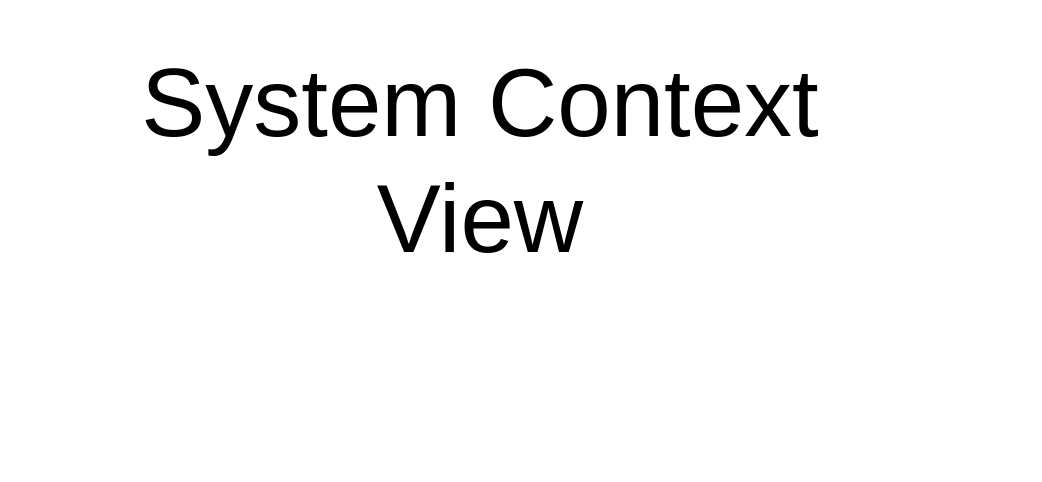 <mxfile version="18.1.1" type="google" pages="34"><diagram id="sYI7F_86MUgJoxtKeTnt" name="SYSTEM CONTEXT VIEW"><mxGraphModel grid="1" page="1" gridSize="10" guides="1" tooltips="1" connect="1" arrows="1" fold="1" pageScale="1" pageWidth="827" pageHeight="1169" math="0" shadow="0"><root><mxCell id="-5lz5MB07r6ATgKLeakf-0"/><mxCell id="MxgI87lIxY2X0SS02bog-0" value="About" style="" parent="-5lz5MB07r6ATgKLeakf-0"/><UserObject label="" tooltip="ABOUT&#10;&#10;The System Context View describes the System in Context to various other aspects, including:&#10;&#10;&#10;&#10;- Business Strategies&#10;&#10;- Schedules&#10;&#10;- Budgets (where appropriate)&#10;&#10;- Stakeholders&#10;&#10;- Business User Roles&#10;&#10;- Systems to Integrate with&#10;&#10;- Constraints (Agreements, Principles, Technical)&#10;&#10;- Issues and Risks&#10;&#10;- Options and Decisions&#10;&#10;- etc." id="TlQlChOiQTbHp2ZJDvr_-0"><mxCell style="shape=image;html=1;verticalAlign=top;verticalLabelPosition=bottom;labelBackgroundColor=#ffffff;imageAspect=0;aspect=fixed;image=https://cdn1.iconfinder.com/data/icons/hawcons/32/699014-icon-28-information-128.png;shadow=0;dashed=0;fontFamily=Helvetica;fontSize=12;fontColor=#000000;align=center;strokeColor=#000000;fillColor=#505050;dashPattern=1 1;" vertex="1" parent="MxgI87lIxY2X0SS02bog-0"><mxGeometry x="660" y="500" width="20" height="20" as="geometry"/></mxCell></UserObject><mxCell id="-5lz5MB07r6ATgKLeakf-1" value="Title" style="" parent="-5lz5MB07r6ATgKLeakf-0"/><mxCell id="-5lz5MB07r6ATgKLeakf-2" value="System Context&lt;br&gt;View" style="text;html=1;strokeColor=none;fillColor=none;align=center;verticalAlign=middle;whiteSpace=wrap;rounded=0;fontSize=48;opacity=30;" vertex="1" parent="-5lz5MB07r6ATgKLeakf-1"><mxGeometry x="160" y="280" width="480" height="160" as="geometry"/></mxCell></root></mxGraphModel></diagram><diagram name="System Context/System Capabilities/Per Organisation" id="kWWmiXSfx_SoaX4UUIup"><mxGraphModel dx="1248" dy="711" grid="1" gridSize="10" guides="1" tooltips="1" connect="1" arrows="1" fold="1" page="1" pageScale="1" pageWidth="827" pageHeight="1169" math="0" shadow="0"><root><mxCell id="U6GFQx8tpDiFDdpl_z2M-0"/><mxCell id="U6GFQx8tpDiFDdpl_z2M-1" value="About" style="" parent="U6GFQx8tpDiFDdpl_z2M-0"/><UserObject label="" tooltip="This Logical Module builds upon the Core Module's Capabilities.&#10;&#10;&#10;Note that Media is often a) not a business cnocern, but a technical supporting concern, and b) so universally needed that the Logical Module can be built within the same context as Core." id="o1KSIuLonusDfzRGCPiY-1"><mxCell style="shape=image;html=1;verticalAlign=top;verticalLabelPosition=bottom;labelBackgroundColor=#ffffff;imageAspect=0;aspect=fixed;image=https://cdn1.iconfinder.com/data/icons/hawcons/32/699014-icon-28-information-128.png;shadow=0;dashed=0;fontFamily=Helvetica;fontSize=12;fontColor=#000000;align=center;strokeColor=#000000;fillColor=#505050;dashPattern=1 1;" parent="U6GFQx8tpDiFDdpl_z2M-1" vertex="1"><mxGeometry x="660" y="380" width="20" height="20" as="geometry"/></mxCell></UserObject><mxCell id="U6GFQx8tpDiFDdpl_z2M-4" value="Title/Page" style="" parent="U6GFQx8tpDiFDdpl_z2M-0" visible="0"/><mxCell id="U6GFQx8tpDiFDdpl_z2M-5" value="" style="group;fontSize=12;" parent="U6GFQx8tpDiFDdpl_z2M-4" vertex="1" connectable="0"><mxGeometry x="120" y="120" width="600" height="45" as="geometry"/></mxCell><mxCell id="U6GFQx8tpDiFDdpl_z2M-6" value="&lt;font style=&quot;font-size: 12px&quot;&gt;Media Logical Module -&amp;nbsp;System Context - Capabilities&lt;/font&gt;" style="text;strokeColor=none;fillColor=none;html=1;fontSize=24;fontStyle=1;verticalAlign=middle;align=left;shadow=0;glass=0;comic=0;opacity=30;fontColor=#808080;" parent="U6GFQx8tpDiFDdpl_z2M-5" vertex="1"><mxGeometry width="560" height="40" as="geometry"/></mxCell><mxCell id="U6GFQx8tpDiFDdpl_z2M-7" value="" style="line;strokeWidth=2;html=1;shadow=0;glass=0;comic=0;fillColor=none;fontSize=10;fontColor=#CCCCCC;labelBackgroundColor=none;strokeColor=#CCCCCC;" parent="U6GFQx8tpDiFDdpl_z2M-5" vertex="1"><mxGeometry y="35" width="560" height="10" as="geometry"/></mxCell><mxCell id="o1KSIuLonusDfzRGCPiY-3" value="Title/Description" parent="U6GFQx8tpDiFDdpl_z2M-0"/><mxCell id="o1KSIuLonusDfzRGCPiY-4" value="&lt;font style=&quot;font-size: 12px&quot;&gt;Diagram: Media Logical Module -&amp;nbsp;System Context - Capabilities&lt;/font&gt;" style="text;strokeColor=none;fillColor=none;html=1;fontSize=24;fontStyle=2;verticalAlign=middle;align=left;shadow=0;glass=0;comic=0;opacity=30;fontColor=#808080;" parent="o1KSIuLonusDfzRGCPiY-3" vertex="1"><mxGeometry x="117.22" y="380" width="520" height="20" as="geometry"/></mxCell><mxCell id="U6GFQx8tpDiFDdpl_z2M-22" value="Boxes" style="" parent="U6GFQx8tpDiFDdpl_z2M-0"/><mxCell id="U6GFQx8tpDiFDdpl_z2M-44" value="Media Logical Module Capabilities" style="rounded=1;whiteSpace=wrap;html=1;strokeColor=#000000;strokeWidth=1;fillColor=none;fontSize=12;fontColor=#000000;align=center;fontFamily=Helvetica;recursiveResize=0;container=1;collapsible=0;absoluteArcSize=1;arcSize=12;verticalAlign=top;" parent="U6GFQx8tpDiFDdpl_z2M-22" vertex="1"><mxGeometry x="470" y="240" width="210" height="120" as="geometry"/></mxCell><mxCell id="U6GFQx8tpDiFDdpl_z2M-50" value="Manage Media" style="rounded=1;whiteSpace=wrap;html=1;strokeColor=#d6b656;strokeWidth=4;fillColor=none;fontSize=12;align=center;fontFamily=Helvetica;verticalAlign=middle;" parent="U6GFQx8tpDiFDdpl_z2M-44" vertex="1"><mxGeometry x="70" y="40" width="80" height="40" as="geometry"/></mxCell><mxCell id="82wTUAwlgOehUDVqwrYi-0" value="Builds upon and extends &lt;br&gt;Base Logical Module&lt;br&gt;capabilities &lt;br&gt;described elsewhere" style="edgeStyle=orthogonalEdgeStyle;rounded=0;orthogonalLoop=1;jettySize=auto;html=1;entryX=1;entryY=0.5;entryDx=0;entryDy=0;endArrow=classicThin;endFill=1;exitX=0;exitY=0.5;exitDx=0;exitDy=0;" parent="U6GFQx8tpDiFDdpl_z2M-22" source="U6GFQx8tpDiFDdpl_z2M-44" target="82wTUAwlgOehUDVqwrYi-1" edge="1"><mxGeometry x="-0.111" relative="1" as="geometry"><mxPoint as="offset"/><Array as="points"/><mxPoint x="490" y="310" as="sourcePoint"/></mxGeometry></mxCell><mxCell id="82wTUAwlgOehUDVqwrYi-1" value="Core Logical&amp;nbsp;Module" style="rounded=1;whiteSpace=wrap;html=1;strokeWidth=1;fillColor=none;fontSize=12;align=center;horizontal=1;verticalAlign=top;arcSize=12;container=1;absoluteArcSize=1;recursiveResize=0;collapsible=0;" parent="U6GFQx8tpDiFDdpl_z2M-22" vertex="1"><mxGeometry x="120" y="240" width="190" height="120" as="geometry"/></mxCell><mxCell id="aqsslgtyDTP8rgkS3lKw-0" value="Manage Member Groups" style="rounded=1;whiteSpace=wrap;html=1;strokeColor=#d6b656;strokeWidth=4;fillColor=none;fontSize=12;align=center;fontFamily=Helvetica;verticalAlign=middle;" parent="82wTUAwlgOehUDVqwrYi-1" vertex="1"><mxGeometry x="10" y="40" width="80" height="40" as="geometry"/></mxCell><mxCell id="kKHC8TGITz8iQpdD2GW--0" value="Manage Members" style="rounded=1;whiteSpace=wrap;html=1;strokeColor=#d6b656;strokeWidth=4;fillColor=none;fontSize=12;align=center;fontFamily=Helvetica;verticalAlign=middle;" parent="82wTUAwlgOehUDVqwrYi-1" vertex="1"><mxGeometry x="100" y="40" width="80" height="40" as="geometry"/></mxCell><mxCell id="ohVW-Q35CG7dReWr6zhN-0" value="Context/Legend" parent="U6GFQx8tpDiFDdpl_z2M-0"/><mxCell id="-OQT7SqvOCvNtHmw4Gyd-0" value="" style="group" parent="ohVW-Q35CG7dReWr6zhN-0" vertex="1" connectable="0"><mxGeometry x="120" y="180" width="560" height="50" as="geometry"/></mxCell><UserObject label="Information (if any) presented below builds upon &lt;br&gt;what is already within&amp;nbsp; the Description of the &lt;br&gt;Core Logical Module." link="https://drive.google.com/file/d/1oMV0IeGAAscQwm4mQmpwyKH3BHNU0Zv-/view?usp=sharing" id="-OQT7SqvOCvNtHmw4Gyd-1"><mxCell style="shape=note;size=20;whiteSpace=wrap;html=1;strokeWidth=1;fillColor=none;fontSize=12;align=left;fontStyle=2;strokeColor=#999999;fontColor=#999999;" parent="-OQT7SqvOCvNtHmw4Gyd-0" vertex="1"><mxGeometry width="280" height="50" as="geometry"/></mxCell></UserObject><mxCell id="zB53oqMYq5z8xXlTFDPU-0" value="" style="rounded=0;whiteSpace=wrap;html=1;fontSize=10;align=left;container=1;collapsible=0;fontColor=#B3B3B3;strokeColor=#B3B3B3;" parent="ohVW-Q35CG7dReWr6zhN-0" vertex="1"><mxGeometry x="440" y="180" width="240" height="50" as="geometry"/></mxCell><mxCell id="zB53oqMYq5z8xXlTFDPU-1" value="" style="whiteSpace=wrap;html=1;aspect=fixed;fillColor=none;strokeColor=#82b366;fontSize=10;align=left;fontStyle=2;strokeWidth=2;" parent="zB53oqMYq5z8xXlTFDPU-0" vertex="1"><mxGeometry x="13.294" y="16.667" width="8.333" height="8.333" as="geometry"/></mxCell><mxCell id="zB53oqMYq5z8xXlTFDPU-2" value="" style="whiteSpace=wrap;html=1;aspect=fixed;fillColor=none;strokeColor=#d6b656;fontSize=10;align=left;fontStyle=2;strokeWidth=2;" parent="zB53oqMYq5z8xXlTFDPU-0" vertex="1"><mxGeometry x="13.294" y="28" width="8.333" height="8.333" as="geometry"/></mxCell><mxCell id="zB53oqMYq5z8xXlTFDPU-3" value="" style="whiteSpace=wrap;html=1;aspect=fixed;fillColor=none;strokeColor=#6c8ebf;fontSize=10;align=left;fontStyle=2;strokeWidth=2;" parent="zB53oqMYq5z8xXlTFDPU-0" vertex="1"><mxGeometry x="13.294" y="39.333" width="8.333" height="8.333" as="geometry"/></mxCell><mxCell id="zB53oqMYq5z8xXlTFDPU-4" value="Internal, System (underlying optional Tenants)&amp;nbsp;" style="text;html=1;strokeColor=none;fillColor=none;align=left;verticalAlign=middle;whiteSpace=wrap;rounded=0;fontSize=10;fontStyle=2;fontColor=#B3B3B3;" parent="zB53oqMYq5z8xXlTFDPU-0" vertex="1"><mxGeometry x="26.595" y="16.667" width="213.405" height="8.333" as="geometry"/></mxCell><mxCell id="zB53oqMYq5z8xXlTFDPU-5" value="Internal, (optionally) Tenanted" style="text;html=1;strokeColor=none;fillColor=none;align=left;verticalAlign=middle;whiteSpace=wrap;rounded=0;fontSize=10;fontStyle=2;fontColor=#B3B3B3;" parent="zB53oqMYq5z8xXlTFDPU-0" vertex="1"><mxGeometry x="26.59" y="30" width="213.41" height="6.33" as="geometry"/></mxCell><mxCell id="zB53oqMYq5z8xXlTFDPU-6" value="External, Versioned Contracts/Msgs" style="text;html=1;strokeColor=none;fillColor=none;align=left;verticalAlign=middle;whiteSpace=wrap;rounded=0;fontSize=10;fontStyle=2;fontColor=#B3B3B3;" parent="zB53oqMYq5z8xXlTFDPU-0" vertex="1"><mxGeometry x="26.595" y="39.333" width="213.405" height="8.333" as="geometry"/></mxCell><mxCell id="zB53oqMYq5z8xXlTFDPU-7" value="Legend" style="text;html=1;strokeColor=none;fillColor=none;align=center;verticalAlign=middle;whiteSpace=wrap;rounded=0;fontSize=10;fontStyle=5;fontColor=#B3B3B3;" parent="zB53oqMYq5z8xXlTFDPU-0" vertex="1"><mxGeometry x="26.589" width="159.534" height="16.667" as="geometry"/></mxCell></root></mxGraphModel></diagram><diagram id="LrCkqBmfFtBP6D7xvetj" name="System Context/Feature Delivery System Map"><mxGraphModel dx="1248" dy="711" grid="1" gridSize="10" guides="1" tooltips="1" connect="1" arrows="1" fold="1" page="1" pageScale="1" pageWidth="827" pageHeight="1169" math="0" shadow="0"><root><mxCell id="h_I3EgkDAAaTuylTNkRp-0"/><mxCell id="NQi4tAdP6X_dSTSP9TMr-0" value="About" parent="h_I3EgkDAAaTuylTNkRp-0"/><mxCell id="e8ufT2TrCnqZEQZ585Rg-1" value="Version&amp;nbsp;5.x" style="rounded=1;whiteSpace=wrap;html=1;strokeWidth=1;fillColor=#F6F6F6;fontSize=9;align=center;opacity=30;horizontal=0;verticalAlign=top;arcSize=6;container=0;absoluteArcSize=1;recursiveResize=0;" parent="NQi4tAdP6X_dSTSP9TMr-0" vertex="1"><mxGeometry x="120" y="680" width="560" height="60" as="geometry"/></mxCell><mxCell id="QucOZy9CcICUfDnPshb0-5" value="Epic A:CI/CD" style="rounded=1;whiteSpace=wrap;html=1;strokeWidth=1;fillColor=#F6F6F6;fontSize=9;align=center;opacity=30;horizontal=1;verticalAlign=top;arcSize=6;container=0;absoluteArcSize=1;recursiveResize=0;" parent="NQi4tAdP6X_dSTSP9TMr-0" vertex="1"><mxGeometry x="230" y="170" width="80" height="820" as="geometry"/></mxCell><UserObject label="" tooltip="" id="-payjpy25Sa2fUhB45Pg-0"><mxCell style="shape=image;html=1;verticalAlign=top;verticalLabelPosition=bottom;labelBackgroundColor=#ffffff;imageAspect=0;aspect=fixed;image=https://cdn1.iconfinder.com/data/icons/hawcons/32/699014-icon-28-information-128.png;shadow=0;dashed=0;fontFamily=Helvetica;fontSize=12;fontColor=#000000;align=center;strokeColor=#000000;fillColor=#505050;dashPattern=1 1;" parent="NQi4tAdP6X_dSTSP9TMr-0" vertex="1"><mxGeometry x="660" y="1020" width="20" height="20" as="geometry"/></mxCell></UserObject><mxCell id="NQi4tAdP6X_dSTSP9TMr-1" value="Title/Page" style="" parent="h_I3EgkDAAaTuylTNkRp-0" visible="0"/><UserObject label="" tooltip="Most sysems start off as Fremiums not out of good-will, but simply because the developers have not developed the functionality. But Accounts and Subscriptions, even if free, are required relatively quickly." id="NQi4tAdP6X_dSTSP9TMr-8"><mxCell style="group;fontSize=12;" parent="NQi4tAdP6X_dSTSP9TMr-1" connectable="0" vertex="1"><mxGeometry x="120" y="120" width="560" height="45" as="geometry"/></mxCell></UserObject><mxCell id="NQi4tAdP6X_dSTSP9TMr-9" value="&lt;font style=&quot;font-size: 11px&quot;&gt;Media Logical Module -&amp;nbsp;System Context - Indicative Deployment Epics&lt;/font&gt;" style="text;strokeColor=none;fillColor=none;html=1;fontSize=24;fontStyle=1;verticalAlign=middle;align=left;shadow=0;glass=0;comic=0;opacity=30;fontColor=#808080;" parent="NQi4tAdP6X_dSTSP9TMr-8" vertex="1"><mxGeometry width="560" height="40" as="geometry"/></mxCell><mxCell id="NQi4tAdP6X_dSTSP9TMr-10" value="" style="line;strokeWidth=2;html=1;shadow=0;glass=0;comic=0;fillColor=none;fontSize=10;fontColor=#CCCCCC;labelBackgroundColor=none;strokeColor=#CCCCCC;" parent="NQi4tAdP6X_dSTSP9TMr-8" vertex="1"><mxGeometry y="35" width="560" height="10" as="geometry"/></mxCell><mxCell id="NQi4tAdP6X_dSTSP9TMr-2" value="Description" style="" parent="h_I3EgkDAAaTuylTNkRp-0"/><mxCell id="NQi4tAdP6X_dSTSP9TMr-18" value="Grid" style="" parent="h_I3EgkDAAaTuylTNkRp-0"/><mxCell id="h_I3EgkDAAaTuylTNkRp-4" value="Design" style="rounded=1;whiteSpace=wrap;html=1;strokeWidth=1;fillColor=#F6F6F6;fontSize=9;align=center;opacity=30;horizontal=1;verticalAlign=top;arcSize=6;container=0;absoluteArcSize=1;recursiveResize=0;" parent="NQi4tAdP6X_dSTSP9TMr-18" vertex="1"><mxGeometry x="140" y="170" width="80" height="820" as="geometry"/></mxCell><mxCell id="h_I3EgkDAAaTuylTNkRp-7" value="Epic B: Core Module" style="rounded=1;whiteSpace=wrap;html=1;strokeWidth=1;fillColor=#F6F6F6;fontSize=9;align=center;opacity=30;horizontal=1;verticalAlign=top;arcSize=6;container=0;absoluteArcSize=1;recursiveResize=0;" parent="NQi4tAdP6X_dSTSP9TMr-18" vertex="1"><mxGeometry x="320" y="170" width="80" height="820" as="geometry"/></mxCell><mxCell id="h_I3EgkDAAaTuylTNkRp-8" value="Epic D: Module" style="rounded=1;whiteSpace=wrap;html=1;strokeWidth=1;fillColor=#F6F6F6;fontSize=9;align=center;opacity=30;horizontal=1;verticalAlign=top;arcSize=6;container=0;absoluteArcSize=1;recursiveResize=0;" parent="NQi4tAdP6X_dSTSP9TMr-18" vertex="1"><mxGeometry x="500" y="170" width="80" height="820" as="geometry"/></mxCell><mxCell id="h_I3EgkDAAaTuylTNkRp-9" value="Epic C: Core UX" style="rounded=1;whiteSpace=wrap;html=1;strokeWidth=1;fillColor=#F6F6F6;fontSize=9;align=center;opacity=30;horizontal=1;verticalAlign=top;arcSize=6;container=0;absoluteArcSize=1;recursiveResize=0;" parent="NQi4tAdP6X_dSTSP9TMr-18" vertex="1"><mxGeometry x="410" y="170" width="80" height="820" as="geometry"/></mxCell><mxCell id="h_I3EgkDAAaTuylTNkRp-2" value="Project Setup" style="rounded=1;whiteSpace=wrap;html=1;strokeWidth=1;fillColor=#F6F6F6;fontSize=9;align=center;opacity=30;horizontal=0;verticalAlign=top;arcSize=6;container=0;absoluteArcSize=1;recursiveResize=0;" parent="NQi4tAdP6X_dSTSP9TMr-18" vertex="1"><mxGeometry x="120" y="190" width="560" height="60" as="geometry"><mxRectangle x="160" y="120" width="80" height="20" as="alternateBounds"/></mxGeometry></mxCell><mxCell id="h_I3EgkDAAaTuylTNkRp-3" value="Version 0.x" style="rounded=1;whiteSpace=wrap;html=1;strokeWidth=1;fillColor=#F6F6F6;fontSize=9;align=center;opacity=30;horizontal=0;verticalAlign=top;arcSize=6;container=0;absoluteArcSize=1;recursiveResize=0;" parent="NQi4tAdP6X_dSTSP9TMr-18" vertex="1"><mxGeometry x="120" y="260" width="560" height="60" as="geometry"/></mxCell><mxCell id="h_I3EgkDAAaTuylTNkRp-10" value="Version 1.x" style="rounded=1;whiteSpace=wrap;html=1;strokeWidth=1;fillColor=#F6F6F6;fontSize=9;align=center;opacity=30;horizontal=0;verticalAlign=top;arcSize=6;container=0;absoluteArcSize=1;recursiveResize=0;" parent="NQi4tAdP6X_dSTSP9TMr-18" vertex="1"><mxGeometry x="120" y="400" width="560" height="60" as="geometry"/></mxCell><mxCell id="h_I3EgkDAAaTuylTNkRp-18" value="Version 2.x" style="rounded=1;whiteSpace=wrap;html=1;strokeWidth=1;fillColor=#F6F6F6;fontSize=9;align=center;opacity=30;horizontal=0;verticalAlign=top;arcSize=6;container=0;absoluteArcSize=1;recursiveResize=0;" parent="NQi4tAdP6X_dSTSP9TMr-18" vertex="1"><mxGeometry x="120" y="470" width="560" height="60" as="geometry"/></mxCell><mxCell id="YMhnBE0Iq4ikeBA3uQE3-16" value="Version&amp;nbsp;3.x" style="rounded=1;whiteSpace=wrap;html=1;strokeWidth=1;fillColor=#F6F6F6;fontSize=9;align=center;opacity=30;horizontal=0;verticalAlign=top;arcSize=6;container=0;absoluteArcSize=1;recursiveResize=0;" parent="NQi4tAdP6X_dSTSP9TMr-18" vertex="1"><mxGeometry x="120" y="540" width="560" height="60" as="geometry"/></mxCell><mxCell id="YMhnBE0Iq4ikeBA3uQE3-19" value="Version&amp;nbsp;6.x" style="rounded=1;whiteSpace=wrap;html=1;strokeWidth=1;fillColor=#F6F6F6;fontSize=9;align=center;opacity=30;horizontal=0;verticalAlign=top;arcSize=6;container=0;absoluteArcSize=1;recursiveResize=0;" parent="NQi4tAdP6X_dSTSP9TMr-18" vertex="1"><mxGeometry x="120" y="750" width="560" height="110" as="geometry"/></mxCell><mxCell id="YMhnBE0Iq4ikeBA3uQE3-23" value="Epic E:Module UX&amp;nbsp;" style="rounded=1;whiteSpace=wrap;html=1;strokeWidth=1;fillColor=#F6F6F6;fontSize=9;align=center;opacity=30;horizontal=1;verticalAlign=top;arcSize=6;container=0;absoluteArcSize=1;recursiveResize=0;" parent="NQi4tAdP6X_dSTSP9TMr-18" vertex="1"><mxGeometry x="590" y="170" width="80" height="820" as="geometry"/></mxCell><mxCell id="e8ufT2TrCnqZEQZ585Rg-0" value="Version&amp;nbsp;4.x" style="rounded=1;whiteSpace=wrap;html=1;strokeWidth=1;fillColor=#F6F6F6;fontSize=9;align=center;opacity=30;horizontal=0;verticalAlign=top;arcSize=6;container=0;absoluteArcSize=1;recursiveResize=0;" parent="NQi4tAdP6X_dSTSP9TMr-18" vertex="1"><mxGeometry x="120" y="610" width="560" height="60" as="geometry"/></mxCell><mxCell id="e8ufT2TrCnqZEQZ585Rg-3" value="Version 0.x" style="rounded=1;whiteSpace=wrap;html=1;strokeWidth=1;fillColor=#F6F6F6;fontSize=9;align=center;opacity=30;horizontal=0;verticalAlign=top;arcSize=6;container=0;absoluteArcSize=1;recursiveResize=0;" parent="NQi4tAdP6X_dSTSP9TMr-18" vertex="1"><mxGeometry x="120" y="330" width="560" height="60" as="geometry"/></mxCell><mxCell id="e8ufT2TrCnqZEQZ585Rg-5" value="Version&amp;nbsp;7.x" style="rounded=1;whiteSpace=wrap;html=1;strokeWidth=1;fillColor=#F6F6F6;fontSize=9;align=center;opacity=30;horizontal=0;verticalAlign=top;arcSize=6;container=0;absoluteArcSize=1;recursiveResize=0;" parent="NQi4tAdP6X_dSTSP9TMr-18" vertex="1"><mxGeometry x="120" y="870" width="560" height="110" as="geometry"/></mxCell><mxCell id="h_I3EgkDAAaTuylTNkRp-1" value="Boxes&amp;Lines" style="" parent="h_I3EgkDAAaTuylTNkRp-0"/><mxCell id="NQi4tAdP6X_dSTSP9TMr-12" value="Archimate" style="" parent="h_I3EgkDAAaTuylTNkRp-0"/><mxCell id="NQi4tAdP6X_dSTSP9TMr-20" value="Accounts" style="rounded=1;whiteSpace=wrap;html=1;fontFamily=Helvetica;fontSize=12;align=left;strokeColor=#d6b656;fillColor=#fff2cc;strokeWidth=4;" parent="NQi4tAdP6X_dSTSP9TMr-12" vertex="1"><mxGeometry x="510" y="690" width="60" height="40" as="geometry"/></mxCell><mxCell id="e8ufT2TrCnqZEQZ585Rg-14" value="Ext Module&lt;br style=&quot;font-size: 12px;&quot;&gt;SAD" style="rounded=1;whiteSpace=wrap;html=1;fontFamily=Helvetica;fontSize=12;fontColor=#000000;align=left;strokeColor=#000000;fillColor=#ffffff;" parent="NQi4tAdP6X_dSTSP9TMr-12" vertex="1"><mxGeometry x="150" y="410.2" width="60" height="40" as="geometry"/></mxCell><mxCell id="e8ufT2TrCnqZEQZ585Rg-15" value="Ext Module&lt;br style=&quot;font-size: 12px&quot;&gt;Reqs" style="rounded=1;whiteSpace=wrap;html=1;fontFamily=Helvetica;fontSize=12;fontColor=#000000;align=left;strokeColor=#000000;fillColor=#ffffff;" parent="NQi4tAdP6X_dSTSP9TMr-12" vertex="1"><mxGeometry x="150" y="340.2" width="60" height="40" as="geometry"/></mxCell><mxCell id="e8ufT2TrCnqZEQZ585Rg-19" value="Adjustment of Ext Module&lt;br style=&quot;font-size: 10px;&quot;&gt;SAD" style="rounded=1;whiteSpace=wrap;html=1;fontFamily=Helvetica;fontSize=10;fontColor=#000000;align=left;strokeColor=#000000;fillColor=#ffffff;" parent="NQi4tAdP6X_dSTSP9TMr-12" vertex="1"><mxGeometry x="150" y="880.2" width="60" height="40" as="geometry"/></mxCell><mxCell id="QucOZy9CcICUfDnPshb0-0" value="Subscriptions" style="rounded=1;whiteSpace=wrap;html=1;fontFamily=Helvetica;fontSize=12;align=left;strokeColor=#d6b656;fillColor=#fff2cc;strokeWidth=4;" parent="NQi4tAdP6X_dSTSP9TMr-12" vertex="1"><mxGeometry x="510" y="760" width="60" height="40" as="geometry"/></mxCell><mxCell id="QucOZy9CcICUfDnPshb0-1" value="Payments" style="rounded=1;whiteSpace=wrap;html=1;fontFamily=Helvetica;fontSize=12;align=left;strokeColor=#d6b656;fillColor=#fff2cc;strokeWidth=4;" parent="NQi4tAdP6X_dSTSP9TMr-12" vertex="1"><mxGeometry x="510" y="880" width="60" height="40" as="geometry"/></mxCell><mxCell id="QucOZy9CcICUfDnPshb0-2" value="Refunds" style="rounded=1;whiteSpace=wrap;html=1;fontFamily=Helvetica;fontSize=12;align=left;strokeColor=#d6b656;fillColor=#fff2cc;strokeWidth=4;" parent="NQi4tAdP6X_dSTSP9TMr-12" vertex="1"><mxGeometry x="510" y="930" width="60" height="40" as="geometry"/></mxCell><mxCell id="QucOZy9CcICUfDnPshb0-6" value="Services" style="rounded=1;whiteSpace=wrap;html=1;fontFamily=Helvetica;fontSize=12;align=left;strokeColor=#d6b656;fillColor=#fff2cc;strokeWidth=4;" parent="NQi4tAdP6X_dSTSP9TMr-12" vertex="1"><mxGeometry x="510" y="810" width="60" height="40" as="geometry"/></mxCell><mxCell id="0CTAxMK2a3PwOW79ZXcT-0" value="Title/Diagram" parent="h_I3EgkDAAaTuylTNkRp-0"/><mxCell id="0CTAxMK2a3PwOW79ZXcT-1" value="&lt;font style=&quot;font-size: 12px ; font-weight: normal&quot;&gt;&lt;i&gt;Diagram: Media Logical Module -&amp;nbsp;System Context - Indicative Deployment Epics&lt;/i&gt;&lt;/font&gt;" style="text;strokeColor=none;fillColor=none;html=1;fontSize=24;fontStyle=1;verticalAlign=middle;align=left;shadow=0;glass=0;comic=0;opacity=30;fontColor=#808080;" parent="0CTAxMK2a3PwOW79ZXcT-0" vertex="1"><mxGeometry x="120" y="1020" width="520" height="20" as="geometry"/></mxCell></root></mxGraphModel></diagram><diagram name="System Context/Decisions/1" id="aj8iW2ekhm_xaF9eKUwm"><mxGraphModel dx="1248" dy="711" grid="1" gridSize="10" guides="1" tooltips="1" connect="1" arrows="1" fold="1" page="1" pageScale="1" pageWidth="827" pageHeight="1169" math="0" shadow="0"><root><mxCell id="r0cno2Tiryn2SZlx44Bz-0"/><mxCell id="r0cno2Tiryn2SZlx44Bz-19" value="Diagram" style="" parent="r0cno2Tiryn2SZlx44Bz-0"/><mxCell id="JCTgz20SG_82o1uuf6pO-1" value="UNCLASSIFIED" style="rounded=0;whiteSpace=wrap;html=1;shadow=0;glass=0;comic=0;strokeColor=#B3B3B3;fillColor=none;fontSize=10;align=center;" parent="r0cno2Tiryn2SZlx44Bz-19" vertex="1"><mxGeometry x="210" y="350" width="80" height="40" as="geometry"/></mxCell><mxCell id="JCTgz20SG_82o1uuf6pO-0" value="Data Classification" style="rounded=0;whiteSpace=wrap;html=1;shadow=0;glass=0;comic=0;strokeColor=#666666;fillColor=#f5f5f5;fontSize=10;align=center;fontColor=#333333;" parent="r0cno2Tiryn2SZlx44Bz-19" vertex="1"><mxGeometry x="120" y="350" width="80" height="40" as="geometry"/></mxCell><mxCell id="JCTgz20SG_82o1uuf6pO-2" value="IN-CONFIDENCE" style="rounded=0;whiteSpace=wrap;html=1;shadow=0;glass=0;comic=0;strokeColor=#B3B3B3;fillColor=none;fontSize=10;align=center;" parent="r0cno2Tiryn2SZlx44Bz-19" vertex="1"><mxGeometry x="300" y="350" width="80" height="40" as="geometry"/></mxCell><UserObject label="RESTRICTED" link="https://snapshot.ict.govt.nz/resources/digital-ict-archive/static/localhost_8000/guidance-and-resources/using-cloud-services/why-agencies-must-use-cloud-services/index.html" id="JCTgz20SG_82o1uuf6pO-3"><mxCell style="rounded=0;whiteSpace=wrap;html=1;shadow=0;glass=0;comic=0;strokeColor=#B3B3B3;fillColor=none;fontSize=10;align=center;" parent="r0cno2Tiryn2SZlx44Bz-19" vertex="1"><mxGeometry x="390" y="350" width="80" height="40" as="geometry"/></mxCell></UserObject><mxCell id="v1Fu7dboFkvKjdzp9F_i-0" value="In-Country" style="rounded=0;whiteSpace=wrap;html=1;shadow=0;glass=0;comic=0;strokeColor=#B3B3B3;fillColor=none;fontSize=10;align=center;" parent="r0cno2Tiryn2SZlx44Bz-19" vertex="1"><mxGeometry x="210" y="400" width="80" height="40" as="geometry"/></mxCell><mxCell id="v1Fu7dboFkvKjdzp9F_i-1" value="Data&lt;br&gt;Storage Location" style="rounded=0;whiteSpace=wrap;html=1;shadow=0;glass=0;comic=0;strokeColor=#666666;fillColor=#f5f5f5;fontSize=10;align=center;fontColor=#333333;" parent="r0cno2Tiryn2SZlx44Bz-19" vertex="1"><mxGeometry x="120" y="400" width="80" height="40" as="geometry"/></mxCell><mxCell id="v1Fu7dboFkvKjdzp9F_i-2" value="Controlled&lt;br&gt;Near-Shore" style="rounded=0;whiteSpace=wrap;html=1;shadow=0;glass=0;comic=0;strokeColor=#B3B3B3;fillColor=none;fontSize=10;align=center;" parent="r0cno2Tiryn2SZlx44Bz-19" vertex="1"><mxGeometry x="300" y="400" width="80" height="40" as="geometry"/></mxCell><mxCell id="v1Fu7dboFkvKjdzp9F_i-3" value="Near-Shore" style="rounded=0;whiteSpace=wrap;html=1;shadow=0;glass=0;comic=0;strokeColor=#B3B3B3;fillColor=none;fontSize=10;align=center;" parent="r0cno2Tiryn2SZlx44Bz-19" vertex="1"><mxGeometry x="390" y="400" width="80" height="40" as="geometry"/></mxCell><mxCell id="v1Fu7dboFkvKjdzp9F_i-4" value="Global" style="rounded=0;whiteSpace=wrap;html=1;shadow=0;glass=0;comic=0;strokeColor=#B3B3B3;fillColor=none;fontSize=10;align=center;" parent="r0cno2Tiryn2SZlx44Bz-19" vertex="1"><mxGeometry x="480" y="400" width="80" height="40" as="geometry"/></mxCell><mxCell id="wkiZVOwRqrWpCzvgy3OJ-0" value="Resource Types" style="rounded=0;whiteSpace=wrap;html=1;shadow=0;glass=0;comic=0;strokeColor=#666666;fillColor=#f5f5f5;fontSize=12;align=center;fontColor=#333333;" parent="r0cno2Tiryn2SZlx44Bz-19" vertex="1"><mxGeometry x="120" y="450" width="80" height="40" as="geometry"/></mxCell><mxCell id="wkiZVOwRqrWpCzvgy3OJ-6" value="Resource&amp;nbsp;&lt;br style=&quot;font-size: 12px&quot;&gt;Metadata" style="rounded=0;whiteSpace=wrap;html=1;shadow=0;glass=0;comic=0;strokeColor=#666666;fillColor=#f5f5f5;fontSize=12;align=center;fontColor=#333333;" parent="r0cno2Tiryn2SZlx44Bz-19" vertex="1"><mxGeometry x="120" y="550.67" width="80" height="40" as="geometry"/></mxCell><mxCell id="wkiZVOwRqrWpCzvgy3OJ-7" value="No" style="rounded=0;whiteSpace=wrap;html=1;shadow=0;glass=0;comic=0;strokeColor=#B3B3B3;fillColor=none;fontSize=12;align=center;" parent="r0cno2Tiryn2SZlx44Bz-19" vertex="1"><mxGeometry x="210" y="550.67" width="80" height="40" as="geometry"/></mxCell><mxCell id="wkiZVOwRqrWpCzvgy3OJ-8" value="Yes.&lt;br style=&quot;font-size: 12px;&quot;&gt;Fixed" style="rounded=0;whiteSpace=wrap;html=1;shadow=0;glass=0;comic=0;strokeColor=#B3B3B3;fillColor=none;fontSize=12;align=center;" parent="r0cno2Tiryn2SZlx44Bz-19" vertex="1"><mxGeometry x="300" y="550.67" width="80" height="40" as="geometry"/></mxCell><mxCell id="wkiZVOwRqrWpCzvgy3OJ-9" value="Customizable" style="rounded=0;whiteSpace=wrap;html=1;shadow=0;glass=0;comic=0;strokeColor=#B3B3B3;fillColor=none;fontSize=12;align=center;" parent="r0cno2Tiryn2SZlx44Bz-19" vertex="1"><mxGeometry x="390" y="550.67" width="80" height="40" as="geometry"/></mxCell><mxCell id="wkiZVOwRqrWpCzvgy3OJ-10" value="Multiple&lt;br style=&quot;font-size: 12px;&quot;&gt;Customizable" style="rounded=0;whiteSpace=wrap;html=1;shadow=0;glass=0;comic=0;strokeColor=#B3B3B3;fillColor=none;fontSize=12;align=center;" parent="r0cno2Tiryn2SZlx44Bz-19" vertex="1"><mxGeometry x="480" y="550.67" width="80" height="40" as="geometry"/></mxCell><mxCell id="wkiZVOwRqrWpCzvgy3OJ-11" value="No" style="rounded=0;whiteSpace=wrap;html=1;shadow=0;glass=0;comic=0;strokeColor=#B3B3B3;fillColor=none;fontSize=12;align=center;" parent="r0cno2Tiryn2SZlx44Bz-19" vertex="1"><mxGeometry x="210" y="500.67" width="80" height="40" as="geometry"/></mxCell><mxCell id="wkiZVOwRqrWpCzvgy3OJ-12" value="Resource Versioning" style="rounded=0;whiteSpace=wrap;html=1;shadow=0;glass=0;comic=0;strokeColor=#666666;fillColor=#f5f5f5;fontSize=12;align=center;fontColor=#333333;" parent="r0cno2Tiryn2SZlx44Bz-19" vertex="1"><mxGeometry x="120" y="500.67" width="80" height="40" as="geometry"/></mxCell><mxCell id="wkiZVOwRqrWpCzvgy3OJ-13" value="Yes" style="rounded=0;whiteSpace=wrap;html=1;shadow=0;glass=0;comic=0;strokeColor=#B3B3B3;fillColor=none;fontSize=12;align=center;" parent="r0cno2Tiryn2SZlx44Bz-19" vertex="1"><mxGeometry x="300" y="500.67" width="80" height="40" as="geometry"/></mxCell><mxCell id="wkiZVOwRqrWpCzvgy3OJ-14" value="Yes &amp;amp; Linked" style="rounded=0;whiteSpace=wrap;html=1;shadow=0;glass=0;comic=0;strokeColor=#B3B3B3;fillColor=none;fontSize=12;align=center;" parent="r0cno2Tiryn2SZlx44Bz-19" vertex="1"><mxGeometry x="390" y="500.67" width="80" height="40" as="geometry"/></mxCell><mxCell id="wkiZVOwRqrWpCzvgy3OJ-20" value="Resource Deletion" style="rounded=0;whiteSpace=wrap;html=1;shadow=0;glass=0;comic=0;strokeColor=#666666;fillColor=#f5f5f5;fontSize=12;align=center;fontColor=#333333;" parent="r0cno2Tiryn2SZlx44Bz-19" vertex="1"><mxGeometry x="120" y="699.67" width="80" height="40" as="geometry"/></mxCell><mxCell id="wkiZVOwRqrWpCzvgy3OJ-21" value="Permanent Deletion (CRUD)" style="rounded=0;whiteSpace=wrap;html=1;shadow=0;glass=0;comic=0;strokeColor=#B3B3B3;fillColor=none;fontSize=12;align=center;" parent="r0cno2Tiryn2SZlx44Bz-19" vertex="1"><mxGeometry x="210" y="699.67" width="80" height="40" as="geometry"/></mxCell><mxCell id="wkiZVOwRqrWpCzvgy3OJ-22" value="&lt;font style=&quot;font-size: 10px&quot;&gt;Logical Garbage then Permanent Delete&lt;/font&gt;" style="rounded=0;whiteSpace=wrap;html=1;shadow=0;glass=0;comic=0;strokeColor=#B3B3B3;fillColor=none;fontSize=12;align=center;" parent="r0cno2Tiryn2SZlx44Bz-19" vertex="1"><mxGeometry x="300" y="699.67" width="80" height="40" as="geometry"/></mxCell><mxCell id="wkiZVOwRqrWpCzvgy3OJ-23" value="Garbage then logical Delete" style="rounded=0;whiteSpace=wrap;html=1;shadow=0;glass=0;comic=0;strokeColor=#B3B3B3;fillColor=none;fontSize=12;align=center;" parent="r0cno2Tiryn2SZlx44Bz-19" vertex="1"><mxGeometry x="390" y="699.67" width="80" height="40" as="geometry"/></mxCell><mxCell id="wkiZVOwRqrWpCzvgy3OJ-24" value="Resources&lt;br&gt;Import/Export &lt;br&gt;" style="rounded=0;whiteSpace=wrap;html=1;shadow=0;glass=0;comic=0;strokeColor=#666666;fillColor=#f5f5f5;fontSize=12;align=center;fontColor=#333333;" parent="r0cno2Tiryn2SZlx44Bz-19" vertex="1"><mxGeometry x="120" y="600.67" width="80" height="40" as="geometry"/></mxCell><mxCell id="wkiZVOwRqrWpCzvgy3OJ-26" value="via ETL" style="rounded=0;whiteSpace=wrap;html=1;shadow=0;glass=0;comic=0;strokeColor=#B3B3B3;fillColor=none;fontSize=12;align=center;" parent="r0cno2Tiryn2SZlx44Bz-19" vertex="1"><mxGeometry x="300" y="600.67" width="80" height="40" as="geometry"/></mxCell><mxCell id="wkiZVOwRqrWpCzvgy3OJ-27" value="via Backups" style="rounded=0;whiteSpace=wrap;html=1;shadow=0;glass=0;comic=0;strokeColor=#B3B3B3;fillColor=none;fontSize=12;align=center;" parent="r0cno2Tiryn2SZlx44Bz-19" vertex="1"><mxGeometry x="210" y="600.67" width="80" height="40" as="geometry"/></mxCell><mxCell id="wkiZVOwRqrWpCzvgy3OJ-28" value="via APIs" style="rounded=0;whiteSpace=wrap;html=1;shadow=0;glass=0;comic=0;strokeColor=#B3B3B3;fillColor=none;fontSize=12;align=center;" parent="r0cno2Tiryn2SZlx44Bz-19" vertex="1"><mxGeometry x="390" y="600.67" width="80" height="40" as="geometry"/></mxCell><mxCell id="wkiZVOwRqrWpCzvgy3OJ-29" value="via Standard based&amp;nbsp; APIs" style="rounded=0;whiteSpace=wrap;html=1;shadow=0;glass=0;comic=0;strokeColor=#B3B3B3;fillColor=none;fontSize=12;align=center;" parent="r0cno2Tiryn2SZlx44Bz-19" vertex="1"><mxGeometry x="480" y="600.67" width="80" height="40" as="geometry"/></mxCell><mxCell id="wkiZVOwRqrWpCzvgy3OJ-30" value="Resource Collections" style="rounded=0;whiteSpace=wrap;html=1;shadow=0;glass=0;comic=0;strokeColor=#666666;fillColor=#f5f5f5;fontSize=12;align=center;fontColor=#333333;" parent="r0cno2Tiryn2SZlx44Bz-19" vertex="1"><mxGeometry x="120" y="650.67" width="80" height="40" as="geometry"/></mxCell><mxCell id="wkiZVOwRqrWpCzvgy3OJ-31" value="No" style="rounded=0;whiteSpace=wrap;html=1;shadow=0;glass=0;comic=0;strokeColor=#B3B3B3;fillColor=none;fontSize=12;align=center;" parent="r0cno2Tiryn2SZlx44Bz-19" vertex="1"><mxGeometry x="210" y="650.67" width="80" height="40" as="geometry"/></mxCell><mxCell id="wkiZVOwRqrWpCzvgy3OJ-32" value="Yes" style="rounded=0;whiteSpace=wrap;html=1;shadow=0;glass=0;comic=0;strokeColor=#B3B3B3;fillColor=none;fontSize=12;align=center;" parent="r0cno2Tiryn2SZlx44Bz-19" vertex="1"><mxGeometry x="300" y="650.67" width="80" height="40" as="geometry"/></mxCell><mxCell id="wkiZVOwRqrWpCzvgy3OJ-33" value="Nestable (Hierarchical Trees)" style="rounded=0;whiteSpace=wrap;html=1;shadow=0;glass=0;comic=0;strokeColor=#B3B3B3;fillColor=none;fontSize=12;align=center;" parent="r0cno2Tiryn2SZlx44Bz-19" vertex="1"><mxGeometry x="390" y="650.67" width="80" height="40" as="geometry"/></mxCell><mxCell id="wkiZVOwRqrWpCzvgy3OJ-34" value="Graphable&lt;br&gt;&amp;nbsp;(reuseable)" style="rounded=0;whiteSpace=wrap;html=1;shadow=0;glass=0;comic=0;strokeColor=#B3B3B3;fillColor=none;fontSize=12;align=center;" parent="r0cno2Tiryn2SZlx44Bz-19" vertex="1"><mxGeometry x="480" y="650.67" width="80" height="40" as="geometry"/></mxCell><mxCell id="wkiZVOwRqrWpCzvgy3OJ-35" value="Resource Searching" style="rounded=0;whiteSpace=wrap;html=1;shadow=0;glass=0;comic=0;strokeColor=#666666;fillColor=#f5f5f5;fontSize=12;align=center;fontColor=#333333;" parent="r0cno2Tiryn2SZlx44Bz-19" vertex="1"><mxGeometry x="120" y="750.67" width="80" height="40" as="geometry"/></mxCell><mxCell id="wkiZVOwRqrWpCzvgy3OJ-37" value="SEO based" style="rounded=0;whiteSpace=wrap;html=1;shadow=0;glass=0;comic=0;strokeColor=#B3B3B3;fillColor=none;fontSize=12;align=center;" parent="r0cno2Tiryn2SZlx44Bz-19" vertex="1"><mxGeometry x="300" y="750.67" width="80" height="40" as="geometry"/></mxCell><mxCell id="wkiZVOwRqrWpCzvgy3OJ-38" value="Internal&lt;br&gt;Metadata based" style="rounded=0;whiteSpace=wrap;html=1;shadow=0;glass=0;comic=0;strokeColor=#B3B3B3;fillColor=none;fontSize=12;align=center;" parent="r0cno2Tiryn2SZlx44Bz-19" vertex="1"><mxGeometry x="390" y="750.67" width="80" height="40" as="geometry"/></mxCell><mxCell id="wkiZVOwRqrWpCzvgy3OJ-39" value="Internal Doc Content based" style="rounded=0;whiteSpace=wrap;html=1;shadow=0;glass=0;comic=0;strokeColor=#B3B3B3;fillColor=none;fontSize=12;align=center;" parent="r0cno2Tiryn2SZlx44Bz-19" vertex="1"><mxGeometry x="480" y="750.67" width="80" height="40" as="geometry"/></mxCell><mxCell id="wkiZVOwRqrWpCzvgy3OJ-41" value="No" style="rounded=0;whiteSpace=wrap;html=1;shadow=0;glass=0;comic=0;strokeColor=#B3B3B3;fillColor=none;fontSize=12;align=center;" parent="r0cno2Tiryn2SZlx44Bz-19" vertex="1"><mxGeometry x="210" y="750.67" width="80" height="40" as="geometry"/></mxCell><mxCell id="ijvDEwWFjtKyqAYsgTTZ-5" value="No" style="rounded=0;whiteSpace=wrap;html=1;shadow=0;glass=0;comic=0;strokeColor=#B3B3B3;fillColor=none;fontSize=12;align=center;" parent="r0cno2Tiryn2SZlx44Bz-19" vertex="1"><mxGeometry x="210" y="800.67" width="80" height="40" as="geometry"/></mxCell><mxCell id="ijvDEwWFjtKyqAYsgTTZ-6" value="Malware Scanning" style="rounded=0;whiteSpace=wrap;html=1;shadow=0;glass=0;comic=0;strokeColor=#666666;fillColor=#f5f5f5;fontSize=12;align=center;fontColor=#333333;" parent="r0cno2Tiryn2SZlx44Bz-19" vertex="1"><mxGeometry x="120" y="800.67" width="80" height="40" as="geometry"/></mxCell><mxCell id="ijvDEwWFjtKyqAYsgTTZ-7" value="WAF" style="rounded=0;whiteSpace=wrap;html=1;shadow=0;glass=0;comic=0;strokeColor=#B3B3B3;fillColor=none;fontSize=12;align=center;" parent="r0cno2Tiryn2SZlx44Bz-19" vertex="1"><mxGeometry x="300" y="800.67" width="80" height="40" as="geometry"/></mxCell><mxCell id="ijvDEwWFjtKyqAYsgTTZ-8" value="3rd party Service" style="rounded=0;whiteSpace=wrap;html=1;shadow=0;glass=0;comic=0;strokeColor=#B3B3B3;fillColor=none;fontSize=12;align=center;" parent="r0cno2Tiryn2SZlx44Bz-19" vertex="1"><mxGeometry x="390" y="800.67" width="80" height="40" as="geometry"/></mxCell><mxCell id="QJitft0ak_tAmZCnU11W-3" value="Text/Img/Rich" style="rounded=0;whiteSpace=wrap;html=1;shadow=0;glass=0;comic=0;strokeColor=#B3B3B3;fillColor=none;fontSize=12;align=center;" parent="r0cno2Tiryn2SZlx44Bz-19" vertex="1"><mxGeometry x="210" y="450" width="80" height="40" as="geometry"/></mxCell><mxCell id="QJitft0ak_tAmZCnU11W-4" value="Audio/Video" style="rounded=0;whiteSpace=wrap;html=1;shadow=0;glass=0;comic=0;strokeColor=#B3B3B3;fillColor=none;fontSize=12;align=center;" parent="r0cno2Tiryn2SZlx44Bz-19" vertex="1"><mxGeometry x="300" y="450" width="80" height="40" as="geometry"/></mxCell><mxCell id="QJitft0ak_tAmZCnU11W-5" value="All" style="rounded=0;whiteSpace=wrap;html=1;shadow=0;glass=0;comic=0;strokeColor=#B3B3B3;fillColor=none;fontSize=12;align=center;" parent="r0cno2Tiryn2SZlx44Bz-19" vertex="1"><mxGeometry x="480" y="450" width="80" height="40" as="geometry"/></mxCell><mxCell id="QJitft0ak_tAmZCnU11W-6" value="VR/AR/MR, etc." style="rounded=0;whiteSpace=wrap;html=1;shadow=0;glass=0;comic=0;strokeColor=#B3B3B3;fillColor=none;fontSize=12;align=center;" parent="r0cno2Tiryn2SZlx44Bz-19" vertex="1"><mxGeometry x="390" y="450" width="80" height="40" as="geometry"/></mxCell><mxCell id="eGNuPbx9uGXVGIt4KP_h-0" value="No" style="rounded=0;whiteSpace=wrap;html=1;shadow=0;glass=0;comic=0;strokeColor=#B3B3B3;fillColor=none;fontSize=12;align=center;" parent="r0cno2Tiryn2SZlx44Bz-19" vertex="1"><mxGeometry x="210" y="850.67" width="80" height="40" as="geometry"/></mxCell><mxCell id="eGNuPbx9uGXVGIt4KP_h-1" value="Media Scanning For" style="rounded=0;whiteSpace=wrap;html=1;shadow=0;glass=0;comic=0;strokeColor=#666666;fillColor=#f5f5f5;fontSize=12;align=center;fontColor=#333333;" parent="r0cno2Tiryn2SZlx44Bz-19" vertex="1"><mxGeometry x="120" y="850.67" width="80" height="40" as="geometry"/></mxCell><mxCell id="eGNuPbx9uGXVGIt4KP_h-2" value="Malware" style="rounded=0;whiteSpace=wrap;html=1;shadow=0;glass=0;comic=0;strokeColor=#B3B3B3;fillColor=none;fontSize=12;align=center;" parent="r0cno2Tiryn2SZlx44Bz-19" vertex="1"><mxGeometry x="300" y="850.67" width="80" height="40" as="geometry"/></mxCell><mxCell id="eGNuPbx9uGXVGIt4KP_h-3" value="Text Content" style="rounded=0;whiteSpace=wrap;html=1;shadow=0;glass=0;comic=0;strokeColor=#B3B3B3;fillColor=none;fontSize=12;align=center;" parent="r0cno2Tiryn2SZlx44Bz-19" vertex="1"><mxGeometry x="480" y="850.67" width="80" height="40" as="geometry"/></mxCell><mxCell id="eGNuPbx9uGXVGIt4KP_h-4" value="Objectionable Images" style="rounded=0;whiteSpace=wrap;html=1;shadow=0;glass=0;comic=0;strokeColor=#B3B3B3;fillColor=none;fontSize=12;align=center;" parent="r0cno2Tiryn2SZlx44Bz-19" vertex="1"><mxGeometry x="390" y="850.67" width="80" height="40" as="geometry"/></mxCell><mxCell id="8Up26k-bO0GOWbLGV9b3-0" value="Media Text Content Scanning For" style="rounded=0;whiteSpace=wrap;html=1;shadow=0;glass=0;comic=0;strokeColor=#666666;fillColor=#f5f5f5;fontSize=12;align=center;fontColor=#333333;" parent="r0cno2Tiryn2SZlx44Bz-19" vertex="1"><mxGeometry x="120" y="900.67" width="80" height="40" as="geometry"/></mxCell><mxCell id="8Up26k-bO0GOWbLGV9b3-1" value="N/A" style="rounded=0;whiteSpace=wrap;html=1;shadow=0;glass=0;comic=0;strokeColor=#B3B3B3;fillColor=none;fontSize=12;align=center;" parent="r0cno2Tiryn2SZlx44Bz-19" vertex="1"><mxGeometry x="213" y="900.67" width="80" height="40" as="geometry"/></mxCell><mxCell id="8Up26k-bO0GOWbLGV9b3-2" value="Religious Content ?" style="rounded=0;whiteSpace=wrap;html=1;shadow=0;glass=0;comic=0;strokeColor=#B3B3B3;fillColor=none;fontSize=12;align=center;" parent="r0cno2Tiryn2SZlx44Bz-19" vertex="1"><mxGeometry x="483" y="900.67" width="80" height="40" as="geometry"/></mxCell><mxCell id="8Up26k-bO0GOWbLGV9b3-3" value="&lt;font style=&quot;font-size: 8px;&quot;&gt;Offensive//Derogatory/&lt;br style=&quot;font-size: 8px;&quot;&gt;Oppressive/Inflamatory Language&lt;/font&gt;" style="rounded=0;whiteSpace=wrap;html=1;shadow=0;glass=0;comic=0;strokeColor=#B3B3B3;fillColor=none;fontSize=8;align=center;" parent="r0cno2Tiryn2SZlx44Bz-19" vertex="1"><mxGeometry x="393" y="900.67" width="80" height="40" as="geometry"/></mxCell><mxCell id="8Up26k-bO0GOWbLGV9b3-4" value="Cultural &amp;amp; Treaty Sensitive Context" style="rounded=0;whiteSpace=wrap;html=1;shadow=0;glass=0;comic=0;strokeColor=#B3B3B3;fillColor=none;fontSize=10;align=center;" parent="r0cno2Tiryn2SZlx44Bz-19" vertex="1"><mxGeometry x="573" y="900.67" width="80" height="40" as="geometry"/></mxCell><mxCell id="8Up26k-bO0GOWbLGV9b3-5" value="PII&lt;br style=&quot;font-size: 12px;&quot;&gt;Sensitive Content" style="rounded=0;whiteSpace=wrap;html=1;shadow=0;glass=0;comic=0;strokeColor=#B3B3B3;fillColor=none;fontSize=12;align=center;" parent="r0cno2Tiryn2SZlx44Bz-19" vertex="1"><mxGeometry x="303" y="900.67" width="80" height="40" as="geometry"/></mxCell><mxCell id="9wyw4FT9cJlGU4F0gKJz-0" value="Access" style="rounded=0;whiteSpace=wrap;html=1;shadow=0;glass=0;comic=0;strokeColor=#666666;fillColor=#f5f5f5;fontSize=10;align=center;fontColor=#333333;" parent="r0cno2Tiryn2SZlx44Bz-19" vertex="1"><mxGeometry x="120" y="300" width="80" height="40" as="geometry"/></mxCell><mxCell id="9wyw4FT9cJlGU4F0gKJz-1" value="International" style="rounded=0;whiteSpace=wrap;html=1;shadow=0;glass=0;comic=0;strokeColor=#B3B3B3;fillColor=none;fontSize=10;align=center;" parent="r0cno2Tiryn2SZlx44Bz-19" vertex="1"><mxGeometry x="210" y="300" width="80" height="40" as="geometry"/></mxCell><mxCell id="9wyw4FT9cJlGU4F0gKJz-2" value="Near-Shore" style="rounded=0;whiteSpace=wrap;html=1;shadow=0;glass=0;comic=0;strokeColor=#B3B3B3;fillColor=none;fontSize=10;align=center;" parent="r0cno2Tiryn2SZlx44Bz-19" vertex="1"><mxGeometry x="300" y="300" width="80" height="40" as="geometry"/></mxCell><mxCell id="9wyw4FT9cJlGU4F0gKJz-3" value="National" style="rounded=0;whiteSpace=wrap;html=1;shadow=0;glass=0;comic=0;strokeColor=#B3B3B3;fillColor=none;fontSize=10;align=center;" parent="r0cno2Tiryn2SZlx44Bz-19" vertex="1"><mxGeometry x="390" y="300" width="80" height="40" as="geometry"/></mxCell><mxCell id="9wyw4FT9cJlGU4F0gKJz-4" value="Organisation Specific (&quot;internal&quot;)" style="rounded=0;whiteSpace=wrap;html=1;shadow=0;glass=0;comic=0;strokeColor=#B3B3B3;fillColor=none;fontSize=10;align=center;" parent="r0cno2Tiryn2SZlx44Bz-19" vertex="1"><mxGeometry x="480" y="300" width="80" height="40" as="geometry"/></mxCell><mxCell id="9wyw4FT9cJlGU4F0gKJz-7" value="Built Functionality In System or not" style="rounded=0;whiteSpace=wrap;html=1;shadow=0;glass=0;comic=0;strokeColor=#666666;fillColor=#f5f5f5;fontSize=10;align=center;fontColor=#333333;" parent="r0cno2Tiryn2SZlx44Bz-19" vertex="1"><mxGeometry x="120" y="250" width="80" height="40" as="geometry"/></mxCell><mxCell id="9wyw4FT9cJlGU4F0gKJz-8" value="Not Built" style="rounded=0;whiteSpace=wrap;html=1;shadow=0;glass=0;comic=0;strokeColor=#B3B3B3;fillColor=none;fontSize=10;align=center;" parent="r0cno2Tiryn2SZlx44Bz-19" vertex="1"><mxGeometry x="210" y="250" width="80" height="40" as="geometry"/></mxCell><mxCell id="9wyw4FT9cJlGU4F0gKJz-9" value="In-System Module (risking duplication per svc)" style="rounded=0;whiteSpace=wrap;html=1;shadow=0;glass=0;comic=0;strokeColor=#B3B3B3;fillColor=none;fontSize=10;align=center;" parent="r0cno2Tiryn2SZlx44Bz-19" vertex="1"><mxGeometry x="300" y="250" width="80" height="40" as="geometry"/></mxCell><mxCell id="9wyw4FT9cJlGU4F0gKJz-10" value="Use External 3rd party system" style="rounded=0;whiteSpace=wrap;html=1;shadow=0;glass=0;comic=0;strokeColor=#B3B3B3;fillColor=none;fontSize=10;align=center;" parent="r0cno2Tiryn2SZlx44Bz-19" vertex="1"><mxGeometry x="390" y="250" width="80" height="40" as="geometry"/></mxCell><mxCell id="9wyw4FT9cJlGU4F0gKJz-11" value="In-System Module, with intent to move to consolidated svc" style="rounded=0;whiteSpace=wrap;html=1;shadow=0;glass=0;comic=0;strokeColor=#B3B3B3;fillColor=none;fontSize=10;align=center;" parent="r0cno2Tiryn2SZlx44Bz-19" vertex="1"><mxGeometry x="480" y="250" width="80" height="40" as="geometry"/></mxCell><mxCell id="r0cno2Tiryn2SZlx44Bz-15" value="Title/Page" style="" parent="r0cno2Tiryn2SZlx44Bz-0" visible="0"/><mxCell id="r0cno2Tiryn2SZlx44Bz-16" value="" style="group;fontSize=10;" parent="r0cno2Tiryn2SZlx44Bz-15" vertex="1" connectable="0"><mxGeometry x="120" y="120" width="560" height="45" as="geometry"/></mxCell><mxCell id="r0cno2Tiryn2SZlx44Bz-17" value="&lt;font style=&quot;font-size: 12px&quot;&gt;&lt;span style=&quot;font-size: 11px&quot;&gt;Media Logical Module -&amp;nbsp;&lt;/span&gt;System Context - Decisions&lt;/font&gt;" style="text;strokeColor=none;fillColor=none;html=1;fontSize=12;fontStyle=1;verticalAlign=middle;align=left;shadow=0;glass=0;comic=0;opacity=30;fontColor=#808080;" parent="r0cno2Tiryn2SZlx44Bz-16" vertex="1"><mxGeometry width="560" height="40" as="geometry"/></mxCell><mxCell id="r0cno2Tiryn2SZlx44Bz-18" value="" style="line;strokeWidth=2;html=1;shadow=0;glass=0;comic=0;fillColor=none;fontSize=10;fontColor=#CCCCCC;labelBackgroundColor=none;strokeColor=#CCCCCC;" parent="r0cno2Tiryn2SZlx44Bz-16" vertex="1"><mxGeometry y="35" width="560" height="10" as="geometry"/></mxCell><mxCell id="um0M1twlvh_sM5jcGPpG-1" value="Title/Diagram" parent="r0cno2Tiryn2SZlx44Bz-0"/><mxCell id="um0M1twlvh_sM5jcGPpG-2" value="&lt;font style=&quot;font-size: 12px&quot;&gt;&lt;span style=&quot;font-size: 11px&quot;&gt;Diagram: Media Logical Module -&amp;nbsp;&lt;/span&gt;System Context - Decisions&lt;/font&gt;" style="text;strokeColor=none;fillColor=none;html=1;fontSize=12;fontStyle=2;verticalAlign=middle;align=left;shadow=0;glass=0;comic=0;opacity=30;fontColor=#808080;" parent="um0M1twlvh_sM5jcGPpG-1" vertex="1"><mxGeometry x="120" y="960" width="520" height="20" as="geometry"/></mxCell><mxCell id="F5Z88N7mF3qApC2ErkvK-0" value="Forbidden" style="locked=1;" parent="r0cno2Tiryn2SZlx44Bz-0"/><mxCell id="F5Z88N7mF3qApC2ErkvK-1" value="" style="shape=image;html=1;verticalAlign=top;verticalLabelPosition=bottom;labelBackgroundColor=#ffffff;imageAspect=0;aspect=fixed;image=https://cdn4.iconfinder.com/data/icons/feather/24/x-128.png;opacity=30;" parent="F5Z88N7mF3qApC2ErkvK-0" vertex="1"><mxGeometry x="230" y="550.67" width="40" height="40" as="geometry"/></mxCell><mxCell id="F5Z88N7mF3qApC2ErkvK-2" value="" style="shape=image;html=1;verticalAlign=top;verticalLabelPosition=bottom;labelBackgroundColor=#ffffff;imageAspect=0;aspect=fixed;image=https://cdn4.iconfinder.com/data/icons/feather/24/x-128.png;opacity=30;" parent="F5Z88N7mF3qApC2ErkvK-0" vertex="1"><mxGeometry x="230" y="749.07" width="40" height="40" as="geometry"/></mxCell><mxCell id="F5Z88N7mF3qApC2ErkvK-3" value="" style="shape=image;html=1;verticalAlign=top;verticalLabelPosition=bottom;labelBackgroundColor=#ffffff;imageAspect=0;aspect=fixed;image=https://cdn4.iconfinder.com/data/icons/feather/24/x-128.png;opacity=30;" parent="F5Z88N7mF3qApC2ErkvK-0" vertex="1"><mxGeometry x="230" y="800.67" width="40" height="40" as="geometry"/></mxCell><mxCell id="r0cno2Tiryn2SZlx44Bz-92" value="Overlays" style="" parent="r0cno2Tiryn2SZlx44Bz-0"/><mxCell id="rmL1Lhl-SqHxfNYzIl7R-0" value="" style="rounded=0;whiteSpace=wrap;html=1;shadow=0;glass=0;comic=0;strokeColor=#000000;fillColor=#E6E6E6;fontSize=10;align=center;strokeWidth=6;opacity=30;" parent="r0cno2Tiryn2SZlx44Bz-92" vertex="1"><mxGeometry x="300" y="350" width="80" height="40" as="geometry"/></mxCell><mxCell id="QJitft0ak_tAmZCnU11W-7" value="" style="rounded=0;whiteSpace=wrap;html=1;shadow=0;glass=0;comic=0;strokeColor=#000000;fillColor=#E6E6E6;fontSize=10;align=center;strokeWidth=6;opacity=30;" parent="r0cno2Tiryn2SZlx44Bz-92" vertex="1"><mxGeometry x="480" y="450.0" width="80" height="40" as="geometry"/></mxCell><mxCell id="q_aqlUetxc6UvHWgtf-M-0" value="" style="rounded=0;whiteSpace=wrap;html=1;shadow=0;glass=0;comic=0;strokeColor=#000000;fillColor=#E6E6E6;fontSize=10;align=center;strokeWidth=6;opacity=30;" parent="r0cno2Tiryn2SZlx44Bz-92" vertex="1"><mxGeometry x="393" y="400" width="80" height="40" as="geometry"/></mxCell><mxCell id="wkiZVOwRqrWpCzvgy3OJ-71" value="" style="rounded=0;whiteSpace=wrap;html=1;shadow=0;glass=0;comic=0;strokeColor=#000000;fillColor=#E6E6E6;fontSize=10;align=center;strokeWidth=6;opacity=30;" parent="r0cno2Tiryn2SZlx44Bz-92" vertex="1"><mxGeometry x="390" y="500.0" width="80" height="40" as="geometry"/></mxCell><mxCell id="CpYBERx0peNyesRtr1nq-1" value="" style="rounded=0;whiteSpace=wrap;html=1;shadow=0;glass=0;comic=0;strokeColor=#000000;fillColor=#E6E6E6;fontSize=10;align=center;strokeWidth=6;opacity=30;" parent="r0cno2Tiryn2SZlx44Bz-92" vertex="1"><mxGeometry x="300" y="550.67" width="80" height="40" as="geometry"/></mxCell><mxCell id="wkiZVOwRqrWpCzvgy3OJ-72" value="" style="rounded=0;whiteSpace=wrap;html=1;shadow=0;glass=0;comic=0;strokeColor=#000000;fillColor=#E6E6E6;fontSize=10;align=center;strokeWidth=6;opacity=30;" parent="r0cno2Tiryn2SZlx44Bz-92" vertex="1"><mxGeometry x="480" y="550.67" width="80" height="40" as="geometry"/></mxCell><mxCell id="wkiZVOwRqrWpCzvgy3OJ-75" value="" style="rounded=0;whiteSpace=wrap;html=1;shadow=0;glass=0;comic=0;strokeColor=#000000;fillColor=#E6E6E6;fontSize=10;align=center;strokeWidth=6;opacity=30;" parent="r0cno2Tiryn2SZlx44Bz-92" vertex="1"><mxGeometry x="480" y="600.67" width="80" height="40" as="geometry"/></mxCell><mxCell id="wkiZVOwRqrWpCzvgy3OJ-74" value="" style="rounded=0;whiteSpace=wrap;html=1;shadow=0;glass=0;comic=0;strokeColor=#000000;fillColor=#E6E6E6;fontSize=10;align=center;strokeWidth=6;opacity=30;" parent="r0cno2Tiryn2SZlx44Bz-92" vertex="1"><mxGeometry x="390" y="600.67" width="80" height="40" as="geometry"/></mxCell><mxCell id="wkiZVOwRqrWpCzvgy3OJ-76" value="" style="rounded=0;whiteSpace=wrap;html=1;shadow=0;glass=0;comic=0;strokeColor=#000000;fillColor=#E6E6E6;fontSize=10;align=center;strokeWidth=6;opacity=30;" parent="r0cno2Tiryn2SZlx44Bz-92" vertex="1"><mxGeometry x="393" y="650.67" width="80" height="40" as="geometry"/></mxCell><mxCell id="wkiZVOwRqrWpCzvgy3OJ-77" value="" style="rounded=0;whiteSpace=wrap;html=1;shadow=0;glass=0;comic=0;strokeColor=#000000;fillColor=#E6E6E6;fontSize=10;align=center;strokeWidth=6;opacity=30;" parent="r0cno2Tiryn2SZlx44Bz-92" vertex="1"><mxGeometry x="390" y="699.67" width="80" height="40" as="geometry"/></mxCell><mxCell id="wkiZVOwRqrWpCzvgy3OJ-80" value="" style="rounded=0;whiteSpace=wrap;html=1;shadow=0;glass=0;comic=0;strokeColor=#000000;fillColor=#E6E6E6;fontSize=10;align=center;strokeWidth=6;opacity=30;" parent="r0cno2Tiryn2SZlx44Bz-92" vertex="1"><mxGeometry x="300" y="750.67" width="80" height="40" as="geometry"/></mxCell><mxCell id="wkiZVOwRqrWpCzvgy3OJ-79" value="" style="rounded=0;whiteSpace=wrap;html=1;shadow=0;glass=0;comic=0;strokeColor=#000000;fillColor=#E6E6E6;fontSize=10;align=center;strokeWidth=6;opacity=30;" parent="r0cno2Tiryn2SZlx44Bz-92" vertex="1"><mxGeometry x="390" y="750.67" width="80" height="40" as="geometry"/></mxCell><mxCell id="wkiZVOwRqrWpCzvgy3OJ-78" value="" style="rounded=0;whiteSpace=wrap;html=1;shadow=0;glass=0;comic=0;strokeColor=#000000;fillColor=#E6E6E6;fontSize=10;align=center;strokeWidth=6;opacity=30;" parent="r0cno2Tiryn2SZlx44Bz-92" vertex="1"><mxGeometry x="480" y="750.67" width="80" height="40" as="geometry"/></mxCell><mxCell id="QJitft0ak_tAmZCnU11W-0" value="" style="rounded=0;whiteSpace=wrap;html=1;shadow=0;glass=0;comic=0;strokeColor=#000000;fillColor=#E6E6E6;fontSize=10;align=center;strokeWidth=6;opacity=30;" parent="r0cno2Tiryn2SZlx44Bz-92" vertex="1"><mxGeometry x="390" y="800.67" width="80" height="40" as="geometry"/></mxCell><mxCell id="CpYBERx0peNyesRtr1nq-3" value="" style="rounded=0;whiteSpace=wrap;html=1;shadow=0;glass=0;comic=0;strokeColor=#000000;fillColor=#E6E6E6;fontSize=10;align=center;strokeWidth=6;opacity=30;" parent="r0cno2Tiryn2SZlx44Bz-92" vertex="1"><mxGeometry x="303" y="850.67" width="80" height="40" as="geometry"/></mxCell><mxCell id="CpYBERx0peNyesRtr1nq-2" value="" style="rounded=0;whiteSpace=wrap;html=1;shadow=0;glass=0;comic=0;strokeColor=#000000;fillColor=#E6E6E6;fontSize=10;align=center;strokeWidth=6;opacity=30;" parent="r0cno2Tiryn2SZlx44Bz-92" vertex="1"><mxGeometry x="393" y="850.67" width="80" height="40" as="geometry"/></mxCell><mxCell id="CpYBERx0peNyesRtr1nq-4" value="" style="rounded=0;whiteSpace=wrap;html=1;shadow=0;glass=0;comic=0;strokeColor=#000000;fillColor=#E6E6E6;fontSize=10;align=center;strokeWidth=6;opacity=30;" parent="r0cno2Tiryn2SZlx44Bz-92" vertex="1"><mxGeometry x="480" y="850.67" width="80" height="40" as="geometry"/></mxCell><mxCell id="8Up26k-bO0GOWbLGV9b3-7" value="" style="rounded=0;whiteSpace=wrap;html=1;shadow=0;glass=0;comic=0;strokeColor=#000000;fillColor=#E6E6E6;fontSize=10;align=center;strokeWidth=6;opacity=30;" parent="r0cno2Tiryn2SZlx44Bz-92" vertex="1"><mxGeometry x="303" y="900.67" width="80" height="40" as="geometry"/></mxCell><mxCell id="8Up26k-bO0GOWbLGV9b3-6" value="" style="rounded=0;whiteSpace=wrap;html=1;shadow=0;glass=0;comic=0;strokeColor=#000000;fillColor=#E6E6E6;fontSize=10;align=center;strokeWidth=6;opacity=30;" parent="r0cno2Tiryn2SZlx44Bz-92" vertex="1"><mxGeometry x="393" y="900.67" width="80" height="40" as="geometry"/></mxCell><mxCell id="8Up26k-bO0GOWbLGV9b3-8" value="" style="rounded=0;whiteSpace=wrap;html=1;shadow=0;glass=0;comic=0;strokeColor=#000000;fillColor=#E6E6E6;fontSize=10;align=center;strokeWidth=6;opacity=30;" parent="r0cno2Tiryn2SZlx44Bz-92" vertex="1"><mxGeometry x="573" y="900.67" width="80" height="40" as="geometry"/></mxCell><mxCell id="9wyw4FT9cJlGU4F0gKJz-5" value="" style="rounded=0;whiteSpace=wrap;html=1;shadow=0;glass=0;comic=0;strokeColor=#000000;fillColor=#E6E6E6;fontSize=10;align=center;strokeWidth=6;opacity=30;" parent="r0cno2Tiryn2SZlx44Bz-92" vertex="1"><mxGeometry x="210" y="300" width="80" height="40" as="geometry"/></mxCell><mxCell id="9wyw4FT9cJlGU4F0gKJz-12" value="" style="rounded=0;whiteSpace=wrap;html=1;shadow=0;glass=0;comic=0;strokeColor=#000000;fillColor=#E6E6E6;fontSize=10;align=center;strokeWidth=6;opacity=30;" parent="r0cno2Tiryn2SZlx44Bz-92" vertex="1"><mxGeometry x="300" y="250" width="80" height="40" as="geometry"/></mxCell><mxCell id="r0cno2Tiryn2SZlx44Bz-109" value="Todo" style="" parent="r0cno2Tiryn2SZlx44Bz-0" visible="0"/><mxCell id="r0cno2Tiryn2SZlx44Bz-110" value="" style="shape=image;html=1;verticalAlign=top;verticalLabelPosition=bottom;labelBackgroundColor=#ffffff;imageAspect=0;aspect=fixed;image=https://cdn2.iconfinder.com/data/icons/font-awesome/1792/exclamation-circle-128.png;dashed=1;strokeColor=#B3B3B3;strokeWidth=3;fontSize=9;fontColor=#999999;" parent="r0cno2Tiryn2SZlx44Bz-109" vertex="1"><mxGeometry x="740" y="480" width="40" height="40" as="geometry"/></mxCell><mxCell id="um0M1twlvh_sM5jcGPpG-0" value="Context/Legend" parent="r0cno2Tiryn2SZlx44Bz-0"/><mxCell id="_zu0Z72e13lMsddxRJX9-0" value="" style="group" parent="um0M1twlvh_sM5jcGPpG-0" vertex="1" connectable="0"><mxGeometry x="120" y="180" width="560" height="50" as="geometry"/></mxCell><UserObject label="Information (if any) presented below builds upon &lt;br&gt;what is already within&amp;nbsp; the Description of the &lt;br&gt;Core Logical Module." link="https://drive.google.com/file/d/1oMV0IeGAAscQwm4mQmpwyKH3BHNU0Zv-/view?usp=sharing" id="_zu0Z72e13lMsddxRJX9-1"><mxCell style="shape=note;size=20;whiteSpace=wrap;html=1;strokeWidth=1;fillColor=none;fontSize=12;align=left;fontStyle=2;strokeColor=#999999;fontColor=#999999;" parent="_zu0Z72e13lMsddxRJX9-0" vertex="1"><mxGeometry width="280" height="50" as="geometry"/></mxCell></UserObject><mxCell id="5M2z3Gefic1CVTcDmzAX-0" value="" style="rounded=0;whiteSpace=wrap;html=1;fontSize=10;align=left;container=1;collapsible=0;fontColor=#B3B3B3;strokeColor=#B3B3B3;" parent="um0M1twlvh_sM5jcGPpG-0" vertex="1"><mxGeometry x="440" y="180" width="240" height="50" as="geometry"/></mxCell><mxCell id="5M2z3Gefic1CVTcDmzAX-1" value="" style="whiteSpace=wrap;html=1;aspect=fixed;fillColor=none;strokeColor=#82b366;fontSize=10;align=left;fontStyle=2;strokeWidth=2;" parent="5M2z3Gefic1CVTcDmzAX-0" vertex="1"><mxGeometry x="13.294" y="16.667" width="8.333" height="8.333" as="geometry"/></mxCell><mxCell id="5M2z3Gefic1CVTcDmzAX-2" value="" style="whiteSpace=wrap;html=1;aspect=fixed;fillColor=none;strokeColor=#d6b656;fontSize=10;align=left;fontStyle=2;strokeWidth=2;" parent="5M2z3Gefic1CVTcDmzAX-0" vertex="1"><mxGeometry x="13.294" y="28" width="8.333" height="8.333" as="geometry"/></mxCell><mxCell id="5M2z3Gefic1CVTcDmzAX-3" value="" style="whiteSpace=wrap;html=1;aspect=fixed;fillColor=none;strokeColor=#6c8ebf;fontSize=10;align=left;fontStyle=2;strokeWidth=2;" parent="5M2z3Gefic1CVTcDmzAX-0" vertex="1"><mxGeometry x="13.294" y="39.333" width="8.333" height="8.333" as="geometry"/></mxCell><mxCell id="5M2z3Gefic1CVTcDmzAX-4" value="Internal, System (underlying optional Tenants)&amp;nbsp;" style="text;html=1;strokeColor=none;fillColor=none;align=left;verticalAlign=middle;whiteSpace=wrap;rounded=0;fontSize=10;fontStyle=2;fontColor=#B3B3B3;" parent="5M2z3Gefic1CVTcDmzAX-0" vertex="1"><mxGeometry x="26.595" y="16.667" width="213.405" height="8.333" as="geometry"/></mxCell><mxCell id="5M2z3Gefic1CVTcDmzAX-5" value="Internal, (optionally) Tenanted" style="text;html=1;strokeColor=none;fillColor=none;align=left;verticalAlign=middle;whiteSpace=wrap;rounded=0;fontSize=10;fontStyle=2;fontColor=#B3B3B3;" parent="5M2z3Gefic1CVTcDmzAX-0" vertex="1"><mxGeometry x="26.59" y="30" width="213.41" height="6.33" as="geometry"/></mxCell><mxCell id="5M2z3Gefic1CVTcDmzAX-6" value="External, Versioned Contracts/Msgs" style="text;html=1;strokeColor=none;fillColor=none;align=left;verticalAlign=middle;whiteSpace=wrap;rounded=0;fontSize=10;fontStyle=2;fontColor=#B3B3B3;" parent="5M2z3Gefic1CVTcDmzAX-0" vertex="1"><mxGeometry x="26.595" y="39.333" width="213.405" height="8.333" as="geometry"/></mxCell><mxCell id="5M2z3Gefic1CVTcDmzAX-7" value="Legend" style="text;html=1;strokeColor=none;fillColor=none;align=center;verticalAlign=middle;whiteSpace=wrap;rounded=0;fontSize=10;fontStyle=5;fontColor=#B3B3B3;" parent="5M2z3Gefic1CVTcDmzAX-0" vertex="1"><mxGeometry x="26.589" width="159.534" height="16.667" as="geometry"/></mxCell><mxCell id="r0cno2Tiryn2SZlx44Bz-1" value="About" style="" parent="r0cno2Tiryn2SZlx44Bz-0"/><mxCell id="F5Z88N7mF3qApC2ErkvK-4" value="Notes" parent="r0cno2Tiryn2SZlx44Bz-0"/><UserObject label="&lt;p style=&quot;line-height: 100%&quot;&gt;&lt;i&gt;Note that according to DIA, Cloud storage is acceptable for up to RESTRICTED.&amp;nbsp;&lt;/i&gt;&lt;/p&gt;" link="https://snapshot.ict.govt.nz/resources/digital-ict-archive/static/localhost_8000/guidance-and-resources/using-cloud-services/why-agencies-must-use-cloud-services/index.html" id="nOfchKuSagWmBwbOJVG2-0"><mxCell style="shape=note;whiteSpace=wrap;html=1;size=14;verticalAlign=middle;align=left;spacingTop=-6;fontSize=12;" parent="F5Z88N7mF3qApC2ErkvK-4" vertex="1"><mxGeometry x="480" y="350" width="200" height="40" as="geometry"/></mxCell></UserObject></root></mxGraphModel></diagram><diagram id="8t2dG682JvFGZ9pn4Qgq" name="INFORMATION VIEW"><mxGraphModel dx="1248" dy="711" grid="1" gridSize="10" guides="1" tooltips="1" connect="1" arrows="1" fold="1" page="1" pageScale="1" pageWidth="827" pageHeight="1169" math="0" shadow="0"><root><mxCell id="s5n7wkq2vKXYN0kFHi9l-0"/><mxCell id="6cJSaP6_xH0wE5LTT1-H-0" value="About" style="" parent="s5n7wkq2vKXYN0kFHi9l-0"/><UserObject label="" tooltip="ABOUT&#10;&#10;The Information section of a SAD describes the Architecturally Significant Key Information elements used externally. &#10;&#10;&#10;Note: the shape of internally used tables, etc, are not described here as they aer a Development concern, described later." id="Mk7hD4D2RwOepsGyGjeX-0"><mxCell style="shape=image;html=1;verticalAlign=top;verticalLabelPosition=bottom;labelBackgroundColor=#ffffff;imageAspect=0;aspect=fixed;image=https://cdn1.iconfinder.com/data/icons/hawcons/32/699014-icon-28-information-128.png;shadow=0;dashed=0;fontFamily=Helvetica;fontSize=12;fontColor=#000000;align=center;strokeColor=#000000;fillColor=#505050;dashPattern=1 1;" parent="6cJSaP6_xH0wE5LTT1-H-0" vertex="1"><mxGeometry x="660" y="500" width="20" height="20" as="geometry"/></mxCell></UserObject><mxCell id="s5n7wkq2vKXYN0kFHi9l-1" value="Title" style="" parent="s5n7wkq2vKXYN0kFHi9l-0"/><mxCell id="s5n7wkq2vKXYN0kFHi9l-3" value="Information View" style="text;html=1;strokeColor=none;fillColor=none;align=center;verticalAlign=middle;whiteSpace=wrap;rounded=0;fontSize=48;opacity=30;" parent="s5n7wkq2vKXYN0kFHi9l-1" vertex="1"><mxGeometry x="150" y="280" width="480" height="160" as="geometry"/></mxCell></root></mxGraphModel></diagram><diagram id="FmMoMUvTnAgoXIXrnYB2" name="Information/Conceptual"><mxGraphModel dx="1248" dy="711" grid="1" gridSize="10" guides="1" tooltips="1" connect="1" arrows="1" fold="1" page="1" pageScale="1" pageWidth="827" pageHeight="1169" math="0" shadow="0"><root><mxCell id="Mw0B-9X_tOzTZNxtGpjs-0"/><mxCell id="Mw0B-9X_tOzTZNxtGpjs-1" value="About" style="" parent="Mw0B-9X_tOzTZNxtGpjs-0"/><mxCell id="EsJp9OZaiCZApGEc6Udw-0" value="Title/Page" style="" parent="Mw0B-9X_tOzTZNxtGpjs-0" visible="0"/><mxCell id="XLM9B1-BPd2K8qUmm9vA-0" value="" style="group;fontSize=10;" parent="EsJp9OZaiCZApGEc6Udw-0" vertex="1" connectable="0"><mxGeometry x="120" y="120" width="560" height="45" as="geometry"/></mxCell><mxCell id="XLM9B1-BPd2K8qUmm9vA-2" value="" style="line;strokeWidth=2;html=1;shadow=0;glass=0;comic=0;fillColor=none;fontSize=10;fontColor=#CCCCCC;labelBackgroundColor=none;strokeColor=#CCCCCC;" parent="XLM9B1-BPd2K8qUmm9vA-0" vertex="1"><mxGeometry y="35" width="560" height="10" as="geometry"/></mxCell><mxCell id="XLM9B1-BPd2K8qUmm9vA-1" value="&lt;font style=&quot;font-size: 11px&quot;&gt;Media Logical Module -&amp;nbsp;Information - Conceptual Model&lt;/font&gt;" style="text;strokeColor=none;fillColor=none;html=1;fontSize=24;fontStyle=1;verticalAlign=middle;align=left;shadow=0;glass=0;comic=0;opacity=30;fontColor=#808080;" parent="EsJp9OZaiCZApGEc6Udw-0" vertex="1"><mxGeometry x="120" y="120" width="520" height="40" as="geometry"/></mxCell><mxCell id="EsJp9OZaiCZApGEc6Udw-1" value="Boxes" style="" parent="Mw0B-9X_tOzTZNxtGpjs-0"/><mxCell id="ehOwIizsHsVIm_ZBf7bO-0" value="Media Logical Module" style="rounded=1;whiteSpace=wrap;html=1;fontSize=12;dashed=1;verticalAlign=top;container=1;recursiveResize=0;absoluteArcSize=1;imageWidth=24;collapsible=0;" parent="EsJp9OZaiCZApGEc6Udw-1" vertex="1"><mxGeometry x="420" y="240" width="120" height="120" as="geometry"/></mxCell><mxCell id="ehOwIizsHsVIm_ZBf7bO-1" value="Media" style="rounded=0;whiteSpace=wrap;html=1;strokeColor=#d6b656;strokeWidth=3;fillColor=none;fontSize=12;align=center;glass=0;" parent="ehOwIizsHsVIm_ZBf7bO-0" vertex="1"><mxGeometry x="20" y="20" width="80" height="40" as="geometry"/></mxCell><mxCell id="ehOwIizsHsVIm_ZBf7bO-2" value="Media Metadata" style="rounded=0;whiteSpace=wrap;html=1;strokeColor=#d6b656;strokeWidth=3;fillColor=none;fontSize=12;align=center;glass=0;" parent="ehOwIizsHsVIm_ZBf7bO-0" vertex="1"><mxGeometry x="20" y="70" width="80" height="40" as="geometry"/></mxCell><UserObject label="Base Logical Module" link="https://www.draw.io/?lightbox=1&amp;layers=1&amp;nav=1&amp;page-id=8t2dG682JvFGZ9pn4Qgq&amp;title=Information%20Service%20-%20Base%20Logical%20Module%20-%20SAD%20-%20Diagrams.drawio#Uhttps%3A%2F%2Fdrive.google.com%2Fa%2Fministryof.tech%2Fuc%3Fid%3D1oMV0IeGAAscQwm4mQmpwyKH3BHNU0Zv-%26export%3Ddownload" id="ehOwIizsHsVIm_ZBf7bO-3"><mxCell style="rounded=1;whiteSpace=wrap;html=1;fontSize=12;dashed=1;verticalAlign=top;absoluteArcSize=1;imageWidth=24;" parent="EsJp9OZaiCZApGEc6Udw-1" vertex="1"><mxGeometry x="200" y="280" width="120" height="40" as="geometry"/></mxCell></UserObject><mxCell id="ehOwIizsHsVIm_ZBf7bO-4" style="edgeStyle=orthogonalEdgeStyle;rounded=1;orthogonalLoop=1;jettySize=auto;html=1;entryX=1;entryY=0.5;entryDx=0;entryDy=0;endArrow=classicThin;endFill=1;exitX=0;exitY=0.5;exitDx=0;exitDy=0;" parent="EsJp9OZaiCZApGEc6Udw-1" source="ehOwIizsHsVIm_ZBf7bO-0" target="ehOwIizsHsVIm_ZBf7bO-3" edge="1"><mxGeometry relative="1" as="geometry"/></mxCell><mxCell id="aoqzc5ZSFqsHwwcC8LgU-0" value="Title/Diagram" parent="Mw0B-9X_tOzTZNxtGpjs-0"/><UserObject label="" tooltip="The Media Logical Module manages Information about Media, its publishing status, ratings, comments and sometimes Endorsement." id="vKcLSLpm31oZu28ezKRu-0"><mxCell style="shape=image;html=1;verticalAlign=top;verticalLabelPosition=bottom;labelBackgroundColor=#ffffff;imageAspect=0;aspect=fixed;image=https://cdn1.iconfinder.com/data/icons/hawcons/32/699014-icon-28-information-128.png;shadow=0;dashed=0;fontFamily=Helvetica;fontSize=12;fontColor=#000000;align=center;strokeColor=#000000;fillColor=#505050;dashPattern=1 1;" parent="aoqzc5ZSFqsHwwcC8LgU-0" vertex="1"><mxGeometry x="660" y="380" width="20" height="20" as="geometry"/></mxCell></UserObject><mxCell id="aoqzc5ZSFqsHwwcC8LgU-1" value="&lt;font style=&quot;font-size: 11px&quot;&gt;Diagram: Media Logical Module -&amp;nbsp;Information - Conceptual Model&lt;/font&gt;" style="text;strokeColor=none;fillColor=none;html=1;fontSize=24;fontStyle=2;verticalAlign=middle;align=left;shadow=0;glass=0;comic=0;opacity=30;fontColor=#808080;" parent="aoqzc5ZSFqsHwwcC8LgU-0" vertex="1"><mxGeometry x="120" y="380" width="520" height="20" as="geometry"/></mxCell><mxCell id="hstF9cZSN2PH3LV5B3yC-0" value="Context/Legend" parent="Mw0B-9X_tOzTZNxtGpjs-0"/><mxCell id="nTdUz9QwyGh-GxymELup-0" value="" style="group" parent="hstF9cZSN2PH3LV5B3yC-0" vertex="1" connectable="0"><mxGeometry x="120" y="180" width="560" height="50" as="geometry"/></mxCell><UserObject label="Information (if any) presented below builds upon &lt;br&gt;what is already within&amp;nbsp; the Description of the &lt;br&gt;Base Logical Module." link="https://drive.google.com/file/d/1oMV0IeGAAscQwm4mQmpwyKH3BHNU0Zv-/view?usp=sharing" id="nTdUz9QwyGh-GxymELup-1"><mxCell style="shape=note;size=20;whiteSpace=wrap;html=1;strokeWidth=1;fillColor=none;fontSize=12;align=left;fontStyle=2;strokeColor=#999999;fontColor=#999999;" parent="nTdUz9QwyGh-GxymELup-0" vertex="1"><mxGeometry width="280" height="50" as="geometry"/></mxCell></UserObject><mxCell id="fllA0bp4a7GVup9QdKey-0" value="" style="rounded=0;whiteSpace=wrap;html=1;fontSize=10;align=left;container=1;collapsible=0;fontColor=#B3B3B3;strokeColor=#B3B3B3;" parent="hstF9cZSN2PH3LV5B3yC-0" vertex="1"><mxGeometry x="440" y="180" width="240" height="50" as="geometry"/></mxCell><mxCell id="fllA0bp4a7GVup9QdKey-1" value="" style="whiteSpace=wrap;html=1;aspect=fixed;fillColor=none;strokeColor=#82b366;fontSize=10;align=left;fontStyle=2;strokeWidth=2;" parent="fllA0bp4a7GVup9QdKey-0" vertex="1"><mxGeometry x="13.294" y="16.667" width="8.333" height="8.333" as="geometry"/></mxCell><mxCell id="fllA0bp4a7GVup9QdKey-2" value="" style="whiteSpace=wrap;html=1;aspect=fixed;fillColor=none;strokeColor=#d6b656;fontSize=10;align=left;fontStyle=2;strokeWidth=2;" parent="fllA0bp4a7GVup9QdKey-0" vertex="1"><mxGeometry x="13.294" y="28" width="8.333" height="8.333" as="geometry"/></mxCell><mxCell id="fllA0bp4a7GVup9QdKey-3" value="" style="whiteSpace=wrap;html=1;aspect=fixed;fillColor=none;strokeColor=#6c8ebf;fontSize=10;align=left;fontStyle=2;strokeWidth=2;" parent="fllA0bp4a7GVup9QdKey-0" vertex="1"><mxGeometry x="13.294" y="39.333" width="8.333" height="8.333" as="geometry"/></mxCell><mxCell id="fllA0bp4a7GVup9QdKey-4" value="Internal, System (underlying optional Tenants)&amp;nbsp;" style="text;html=1;strokeColor=none;fillColor=none;align=left;verticalAlign=middle;whiteSpace=wrap;rounded=0;fontSize=10;fontStyle=2;fontColor=#B3B3B3;" parent="fllA0bp4a7GVup9QdKey-0" vertex="1"><mxGeometry x="26.595" y="16.667" width="213.405" height="8.333" as="geometry"/></mxCell><mxCell id="fllA0bp4a7GVup9QdKey-5" value="Internal, (optionally) Tenanted" style="text;html=1;strokeColor=none;fillColor=none;align=left;verticalAlign=middle;whiteSpace=wrap;rounded=0;fontSize=10;fontStyle=2;fontColor=#B3B3B3;" parent="fllA0bp4a7GVup9QdKey-0" vertex="1"><mxGeometry x="26.59" y="30" width="213.41" height="6.33" as="geometry"/></mxCell><mxCell id="fllA0bp4a7GVup9QdKey-6" value="External, Versioned Contracts/Msgs" style="text;html=1;strokeColor=none;fillColor=none;align=left;verticalAlign=middle;whiteSpace=wrap;rounded=0;fontSize=10;fontStyle=2;fontColor=#B3B3B3;" parent="fllA0bp4a7GVup9QdKey-0" vertex="1"><mxGeometry x="26.595" y="39.333" width="213.405" height="8.333" as="geometry"/></mxCell><mxCell id="fllA0bp4a7GVup9QdKey-7" value="Legend" style="text;html=1;strokeColor=none;fillColor=none;align=center;verticalAlign=middle;whiteSpace=wrap;rounded=0;fontSize=10;fontStyle=5;fontColor=#B3B3B3;" parent="fllA0bp4a7GVup9QdKey-0" vertex="1"><mxGeometry x="26.589" width="159.534" height="16.667" as="geometry"/></mxCell></root></mxGraphModel></diagram><diagram name="Information/HL ER Model" id="qLy2fnuSK1E1wunsTTPn"><mxGraphModel dx="1248" dy="711" grid="1" gridSize="10" guides="1" tooltips="1" connect="1" arrows="1" fold="1" page="1" pageScale="1" pageWidth="827" pageHeight="1169" math="0" shadow="0"><root><mxCell id="IaAJqthrFiEw-SFXK334-0"/><mxCell id="IaAJqthrFiEw-SFXK334-1" value="About" style="" parent="IaAJqthrFiEw-SFXK334-0"/><mxCell id="IaAJqthrFiEw-SFXK334-3" value="Title/Page" style="" parent="IaAJqthrFiEw-SFXK334-0" visible="0"/><mxCell id="IaAJqthrFiEw-SFXK334-4" value="" style="group;fontSize=10;" parent="IaAJqthrFiEw-SFXK334-3" vertex="1" connectable="0"><mxGeometry x="121" y="120" width="559" height="45" as="geometry"/></mxCell><mxCell id="IaAJqthrFiEw-SFXK334-5" value="&lt;font style=&quot;font-size: 11px&quot;&gt;Media Logical Module -&amp;nbsp;Information - HL ER Model&lt;/font&gt;" style="text;strokeColor=none;fillColor=none;html=1;fontSize=24;fontStyle=1;verticalAlign=middle;align=left;shadow=0;glass=0;comic=0;opacity=30;fontColor=#808080;" parent="IaAJqthrFiEw-SFXK334-4" vertex="1"><mxGeometry width="559" height="40" as="geometry"/></mxCell><mxCell id="IaAJqthrFiEw-SFXK334-6" value="" style="line;strokeWidth=2;html=1;shadow=0;glass=0;comic=0;fillColor=none;fontSize=10;fontColor=#CCCCCC;labelBackgroundColor=none;strokeColor=#CCCCCC;" parent="IaAJqthrFiEw-SFXK334-4" vertex="1"><mxGeometry y="35" width="559" height="10" as="geometry"/></mxCell><mxCell id="os5v5PxDM-lIAFGE_g-X-1" value="Title/Diagram" parent="IaAJqthrFiEw-SFXK334-0"/><mxCell id="os5v5PxDM-lIAFGE_g-X-2" value="&lt;font style=&quot;font-size: 12px&quot;&gt;Diagram: Media Logical Module -&amp;nbsp;Information - HL ER Model&lt;/font&gt;" style="text;strokeColor=none;fillColor=none;html=1;fontSize=24;fontStyle=2;verticalAlign=middle;align=left;shadow=0;glass=0;comic=0;opacity=30;fontColor=#808080;" parent="os5v5PxDM-lIAFGE_g-X-1" vertex="1"><mxGeometry x="120" y="930" width="520" height="20" as="geometry"/></mxCell><mxCell id="os5v5PxDM-lIAFGE_g-X-0" value="Context/Legend" parent="IaAJqthrFiEw-SFXK334-0"/><mxCell id="7K3YvFIoKeN6PttttXmR-0" value="" style="group" parent="os5v5PxDM-lIAFGE_g-X-0" vertex="1" connectable="0"><mxGeometry x="120" y="180" width="560" height="50" as="geometry"/></mxCell><UserObject label="Information (if any) presented below builds upon &lt;br&gt;what is already within&amp;nbsp; the Description of the &lt;br&gt;Base Logical Module." link="https://drive.google.com/file/d/1oMV0IeGAAscQwm4mQmpwyKH3BHNU0Zv-/view?usp=sharing" id="7K3YvFIoKeN6PttttXmR-1"><mxCell style="shape=note;size=20;whiteSpace=wrap;html=1;strokeWidth=1;fillColor=none;fontSize=12;align=left;fontStyle=2;strokeColor=#999999;fontColor=#999999;" parent="7K3YvFIoKeN6PttttXmR-0" vertex="1"><mxGeometry width="280" height="50" as="geometry"/></mxCell></UserObject><mxCell id="Bp8vcYQLY6qC-o_KXhdY-4" style="edgeStyle=elbowEdgeStyle;rounded=1;jumpStyle=arc;orthogonalLoop=1;jettySize=auto;html=1;entryX=0;entryY=0.5;entryDx=0;entryDy=0;labelBackgroundColor=none;startArrow=none;startFill=0;endArrow=ERmany;endFill=0;fontSize=12;fontColor=#000000;exitX=0.5;exitY=0;exitDx=0;exitDy=0;" parent="os5v5PxDM-lIAFGE_g-X-0" source="20-0o0fpBcJVXRUIx4y8-75" target="Bp8vcYQLY6qC-o_KXhdY-1" edge="1"><mxGeometry relative="1" as="geometry"><Array as="points"><mxPoint x="210" y="640"/></Array></mxGeometry></mxCell><mxCell id="vRzvifTq5-WPKcWLr2oC-0" value="" style="rounded=0;whiteSpace=wrap;html=1;fontSize=10;align=left;container=1;collapsible=0;fontColor=#B3B3B3;strokeColor=#B3B3B3;" parent="os5v5PxDM-lIAFGE_g-X-0" vertex="1"><mxGeometry x="440" y="180" width="240" height="50" as="geometry"/></mxCell><mxCell id="vRzvifTq5-WPKcWLr2oC-1" value="" style="whiteSpace=wrap;html=1;aspect=fixed;fillColor=none;strokeColor=#82b366;fontSize=10;align=left;fontStyle=2;strokeWidth=2;" parent="vRzvifTq5-WPKcWLr2oC-0" vertex="1"><mxGeometry x="13.294" y="16.667" width="8.333" height="8.333" as="geometry"/></mxCell><mxCell id="vRzvifTq5-WPKcWLr2oC-2" value="" style="whiteSpace=wrap;html=1;aspect=fixed;fillColor=none;strokeColor=#d6b656;fontSize=10;align=left;fontStyle=2;strokeWidth=2;" parent="vRzvifTq5-WPKcWLr2oC-0" vertex="1"><mxGeometry x="13.294" y="28" width="8.333" height="8.333" as="geometry"/></mxCell><mxCell id="vRzvifTq5-WPKcWLr2oC-3" value="" style="whiteSpace=wrap;html=1;aspect=fixed;fillColor=none;strokeColor=#6c8ebf;fontSize=10;align=left;fontStyle=2;strokeWidth=2;" parent="vRzvifTq5-WPKcWLr2oC-0" vertex="1"><mxGeometry x="13.294" y="39.333" width="8.333" height="8.333" as="geometry"/></mxCell><mxCell id="vRzvifTq5-WPKcWLr2oC-4" value="Internal, System (underlying optional Tenants)&amp;nbsp;" style="text;html=1;strokeColor=none;fillColor=none;align=left;verticalAlign=middle;whiteSpace=wrap;rounded=0;fontSize=10;fontStyle=2;fontColor=#B3B3B3;" parent="vRzvifTq5-WPKcWLr2oC-0" vertex="1"><mxGeometry x="26.595" y="16.667" width="213.405" height="8.333" as="geometry"/></mxCell><mxCell id="vRzvifTq5-WPKcWLr2oC-5" value="Internal, (optionally) Tenanted" style="text;html=1;strokeColor=none;fillColor=none;align=left;verticalAlign=middle;whiteSpace=wrap;rounded=0;fontSize=10;fontStyle=2;fontColor=#B3B3B3;" parent="vRzvifTq5-WPKcWLr2oC-0" vertex="1"><mxGeometry x="26.59" y="30" width="213.41" height="6.33" as="geometry"/></mxCell><mxCell id="vRzvifTq5-WPKcWLr2oC-6" value="External, Versioned Contracts/Msgs" style="text;html=1;strokeColor=none;fillColor=none;align=left;verticalAlign=middle;whiteSpace=wrap;rounded=0;fontSize=10;fontStyle=2;fontColor=#B3B3B3;" parent="vRzvifTq5-WPKcWLr2oC-0" vertex="1"><mxGeometry x="26.595" y="39.333" width="213.405" height="8.333" as="geometry"/></mxCell><mxCell id="vRzvifTq5-WPKcWLr2oC-7" value="Legend" style="text;html=1;strokeColor=none;fillColor=none;align=center;verticalAlign=middle;whiteSpace=wrap;rounded=0;fontSize=10;fontStyle=5;fontColor=#B3B3B3;" parent="vRzvifTq5-WPKcWLr2oC-0" vertex="1"><mxGeometry x="26.589" width="159.534" height="16.667" as="geometry"/></mxCell><mxCell id="IaAJqthrFiEw-SFXK334-7" value="ERD" style="" parent="IaAJqthrFiEw-SFXK334-0"/><UserObject label="Base Logical Module" link="https://www.draw.io/?lightbox=1&amp;layers=1&amp;nav=1&amp;page-id=8t2dG682JvFGZ9pn4Qgq&amp;title=Information%20Service%20-%20Base%20Logical%20Module%20-%20SAD%20-%20Diagrams.drawio#Uhttps%3A%2F%2Fdrive.google.com%2Fa%2Fministryof.tech%2Fuc%3Fid%3D1oMV0IeGAAscQwm4mQmpwyKH3BHNU0Zv-%26export%3Ddownload" id="ZFYgfmvr4aLUoe3ROwAs-9"><mxCell style="rounded=1;whiteSpace=wrap;html=1;strokeColor=#999999;strokeWidth=1;fillColor=none;dashed=1;verticalAlign=top;align=left;spacingLeft=4;spacing=0;spacingTop=-5;fontColor=#808080;arcSize=16;absoluteArcSize=1;collapsible=0;container=1;recursiveResize=0;fontSize=12;spacingBottom=0;imageHeight=24;labelPadding=24;snapToPoint=1;backgroundOutline=0;treeFolding=0;" parent="IaAJqthrFiEw-SFXK334-7" vertex="1"><mxGeometry x="120" y="250" width="150" height="620" as="geometry"><mxRectangle x="150" y="500" width="80" height="10" as="alternateBounds"/></mxGeometry></mxCell></UserObject><mxCell id="20-0o0fpBcJVXRUIx4y8-3" value="&lt;font style=&quot;font-size: 12px&quot;&gt;Security&lt;/font&gt;" style="rounded=1;whiteSpace=wrap;html=1;strokeColor=#999999;strokeWidth=1;fillColor=none;dashed=1;verticalAlign=top;align=left;spacingLeft=4;spacing=0;spacingTop=-5;fontColor=#808080;arcSize=16;absoluteArcSize=1;collapsible=0;container=1;recursiveResize=0;fontSize=12;" parent="ZFYgfmvr4aLUoe3ROwAs-9" vertex="1"><mxGeometry x="50" y="510" width="80" height="70" as="geometry"/></mxCell><mxCell id="20-0o0fpBcJVXRUIx4y8-4" value="&lt;p style=&quot;line-height: 90%&quot;&gt;(max)&lt;br&gt;Data&lt;br style=&quot;font-size: 12px&quot;&gt;Classification&lt;/p&gt;" style="html=1;strokeColor=#d6b656;fillColor=none;fontSize=12;strokeWidth=3;" parent="20-0o0fpBcJVXRUIx4y8-3" vertex="1"><mxGeometry x="10" y="20" width="60" height="40" as="geometry"/></mxCell><mxCell id="20-0o0fpBcJVXRUIx4y8-49" value="" style="endArrow=ERmandOne;endFill=0;endSize=4;html=1;fontSize=12;fontColor=#000000;startSize=4;entryX=0.5;entryY=0;entryDx=0;entryDy=0;jumpStyle=gap;rounded=1;sourcePerimeterSpacing=0;targetPerimeterSpacing=0;startArrow=none;startFill=0;exitX=0.5;exitY=1;exitDx=0;exitDy=0;" parent="ZFYgfmvr4aLUoe3ROwAs-9" source="20-0o0fpBcJVXRUIx4y8-75" target="20-0o0fpBcJVXRUIx4y8-4" edge="1"><mxGeometry width="160" relative="1" as="geometry"><mxPoint x="100" y="569.5" as="sourcePoint"/><mxPoint y="428.5" as="targetPoint"/></mxGeometry></mxCell><mxCell id="20-0o0fpBcJVXRUIx4y8-53" value="" style="endArrow=ERmandOne;endFill=0;endSize=4;html=1;fontSize=12;fontColor=#000000;startSize=4;jumpStyle=gap;rounded=1;entryX=0;entryY=0.5;entryDx=0;entryDy=0;sourcePerimeterSpacing=0;targetPerimeterSpacing=0;startArrow=none;startFill=0;exitX=0;exitY=0.5;exitDx=0;exitDy=0;edgeStyle=elbowEdgeStyle;" parent="ZFYgfmvr4aLUoe3ROwAs-9" source="20-0o0fpBcJVXRUIx4y8-114" target="20-0o0fpBcJVXRUIx4y8-4" edge="1"><mxGeometry width="160" relative="1" as="geometry"><mxPoint x="70" y="500" as="sourcePoint"/><mxPoint x="110" y="569" as="targetPoint"/><Array as="points"><mxPoint x="15" y="310"/><mxPoint x="20" y="330"/></Array></mxGeometry></mxCell><mxCell id="20-0o0fpBcJVXRUIx4y8-72" value="&lt;font style=&quot;font-size: 12px;&quot;&gt;&lt;span style=&quot;font-size: 12px;&quot;&gt;Org&amp;nbsp;&lt;/span&gt;Memberr Desc&lt;/font&gt;" style="rounded=1;whiteSpace=wrap;html=1;strokeColor=#999999;strokeWidth=1;fillColor=none;dashed=1;verticalAlign=top;align=left;spacingLeft=4;spacing=0;spacingTop=-5;fontColor=#808080;arcSize=16;absoluteArcSize=1;collapsible=0;container=1;recursiveResize=0;fontSize=12;" parent="ZFYgfmvr4aLUoe3ROwAs-9" vertex="1"><mxGeometry x="50" y="370" width="80" height="70" as="geometry"/></mxCell><mxCell id="20-0o0fpBcJVXRUIx4y8-75" value="Member" style="html=1;strokeColor=#d6b656;fillColor=none;fontSize=12;strokeWidth=3;" parent="20-0o0fpBcJVXRUIx4y8-72" vertex="1"><mxGeometry x="10" y="20" width="60" height="40" as="geometry"/></mxCell><mxCell id="20-0o0fpBcJVXRUIx4y8-77" value="No PII" style="rounded=1;fillColor=#00CC00;strokeColor=none;html=1;fontColor=#ffffff;align=center;verticalAlign=middle;whiteSpace=wrap;fontSize=12;fontStyle=1;arcSize=50;dashed=1;dashPattern=1 1;" parent="20-0o0fpBcJVXRUIx4y8-72" vertex="1"><mxGeometry x="40" y="20" width="40" height="10" as="geometry"/></mxCell><mxCell id="20-0o0fpBcJVXRUIx4y8-112" value="Organisation Groups" style="rounded=1;whiteSpace=wrap;html=1;strokeColor=#999999;strokeWidth=1;fillColor=none;dashed=1;verticalAlign=top;align=left;spacingLeft=4;spacing=0;spacingTop=-5;fontColor=#808080;arcSize=16;absoluteArcSize=1;collapsible=0;container=1;recursiveResize=0;fontSize=12;" parent="ZFYgfmvr4aLUoe3ROwAs-9" vertex="1"><mxGeometry x="50" y="210" width="80" height="80" as="geometry"/></mxCell><mxCell id="20-0o0fpBcJVXRUIx4y8-114" value="Group" style="html=1;strokeColor=#d6b656;fillColor=none;fontSize=12;strokeWidth=3;" parent="20-0o0fpBcJVXRUIx4y8-112" vertex="1"><mxGeometry x="10" y="30" width="60" height="40" as="geometry"/></mxCell><mxCell id="20-0o0fpBcJVXRUIx4y8-115" value="nestable" style="endArrow=ERzeroToMany;endFill=1;endSize=4;html=1;fontSize=12;fontColor=#999999;edgeStyle=orthogonalEdgeStyle;jumpStyle=gap;rounded=1;entryX=0.75;entryY=0;entryDx=0;entryDy=0;sourcePerimeterSpacing=0;targetPerimeterSpacing=0;startSize=4;startArrow=ERzeroToOne;startFill=1;exitX=1;exitY=0.25;exitDx=0;exitDy=0;opacity=50;labelBackgroundColor=none;" parent="20-0o0fpBcJVXRUIx4y8-112" source="20-0o0fpBcJVXRUIx4y8-114" target="20-0o0fpBcJVXRUIx4y8-114" edge="1"><mxGeometry x="0.273" width="160" relative="1" as="geometry"><mxPoint x="30" y="50" as="sourcePoint"/><mxPoint x="70" y="259" as="targetPoint"/><Array as="points"><mxPoint x="90" y="40"/><mxPoint x="90" y="-9"/><mxPoint x="55" y="-9"/></Array><mxPoint as="offset"/></mxGeometry></mxCell><mxCell id="20-0o0fpBcJVXRUIx4y8-124" style="rounded=1;orthogonalLoop=1;jettySize=auto;html=1;startArrow=none;startFill=0;endArrow=ERzeroToMany;endFill=1;endSize=4;startSize=4;jumpStyle=gap;fontSize=12;exitX=0;exitY=0.75;exitDx=0;exitDy=0;edgeStyle=elbowEdgeStyle;entryX=0.5;entryY=0;entryDx=0;entryDy=0;elbow=vertical;" parent="ZFYgfmvr4aLUoe3ROwAs-9" source="20-0o0fpBcJVXRUIx4y8-114" target="vjNfi79rWnoO_QVbi4CE-4" edge="1"><mxGeometry relative="1" as="geometry"><mxPoint x="90" y="189.5" as="sourcePoint"/><mxPoint x="60" y="320" as="targetPoint"/><Array as="points"><mxPoint x="40" y="270"/></Array></mxGeometry></mxCell><mxCell id="vjNfi79rWnoO_QVbi4CE-4" value="&lt;font style=&quot;font-size: 10px&quot;&gt;Role&lt;/font&gt;" style="shape=associativeEntity;whiteSpace=wrap;html=1;align=center;fillColor=none;strokeColor=#d6b656;strokeWidth=2;" parent="ZFYgfmvr4aLUoe3ROwAs-9" vertex="1"><mxGeometry x="20" y="330" width="30" height="30" as="geometry"/></mxCell><mxCell id="vjNfi79rWnoO_QVbi4CE-6" style="rounded=1;orthogonalLoop=1;jettySize=auto;html=1;startArrow=none;startFill=0;endArrow=ERzeroToMany;endFill=1;endSize=4;startSize=4;jumpStyle=gap;fontSize=12;exitX=0;exitY=0.5;exitDx=0;exitDy=0;edgeStyle=elbowEdgeStyle;entryX=0.5;entryY=1;entryDx=0;entryDy=0;elbow=vertical;" parent="ZFYgfmvr4aLUoe3ROwAs-9" source="20-0o0fpBcJVXRUIx4y8-75" target="vjNfi79rWnoO_QVbi4CE-4" edge="1"><mxGeometry relative="1" as="geometry"><mxPoint x="70" y="270" as="sourcePoint"/><mxPoint x="-15" y="295" as="targetPoint"/><Array as="points"><mxPoint x="40" y="410"/></Array></mxGeometry></mxCell><mxCell id="ZFYgfmvr4aLUoe3ROwAs-7" value="Media Resource Logical Module" style="rounded=1;whiteSpace=wrap;html=1;strokeColor=#999999;strokeWidth=1;fillColor=none;dashed=1;verticalAlign=top;align=left;spacingLeft=4;spacing=0;spacingTop=-5;fontColor=#808080;arcSize=16;absoluteArcSize=1;collapsible=0;container=1;recursiveResize=0;fontSize=12;spacingBottom=0;imageHeight=24;labelPadding=24;snapToPoint=1;backgroundOutline=0;treeFolding=0;" parent="IaAJqthrFiEw-SFXK334-7" vertex="1"><mxGeometry x="280" y="250" width="400" height="620" as="geometry"><mxRectangle x="150" y="500" width="80" height="10" as="alternateBounds"/></mxGeometry></mxCell><mxCell id="Ru5nRJ8qymewqnahtG9D-0" value="&lt;font style=&quot;font-size: 12px&quot;&gt;T&amp;amp;C&lt;/font&gt;" style="rounded=1;whiteSpace=wrap;html=1;strokeColor=#999999;strokeWidth=1;fillColor=none;dashed=1;verticalAlign=top;align=left;spacingLeft=4;spacing=0;spacingTop=-5;fontColor=#808080;arcSize=16;absoluteArcSize=1;collapsible=0;container=1;recursiveResize=0;fontSize=12;" parent="ZFYgfmvr4aLUoe3ROwAs-7" vertex="1"><mxGeometry x="93.33" y="370" width="80" height="130" as="geometry"/></mxCell><mxCell id="LtwXkFMq4IoQzNFVMbMO-24" value="&lt;p style=&quot;line-height: 100%&quot;&gt;Usage&lt;br&gt;Term &lt;br&gt;(options)&lt;/p&gt;" style="html=1;strokeColor=#d6b656;fillColor=none;fontSize=12;strokeWidth=3;" parent="Ru5nRJ8qymewqnahtG9D-0" vertex="1"><mxGeometry x="10" y="80" width="60" height="40" as="geometry"/></mxCell><mxCell id="LtwXkFMq4IoQzNFVMbMO-29" value="&lt;p style=&quot;line-height: 100%&quot;&gt;Usage Term &lt;br&gt;Acceptance&lt;/p&gt;" style="shape=associativeEntity;whiteSpace=wrap;html=1;align=center;fontFamily=Helvetica;fontSize=12;fontColor=#000000;strokeColor=#d6b656;strokeWidth=2;" parent="Ru5nRJ8qymewqnahtG9D-0" vertex="1"><mxGeometry x="10" y="20" width="60" height="40" as="geometry"/></mxCell><mxCell id="Ru5nRJ8qymewqnahtG9D-13" style="rounded=1;jumpStyle=arc;orthogonalLoop=1;jettySize=auto;html=1;labelBackgroundColor=none;startArrow=none;startFill=0;endArrow=ERmany;endFill=0;fontSize=12;fontColor=#999999;opacity=50;exitX=0.5;exitY=0;exitDx=0;exitDy=0;" parent="Ru5nRJ8qymewqnahtG9D-0" source="LtwXkFMq4IoQzNFVMbMO-24" target="LtwXkFMq4IoQzNFVMbMO-29" edge="1"><mxGeometry relative="1" as="geometry"><mxPoint x="410" y="490" as="sourcePoint"/><mxPoint x="410" y="380" as="targetPoint"/></mxGeometry></mxCell><mxCell id="LtwXkFMq4IoQzNFVMbMO-35" value="&lt;font style=&quot;font-size: 12px&quot;&gt;Relationships&lt;/font&gt;" style="rounded=1;whiteSpace=wrap;html=1;strokeColor=#999999;strokeWidth=1;fillColor=none;dashed=1;verticalAlign=top;align=left;spacingLeft=4;spacing=0;spacingTop=-5;fontColor=#808080;arcSize=16;absoluteArcSize=1;collapsible=0;container=1;recursiveResize=0;fontSize=12;" parent="ZFYgfmvr4aLUoe3ROwAs-7" vertex="1"><mxGeometry x="290" y="210" width="80" height="130" as="geometry"/></mxCell><mxCell id="1rwmvjM_9eod0yAfVATg-4" value="Related&lt;br&gt;Media Metadata" style="shape=associativeEntity;whiteSpace=wrap;html=1;align=center;fontFamily=Helvetica;fontSize=12;fontColor=#000000;strokeColor=#d6b656;strokeWidth=2;" parent="LtwXkFMq4IoQzNFVMbMO-35" vertex="1"><mxGeometry x="10" y="20" width="60" height="40" as="geometry"/></mxCell><mxCell id="LtwXkFMq4IoQzNFVMbMO-6" value="&lt;p style=&quot;line-height: 100%&quot;&gt;Relation&lt;br&gt;Type &lt;br&gt;(options)&lt;/p&gt;" style="html=1;strokeColor=#d6b656;fillColor=none;fontSize=12;strokeWidth=3;" parent="LtwXkFMq4IoQzNFVMbMO-35" vertex="1"><mxGeometry x="10" y="80" width="60" height="40" as="geometry"/></mxCell><mxCell id="LtwXkFMq4IoQzNFVMbMO-7" style="edgeStyle=orthogonalEdgeStyle;rounded=1;orthogonalLoop=1;jettySize=auto;html=1;startArrow=none;startFill=0;endArrow=ERmany;endFill=0;fontSize=12;" parent="LtwXkFMq4IoQzNFVMbMO-35" source="LtwXkFMq4IoQzNFVMbMO-6" target="1rwmvjM_9eod0yAfVATg-4" edge="1"><mxGeometry relative="1" as="geometry"/></mxCell><mxCell id="20-0o0fpBcJVXRUIx4y8-24" value="Media" style="rounded=1;whiteSpace=wrap;html=1;strokeColor=#999999;strokeWidth=1;fillColor=none;dashed=1;verticalAlign=top;align=left;spacingLeft=4;spacing=0;spacingTop=-5;fontColor=#808080;arcSize=16;absoluteArcSize=1;collapsible=0;container=1;recursiveResize=0;fontSize=12;" parent="ZFYgfmvr4aLUoe3ROwAs-7" vertex="1"><mxGeometry x="10" y="160" width="250" height="120" as="geometry"/></mxCell><mxCell id="20-0o0fpBcJVXRUIx4y8-27" value="Media&lt;br&gt;Metadata&lt;br style=&quot;font-size: 12px&quot;&gt;Collection" style="html=1;strokeColor=#d6b656;fillColor=none;fontSize=12;strokeWidth=3;" parent="20-0o0fpBcJVXRUIx4y8-24" vertex="1"><mxGeometry x="10" y="20" width="60" height="40" as="geometry"/></mxCell><mxCell id="BkTK19-_U5Z8vOO9cSxp-1" style="edgeStyle=elbowEdgeStyle;rounded=1;jumpStyle=arc;orthogonalLoop=1;jettySize=auto;elbow=vertical;html=1;entryX=1;entryY=0.5;entryDx=0;entryDy=0;labelBackgroundColor=none;startArrow=none;startFill=0;endArrow=ERmany;endFill=0;fontSize=12;fontColor=#000000;exitX=0;exitY=0;exitDx=0;exitDy=0;" parent="20-0o0fpBcJVXRUIx4y8-24" source="20-0o0fpBcJVXRUIx4y8-25" target="BkTK19-_U5Z8vOO9cSxp-0" edge="1"><mxGeometry relative="1" as="geometry"><Array as="points"><mxPoint x="190" y="40"/></Array></mxGeometry></mxCell><mxCell id="4X75ChWyFtkLwrdMxa2--1" style="edgeStyle=elbowEdgeStyle;rounded=1;jumpStyle=arc;orthogonalLoop=1;jettySize=auto;html=1;entryX=1;entryY=0.5;entryDx=0;entryDy=0;labelBackgroundColor=none;startArrow=none;startFill=0;endArrow=ERmany;endFill=0;strokeColor=#000000;fontSize=11;fontColor=#000000;" parent="20-0o0fpBcJVXRUIx4y8-24" source="20-0o0fpBcJVXRUIx4y8-25" target="4X75ChWyFtkLwrdMxa2--0" edge="1"><mxGeometry relative="1" as="geometry"/></mxCell><mxCell id="20-0o0fpBcJVXRUIx4y8-25" value="Media&lt;br style=&quot;font-size: 12px&quot;&gt;Metadata" style="html=1;strokeColor=#d6b656;fillColor=none;fontSize=12;strokeWidth=3;" parent="20-0o0fpBcJVXRUIx4y8-24" vertex="1"><mxGeometry x="180" y="70" width="60" height="40" as="geometry"/></mxCell><mxCell id="20-0o0fpBcJVXRUIx4y8-26" style="edgeStyle=orthogonalEdgeStyle;rounded=1;orthogonalLoop=1;jettySize=auto;html=1;entryX=0;entryY=0.5;entryDx=0;entryDy=0;endArrow=ERmany;endFill=0;strokeColor=#000000;fontFamily=Helvetica;fontSize=12;fontColor=#000000;startArrow=none;startFill=0;endSize=4;startSize=4;jumpStyle=gap;" parent="20-0o0fpBcJVXRUIx4y8-24" source="20-0o0fpBcJVXRUIx4y8-27" target="BkTK19-_U5Z8vOO9cSxp-0" edge="1"><mxGeometry relative="1" as="geometry"/></mxCell><mxCell id="BkTK19-_U5Z8vOO9cSxp-0" value="&lt;p style=&quot;line-height: 100%&quot;&gt;Collection&lt;br&gt;State&lt;/p&gt;" style="shape=associativeEntity;whiteSpace=wrap;html=1;align=center;fontFamily=Helvetica;fontSize=12;fontColor=#000000;strokeColor=#d6b656;strokeWidth=2;" parent="20-0o0fpBcJVXRUIx4y8-24" vertex="1"><mxGeometry x="93" y="20" width="57" height="40" as="geometry"/></mxCell><mxCell id="4X75ChWyFtkLwrdMxa2--0" value="Metadata&lt;br style=&quot;font-size: 11px;&quot;&gt;Key/Value" style="shape=ext;margin=3;double=1;whiteSpace=wrap;html=1;align=center;shadow=0;comic=0;strokeColor=#d6b656;fontSize=11;fillColor=none;strokeWidth=2;" parent="20-0o0fpBcJVXRUIx4y8-24" vertex="1"><mxGeometry x="93.05" y="70" width="56.95" height="40" as="geometry"/></mxCell><mxCell id="1rwmvjM_9eod0yAfVATg-9" style="rounded=1;orthogonalLoop=1;jettySize=auto;html=1;exitX=0;exitY=0.5;exitDx=0;exitDy=0;entryX=1;entryY=0.5;entryDx=0;entryDy=0;startArrow=none;startFill=0;endArrow=ERmandOne;endFill=0;strokeColor=#000000;fontSize=12;" parent="ZFYgfmvr4aLUoe3ROwAs-7" source="1rwmvjM_9eod0yAfVATg-4" target="20-0o0fpBcJVXRUIx4y8-25" edge="1"><mxGeometry relative="1" as="geometry"><Array as="points"><mxPoint x="280" y="250"/></Array></mxGeometry></mxCell><mxCell id="1rwmvjM_9eod0yAfVATg-8" style="rounded=1;orthogonalLoop=1;jettySize=auto;html=1;startArrow=none;startFill=0;endArrow=ERzeroToMany;endFill=1;strokeColor=#000000;fontSize=12;entryX=0;entryY=0.75;entryDx=0;entryDy=0;" parent="ZFYgfmvr4aLUoe3ROwAs-7" target="1rwmvjM_9eod0yAfVATg-4" edge="1"><mxGeometry relative="1" as="geometry"><mxPoint x="250" y="260" as="sourcePoint"/><mxPoint x="320" y="330" as="targetPoint"/><Array as="points"><mxPoint x="270" y="260"/><mxPoint x="290" y="260"/></Array></mxGeometry></mxCell><mxCell id="1rwmvjM_9eod0yAfVATg-1" style="edgeStyle=orthogonalEdgeStyle;rounded=1;orthogonalLoop=1;jettySize=auto;html=1;exitX=1;exitY=0.25;exitDx=0;exitDy=0;entryX=0;entryY=0.5;entryDx=0;entryDy=0;startArrow=none;startFill=0;endArrow=ERzeroToOne;endFill=1;strokeColor=#000000;fontSize=12;" parent="ZFYgfmvr4aLUoe3ROwAs-7" source="20-0o0fpBcJVXRUIx4y8-25" target="1rwmvjM_9eod0yAfVATg-0" edge="1"><mxGeometry relative="1" as="geometry"><Array as="points"><mxPoint x="280" y="240"/><mxPoint x="280" y="60"/></Array></mxGeometry></mxCell><mxCell id="LtwXkFMq4IoQzNFVMbMO-28" style="edgeStyle=elbowEdgeStyle;rounded=1;orthogonalLoop=1;jettySize=auto;html=1;exitX=0.25;exitY=1;exitDx=0;exitDy=0;entryX=1;entryY=0.5;entryDx=0;entryDy=0;startArrow=none;startFill=0;endArrow=ERzeroToMany;endFill=1;strokeColor=#000000;fontSize=12;elbow=vertical;" parent="ZFYgfmvr4aLUoe3ROwAs-7" source="20-0o0fpBcJVXRUIx4y8-25" target="LtwXkFMq4IoQzNFVMbMO-24" edge="1"><mxGeometry relative="1" as="geometry"><mxPoint x="325" y="349.5" as="sourcePoint"/><mxPoint x="360" y="300" as="targetPoint"/><Array as="points"><mxPoint x="205" y="470"/></Array></mxGeometry></mxCell><mxCell id="LtwXkFMq4IoQzNFVMbMO-37" value="&lt;font style=&quot;font-size: 12px&quot;&gt;Structure&lt;/font&gt;" style="rounded=1;whiteSpace=wrap;html=1;strokeColor=#999999;strokeWidth=1;fillColor=none;dashed=1;verticalAlign=top;align=left;spacingLeft=4;spacing=0;spacingTop=-5;fontColor=#808080;arcSize=16;absoluteArcSize=1;collapsible=0;container=1;recursiveResize=0;fontSize=12;" parent="ZFYgfmvr4aLUoe3ROwAs-7" vertex="1"><mxGeometry x="290" y="20" width="80" height="70" as="geometry"/></mxCell><mxCell id="1rwmvjM_9eod0yAfVATg-0" value="Media&lt;br style=&quot;font-size: 12px&quot;&gt;Schema&lt;br&gt;(options)" style="html=1;strokeColor=#d6b656;fillColor=none;fontSize=12;strokeWidth=3;" parent="LtwXkFMq4IoQzNFVMbMO-37" vertex="1"><mxGeometry x="10" y="20" width="60" height="40" as="geometry"/></mxCell><mxCell id="LtwXkFMq4IoQzNFVMbMO-32" style="rounded=1;jumpStyle=arc;orthogonalLoop=1;jettySize=auto;html=1;labelBackgroundColor=none;startArrow=ERmany;startFill=0;endArrow=none;endFill=0;fontSize=12;fontColor=#999999;exitX=1;exitY=0.75;exitDx=0;exitDy=0;entryX=0;entryY=1;entryDx=0;entryDy=0;edgeStyle=elbowEdgeStyle;" parent="ZFYgfmvr4aLUoe3ROwAs-7" source="LtwXkFMq4IoQzNFVMbMO-29" target="20-0o0fpBcJVXRUIx4y8-25" edge="1"><mxGeometry relative="1" as="geometry"><mxPoint x="130" y="400" as="sourcePoint"/><mxPoint x="130" y="360" as="targetPoint"/><Array as="points"><mxPoint x="190" y="310"/></Array></mxGeometry></mxCell><mxCell id="Ru5nRJ8qymewqnahtG9D-7" value="&lt;font style=&quot;font-size: 12px&quot;&gt;Personalization&lt;/font&gt;" style="rounded=1;whiteSpace=wrap;html=1;strokeColor=#999999;strokeWidth=1;fillColor=none;dashed=1;verticalAlign=top;align=left;spacingLeft=4;spacing=0;spacingTop=-5;fontColor=#808080;arcSize=16;absoluteArcSize=1;collapsible=0;container=1;recursiveResize=0;fontSize=12;" parent="ZFYgfmvr4aLUoe3ROwAs-7" vertex="1"><mxGeometry x="93.33" y="510" width="80" height="70" as="geometry"/></mxCell><mxCell id="LtwXkFMq4IoQzNFVMbMO-30" value="&lt;p style=&quot;line-height: 100%&quot;&gt;MRU&lt;br&gt;&lt;/p&gt;" style="shape=associativeEntity;whiteSpace=wrap;html=1;align=center;fontFamily=Helvetica;fontSize=12;fontColor=#000000;strokeColor=#d6b656;strokeWidth=2;" parent="Ru5nRJ8qymewqnahtG9D-7" vertex="1"><mxGeometry x="10" y="20" width="60" height="40" as="geometry"/></mxCell><mxCell id="Ru5nRJ8qymewqnahtG9D-16" style="edgeStyle=orthogonalEdgeStyle;rounded=1;orthogonalLoop=1;jettySize=auto;html=1;entryX=0.5;entryY=1;entryDx=0;entryDy=0;endArrow=none;endFill=0;exitX=1;exitY=0.5;exitDx=0;exitDy=0;startArrow=ERmany;startFill=0;" parent="ZFYgfmvr4aLUoe3ROwAs-7" source="LtwXkFMq4IoQzNFVMbMO-30" target="20-0o0fpBcJVXRUIx4y8-25" edge="1"><mxGeometry relative="1" as="geometry"/></mxCell><mxCell id="9aoXyO8EkaJSmDoiRnWK-3" style="edgeStyle=elbowEdgeStyle;rounded=1;jumpStyle=arc;orthogonalLoop=1;jettySize=auto;html=1;entryX=0.75;entryY=1;entryDx=0;entryDy=0;labelBackgroundColor=none;startArrow=ERmany;startFill=0;endArrow=none;endFill=0;fontSize=12;fontColor=#000000;exitX=0.25;exitY=0;exitDx=0;exitDy=0;elbow=vertical;strokeColor=#000000;" parent="ZFYgfmvr4aLUoe3ROwAs-7" source="20-0o0fpBcJVXRUIx4y8-25" target="9aoXyO8EkaJSmDoiRnWK-1" edge="1"><mxGeometry relative="1" as="geometry"><Array as="points"><mxPoint x="130" y="170"/></Array></mxGeometry></mxCell><mxCell id="vjNfi79rWnoO_QVbi4CE-9" style="rounded=1;orthogonalLoop=1;jettySize=auto;html=1;entryX=0;entryY=0.5;entryDx=0;entryDy=0;startArrow=none;startFill=0;endArrow=ERzeroToMany;endFill=1;strokeColor=#000000;fontSize=12;exitX=1;exitY=0.75;exitDx=0;exitDy=0;" parent="ZFYgfmvr4aLUoe3ROwAs-7" source="1rwmvjM_9eod0yAfVATg-2" target="vjNfi79rWnoO_QVbi4CE-7" edge="1"><mxGeometry relative="1" as="geometry"><mxPoint x="230" y="240" as="sourcePoint"/><mxPoint x="195" y="220" as="targetPoint"/></mxGeometry></mxCell><mxCell id="vjNfi79rWnoO_QVbi4CE-7" value="Tag Assign" style="shape=associativeEntity;whiteSpace=wrap;html=1;align=center;fillColor=none;strokeColor=#d6b656;strokeWidth=2;" parent="ZFYgfmvr4aLUoe3ROwAs-7" vertex="1"><mxGeometry x="210" y="60" width="50" height="40" as="geometry"/></mxCell><mxCell id="1rwmvjM_9eod0yAfVATg-3" style="rounded=1;orthogonalLoop=1;jettySize=auto;html=1;entryX=0.5;entryY=1;entryDx=0;entryDy=0;startArrow=none;startFill=0;endArrow=ERzeroToMany;endFill=1;strokeColor=#000000;fontSize=12;exitX=0.75;exitY=0;exitDx=0;exitDy=0;" parent="ZFYgfmvr4aLUoe3ROwAs-7" source="20-0o0fpBcJVXRUIx4y8-25" target="vjNfi79rWnoO_QVbi4CE-7" edge="1"><mxGeometry relative="1" as="geometry"><mxPoint x="220" y="190" as="sourcePoint"/><Array as="points"><mxPoint x="235" y="148"/></Array></mxGeometry></mxCell><mxCell id="1gteKkSi1928GNJY_rQg-2" value="&lt;font style=&quot;font-size: 12px&quot;&gt;Display&lt;/font&gt;" style="rounded=1;whiteSpace=wrap;html=1;strokeColor=#999999;strokeWidth=1;fillColor=none;dashed=1;verticalAlign=top;align=left;spacingLeft=4;spacing=0;spacingTop=-5;fontColor=#808080;arcSize=16;absoluteArcSize=1;collapsible=0;container=1;recursiveResize=0;fontSize=12;" parent="ZFYgfmvr4aLUoe3ROwAs-7" vertex="1"><mxGeometry x="290" y="110" width="80" height="70" as="geometry"/></mxCell><mxCell id="1gteKkSi1928GNJY_rQg-3" value="Media&lt;br style=&quot;font-size: 12px&quot;&gt;Template&lt;br&gt;(options)" style="html=1;strokeColor=#d6b656;fillColor=none;fontSize=12;strokeWidth=3;" parent="1gteKkSi1928GNJY_rQg-2" vertex="1"><mxGeometry x="10" y="20" width="60" height="40" as="geometry"/></mxCell><mxCell id="1gteKkSi1928GNJY_rQg-4" style="edgeStyle=elbowEdgeStyle;rounded=1;jumpStyle=arc;orthogonalLoop=1;jettySize=auto;elbow=vertical;html=1;entryX=0.75;entryY=0;entryDx=0;entryDy=0;labelBackgroundColor=none;startArrow=none;startFill=0;endArrow=none;endFill=0;fontSize=12;fontColor=#000000;exitX=0.75;exitY=1;exitDx=0;exitDy=0;" parent="ZFYgfmvr4aLUoe3ROwAs-7" source="1rwmvjM_9eod0yAfVATg-0" target="1gteKkSi1928GNJY_rQg-3" edge="1"><mxGeometry relative="1" as="geometry"/></mxCell><mxCell id="URrh1MLkrcNe65ATDvA8-1" value="&lt;font style=&quot;font-size: 12px&quot;&gt;Identity&lt;/font&gt;" style="rounded=1;whiteSpace=wrap;html=1;strokeColor=#999999;strokeWidth=1;fillColor=none;dashed=1;verticalAlign=top;align=left;spacingLeft=4;spacing=0;spacingTop=-5;fontColor=#808080;arcSize=16;absoluteArcSize=1;collapsible=0;container=1;recursiveResize=0;fontSize=12;" parent="ZFYgfmvr4aLUoe3ROwAs-7" vertex="1"><mxGeometry x="290" y="430" width="80" height="70" as="geometry"/></mxCell><mxCell id="URrh1MLkrcNe65ATDvA8-2" value="Alias" style="html=1;strokeColor=#d6b656;fillColor=none;fontSize=12;strokeWidth=3;" parent="URrh1MLkrcNe65ATDvA8-1" vertex="1"><mxGeometry x="10" y="20" width="60" height="40" as="geometry"/></mxCell><mxCell id="URrh1MLkrcNe65ATDvA8-6" style="edgeStyle=none;rounded=1;jumpStyle=arc;orthogonalLoop=1;jettySize=auto;html=1;entryX=0;entryY=0.5;entryDx=0;entryDy=0;labelBackgroundColor=none;startArrow=none;startFill=0;endArrow=ERoneToMany;endFill=0;fontSize=12;fontColor=#000000;exitX=1;exitY=1;exitDx=0;exitDy=0;" parent="ZFYgfmvr4aLUoe3ROwAs-7" source="20-0o0fpBcJVXRUIx4y8-25" target="URrh1MLkrcNe65ATDvA8-2" edge="1"><mxGeometry relative="1" as="geometry"><Array as="points"><mxPoint x="270" y="270"/><mxPoint x="270" y="470"/></Array></mxGeometry></mxCell><mxCell id="Bp8vcYQLY6qC-o_KXhdY-0" value="&lt;font style=&quot;font-size: 12px&quot;&gt;Workflow&lt;/font&gt;" style="rounded=1;whiteSpace=wrap;html=1;strokeColor=#999999;strokeWidth=1;fillColor=none;dashed=1;verticalAlign=top;align=left;spacingLeft=4;spacing=0;spacingTop=-5;fontColor=#808080;arcSize=16;absoluteArcSize=1;collapsible=0;container=1;recursiveResize=0;fontSize=12;" parent="ZFYgfmvr4aLUoe3ROwAs-7" vertex="1"><mxGeometry x="93.33" y="290" width="80" height="70" as="geometry"/></mxCell><mxCell id="Bp8vcYQLY6qC-o_KXhdY-1" value="&lt;p style=&quot;line-height: 100%&quot;&gt;Media&lt;br&gt;Role&lt;br&gt;&lt;/p&gt;" style="shape=associativeEntity;whiteSpace=wrap;html=1;align=center;fontFamily=Helvetica;fontSize=12;fontColor=#000000;strokeColor=#d6b656;strokeWidth=2;" parent="Bp8vcYQLY6qC-o_KXhdY-0" vertex="1"><mxGeometry x="10" y="20" width="60" height="40" as="geometry"/></mxCell><mxCell id="Bp8vcYQLY6qC-o_KXhdY-3" style="edgeStyle=elbowEdgeStyle;rounded=1;jumpStyle=arc;orthogonalLoop=1;jettySize=auto;html=1;exitX=0;exitY=0.75;exitDx=0;exitDy=0;entryX=1;entryY=0.25;entryDx=0;entryDy=0;labelBackgroundColor=none;startArrow=none;startFill=0;endArrow=ERmany;endFill=0;fontSize=12;fontColor=#000000;" parent="ZFYgfmvr4aLUoe3ROwAs-7" source="20-0o0fpBcJVXRUIx4y8-25" target="Bp8vcYQLY6qC-o_KXhdY-1" edge="1"><mxGeometry relative="1" as="geometry"/></mxCell><mxCell id="G6j5C_UbXvlligGtBmxD-0" value="&lt;font style=&quot;font-size: 12px&quot;&gt;Urls&lt;/font&gt;" style="rounded=1;whiteSpace=wrap;html=1;strokeColor=#999999;strokeWidth=1;fillColor=none;dashed=1;verticalAlign=top;align=left;spacingLeft=4;spacing=0;spacingTop=-5;fontColor=#808080;arcSize=16;absoluteArcSize=1;collapsible=0;container=1;recursiveResize=0;fontSize=12;" parent="ZFYgfmvr4aLUoe3ROwAs-7" vertex="1"><mxGeometry x="290" y="510" width="80" height="70" as="geometry"/></mxCell><mxCell id="G6j5C_UbXvlligGtBmxD-1" value="Hyper&lt;br&gt;Links" style="html=1;strokeColor=#d6b656;fillColor=none;fontSize=12;strokeWidth=3;" parent="G6j5C_UbXvlligGtBmxD-0" vertex="1"><mxGeometry x="10" y="20" width="60" height="40" as="geometry"/></mxCell><mxCell id="G6j5C_UbXvlligGtBmxD-2" style="rounded=1;orthogonalLoop=1;jettySize=auto;html=1;startArrow=none;startFill=0;endArrow=ERzeroToMany;endFill=1;strokeColor=#000000;fontSize=12;entryX=0;entryY=0.5;entryDx=0;entryDy=0;exitX=1;exitY=1;exitDx=0;exitDy=0;edgeStyle=elbowEdgeStyle;" parent="ZFYgfmvr4aLUoe3ROwAs-7" source="20-0o0fpBcJVXRUIx4y8-25" target="G6j5C_UbXvlligGtBmxD-1" edge="1"><mxGeometry relative="1" as="geometry"><mxPoint x="470" y="530" as="sourcePoint"/><mxPoint x="590" y="520" as="targetPoint"/><Array as="points"><mxPoint x="250" y="370"/></Array></mxGeometry></mxCell><mxCell id="DM1QAHe4EhUFZJzb1o_8-0" value="&lt;p style=&quot;line-height: 90%&quot;&gt;Media &lt;font style=&quot;font-size: 9px&quot;&gt;(saved out-side of DB)&lt;/font&gt;&lt;/p&gt;" style="rounded=1;arcSize=10;whiteSpace=wrap;html=1;align=center;fontFamily=Helvetica;fontSize=12;fontColor=#000000;strokeColor=#d6b656;strokeWidth=2;" parent="ZFYgfmvr4aLUoe3ROwAs-7" vertex="1"><mxGeometry x="103.42" y="110" width="60" height="40" as="geometry"/></mxCell><mxCell id="Ru5nRJ8qymewqnahtG9D-5" value="&lt;font style=&quot;font-size: 12px&quot;&gt;Classification&lt;/font&gt;" style="rounded=1;whiteSpace=wrap;html=1;strokeColor=#999999;strokeWidth=1;fillColor=none;dashed=1;verticalAlign=top;align=left;spacingLeft=4;spacing=0;spacingTop=-5;fontColor=#808080;arcSize=16;absoluteArcSize=1;collapsible=0;container=1;recursiveResize=0;fontSize=12;" parent="ZFYgfmvr4aLUoe3ROwAs-7" vertex="1"><mxGeometry x="10" y="20" width="170" height="80" as="geometry"/></mxCell><mxCell id="9aoXyO8EkaJSmDoiRnWK-1" value="&lt;p style=&quot;line-height: 100%&quot;&gt;Mime &lt;br&gt;&lt;font style=&quot;font-size: 10px&quot;&gt;Content-Type&lt;/font&gt;&lt;br&gt;(options)&lt;/p&gt;" style="html=1;strokeColor=#d6b656;fillColor=none;fontSize=12;strokeWidth=3;" parent="Ru5nRJ8qymewqnahtG9D-5" vertex="1"><mxGeometry x="10" y="30" width="60" height="40" as="geometry"/></mxCell><mxCell id="1rwmvjM_9eod0yAfVATg-2" value="&lt;p style=&quot;line-height: 100%&quot;&gt;Media&lt;br style=&quot;font-size: 12px&quot;&gt;Tag &lt;br&gt;(options)&lt;/p&gt;" style="html=1;strokeColor=#d6b656;fillColor=none;fontSize=12;strokeWidth=3;" parent="Ru5nRJ8qymewqnahtG9D-5" vertex="1"><mxGeometry x="94.17" y="30" width="58.3" height="40" as="geometry"/></mxCell><mxCell id="iLtoXBQCoTeytMllLcW4-1" value="&lt;font style=&quot;font-size: 10px ; line-height: 90%&quot;&gt;use instead&lt;/font&gt;" style="rounded=1;jumpStyle=arc;orthogonalLoop=1;jettySize=auto;elbow=vertical;html=1;labelBackgroundColor=none;startArrow=none;startFill=0;endArrow=none;endFill=0;fontSize=12;fontColor=#000000;opacity=50;exitX=1;exitY=0.5;exitDx=0;exitDy=0;entryX=0.787;entryY=0.003;entryDx=0;entryDy=0;entryPerimeter=0;" parent="Ru5nRJ8qymewqnahtG9D-5" source="1rwmvjM_9eod0yAfVATg-2" target="1rwmvjM_9eod0yAfVATg-2" edge="1"><mxGeometry x="0.295" y="-10" relative="1" as="geometry"><mxPoint x="145" y="40" as="targetPoint"/><Array as="points"><mxPoint x="180" y="50"/><mxPoint x="180" y="20"/><mxPoint x="148" y="20"/><mxPoint x="147" y="30"/></Array><mxPoint as="offset"/></mxGeometry></mxCell><mxCell id="JWK0wSKL6MmSb6JC7oDO-0" value="&lt;font style=&quot;font-size: 10px&quot;&gt;describing&lt;/font&gt;" style="edgeStyle=elbowEdgeStyle;rounded=1;jumpStyle=arc;orthogonalLoop=1;jettySize=auto;html=1;labelBackgroundColor=none;startArrow=none;startFill=0;endArrow=open;endFill=0;strokeColor=#000000;fontSize=12;fontColor=#000000;exitX=0.5;exitY=0;exitDx=0;exitDy=0;entryX=1;entryY=0.75;entryDx=0;entryDy=0;dashed=1;" parent="ZFYgfmvr4aLUoe3ROwAs-7" source="20-0o0fpBcJVXRUIx4y8-25" target="DM1QAHe4EhUFZJzb1o_8-0" edge="1"><mxGeometry x="0.637" y="-10" relative="1" as="geometry"><Array as="points"><mxPoint x="220" y="190"/><mxPoint x="210" y="140"/></Array><mxPoint as="offset"/></mxGeometry></mxCell><mxCell id="20-0o0fpBcJVXRUIx4y8-47" value="" style="endArrow=ERmandOne;endFill=0;endSize=4;html=1;fontSize=12;fontColor=#000000;exitX=0.75;exitY=1;exitDx=0;exitDy=0;startSize=4;entryX=0.5;entryY=1;entryDx=0;entryDy=0;jumpStyle=gap;rounded=1;sourcePerimeterSpacing=0;targetPerimeterSpacing=0;startArrow=none;startFill=0;edgeStyle=orthogonalEdgeStyle;" parent="IaAJqthrFiEw-SFXK334-7" source="20-0o0fpBcJVXRUIx4y8-25" target="20-0o0fpBcJVXRUIx4y8-4" edge="1"><mxGeometry width="160" relative="1" as="geometry"><mxPoint x="272" y="759.5" as="sourcePoint"/><mxPoint x="312" y="759.5" as="targetPoint"/><Array as="points"><mxPoint x="515" y="850"/><mxPoint x="210" y="850"/></Array></mxGeometry></mxCell><mxCell id="ZFYgfmvr4aLUoe3ROwAs-4" value="" style="endArrow=ERmandOne;endFill=0;endSize=4;html=1;fontSize=12;fontColor=#000000;exitX=0.5;exitY=1;exitDx=0;exitDy=0;startSize=4;entryX=1;entryY=0.5;entryDx=0;entryDy=0;jumpStyle=gap;rounded=1;sourcePerimeterSpacing=0;targetPerimeterSpacing=0;startArrow=none;startFill=0;elbow=vertical;edgeStyle=elbowEdgeStyle;" parent="IaAJqthrFiEw-SFXK334-7" source="20-0o0fpBcJVXRUIx4y8-27" target="20-0o0fpBcJVXRUIx4y8-4" edge="1"><mxGeometry width="160" relative="1" as="geometry"><mxPoint x="447" y="580" as="sourcePoint"/><mxPoint x="232" y="630" as="targetPoint"/><Array as="points"><mxPoint x="290" y="800"/></Array></mxGeometry></mxCell><mxCell id="LtwXkFMq4IoQzNFVMbMO-1" style="edgeStyle=orthogonalEdgeStyle;rounded=1;orthogonalLoop=1;jettySize=auto;html=1;entryX=0;entryY=0.5;entryDx=0;entryDy=0;endArrow=ERzeroToMany;endFill=1;fontSize=12;exitX=1;exitY=0.5;exitDx=0;exitDy=0;" parent="IaAJqthrFiEw-SFXK334-7" source="20-0o0fpBcJVXRUIx4y8-114" target="20-0o0fpBcJVXRUIx4y8-27" edge="1"><mxGeometry relative="1" as="geometry"><mxPoint x="400" y="410" as="sourcePoint"/><Array as="points"/></mxGeometry></mxCell><mxCell id="LtwXkFMq4IoQzNFVMbMO-4" style="edgeStyle=elbowEdgeStyle;rounded=1;orthogonalLoop=1;jettySize=auto;html=1;exitX=0.25;exitY=1;exitDx=0;exitDy=0;entryX=1;entryY=0.5;entryDx=0;entryDy=0;startArrow=ERzeroToMany;startFill=1;endArrow=none;endFill=0;fontSize=12;elbow=vertical;" parent="IaAJqthrFiEw-SFXK334-7" source="20-0o0fpBcJVXRUIx4y8-27" target="20-0o0fpBcJVXRUIx4y8-75" edge="1"><mxGeometry relative="1" as="geometry"><mxPoint x="400" y="530" as="targetPoint"/><Array as="points"><mxPoint x="280" y="660"/></Array></mxGeometry></mxCell><mxCell id="LtwXkFMq4IoQzNFVMbMO-39" style="rounded=1;jumpStyle=arc;orthogonalLoop=1;jettySize=auto;html=1;labelBackgroundColor=none;startArrow=none;startFill=0;endArrow=ERmany;endFill=0;fontSize=12;fontColor=#999999;exitX=1;exitY=0.75;exitDx=0;exitDy=0;entryX=0;entryY=0.75;entryDx=0;entryDy=0;" parent="IaAJqthrFiEw-SFXK334-7" source="20-0o0fpBcJVXRUIx4y8-75" target="LtwXkFMq4IoQzNFVMbMO-29" edge="1"><mxGeometry relative="1" as="geometry"><mxPoint x="290" y="599.483" as="sourcePoint"/><mxPoint x="400" y="440" as="targetPoint"/><Array as="points"><mxPoint x="340" y="670"/></Array></mxGeometry></mxCell><mxCell id="Ru5nRJ8qymewqnahtG9D-15" style="edgeStyle=orthogonalEdgeStyle;rounded=1;orthogonalLoop=1;jettySize=auto;html=1;entryX=0;entryY=0.5;entryDx=0;entryDy=0;exitX=1;exitY=1;exitDx=0;exitDy=0;endArrow=ERmany;endFill=0;" parent="IaAJqthrFiEw-SFXK334-7" source="20-0o0fpBcJVXRUIx4y8-75" target="LtwXkFMq4IoQzNFVMbMO-30" edge="1"><mxGeometry relative="1" as="geometry"><Array as="points"><mxPoint x="350" y="680"/><mxPoint x="350" y="800"/></Array></mxGeometry></mxCell><mxCell id="Ru5nRJ8qymewqnahtG9D-18" value="&lt;p style=&quot;line-height: 100% ; font-size: 11px&quot;&gt;Resource Metadata points to resources in another non-relational datastore (eg: an Azure Blob or similar).&lt;br&gt;Resource Metadata may be a light/thin object which points to a Document Db record, which contains Metadata as Attributes, as well as Resource.&lt;/p&gt;" style="shape=note;whiteSpace=wrap;html=1;size=14;verticalAlign=middle;align=left;spacingTop=-6;fontSize=12;textOpacity=70;spacingRight=16;" parent="IaAJqthrFiEw-SFXK334-7" vertex="1"><mxGeometry x="121" y="880" width="559" height="40" as="geometry"/></mxCell><UserObject label="" tooltip="ABOUT&#10;&#10;NOTES&#10;Note that it's common practice to use Document Dbs for Resource Storage, at the expense of Relationality. I will recommend against that.&#10;Notice that Base Member has no PII. This provides less of a leak surface in case of breach, as well as making it easier to comply with EU's RTBF rules.&#10;Notice that a Collection has a Max Data Classification, so that if a new Resource is higher, it can't be added to the collection. And an organisation Member can't access a Record unless he has clearance to see records with a Data Classification equal or lower than his.&#10;Notice that Resources can be anything, but can also be constrained to meet a specific Format/Schema.&#10;Every time a Resource is accessed/Viewed, the UTC datetime within the MRU record associated to the Record is updated, to provide ordering of Resources. (Auditing is done elsewhere). " id="vjNfi79rWnoO_QVbi4CE-0"><mxCell style="shape=image;html=1;verticalAlign=top;verticalLabelPosition=bottom;labelBackgroundColor=#ffffff;imageAspect=0;aspect=fixed;image=https://cdn1.iconfinder.com/data/icons/hawcons/32/699014-icon-28-information-128.png;shadow=0;dashed=0;fontFamily=Helvetica;fontSize=12;fontColor=#000000;align=center;strokeColor=#000000;fillColor=#505050;dashPattern=1 1;" parent="IaAJqthrFiEw-SFXK334-7" vertex="1"><mxGeometry x="660" y="860" width="20" height="20" as="geometry"/></mxCell></UserObject></root></mxGraphModel></diagram><diagram id="rzXZEH6rwU2i2lAi1R_b" name="Information/HL ER Model/Description"><mxGraphModel dx="1248" dy="711" grid="1" gridSize="10" guides="1" tooltips="1" connect="1" arrows="1" fold="1" page="1" pageScale="1" pageWidth="827" pageHeight="1169" math="0" shadow="0"><root><mxCell id="C5Vpe9k4PtqbpMz-FIMY-0"/><mxCell id="lU8GboCDm542TgU6iiXu-3" value="About" parent="C5Vpe9k4PtqbpMz-FIMY-0"/><mxCell id="C5Vpe9k4PtqbpMz-FIMY-1" value="Title/Page" parent="C5Vpe9k4PtqbpMz-FIMY-0" visible="0"/><mxCell id="5plB05YL9cj5Uuonmpea-0" value="" style="group;fontSize=10;" parent="C5Vpe9k4PtqbpMz-FIMY-1" vertex="1" connectable="0"><mxGeometry x="121" y="120" width="559" height="45" as="geometry"/></mxCell><mxCell id="5plB05YL9cj5Uuonmpea-1" value="&lt;font style=&quot;font-size: 11px&quot;&gt;Media Logical Module -&amp;nbsp;Information - HL ER Model Description&lt;/font&gt;" style="text;strokeColor=none;fillColor=none;html=1;fontSize=24;fontStyle=1;verticalAlign=middle;align=left;shadow=0;glass=0;comic=0;opacity=30;fontColor=#808080;" parent="5plB05YL9cj5Uuonmpea-0" vertex="1"><mxGeometry width="559" height="40" as="geometry"/></mxCell><mxCell id="5plB05YL9cj5Uuonmpea-2" value="" style="line;strokeWidth=2;html=1;shadow=0;glass=0;comic=0;fillColor=none;fontSize=10;fontColor=#CCCCCC;labelBackgroundColor=none;strokeColor=#CCCCCC;" parent="5plB05YL9cj5Uuonmpea-0" vertex="1"><mxGeometry y="35" width="559" height="10" as="geometry"/></mxCell><mxCell id="lU8GboCDm542TgU6iiXu-4" value="Title/Diagram" parent="C5Vpe9k4PtqbpMz-FIMY-0"/><mxCell id="5plB05YL9cj5Uuonmpea-3" value="&lt;font style=&quot;font-size: 12px&quot;&gt;Diagram: Media Logical Module -&amp;nbsp;Information - HL ER Model Description&lt;/font&gt;" style="text;strokeColor=none;fillColor=none;html=1;fontSize=24;fontStyle=2;verticalAlign=middle;align=left;shadow=0;glass=0;comic=0;opacity=30;fontColor=#808080;" parent="lU8GboCDm542TgU6iiXu-4" vertex="1"><mxGeometry x="120" y="1040" width="520" height="20" as="geometry"/></mxCell><mxCell id="lU8GboCDm542TgU6iiXu-6" value="Context/Legend" parent="C5Vpe9k4PtqbpMz-FIMY-0"/><mxCell id="5plB05YL9cj5Uuonmpea-4" value="" style="group" parent="lU8GboCDm542TgU6iiXu-6" vertex="1" connectable="0"><mxGeometry x="120" y="180" width="560" height="50" as="geometry"/></mxCell><UserObject label="Information (if any) presented below builds upon &lt;br&gt;what is already within&amp;nbsp; the Description of the &lt;br&gt;Base Logical Module." link="https://drive.google.com/file/d/1oMV0IeGAAscQwm4mQmpwyKH3BHNU0Zv-/view?usp=sharing" id="5plB05YL9cj5Uuonmpea-5"><mxCell style="shape=note;size=20;whiteSpace=wrap;html=1;strokeWidth=1;fillColor=none;fontSize=12;align=left;fontStyle=2;strokeColor=#999999;fontColor=#999999;" parent="5plB05YL9cj5Uuonmpea-4" vertex="1"><mxGeometry width="280" height="50" as="geometry"/></mxCell></UserObject><mxCell id="5FAyGQaxOV7Ot_pzp9gF-0" value="" style="rounded=0;whiteSpace=wrap;html=1;fontSize=10;align=left;container=1;collapsible=0;fontColor=#B3B3B3;strokeColor=#B3B3B3;" parent="lU8GboCDm542TgU6iiXu-6" vertex="1"><mxGeometry x="440" y="180" width="240" height="50" as="geometry"/></mxCell><mxCell id="5FAyGQaxOV7Ot_pzp9gF-1" value="" style="whiteSpace=wrap;html=1;aspect=fixed;fillColor=none;strokeColor=#82b366;fontSize=10;align=left;fontStyle=2;strokeWidth=2;" parent="5FAyGQaxOV7Ot_pzp9gF-0" vertex="1"><mxGeometry x="13.294" y="16.667" width="8.333" height="8.333" as="geometry"/></mxCell><mxCell id="5FAyGQaxOV7Ot_pzp9gF-2" value="" style="whiteSpace=wrap;html=1;aspect=fixed;fillColor=none;strokeColor=#d6b656;fontSize=10;align=left;fontStyle=2;strokeWidth=2;" parent="5FAyGQaxOV7Ot_pzp9gF-0" vertex="1"><mxGeometry x="13.294" y="28" width="8.333" height="8.333" as="geometry"/></mxCell><mxCell id="5FAyGQaxOV7Ot_pzp9gF-3" value="" style="whiteSpace=wrap;html=1;aspect=fixed;fillColor=none;strokeColor=#6c8ebf;fontSize=10;align=left;fontStyle=2;strokeWidth=2;" parent="5FAyGQaxOV7Ot_pzp9gF-0" vertex="1"><mxGeometry x="13.294" y="39.333" width="8.333" height="8.333" as="geometry"/></mxCell><mxCell id="5FAyGQaxOV7Ot_pzp9gF-4" value="Internal, System (underlying optional Tenants)&amp;nbsp;" style="text;html=1;strokeColor=none;fillColor=none;align=left;verticalAlign=middle;whiteSpace=wrap;rounded=0;fontSize=10;fontStyle=2;fontColor=#B3B3B3;" parent="5FAyGQaxOV7Ot_pzp9gF-0" vertex="1"><mxGeometry x="26.595" y="16.667" width="213.405" height="8.333" as="geometry"/></mxCell><mxCell id="5FAyGQaxOV7Ot_pzp9gF-5" value="Internal, (optionally) Tenanted" style="text;html=1;strokeColor=none;fillColor=none;align=left;verticalAlign=middle;whiteSpace=wrap;rounded=0;fontSize=10;fontStyle=2;fontColor=#B3B3B3;" parent="5FAyGQaxOV7Ot_pzp9gF-0" vertex="1"><mxGeometry x="26.59" y="30" width="213.41" height="6.33" as="geometry"/></mxCell><mxCell id="5FAyGQaxOV7Ot_pzp9gF-6" value="External, Versioned Contracts/Msgs" style="text;html=1;strokeColor=none;fillColor=none;align=left;verticalAlign=middle;whiteSpace=wrap;rounded=0;fontSize=10;fontStyle=2;fontColor=#B3B3B3;" parent="5FAyGQaxOV7Ot_pzp9gF-0" vertex="1"><mxGeometry x="26.595" y="39.333" width="213.405" height="8.333" as="geometry"/></mxCell><mxCell id="5FAyGQaxOV7Ot_pzp9gF-7" value="Legend" style="text;html=1;strokeColor=none;fillColor=none;align=center;verticalAlign=middle;whiteSpace=wrap;rounded=0;fontSize=10;fontStyle=5;fontColor=#B3B3B3;" parent="5FAyGQaxOV7Ot_pzp9gF-0" vertex="1"><mxGeometry x="26.589" width="159.534" height="16.667" as="geometry"/></mxCell><mxCell id="lU8GboCDm542TgU6iiXu-5" value="Info" parent="C5Vpe9k4PtqbpMz-FIMY-0"/><mxCell id="NqFtQU5acToa7SksmH2t-4" value="Related Media" style="text;html=1;strokeColor=none;fillColor=none;align=left;verticalAlign=top;whiteSpace=wrap;rounded=0;shadow=0;comic=0;fontSize=12;fontColor=#000000;fontStyle=1" parent="lU8GboCDm542TgU6iiXu-5" vertex="1"><mxGeometry x="120" y="900" width="80" height="40" as="geometry"/></mxCell><mxCell id="NqFtQU5acToa7SksmH2t-5" value="Metadata about the Media that has been uploaded, including:&lt;br&gt;- Content &lt;b&gt;Mime Type&lt;/b&gt;, Original Filename, Byte Size, Title &amp;amp; Description, Dublin Core &amp;amp; schema.org aligned tags,&amp;nbsp;Anti-malware Scan results &amp;amp; date, location of&amp;nbsp;&lt;br&gt;Resource persisted externally (Cloud blob storage, etc.), State, Version.&lt;br&gt;A Resource can be associated to multiple Collections." style="text;html=1;strokeColor=none;fillColor=none;align=left;verticalAlign=top;whiteSpace=wrap;rounded=0;shadow=0;comic=0;fontSize=12;fontColor=#000000;" parent="lU8GboCDm542TgU6iiXu-5" vertex="1"><mxGeometry x="240" y="380" width="440" height="80" as="geometry"/></mxCell><mxCell id="NqFtQU5acToa7SksmH2t-6" value="Media Metadata" style="text;html=1;strokeColor=none;fillColor=none;align=left;verticalAlign=top;whiteSpace=wrap;rounded=0;shadow=0;comic=0;fontSize=12;fontColor=#000000;fontStyle=1" parent="lU8GboCDm542TgU6iiXu-5" vertex="1"><mxGeometry x="120" y="380" width="80" height="40" as="geometry"/></mxCell><mxCell id="NqFtQU5acToa7SksmH2t-7" value="A Join table between Resources and other Resources, defining he type of connection (Draft/Previous/Next/Replaced By/Supported by/Related)" style="text;html=1;strokeColor=none;fillColor=none;align=left;verticalAlign=top;whiteSpace=wrap;rounded=0;shadow=0;comic=0;fontSize=12;fontColor=#000000;" parent="lU8GboCDm542TgU6iiXu-5" vertex="1"><mxGeometry x="240" y="900" width="440" height="40" as="geometry"/></mxCell><mxCell id="NqFtQU5acToa7SksmH2t-8" value="Usage &lt;br&gt;Terms" style="text;html=1;strokeColor=none;fillColor=none;align=left;verticalAlign=top;whiteSpace=wrap;rounded=0;shadow=0;comic=0;fontSize=12;fontColor=#000000;fontStyle=1" parent="lU8GboCDm542TgU6iiXu-5" vertex="1"><mxGeometry x="120" y="680" width="80" height="40" as="geometry"/></mxCell><mxCell id="NqFtQU5acToa7SksmH2t-9" value="A configurable/mutable list of a Resource's T&amp;amp;Cs (Copyright/left, cultural concerns) to optionally limit access by user-country, dates, duration, etc. and specify whether acceptance is required prior to being granted resource access.&amp;nbsp;" style="text;html=1;strokeColor=none;fillColor=none;align=left;verticalAlign=top;whiteSpace=wrap;rounded=0;shadow=0;comic=0;fontSize=12;fontColor=#000000;" parent="lU8GboCDm542TgU6iiXu-5" vertex="1"><mxGeometry x="240" y="680" width="440" height="50" as="geometry"/></mxCell><mxCell id="NqFtQU5acToa7SksmH2t-10" value="Usage Term Acceptance" style="text;html=1;strokeColor=none;fillColor=none;align=left;verticalAlign=top;whiteSpace=wrap;rounded=0;shadow=0;comic=0;fontSize=12;fontColor=#000000;fontStyle=1" parent="lU8GboCDm542TgU6iiXu-5" vertex="1"><mxGeometry x="120" y="730" width="80" height="40" as="geometry"/></mxCell><mxCell id="NqFtQU5acToa7SksmH2t-11" value="A join table to record the acceptance by end users of specific Usage Terms requiring acceptance before granting resource use." style="text;html=1;strokeColor=none;fillColor=none;align=left;verticalAlign=top;whiteSpace=wrap;rounded=0;shadow=0;comic=0;fontSize=12;fontColor=#000000;" parent="lU8GboCDm542TgU6iiXu-5" vertex="1"><mxGeometry x="240" y="730" width="440" height="40" as="geometry"/></mxCell><mxCell id="k6Khw6mxvCdddjzD6sVr-0" value="Mime" style="text;html=1;strokeColor=none;fillColor=none;align=left;verticalAlign=top;whiteSpace=wrap;rounded=0;shadow=0;comic=0;fontSize=12;fontColor=#000000;fontStyle=1" parent="lU8GboCDm542TgU6iiXu-5" vertex="1"><mxGeometry x="120" y="600" width="80" height="40" as="geometry"/></mxCell><mxCell id="k6Khw6mxvCdddjzD6sVr-1" value="A configurable/mutable list of Mime types and their description. Seeded at startup." style="text;html=1;strokeColor=none;fillColor=none;align=left;verticalAlign=top;whiteSpace=wrap;rounded=0;shadow=0;comic=0;fontSize=12;fontColor=#000000;" parent="lU8GboCDm542TgU6iiXu-5" vertex="1"><mxGeometry x="240" y="600" width="440" height="20" as="geometry"/></mxCell><mxCell id="DE4CtXcMAtiiNZQ5mqQ0-0" value="Schema" style="text;html=1;strokeColor=none;fillColor=none;align=left;verticalAlign=top;whiteSpace=wrap;rounded=0;shadow=0;comic=0;fontSize=12;fontColor=#000000;fontStyle=1" parent="lU8GboCDm542TgU6iiXu-5" vertex="1"><mxGeometry x="120" y="780" width="80" height="40" as="geometry"/></mxCell><mxCell id="DE4CtXcMAtiiNZQ5mqQ0-1" value="Uploaded Media &lt;i&gt;&lt;u&gt;can&lt;/u&gt;&lt;/i&gt; be validated against optional specific organisation-defined schemas. &lt;i&gt;Note that this does not make the record Relational, just ensures its record's fields match expected types, etc.&lt;/i&gt;" style="text;html=1;strokeColor=none;fillColor=none;align=left;verticalAlign=top;whiteSpace=wrap;rounded=0;shadow=0;comic=0;fontSize=12;fontColor=#000000;" parent="lU8GboCDm542TgU6iiXu-5" vertex="1"><mxGeometry x="240" y="770" width="440" height="40" as="geometry"/></mxCell><mxCell id="hOLZOEOMAyGpwhgySSgi-0" value="MRU" style="text;html=1;strokeColor=none;fillColor=none;align=left;verticalAlign=top;whiteSpace=wrap;rounded=0;shadow=0;comic=0;fontSize=12;fontColor=#000000;fontStyle=1" parent="lU8GboCDm542TgU6iiXu-5" vertex="1"><mxGeometry x="120" y="630" width="80" height="40" as="geometry"/></mxCell><mxCell id="hOLZOEOMAyGpwhgySSgi-1" value="A Join table to record the UTC date/time when a &lt;b&gt;Member&lt;/b&gt; last accessed a record.&amp;nbsp;" style="text;html=1;strokeColor=none;fillColor=none;align=left;verticalAlign=top;whiteSpace=wrap;rounded=0;shadow=0;comic=0;fontSize=12;fontColor=#000000;" parent="lU8GboCDm542TgU6iiXu-5" vertex="1"><mxGeometry x="240" y="630" width="440" height="20" as="geometry"/></mxCell><mxCell id="pMj6boJCgJjRSWtweOO1-0" value="Data Classification&lt;br&gt;types" style="text;html=1;strokeColor=none;fillColor=none;align=left;verticalAlign=top;whiteSpace=wrap;rounded=0;shadow=0;comic=0;fontSize=12;fontColor=#000000;fontStyle=1" parent="lU8GboCDm542TgU6iiXu-5" vertex="1"><mxGeometry x="120" y="240" width="80" height="40" as="geometry"/></mxCell><mxCell id="pMj6boJCgJjRSWtweOO1-1" value="A configurable/mutable list of Data Classifications. &lt;i&gt;Note:&amp;nbsp;Data Classified Resources cannot be persisted in Collections with a Lower Data Classification. Users cannot access Resources with a Data Classification higher than their own Data Classification.&amp;nbsp;&lt;/i&gt;" style="text;html=1;strokeColor=none;fillColor=none;align=left;verticalAlign=top;whiteSpace=wrap;rounded=0;shadow=0;comic=0;fontSize=12;fontColor=#000000;" parent="lU8GboCDm542TgU6iiXu-5" vertex="1"><mxGeometry x="240" y="240" width="360" height="40" as="geometry"/></mxCell><mxCell id="eQDjjjJ0i767rhUDPdjZ-0" value="Collection&lt;br&gt;State" style="text;html=1;strokeColor=none;fillColor=none;align=left;verticalAlign=top;whiteSpace=wrap;rounded=0;shadow=0;comic=0;fontSize=12;fontColor=#000000;fontStyle=1" parent="lU8GboCDm542TgU6iiXu-5" vertex="1"><mxGeometry x="120" y="500" width="80" height="40" as="geometry"/></mxCell><mxCell id="eQDjjjJ0i767rhUDPdjZ-1" value="A Join table is used to provide a &lt;b&gt;&lt;i&gt;Collection&lt;/i&gt;&lt;/b&gt; a mechanism to hide and show Ordered items. Note that a Resource can be associated to multiple Collections ( but acceptance of the Terms/Conditions is only once)." style="text;html=1;strokeColor=none;fillColor=none;align=left;verticalAlign=top;whiteSpace=wrap;rounded=0;shadow=0;comic=0;fontSize=12;fontColor=#000000;" parent="lU8GboCDm542TgU6iiXu-5" vertex="1"><mxGeometry x="240" y="500" width="440" height="40" as="geometry"/></mxCell><mxCell id="eQDjjjJ0i767rhUDPdjZ-2" value="Collection" style="text;html=1;strokeColor=none;fillColor=none;align=left;verticalAlign=top;whiteSpace=wrap;rounded=0;shadow=0;comic=0;fontSize=12;fontColor=#000000;fontStyle=1" parent="lU8GboCDm542TgU6iiXu-5" vertex="1"><mxGeometry x="120" y="320" width="80" height="40" as="geometry"/></mxCell><mxCell id="eQDjjjJ0i767rhUDPdjZ-3" value="Media is always made a member of a &lt;b&gt;&lt;i&gt;Collection&lt;/i&gt;&lt;/b&gt; before being attached to another Entity (Organisation, Group, Member, or other Entity. This ensures that multiple uploads, attachments can be handled, Ordered, and/or hidden/displayed using State flags." style="text;html=1;strokeColor=none;fillColor=none;align=left;verticalAlign=top;whiteSpace=wrap;rounded=0;shadow=0;comic=0;fontSize=12;fontColor=#000000;" parent="lU8GboCDm542TgU6iiXu-5" vertex="1"><mxGeometry x="240" y="310" width="440" height="60" as="geometry"/></mxCell><mxCell id="-EXz6Fh8_IbRWKqGp86t-0" value="Org, Group, Member" style="text;html=1;strokeColor=none;fillColor=none;align=left;verticalAlign=top;whiteSpace=wrap;rounded=0;shadow=0;comic=0;fontSize=12;fontColor=#000000;fontStyle=1" parent="lU8GboCDm542TgU6iiXu-5" vertex="1"><mxGeometry x="120" y="980" width="80" height="40" as="geometry"/></mxCell><mxCell id="-EXz6Fh8_IbRWKqGp86t-1" value="Refer to the Base Logical Module for descriptions of these Entities.&lt;br&gt;&lt;i&gt;But note that -- to limit leak surface -- PII is kept separate from Member.&lt;/i&gt;" style="text;html=1;strokeColor=none;fillColor=none;align=left;verticalAlign=top;whiteSpace=wrap;rounded=0;shadow=0;comic=0;fontSize=12;fontColor=#000000;" parent="lU8GboCDm542TgU6iiXu-5" vertex="1"><mxGeometry x="240" y="980" width="440" height="40" as="geometry"/></mxCell><mxCell id="9JpavXsOL-cX31GQUAQx-0" value="Template" style="text;html=1;strokeColor=none;fillColor=none;align=left;verticalAlign=top;whiteSpace=wrap;rounded=0;shadow=0;comic=0;fontSize=12;fontColor=#000000;fontStyle=1" parent="lU8GboCDm542TgU6iiXu-5" vertex="1"><mxGeometry x="120" y="820" width="80" height="40" as="geometry"/></mxCell><mxCell id="9JpavXsOL-cX31GQUAQx-1" value="Typed Media Resources can be transformed via Templates to Presentation ready content (much like XML + XSLT)." style="text;html=1;strokeColor=none;fillColor=none;align=left;verticalAlign=top;whiteSpace=wrap;rounded=0;shadow=0;comic=0;fontSize=12;fontColor=#000000;" parent="lU8GboCDm542TgU6iiXu-5" vertex="1"><mxGeometry x="240" y="820" width="440" height="40" as="geometry"/></mxCell><mxCell id="2nAuPlWVdaDZ5maubr5k-0" value="Relation&lt;br&gt;Types" style="text;html=1;strokeColor=none;fillColor=none;align=left;verticalAlign=top;whiteSpace=wrap;rounded=0;shadow=0;comic=0;fontSize=12;fontColor=#000000;fontStyle=1" parent="lU8GboCDm542TgU6iiXu-5" vertex="1"><mxGeometry x="120" y="940" width="80" height="40" as="geometry"/></mxCell><mxCell id="2nAuPlWVdaDZ5maubr5k-1" value="A configurable/mutable list of recommended Relationships between resources (Prev, Next, Replaced By, Supported By, Related)" style="text;html=1;strokeColor=none;fillColor=none;align=left;verticalAlign=top;whiteSpace=wrap;rounded=0;shadow=0;comic=0;fontSize=12;fontColor=#000000;" parent="lU8GboCDm542TgU6iiXu-5" vertex="1"><mxGeometry x="240" y="940" width="440" height="40" as="geometry"/></mxCell><mxCell id="69ePY7HahGDloy9BpAlh-1" value="Tags" style="text;html=1;strokeColor=none;fillColor=none;align=left;verticalAlign=top;whiteSpace=wrap;rounded=0;shadow=0;comic=0;fontSize=12;fontColor=#000000;fontStyle=1" parent="lU8GboCDm542TgU6iiXu-5" vertex="1"><mxGeometry x="120" y="860" width="80" height="40" as="geometry"/></mxCell><mxCell id="69ePY7HahGDloy9BpAlh-2" value="Tags are associated to Media via a Join table, referencing elements in a pool of acceptable terms. Synonyms reference preferred terms (eg: &quot;&lt;i&gt;CSharp&lt;/i&gt;&quot; -&amp;gt; &quot;&lt;i&gt;C#&lt;/i&gt;&quot;)" style="text;html=1;strokeColor=none;fillColor=none;align=left;verticalAlign=top;whiteSpace=wrap;rounded=0;shadow=0;comic=0;fontSize=12;fontColor=#000000;" parent="lU8GboCDm542TgU6iiXu-5" vertex="1"><mxGeometry x="240" y="860" width="440" height="40" as="geometry"/></mxCell><mxCell id="BKd_cO_-E-ZkkZrTCKx8-0" value="Alias" style="text;html=1;strokeColor=none;fillColor=none;align=left;verticalAlign=top;whiteSpace=wrap;rounded=0;shadow=0;comic=0;fontSize=12;fontColor=#000000;fontStyle=1" parent="lU8GboCDm542TgU6iiXu-5" vertex="1"><mxGeometry x="120" y="460" width="80" height="40" as="geometry"/></mxCell><mxCell id="BKd_cO_-E-ZkkZrTCKx8-1" value="Over time, A single Resource that has been Merged with another Resource, or used in multiple Collections, may require one or more Identifiers." style="text;html=1;strokeColor=none;fillColor=none;align=left;verticalAlign=top;whiteSpace=wrap;rounded=0;shadow=0;comic=0;fontSize=12;fontColor=#000000;" parent="lU8GboCDm542TgU6iiXu-5" vertex="1"><mxGeometry x="240" y="460" width="440" height="40" as="geometry"/></mxCell><mxCell id="lU8GboCDm542TgU6iiXu-0" value="Media is uploaded by an Accountable &lt;b&gt;Member (owner)&lt;/b&gt;. It may be Collaborated, on, Reviewed, Rejected and/or Approved by other &lt;b&gt;Member&lt;/b&gt;s.&amp;nbsp;" style="text;html=1;strokeColor=none;fillColor=none;align=left;verticalAlign=top;whiteSpace=wrap;rounded=0;shadow=0;comic=0;fontSize=12;fontColor=#000000;" parent="lU8GboCDm542TgU6iiXu-5" vertex="1"><mxGeometry x="240" y="560" width="440" height="40" as="geometry"/></mxCell><mxCell id="lU8GboCDm542TgU6iiXu-1" value="Media&lt;br&gt;Role" style="text;html=1;strokeColor=none;fillColor=none;align=left;verticalAlign=top;whiteSpace=wrap;rounded=0;shadow=0;comic=0;fontSize=12;fontColor=#000000;fontStyle=1" parent="lU8GboCDm542TgU6iiXu-5" vertex="1"><mxGeometry x="120" y="560" width="80" height="40" as="geometry"/></mxCell><mxCell id="sOGjCdPceUJaE_MhKgNH-0" value="HyperLinks" style="text;html=1;strokeColor=none;fillColor=none;align=left;verticalAlign=top;whiteSpace=wrap;rounded=0;shadow=0;comic=0;fontSize=12;fontColor=#000000;fontStyle=1" parent="lU8GboCDm542TgU6iiXu-5" vertex="1"><mxGeometry x="120" y="660" width="80" height="40" as="geometry"/></mxCell><mxCell id="sOGjCdPceUJaE_MhKgNH-1" value="Hyperlinks found within uploaded document contents. For dead link hygiene." style="text;html=1;strokeColor=none;fillColor=none;align=left;verticalAlign=top;whiteSpace=wrap;rounded=0;shadow=0;comic=0;fontSize=12;fontColor=#000000;" parent="lU8GboCDm542TgU6iiXu-5" vertex="1"><mxGeometry x="240" y="660" width="440" height="20" as="geometry"/></mxCell></root></mxGraphModel></diagram><diagram id="fA2JQPnEO4YYEVwihqL8" name="Information/Ontologies"><mxGraphModel dx="1248" dy="711" grid="1" gridSize="10" guides="1" tooltips="1" connect="1" arrows="1" fold="1" page="1" pageScale="1" pageWidth="850" pageHeight="1100" math="0" shadow="0"><root><mxCell id="T5TIv276biTeWGl_nRq5-0"/><mxCell id="Sd_8M9u3oipNgL0crtLS-3" value="Diagram" parent="T5TIv276biTeWGl_nRq5-0"/><mxCell id="T5TIv276biTeWGl_nRq5-2" value="Elements" style="rounded=0;whiteSpace=wrap;html=1;" parent="Sd_8M9u3oipNgL0crtLS-3" vertex="1"><mxGeometry x="120" y="240" width="80" height="40" as="geometry"/></mxCell><mxCell id="T5TIv276biTeWGl_nRq5-3" value="Classes of Elements" style="rounded=0;whiteSpace=wrap;html=1;" parent="Sd_8M9u3oipNgL0crtLS-3" vertex="1"><mxGeometry x="210" y="240" width="80" height="40" as="geometry"/></mxCell><mxCell id="T5TIv276biTeWGl_nRq5-4" value="Attributes" style="rounded=0;whiteSpace=wrap;html=1;" parent="Sd_8M9u3oipNgL0crtLS-3" vertex="1"><mxGeometry x="300" y="240" width="80" height="40" as="geometry"/></mxCell><mxCell id="T5TIv276biTeWGl_nRq5-5" value="Relationships" style="rounded=0;whiteSpace=wrap;html=1;" parent="Sd_8M9u3oipNgL0crtLS-3" vertex="1"><mxGeometry x="120" y="290" width="80" height="40" as="geometry"/></mxCell><mxCell id="T5TIv276biTeWGl_nRq5-6" value="Restrictions" style="rounded=0;whiteSpace=wrap;html=1;" parent="Sd_8M9u3oipNgL0crtLS-3" vertex="1"><mxGeometry x="120" y="390" width="80" height="40" as="geometry"/></mxCell><mxCell id="T5TIv276biTeWGl_nRq5-7" value="Rules" style="rounded=0;whiteSpace=wrap;html=1;" parent="Sd_8M9u3oipNgL0crtLS-3" vertex="1"><mxGeometry x="210" y="390" width="80" height="40" as="geometry"/></mxCell><mxCell id="T5TIv276biTeWGl_nRq5-8" value="Axioms" style="rounded=0;whiteSpace=wrap;html=1;" parent="Sd_8M9u3oipNgL0crtLS-3" vertex="1"><mxGeometry x="300" y="390" width="80" height="40" as="geometry"/></mxCell><mxCell id="T5TIv276biTeWGl_nRq5-9" value="Events" style="rounded=0;whiteSpace=wrap;html=1;" parent="Sd_8M9u3oipNgL0crtLS-3" vertex="1"><mxGeometry x="120" y="340" width="80" height="40" as="geometry"/></mxCell><mxCell id="Sd_8M9u3oipNgL0crtLS-0" value="Title/Page" parent="T5TIv276biTeWGl_nRq5-0" visible="0"/><mxCell id="s_UqiGvltbUx5m9ZmVat-0" value="" style="group;fontSize=12;spacingLeft=16;" parent="Sd_8M9u3oipNgL0crtLS-0" vertex="1" connectable="0"><mxGeometry x="120" y="120" width="560" height="45" as="geometry"/></mxCell><mxCell id="s_UqiGvltbUx5m9ZmVat-1" value="&lt;font style=&quot;font-size: 12px&quot;&gt;&lt;span&gt;Media Logical Module - Information - &lt;/span&gt;Resource - Common Ontology Options&lt;/font&gt;" style="text;strokeColor=none;fillColor=none;html=1;fontSize=12;fontStyle=1;verticalAlign=middle;align=left;shadow=0;glass=0;comic=0;opacity=30;fontColor=#808080;spacingLeft=0;" parent="s_UqiGvltbUx5m9ZmVat-0" vertex="1"><mxGeometry width="560" height="40" as="geometry"/></mxCell><mxCell id="s_UqiGvltbUx5m9ZmVat-2" value="" style="line;strokeWidth=2;html=1;shadow=0;glass=0;comic=0;fillColor=none;fontSize=12;fontColor=#CCCCCC;labelBackgroundColor=none;strokeColor=#CCCCCC;" parent="s_UqiGvltbUx5m9ZmVat-0" vertex="1"><mxGeometry y="35" width="560" height="10" as="geometry"/></mxCell><mxCell id="Sd_8M9u3oipNgL0crtLS-1" value="Title/Diagram" parent="T5TIv276biTeWGl_nRq5-0"/><mxCell id="Sd_8M9u3oipNgL0crtLS-2" value="&lt;font style=&quot;font-size: 12px ; font-weight: normal&quot;&gt;&lt;i&gt;&lt;span&gt;Diagram: Media Logical Module - Information - &lt;/span&gt;Resource - Common Ontology Options&lt;/i&gt;&lt;/font&gt;" style="text;strokeColor=none;fillColor=none;html=1;fontSize=12;fontStyle=1;verticalAlign=middle;align=left;shadow=0;glass=0;comic=0;opacity=30;fontColor=#808080;spacingLeft=0;" parent="Sd_8M9u3oipNgL0crtLS-1" vertex="1"><mxGeometry x="120" y="460" width="520" height="20" as="geometry"/></mxCell><mxCell id="rsSFPaH9DfZm0WdlFfrZ-0" value="Context/Legend" parent="T5TIv276biTeWGl_nRq5-0"/></root></mxGraphModel></diagram><diagram id="O-rU_Nk1lFG1976JYcvT" name="Information/Identifiers"><mxGraphModel dx="1248" dy="711" grid="1" gridSize="10" guides="1" tooltips="1" connect="1" arrows="1" fold="1" page="1" pageScale="1" pageWidth="850" pageHeight="1100" math="0" shadow="0"><root><mxCell id="meWDUWk-TQgOjSJKZ6-C-0"/><mxCell id="meWDUWk-TQgOjSJKZ6-C-1" parent="meWDUWk-TQgOjSJKZ6-C-0"/><mxCell id="rKmXQVizAEF_4uvfe5CF-0" value="Title/Page" parent="meWDUWk-TQgOjSJKZ6-C-0"/><mxCell id="paM7VOg3T7zVjOYDp2if-0" value="" style="group;fontSize=10;" parent="rKmXQVizAEF_4uvfe5CF-0" vertex="1" connectable="0"><mxGeometry x="120" y="120" width="560" height="45" as="geometry"/></mxCell><mxCell id="paM7VOg3T7zVjOYDp2if-1" value="&lt;font style=&quot;font-size: 12px&quot;&gt;Media Resource Logical Module -&amp;nbsp;Information - Resource Identifier Desired Attributes&lt;/font&gt;" style="text;strokeColor=none;fillColor=none;html=1;fontSize=12;fontStyle=1;verticalAlign=middle;align=left;shadow=0;glass=0;comic=0;opacity=30;fontColor=#808080;" parent="paM7VOg3T7zVjOYDp2if-0" vertex="1"><mxGeometry y="20" width="520" height="20" as="geometry"/></mxCell><mxCell id="paM7VOg3T7zVjOYDp2if-2" value="" style="line;strokeWidth=2;html=1;shadow=0;glass=0;comic=0;fillColor=none;fontSize=10;fontColor=#CCCCCC;labelBackgroundColor=none;strokeColor=#CCCCCC;" parent="paM7VOg3T7zVjOYDp2if-0" vertex="1"><mxGeometry y="35" width="560" height="10" as="geometry"/></mxCell><mxCell id="rKmXQVizAEF_4uvfe5CF-1" value="Title/Diagram" parent="meWDUWk-TQgOjSJKZ6-C-0"/><mxCell id="rKmXQVizAEF_4uvfe5CF-2" value="&lt;font style=&quot;font-size: 12px&quot;&gt;Diagram: Media Resource Logical Module -&amp;nbsp;Information - Resource Identifier Desired Attributes&lt;/font&gt;" style="text;strokeColor=none;fillColor=none;html=1;fontSize=12;fontStyle=2;verticalAlign=middle;align=left;shadow=0;glass=0;comic=0;opacity=30;fontColor=#808080;" parent="rKmXQVizAEF_4uvfe5CF-1" vertex="1"><mxGeometry x="120" y="980" width="520" height="20" as="geometry"/></mxCell><mxCell id="rKmXQVizAEF_4uvfe5CF-3" value="Boxes" parent="meWDUWk-TQgOjSJKZ6-C-0"/><mxCell id="paM7VOg3T7zVjOYDp2if-3" value="State" style="rounded=1;whiteSpace=wrap;html=1;strokeColor=#b85450;strokeWidth=3;fillColor=#f8cecc;fontSize=12;align=center;" parent="rKmXQVizAEF_4uvfe5CF-3" vertex="1"><mxGeometry x="340" y="854" width="80" height="40" as="geometry"/></mxCell><mxCell id="paM7VOg3T7zVjOYDp2if-4" style="edgeStyle=orthogonalEdgeStyle;rounded=1;jumpStyle=arc;orthogonalLoop=1;jettySize=auto;html=1;entryX=0.168;entryY=1.022;entryDx=0;entryDy=0;entryPerimeter=0;startArrow=none;startFill=0;endArrow=none;endFill=0;strokeColor=#000000;fontSize=12;fontColor=#666666;" parent="rKmXQVizAEF_4uvfe5CF-3" source="paM7VOg3T7zVjOYDp2if-5" target="paM7VOg3T7zVjOYDp2if-21" edge="1"><mxGeometry relative="1" as="geometry"><Array as="points"><mxPoint x="157" y="320"/></Array></mxGeometry></mxCell><mxCell id="paM7VOg3T7zVjOYDp2if-5" value="Aliases or Concatenators" style="rounded=1;whiteSpace=wrap;html=1;strokeColor=#82b366;strokeWidth=3;fillColor=#d5e8d4;fontSize=12;align=center;" parent="rKmXQVizAEF_4uvfe5CF-3" vertex="1"><mxGeometry x="340" y="300" width="80" height="40" as="geometry"/></mxCell><mxCell id="paM7VOg3T7zVjOYDp2if-6" value="Resources can be used across multiple Categories. (eg: Maths basics can be used in Maths, as well as Physics, etc.)&lt;br&gt;Aliases are preferable (ie, multiple distinct IDs for the same Resource), but if only a single ID is used,&amp;nbsp;consider using &quot;:&quot;,&quot;|&quot; or &quot;+&quot; as the separating character between Categories.&lt;br&gt;Note: aliases will be provide more flexibility." style="shape=note;whiteSpace=wrap;html=1;size=14;verticalAlign=top;align=left;spacingTop=-6;dashed=1;strokeColor=#666666;strokeWidth=1;fillColor=#ffffff;fontSize=12;fontColor=#666666;opacity=80;" parent="rKmXQVizAEF_4uvfe5CF-3" vertex="1"><mxGeometry x="440" y="240" width="240" height="130" as="geometry"/></mxCell><mxCell id="paM7VOg3T7zVjOYDp2if-7" value="The Ids of Resources must not include publish State, as changes would change the URIs of Resources." style="shape=note;whiteSpace=wrap;html=1;size=14;verticalAlign=top;align=left;spacingTop=-6;dashed=1;strokeColor=#666666;strokeWidth=1;fillColor=#ffffff;fontSize=12;fontColor=#666666;opacity=80;" parent="rKmXQVizAEF_4uvfe5CF-3" vertex="1"><mxGeometry x="440" y="850" width="240" height="40" as="geometry"/></mxCell><mxCell id="paM7VOg3T7zVjOYDp2if-8" style="edgeStyle=orthogonalEdgeStyle;rounded=1;jumpStyle=arc;orthogonalLoop=1;jettySize=auto;html=1;entryX=0.824;entryY=1.005;entryDx=0;entryDy=0;entryPerimeter=0;startArrow=none;startFill=0;endArrow=none;endFill=0;strokeColor=#000000;fontSize=12;fontColor=#666666;" parent="rKmXQVizAEF_4uvfe5CF-3" source="paM7VOg3T7zVjOYDp2if-9" target="paM7VOg3T7zVjOYDp2if-21" edge="1"><mxGeometry relative="1" as="geometry"><Array as="points"><mxPoint x="301" y="750"/></Array></mxGeometry></mxCell><mxCell id="paM7VOg3T7zVjOYDp2if-9" value="Version" style="rounded=1;whiteSpace=wrap;html=1;strokeColor=#82b366;strokeWidth=3;fillColor=#d5e8d4;fontSize=12;align=center;" parent="rKmXQVizAEF_4uvfe5CF-3" vertex="1"><mxGeometry x="340" y="730" width="80" height="40" as="geometry"/></mxCell><mxCell id="paM7VOg3T7zVjOYDp2if-10" value="If maintained, multiple Versions of a Resource will be published over time. Consider using the intended PublishDate YYYMMDD.." style="shape=note;whiteSpace=wrap;html=1;size=14;verticalAlign=top;align=left;spacingTop=-6;dashed=1;strokeColor=#666666;strokeWidth=1;fillColor=#ffffff;fontSize=12;fontColor=#666666;opacity=80;" parent="rKmXQVizAEF_4uvfe5CF-3" vertex="1"><mxGeometry x="440" y="730" width="240" height="60" as="geometry"/></mxCell><mxCell id="paM7VOg3T7zVjOYDp2if-11" value="If the Version information (in last place) is omitted, the latest Version must be returned." style="shape=note;whiteSpace=wrap;html=1;size=14;verticalAlign=top;align=left;spacingTop=-6;dashed=1;strokeColor=#666666;strokeWidth=1;fillColor=#ffffff;fontSize=12;fontColor=#666666;opacity=80;" parent="rKmXQVizAEF_4uvfe5CF-3" vertex="1"><mxGeometry x="440" y="800" width="240" height="40" as="geometry"/></mxCell><mxCell id="paM7VOg3T7zVjOYDp2if-13" value="Sequence Order" style="rounded=1;whiteSpace=wrap;html=1;strokeColor=#b85450;strokeWidth=3;fillColor=#f8cecc;fontSize=12;align=center;" parent="rKmXQVizAEF_4uvfe5CF-3" vertex="1"><mxGeometry x="340" y="904" width="80" height="40" as="geometry"/></mxCell><mxCell id="paM7VOg3T7zVjOYDp2if-14" value="Order must not be encoded in the Identifier, as it limits Insertion of additional information. Order in a collection should be an Ontological concern held as metadata.&amp;nbsp;" style="shape=note;whiteSpace=wrap;html=1;size=14;verticalAlign=top;align=left;spacingTop=-6;dashed=1;strokeColor=#666666;strokeWidth=1;fillColor=#ffffff;fontSize=12;fontColor=#666666;opacity=80;" parent="rKmXQVizAEF_4uvfe5CF-3" vertex="1"><mxGeometry x="440" y="900" width="240" height="60" as="geometry"/></mxCell><mxCell id="paM7VOg3T7zVjOYDp2if-15" value="Consider using the Date + Interation to develop a number for the resource." style="shape=note;whiteSpace=wrap;html=1;size=14;verticalAlign=top;align=left;spacingTop=-6;dashed=1;strokeColor=#666666;strokeWidth=1;fillColor=#ffffff;fontSize=12;fontColor=#666666;opacity=80;" parent="rKmXQVizAEF_4uvfe5CF-3" vertex="1"><mxGeometry x="440" y="680" width="240" height="40" as="geometry"/></mxCell><mxCell id="paM7VOg3T7zVjOYDp2if-16" style="edgeStyle=orthogonalEdgeStyle;rounded=1;jumpStyle=arc;orthogonalLoop=1;jettySize=auto;html=1;entryX=0.654;entryY=0.981;entryDx=0;entryDy=0;entryPerimeter=0;startArrow=none;startFill=0;endArrow=none;endFill=0;strokeColor=#000000;fontSize=12;fontColor=#666666;" parent="rKmXQVizAEF_4uvfe5CF-3" source="paM7VOg3T7zVjOYDp2if-17" target="paM7VOg3T7zVjOYDp2if-21" edge="1"><mxGeometry relative="1" as="geometry"><Array as="points"><mxPoint x="264" y="700"/></Array></mxGeometry></mxCell><mxCell id="paM7VOg3T7zVjOYDp2if-17" value="Numerical Identifier" style="rounded=1;whiteSpace=wrap;html=1;strokeColor=#82b366;strokeWidth=3;fillColor=#d5e8d4;fontSize=12;align=center;" parent="rKmXQVizAEF_4uvfe5CF-3" vertex="1"><mxGeometry x="340" y="680" width="80" height="40" as="geometry"/></mxCell><mxCell id="paM7VOg3T7zVjOYDp2if-18" style="edgeStyle=orthogonalEdgeStyle;rounded=1;jumpStyle=arc;orthogonalLoop=1;jettySize=auto;html=1;startArrow=none;startFill=0;endArrow=none;endFill=0;strokeColor=#000000;fontSize=12;fontColor=#666666;entryX=0.272;entryY=0.994;entryDx=0;entryDy=0;entryPerimeter=0;" parent="rKmXQVizAEF_4uvfe5CF-3" source="paM7VOg3T7zVjOYDp2if-19" target="paM7VOg3T7zVjOYDp2if-21" edge="1"><mxGeometry relative="1" as="geometry"><mxPoint x="176" y="243" as="targetPoint"/><Array as="points"><mxPoint x="180" y="400"/></Array></mxGeometry></mxCell><mxCell id="paM7VOg3T7zVjOYDp2if-19" value="SubCategories" style="rounded=1;whiteSpace=wrap;html=1;strokeColor=#82b366;strokeWidth=3;fillColor=#d5e8d4;fontSize=12;align=center;" parent="rKmXQVizAEF_4uvfe5CF-3" vertex="1"><mxGeometry x="340" y="380" width="80" height="40" as="geometry"/></mxCell><mxCell id="paM7VOg3T7zVjOYDp2if-20" value="Resources can be classified by sub-Categories.&lt;br&gt;Towards Learnability objectives, Consider using &quot;/&quot; as the separating character." style="shape=note;whiteSpace=wrap;html=1;size=14;verticalAlign=top;align=left;spacingTop=-6;dashed=1;strokeColor=#666666;strokeWidth=1;fillColor=#ffffff;fontSize=12;fontColor=#666666;opacity=80;" parent="rKmXQVizAEF_4uvfe5CF-3" vertex="1"><mxGeometry x="440" y="380" width="240" height="60" as="geometry"/></mxCell><mxCell id="paM7VOg3T7zVjOYDp2if-21" value="PHYSICS/UNITS-AS-0003-200302" style="text;html=1;align=left;verticalAlign=middle;resizable=0;points=[];autosize=1;fontSize=12;fontColor=#666666;fontFamily=Courier New;fontStyle=1" parent="rKmXQVizAEF_4uvfe5CF-3" vertex="1"><mxGeometry x="120" y="220" width="220" height="20" as="geometry"/></mxCell><mxCell id="paM7VOg3T7zVjOYDp2if-22" style="edgeStyle=orthogonalEdgeStyle;rounded=1;jumpStyle=arc;orthogonalLoop=1;jettySize=auto;html=1;entryX=0.533;entryY=1;entryDx=0;entryDy=0;entryPerimeter=0;startArrow=none;startFill=0;endArrow=none;endFill=0;strokeColor=#000000;fontSize=12;fontColor=#666666;" parent="rKmXQVizAEF_4uvfe5CF-3" source="paM7VOg3T7zVjOYDp2if-23" target="paM7VOg3T7zVjOYDp2if-21" edge="1"><mxGeometry relative="1" as="geometry"><Array as="points"><mxPoint x="237" y="590"/></Array></mxGeometry></mxCell><mxCell id="paM7VOg3T7zVjOYDp2if-23" value="Type" style="rounded=1;whiteSpace=wrap;html=1;strokeColor=#82b366;strokeWidth=3;fillColor=#d5e8d4;fontSize=12;align=center;" parent="rKmXQVizAEF_4uvfe5CF-3" vertex="1"><mxGeometry x="340" y="570" width="80" height="40" as="geometry"/></mxCell><mxCell id="paM7VOg3T7zVjOYDp2if-24" value="The Type of Resource should be embedded" style="shape=note;whiteSpace=wrap;html=1;size=14;verticalAlign=top;align=left;spacingTop=-6;dashed=1;strokeColor=#666666;strokeWidth=1;fillColor=#ffffff;fontSize=12;fontColor=#666666;opacity=80;" parent="rKmXQVizAEF_4uvfe5CF-3" vertex="1"><mxGeometry x="440" y="570" width="240" height="40" as="geometry"/></mxCell><mxCell id="paM7VOg3T7zVjOYDp2if-25" value="The impact of the Position of the Type indicator (before or after Classification) should be investigated further.&amp;nbsp;" style="shape=note;whiteSpace=wrap;html=1;size=14;verticalAlign=top;align=left;spacingTop=-6;dashed=1;strokeColor=#666666;strokeWidth=1;fillColor=#ffffff;fontSize=12;fontColor=#666666;opacity=80;" parent="rKmXQVizAEF_4uvfe5CF-3" vertex="1"><mxGeometry x="440" y="620" width="240" height="50" as="geometry"/></mxCell><mxCell id="paM7VOg3T7zVjOYDp2if-26" value="Towards Learnability objectives, Consider using &quot;/&quot; as the separating character." style="shape=note;whiteSpace=wrap;html=1;size=14;verticalAlign=top;align=left;spacingTop=-6;dashed=1;strokeColor=#666666;strokeWidth=1;fillColor=#ffffff;fontSize=12;fontColor=#666666;opacity=80;" parent="rKmXQVizAEF_4uvfe5CF-3" vertex="1"><mxGeometry x="440" y="450" width="240" height="40" as="geometry"/></mxCell><mxCell id="paM7VOg3T7zVjOYDp2if-27" style="edgeStyle=orthogonalEdgeStyle;rounded=1;jumpStyle=arc;orthogonalLoop=1;jettySize=auto;html=1;entryX=0.487;entryY=1.008;entryDx=0;entryDy=0;entryPerimeter=0;startArrow=none;startFill=0;endArrow=none;endFill=0;strokeColor=#000000;fontSize=12;fontColor=#666666;" parent="rKmXQVizAEF_4uvfe5CF-3" source="paM7VOg3T7zVjOYDp2if-28" target="paM7VOg3T7zVjOYDp2if-21" edge="1"><mxGeometry relative="1" as="geometry"><Array as="points"><mxPoint x="227" y="530"/></Array></mxGeometry></mxCell><mxCell id="paM7VOg3T7zVjOYDp2if-28" value="Attribute&lt;br&gt;Separator" style="rounded=1;whiteSpace=wrap;html=1;strokeColor=#82b366;strokeWidth=3;fillColor=#d5e8d4;fontSize=12;align=center;" parent="rKmXQVizAEF_4uvfe5CF-3" vertex="1"><mxGeometry x="340" y="510" width="80" height="40" as="geometry"/></mxCell><mxCell id="paM7VOg3T7zVjOYDp2if-29" value="The character used to separate Attributes should be different from the Concatenation or Sub-Categorizing characters." style="shape=note;whiteSpace=wrap;html=1;size=14;verticalAlign=top;align=left;spacingTop=-6;dashed=1;strokeColor=#666666;strokeWidth=1;fillColor=#ffffff;fontSize=12;fontColor=#666666;opacity=80;" parent="rKmXQVizAEF_4uvfe5CF-3" vertex="1"><mxGeometry x="440" y="510" width="240" height="50" as="geometry"/></mxCell><mxCell id="GV8XA_iJGda79V0gWlmx-3" style="edgeStyle=orthogonalEdgeStyle;rounded=1;orthogonalLoop=1;jettySize=auto;html=1;endArrow=none;endFill=0;exitX=0.5;exitY=0;exitDx=0;exitDy=0;" parent="rKmXQVizAEF_4uvfe5CF-3" source="paM7VOg3T7zVjOYDp2if-5" edge="1"><mxGeometry relative="1" as="geometry"><mxPoint x="350" y="220" as="targetPoint"/><mxPoint x="380.0" y="240" as="sourcePoint"/><Array as="points"><mxPoint x="380" y="220"/></Array></mxGeometry></mxCell><mxCell id="GV8XA_iJGda79V0gWlmx-1" value="MATHS/NUMBERS-AS-0003-200302" style="text;html=1;align=left;verticalAlign=middle;resizable=0;points=[];autosize=1;fontSize=12;fontColor=#666666;fontFamily=Courier New;fontStyle=1" parent="rKmXQVizAEF_4uvfe5CF-3" vertex="1"><mxGeometry x="120" y="200" width="220" height="20" as="geometry"/></mxCell><mxCell id="GV8XA_iJGda79V0gWlmx-5" value="MATHS/NUMBERS|PHYSICS/UNITS-AS-0002-200301" style="text;html=1;align=left;verticalAlign=middle;resizable=0;points=[];autosize=1;fontSize=12;fontColor=#666666;fontFamily=Courier New;fontStyle=1" parent="rKmXQVizAEF_4uvfe5CF-3" vertex="1"><mxGeometry x="120" y="180" width="320" height="20" as="geometry"/></mxCell><mxCell id="rARnom54Lr8HOOVS4AUT-0" value="Context/Legend" parent="meWDUWk-TQgOjSJKZ6-C-0"/></root></mxGraphModel></diagram><diagram id="ZeLy9aZsea7NiNTJSJ9r" name="FUNCTIONALITY VIEW"><mxGraphModel dx="1248" dy="711" grid="1" gridSize="10" guides="1" tooltips="1" connect="1" arrows="1" fold="1" page="1" pageScale="1" pageWidth="827" pageHeight="1169" math="0" shadow="0"><root><mxCell id="EfIcLqrhwCvmE1zHAq8O-0"/><mxCell id="ieihcOY2Muw-qndNQN7--0" value="About" style="" parent="EfIcLqrhwCvmE1zHAq8O-0"/><UserObject label="" tooltip="ABOUT&#10;&#10;Diagrams which describe the Use Cases/Stakeholder Stories which the system must address. " id="ogDKhqmkoAd2LYFV0bl3-0"><mxCell style="shape=image;html=1;verticalAlign=top;verticalLabelPosition=bottom;labelBackgroundColor=#ffffff;imageAspect=0;aspect=fixed;image=https://cdn1.iconfinder.com/data/icons/hawcons/32/699014-icon-28-information-128.png;shadow=0;dashed=0;fontFamily=Helvetica;fontSize=12;fontColor=#000000;align=center;strokeColor=#000000;fillColor=#505050;dashPattern=1 1;" parent="ieihcOY2Muw-qndNQN7--0" vertex="1"><mxGeometry x="660" y="500" width="20" height="20" as="geometry"/></mxCell></UserObject><mxCell id="EfIcLqrhwCvmE1zHAq8O-1" value="Title" style="" parent="EfIcLqrhwCvmE1zHAq8O-0"/><mxCell id="EfIcLqrhwCvmE1zHAq8O-3" value="Functionality View" style="text;html=1;strokeColor=none;fillColor=none;align=center;verticalAlign=middle;whiteSpace=wrap;rounded=0;fontSize=48;opacity=30;" parent="EfIcLqrhwCvmE1zHAq8O-1" vertex="1"><mxGeometry x="160" y="280" width="480" height="160" as="geometry"/></mxCell></root></mxGraphModel></diagram><diagram id="HJfoUNQLnEb1KD6qa57p" name="Functionality/Groups"><mxGraphModel dx="1248" dy="711" grid="1" gridSize="10" guides="1" tooltips="1" connect="1" arrows="1" fold="1" page="1" pageScale="1" pageWidth="827" pageHeight="1169" math="0" shadow="0"><root><mxCell id="_w6SPuIURd889Ef91Aiz-0"/><mxCell id="UJiXp5b0a_6Ro8LLWR9e-5" value="About" parent="_w6SPuIURd889Ef91Aiz-0"/><mxCell id="UJiXp5b0a_6Ro8LLWR9e-6" value="Title/Page" parent="_w6SPuIURd889Ef91Aiz-0" visible="0"/><mxCell id="iCdojUrnBRBsA1hzl6_r-0" value="" style="group;fontSize=10;" parent="UJiXp5b0a_6Ro8LLWR9e-6" vertex="1" connectable="0"><mxGeometry x="120" y="120" width="560" height="45" as="geometry"/></mxCell><mxCell id="iCdojUrnBRBsA1hzl6_r-1" value="&lt;font style=&quot;font-size: 12px&quot;&gt;Media Logical Module -&amp;nbsp;Functionality - Functionality Groups - High Level&lt;/font&gt;" style="text;strokeColor=none;fillColor=none;html=1;fontSize=12;fontStyle=1;verticalAlign=middle;align=left;shadow=0;glass=0;comic=0;opacity=30;fontColor=#808080;" parent="iCdojUrnBRBsA1hzl6_r-0" vertex="1"><mxGeometry y="20" width="520" height="20" as="geometry"/></mxCell><mxCell id="iCdojUrnBRBsA1hzl6_r-2" value="" style="line;strokeWidth=2;html=1;shadow=0;glass=0;comic=0;fillColor=none;fontSize=10;fontColor=#CCCCCC;labelBackgroundColor=none;strokeColor=#CCCCCC;" parent="iCdojUrnBRBsA1hzl6_r-0" vertex="1"><mxGeometry y="35" width="560" height="10" as="geometry"/></mxCell><mxCell id="qKxW-Mbx36ZmnmCbu8XS-2" value="Title/Diagram" parent="_w6SPuIURd889Ef91Aiz-0"/><mxCell id="qKxW-Mbx36ZmnmCbu8XS-3" value="&lt;font style=&quot;font-size: 12px&quot;&gt;Diagram: Media Logical Module -&amp;nbsp;Functionality - Functionality Groups - High Level&lt;/font&gt;" style="text;strokeColor=none;fillColor=none;html=1;fontSize=12;fontStyle=2;verticalAlign=middle;align=left;shadow=0;glass=0;comic=0;opacity=30;fontColor=#808080;" parent="qKxW-Mbx36ZmnmCbu8XS-2" vertex="1"><mxGeometry x="120" y="670" width="520" height="20" as="geometry"/></mxCell><mxCell id="qKxW-Mbx36ZmnmCbu8XS-0" value="Context/Legend" parent="_w6SPuIURd889Ef91Aiz-0"/><mxCell id="6VPyrdyFrZipKM0S2JKO-0" value="" style="group" parent="qKxW-Mbx36ZmnmCbu8XS-0" vertex="1" connectable="0"><mxGeometry x="120" y="180" width="560" height="50" as="geometry"/></mxCell><UserObject label="Information (if any) presented below builds upon &lt;br&gt;what is already within&amp;nbsp; the Description of the &lt;br&gt;Base Logical Module." link="https://drive.google.com/file/d/1oMV0IeGAAscQwm4mQmpwyKH3BHNU0Zv-/view?usp=sharing" id="6VPyrdyFrZipKM0S2JKO-1"><mxCell style="shape=note;size=20;whiteSpace=wrap;html=1;strokeWidth=1;fillColor=none;fontSize=12;align=left;fontStyle=2;strokeColor=#999999;fontColor=#999999;" parent="6VPyrdyFrZipKM0S2JKO-0" vertex="1"><mxGeometry width="280" height="50" as="geometry"/></mxCell></UserObject><mxCell id="v9mDvSgLLR93oKAD7Nx3-0" value="" style="rounded=0;whiteSpace=wrap;html=1;fontSize=10;align=left;container=1;collapsible=0;fontColor=#B3B3B3;strokeColor=#B3B3B3;" parent="qKxW-Mbx36ZmnmCbu8XS-0" vertex="1"><mxGeometry x="440" y="180" width="240" height="50" as="geometry"/></mxCell><mxCell id="v9mDvSgLLR93oKAD7Nx3-1" value="" style="whiteSpace=wrap;html=1;aspect=fixed;fillColor=none;strokeColor=#82b366;fontSize=10;align=left;fontStyle=2;strokeWidth=2;" parent="v9mDvSgLLR93oKAD7Nx3-0" vertex="1"><mxGeometry x="13.294" y="16.667" width="8.333" height="8.333" as="geometry"/></mxCell><mxCell id="v9mDvSgLLR93oKAD7Nx3-2" value="" style="whiteSpace=wrap;html=1;aspect=fixed;fillColor=none;strokeColor=#d6b656;fontSize=10;align=left;fontStyle=2;strokeWidth=2;" parent="v9mDvSgLLR93oKAD7Nx3-0" vertex="1"><mxGeometry x="13.294" y="28" width="8.333" height="8.333" as="geometry"/></mxCell><mxCell id="v9mDvSgLLR93oKAD7Nx3-3" value="" style="whiteSpace=wrap;html=1;aspect=fixed;fillColor=none;strokeColor=#6c8ebf;fontSize=10;align=left;fontStyle=2;strokeWidth=2;" parent="v9mDvSgLLR93oKAD7Nx3-0" vertex="1"><mxGeometry x="13.294" y="39.333" width="8.333" height="8.333" as="geometry"/></mxCell><mxCell id="v9mDvSgLLR93oKAD7Nx3-4" value="Internal, System (underlying optional Tenants)&amp;nbsp;" style="text;html=1;strokeColor=none;fillColor=none;align=left;verticalAlign=middle;whiteSpace=wrap;rounded=0;fontSize=10;fontStyle=2;fontColor=#B3B3B3;" parent="v9mDvSgLLR93oKAD7Nx3-0" vertex="1"><mxGeometry x="26.595" y="16.667" width="213.405" height="8.333" as="geometry"/></mxCell><mxCell id="v9mDvSgLLR93oKAD7Nx3-5" value="Internal, (optionally) Tenanted" style="text;html=1;strokeColor=none;fillColor=none;align=left;verticalAlign=middle;whiteSpace=wrap;rounded=0;fontSize=10;fontStyle=2;fontColor=#B3B3B3;" parent="v9mDvSgLLR93oKAD7Nx3-0" vertex="1"><mxGeometry x="26.59" y="30" width="213.41" height="6.33" as="geometry"/></mxCell><mxCell id="v9mDvSgLLR93oKAD7Nx3-6" value="External, Versioned Contracts/Msgs" style="text;html=1;strokeColor=none;fillColor=none;align=left;verticalAlign=middle;whiteSpace=wrap;rounded=0;fontSize=10;fontStyle=2;fontColor=#B3B3B3;" parent="v9mDvSgLLR93oKAD7Nx3-0" vertex="1"><mxGeometry x="26.595" y="39.333" width="213.405" height="8.333" as="geometry"/></mxCell><mxCell id="v9mDvSgLLR93oKAD7Nx3-7" value="Legend" style="text;html=1;strokeColor=none;fillColor=none;align=center;verticalAlign=middle;whiteSpace=wrap;rounded=0;fontSize=10;fontStyle=5;fontColor=#B3B3B3;" parent="v9mDvSgLLR93oKAD7Nx3-0" vertex="1"><mxGeometry x="26.589" width="159.534" height="16.667" as="geometry"/></mxCell><mxCell id="qKxW-Mbx36ZmnmCbu8XS-1" value="Diagram" parent="_w6SPuIURd889Ef91Aiz-0"/><mxCell id="KzsonDiFzQ4fMJ9AJziw-19" value="&lt;div style=&quot;text-align: center&quot;&gt;Resource&lt;/div&gt;" style="rounded=1;whiteSpace=wrap;html=1;strokeColor=#6c8ebf;strokeWidth=1;fillColor=none;dashed=1;verticalAlign=top;align=left;spacingLeft=4;spacing=0;spacingTop=-5;arcSize=16;absoluteArcSize=1;collapsible=0;container=1;recursiveResize=0;fontSize=12;labelBackgroundColor=none;horizontal=0;" parent="qKxW-Mbx36ZmnmCbu8XS-1" vertex="1"><mxGeometry x="120" y="270" width="180" height="210" as="geometry"/></mxCell><mxCell id="FTWUN79fhP8DBFRY1KGM-4" value="Manage Resources" style="ellipse;whiteSpace=wrap;html=1;shadow=0;glass=0;comic=0;strokeColor=#d6b656;strokeWidth=3;fillColor=none;fontSize=12;align=center;" parent="KzsonDiFzQ4fMJ9AJziw-19" vertex="1"><mxGeometry x="30" y="60" width="120" height="40" as="geometry"/></mxCell><mxCell id="cyMRbkkyrpvPdbESxhda-5" value="Manage Resource Collections" style="ellipse;whiteSpace=wrap;html=1;shadow=0;glass=0;comic=0;strokeColor=#d6b656;strokeWidth=3;fillColor=none;fontSize=12;align=center;" parent="KzsonDiFzQ4fMJ9AJziw-19" vertex="1"><mxGeometry x="30" y="10" width="120" height="40" as="geometry"/></mxCell><mxCell id="cyMRbkkyrpvPdbESxhda-14" value="Manage &lt;br&gt;Use Constraints / Copyrights" style="ellipse;whiteSpace=wrap;html=1;shadow=0;glass=0;comic=0;strokeColor=#d6b656;strokeWidth=3;fillColor=none;fontSize=12;align=center;" parent="KzsonDiFzQ4fMJ9AJziw-19" vertex="1"><mxGeometry x="30" y="160" width="120" height="40" as="geometry"/></mxCell><mxCell id="ZQ01g3jlsN6KsN7hbJkx-0" value="Manage Resource Categorisation" style="ellipse;whiteSpace=wrap;html=1;shadow=0;glass=0;comic=0;strokeColor=#d6b656;strokeWidth=3;fillColor=none;fontSize=12;align=center;" parent="KzsonDiFzQ4fMJ9AJziw-19" vertex="1"><mxGeometry x="30" y="110" width="120" height="40" as="geometry"/></mxCell><mxCell id="KzsonDiFzQ4fMJ9AJziw-0" value="&lt;div style=&quot;text-align: center&quot;&gt;&lt;span&gt;Flow managed Creation&lt;/span&gt;&lt;/div&gt;" style="rounded=1;whiteSpace=wrap;html=1;strokeColor=#6c8ebf;strokeWidth=1;fillColor=none;dashed=1;verticalAlign=top;align=left;spacingLeft=4;spacing=0;spacingTop=-5;arcSize=16;absoluteArcSize=1;collapsible=0;container=1;recursiveResize=0;fontSize=12;labelBackgroundColor=none;horizontal=0;" parent="qKxW-Mbx36ZmnmCbu8XS-1" vertex="1"><mxGeometry x="400" y="270" width="160" height="110" as="geometry"/></mxCell><mxCell id="ZQ01g3jlsN6KsN7hbJkx-3" value="Manage Resource Collaborators" style="ellipse;whiteSpace=wrap;html=1;shadow=0;glass=0;comic=0;strokeColor=#d6b656;strokeWidth=3;fillColor=none;fontSize=12;align=center;" parent="KzsonDiFzQ4fMJ9AJziw-0" vertex="1"><mxGeometry x="30" y="60" width="120" height="40" as="geometry"/></mxCell><mxCell id="ZQ01g3jlsN6KsN7hbJkx-2" value="Manage Resource State" style="ellipse;whiteSpace=wrap;html=1;shadow=0;glass=0;comic=0;strokeColor=#d6b656;strokeWidth=3;fillColor=none;fontSize=12;align=center;" parent="KzsonDiFzQ4fMJ9AJziw-0" vertex="1"><mxGeometry x="30" y="10" width="120" height="40" as="geometry"/></mxCell><mxCell id="cyMRbkkyrpvPdbESxhda-0" style="rounded=0;orthogonalLoop=1;jettySize=auto;html=1;startArrow=none;startFill=0;endArrow=none;endFill=0;strokeColor=#000000;fontSize=12;fontColor=#808080;entryX=1;entryY=0.5;entryDx=0;entryDy=0;" parent="qKxW-Mbx36ZmnmCbu8XS-1" target="FTWUN79fhP8DBFRY1KGM-4" edge="1"><mxGeometry relative="1" as="geometry"><mxPoint x="330" y="440" as="sourcePoint"/><mxPoint x="260" y="430" as="targetPoint"/></mxGeometry></mxCell><mxCell id="cyMRbkkyrpvPdbESxhda-6" style="rounded=0;orthogonalLoop=1;jettySize=auto;html=1;entryX=1;entryY=0.5;entryDx=0;entryDy=0;startArrow=none;startFill=0;endArrow=none;endFill=0;strokeColor=#000000;fontSize=12;fontColor=#808080;" parent="qKxW-Mbx36ZmnmCbu8XS-1" target="cyMRbkkyrpvPdbESxhda-14" edge="1"><mxGeometry relative="1" as="geometry"><mxPoint x="330" y="440" as="sourcePoint"/><mxPoint x="450" y="370" as="targetPoint"/></mxGeometry></mxCell><mxCell id="cyMRbkkyrpvPdbESxhda-13" style="rounded=0;orthogonalLoop=1;jettySize=auto;html=1;entryX=1;entryY=0.5;entryDx=0;entryDy=0;startArrow=none;startFill=0;endArrow=none;endFill=0;strokeColor=#000000;fontSize=12;fontColor=#808080;exitX=0;exitY=0.5;exitDx=0;exitDy=0;exitPerimeter=0;" parent="qKxW-Mbx36ZmnmCbu8XS-1" source="k-Y4H1nmRuhjar9aNCdx-1" target="cyMRbkkyrpvPdbESxhda-5" edge="1"><mxGeometry relative="1" as="geometry"><mxPoint x="320" y="420" as="sourcePoint"/><mxPoint x="450" y="370" as="targetPoint"/></mxGeometry></mxCell><mxCell id="ZQ01g3jlsN6KsN7hbJkx-4" style="rounded=0;orthogonalLoop=1;jettySize=auto;html=1;entryX=0;entryY=0.5;entryDx=0;entryDy=0;startArrow=none;startFill=0;endArrow=none;endFill=0;strokeColor=#000000;fontSize=12;fontColor=#808080;" parent="qKxW-Mbx36ZmnmCbu8XS-1" target="ZQ01g3jlsN6KsN7hbJkx-2" edge="1"><mxGeometry relative="1" as="geometry"><mxPoint x="360" y="440" as="sourcePoint"/><mxPoint x="450" y="410" as="targetPoint"/></mxGeometry></mxCell><mxCell id="ZQ01g3jlsN6KsN7hbJkx-5" style="rounded=0;orthogonalLoop=1;jettySize=auto;html=1;entryX=0;entryY=0.5;entryDx=0;entryDy=0;startArrow=none;startFill=0;endArrow=none;endFill=0;strokeColor=#000000;fontSize=12;fontColor=#808080;" parent="qKxW-Mbx36ZmnmCbu8XS-1" target="ZQ01g3jlsN6KsN7hbJkx-3" edge="1"><mxGeometry relative="1" as="geometry"><mxPoint x="360" y="440" as="sourcePoint"/><mxPoint x="450" y="450" as="targetPoint"/></mxGeometry></mxCell><mxCell id="ZQ01g3jlsN6KsN7hbJkx-6" style="rounded=0;orthogonalLoop=1;jettySize=auto;html=1;entryX=1;entryY=0.5;entryDx=0;entryDy=0;startArrow=none;startFill=0;endArrow=none;endFill=0;strokeColor=#000000;fontSize=12;fontColor=#808080;exitX=0;exitY=0.498;exitDx=0;exitDy=0;exitPerimeter=0;" parent="qKxW-Mbx36ZmnmCbu8XS-1" source="k-Y4H1nmRuhjar9aNCdx-1" target="ZQ01g3jlsN6KsN7hbJkx-0" edge="1"><mxGeometry relative="1" as="geometry"><mxPoint x="320" y="420" as="sourcePoint"/><mxPoint x="450" y="610" as="targetPoint"/></mxGeometry></mxCell><mxCell id="2eNXr6c8hnn5OSR33lzw-1" style="rounded=0;orthogonalLoop=1;jettySize=auto;html=1;entryX=1;entryY=0.5;entryDx=0;entryDy=0;startArrow=none;startFill=0;endArrow=none;endFill=0;strokeColor=#000000;fontSize=12;fontColor=#808080;" parent="qKxW-Mbx36ZmnmCbu8XS-1" target="2eNXr6c8hnn5OSR33lzw-0" edge="1"><mxGeometry relative="1" as="geometry"><mxPoint x="330" y="440" as="sourcePoint"/><mxPoint x="450" y="450" as="targetPoint"/></mxGeometry></mxCell><mxCell id="_WIBHcQ2P0UsklN6-QeO-1" style="rounded=0;orthogonalLoop=1;jettySize=auto;html=1;entryX=1;entryY=0.5;entryDx=0;entryDy=0;startArrow=none;startFill=0;endArrow=none;endFill=0;strokeColor=#000000;fontSize=12;fontColor=#808080;" parent="qKxW-Mbx36ZmnmCbu8XS-1" target="_WIBHcQ2P0UsklN6-QeO-0" edge="1"><mxGeometry relative="1" as="geometry"><mxPoint x="330" y="440" as="sourcePoint"/><mxPoint x="450" y="650" as="targetPoint"/></mxGeometry></mxCell><mxCell id="k-Y4H1nmRuhjar9aNCdx-1" value="User" style="shape=umlActor;verticalLabelPosition=bottom;labelBackgroundColor=#ffffff;verticalAlign=top;html=1;shadow=0;glass=0;comic=0;strokeColor=#B3B3B3;strokeWidth=1;fillColor=none;fontSize=12;fontColor=#000000;align=center;" parent="qKxW-Mbx36ZmnmCbu8XS-1" vertex="1"><mxGeometry x="330" y="420" width="20" height="40" as="geometry"/></mxCell><mxCell id="KzsonDiFzQ4fMJ9AJziw-16" style="rounded=0;orthogonalLoop=1;jettySize=auto;html=1;entryX=0;entryY=0.5;entryDx=0;entryDy=0;startArrow=none;startFill=0;endArrow=none;endFill=0;strokeColor=#000000;fontSize=12;fontColor=#808080;" parent="qKxW-Mbx36ZmnmCbu8XS-1" target="KzsonDiFzQ4fMJ9AJziw-6" edge="1"><mxGeometry relative="1" as="geometry"><mxPoint x="360" y="440" as="sourcePoint"/><mxPoint x="440" y="420" as="targetPoint"/></mxGeometry></mxCell><mxCell id="KzsonDiFzQ4fMJ9AJziw-17" style="rounded=0;orthogonalLoop=1;jettySize=auto;html=1;entryX=0.025;entryY=0.596;entryDx=0;entryDy=0;startArrow=none;startFill=0;endArrow=none;endFill=0;strokeColor=#000000;fontSize=12;fontColor=#808080;entryPerimeter=0;" parent="qKxW-Mbx36ZmnmCbu8XS-1" target="KzsonDiFzQ4fMJ9AJziw-7" edge="1"><mxGeometry relative="1" as="geometry"><mxPoint x="360" y="440" as="sourcePoint"/><mxPoint x="430" y="490" as="targetPoint"/></mxGeometry></mxCell><mxCell id="KzsonDiFzQ4fMJ9AJziw-18" style="rounded=0;orthogonalLoop=1;jettySize=auto;html=1;entryX=0;entryY=0.5;entryDx=0;entryDy=0;startArrow=none;startFill=0;endArrow=none;endFill=0;strokeColor=#000000;fontSize=12;fontColor=#808080;" parent="qKxW-Mbx36ZmnmCbu8XS-1" target="KzsonDiFzQ4fMJ9AJziw-8" edge="1"><mxGeometry relative="1" as="geometry"><mxPoint x="360" y="440" as="sourcePoint"/><mxPoint x="433" y="543.84" as="targetPoint"/></mxGeometry></mxCell><mxCell id="KzsonDiFzQ4fMJ9AJziw-25" value="&lt;div style=&quot;text-align: center&quot;&gt;&lt;span&gt;Extended&lt;/span&gt;&lt;/div&gt;" style="rounded=1;whiteSpace=wrap;html=1;strokeColor=#6c8ebf;strokeWidth=1;fillColor=none;dashed=1;verticalAlign=top;align=left;spacingLeft=4;spacing=0;spacingTop=-5;arcSize=16;absoluteArcSize=1;collapsible=0;container=1;recursiveResize=0;fontSize=12;labelBackgroundColor=none;horizontal=0;" parent="qKxW-Mbx36ZmnmCbu8XS-1" vertex="1"><mxGeometry x="120" y="490" width="180" height="150" as="geometry"/></mxCell><mxCell id="KzsonDiFzQ4fMJ9AJziw-23" value="&lt;div style=&quot;text-align: center&quot;&gt;&lt;span&gt;Links&lt;/span&gt;&lt;/div&gt;" style="rounded=1;whiteSpace=wrap;html=1;strokeColor=#6c8ebf;strokeWidth=1;fillColor=none;dashed=1;verticalAlign=top;align=left;spacingLeft=4;spacing=0;spacingTop=-5;arcSize=16;absoluteArcSize=1;collapsible=0;container=1;recursiveResize=0;fontSize=12;labelBackgroundColor=none;horizontal=0;" parent="KzsonDiFzQ4fMJ9AJziw-25" vertex="1"><mxGeometry x="20" y="80" width="150" height="60" as="geometry"/></mxCell><mxCell id="2eNXr6c8hnn5OSR33lzw-0" value="Manage Resource Relationships" style="ellipse;whiteSpace=wrap;html=1;shadow=0;glass=0;comic=0;strokeColor=#d6b656;strokeWidth=3;fillColor=none;fontSize=12;align=center;" parent="KzsonDiFzQ4fMJ9AJziw-23" vertex="1"><mxGeometry x="20" y="10.0" width="120" height="40" as="geometry"/></mxCell><mxCell id="KzsonDiFzQ4fMJ9AJziw-12" value="&lt;div style=&quot;text-align: center&quot;&gt;&lt;span&gt;Search&lt;/span&gt;&lt;/div&gt;" style="rounded=1;whiteSpace=wrap;html=1;strokeColor=#6c8ebf;strokeWidth=1;fillColor=none;dashed=1;verticalAlign=top;align=left;spacingLeft=4;spacing=0;spacingTop=-5;arcSize=16;absoluteArcSize=1;collapsible=0;container=1;recursiveResize=0;fontSize=12;labelBackgroundColor=none;horizontal=0;" parent="KzsonDiFzQ4fMJ9AJziw-25" vertex="1"><mxGeometry x="20" y="10" width="150" height="60" as="geometry"/></mxCell><mxCell id="_WIBHcQ2P0UsklN6-QeO-0" value="Search" style="ellipse;whiteSpace=wrap;html=1;shadow=0;glass=0;comic=0;strokeColor=#d6b656;strokeWidth=3;fillColor=none;fontSize=12;align=center;" parent="KzsonDiFzQ4fMJ9AJziw-12" vertex="1"><mxGeometry x="20" y="10" width="120" height="40" as="geometry"/></mxCell><mxCell id="QuRxunOoibrcGm9A5Mha-0" value="&lt;div style=&quot;text-align: center&quot;&gt;&lt;font style=&quot;font-size: 11px&quot;&gt;Common Functionality Extension&amp;nbsp;&lt;/font&gt;&lt;/div&gt;" style="rounded=1;whiteSpace=wrap;html=1;strokeColor=#6c8ebf;strokeWidth=1;fillColor=none;dashed=1;verticalAlign=top;align=left;spacingLeft=4;spacing=0;spacingTop=-5;arcSize=16;absoluteArcSize=1;collapsible=0;container=1;recursiveResize=0;fontSize=12;labelBackgroundColor=none;horizontal=1;opacity=40;" parent="qKxW-Mbx36ZmnmCbu8XS-1" vertex="1"><mxGeometry x="400" y="410" width="180" height="220" as="geometry"/></mxCell><mxCell id="KzsonDiFzQ4fMJ9AJziw-21" value="&lt;div style=&quot;text-align: center&quot;&gt;&lt;span&gt;Endorse&lt;/span&gt;&lt;span&gt;ment&lt;/span&gt;&lt;/div&gt;" style="rounded=1;whiteSpace=wrap;html=1;strokeColor=#6c8ebf;strokeWidth=1;fillColor=none;dashed=1;verticalAlign=top;align=left;spacingLeft=4;spacing=0;spacingTop=-5;arcSize=16;absoluteArcSize=1;collapsible=0;container=1;recursiveResize=0;fontSize=12;labelBackgroundColor=none;horizontal=1;" parent="QuRxunOoibrcGm9A5Mha-0" vertex="1"><mxGeometry x="10" y="20" width="160" height="70" as="geometry"/></mxCell><mxCell id="KzsonDiFzQ4fMJ9AJziw-6" value="Manage Endorsements" style="ellipse;whiteSpace=wrap;html=1;shadow=0;glass=0;comic=0;strokeColor=#d6b656;strokeWidth=3;fillColor=none;fontSize=12;align=center;opacity=40;" parent="KzsonDiFzQ4fMJ9AJziw-21" vertex="1"><mxGeometry x="20" y="20.0" width="120" height="40" as="geometry"/></mxCell><mxCell id="KzsonDiFzQ4fMJ9AJziw-5" value="&lt;div style=&quot;text-align: center&quot;&gt;&lt;span&gt;Feedback&lt;/span&gt;&lt;/div&gt;" style="rounded=1;whiteSpace=wrap;html=1;strokeColor=#6c8ebf;strokeWidth=1;fillColor=none;dashed=1;verticalAlign=top;align=left;spacingLeft=4;spacing=0;spacingTop=-5;arcSize=16;absoluteArcSize=1;collapsible=0;container=1;recursiveResize=0;fontSize=12;labelBackgroundColor=none;horizontal=0;" parent="QuRxunOoibrcGm9A5Mha-0" vertex="1"><mxGeometry x="10" y="100" width="160" height="110" as="geometry"/></mxCell><mxCell id="KzsonDiFzQ4fMJ9AJziw-7" value="Manage &lt;br style=&quot;font-size: 12px;&quot;&gt;Ratings" style="ellipse;whiteSpace=wrap;html=1;shadow=0;glass=0;comic=0;strokeColor=#d6b656;strokeWidth=3;fillColor=none;fontSize=12;align=center;opacity=40;" parent="KzsonDiFzQ4fMJ9AJziw-5" vertex="1"><mxGeometry x="20" y="10" width="120" height="40" as="geometry"/></mxCell><mxCell id="KzsonDiFzQ4fMJ9AJziw-8" value="Manage Comments" style="ellipse;whiteSpace=wrap;html=1;shadow=0;glass=0;comic=0;strokeColor=#d6b656;strokeWidth=3;fillColor=none;fontSize=12;align=center;opacity=40;" parent="KzsonDiFzQ4fMJ9AJziw-5" vertex="1"><mxGeometry x="20" y="60" width="120" height="40" as="geometry"/></mxCell></root></mxGraphModel></diagram><diagram id="4rGoNpD3fcAGHkf3LAXt" name="Functionality"><mxGraphModel dx="1248" dy="711" grid="1" gridSize="10" guides="1" tooltips="1" connect="1" arrows="1" fold="1" page="1" pageScale="1" pageWidth="827" pageHeight="1169" math="0" shadow="0"><root><mxCell id="di5NpbnV5eKL0VfbgIQB-0"/><mxCell id="ErN5tYg_JgZohw3DXpwU-0" value="Title/Page" parent="di5NpbnV5eKL0VfbgIQB-0" visible="0"/><mxCell id="ErN5tYg_JgZohw3DXpwU-3" value="&lt;font style=&quot;font-size: 12px;&quot;&gt;Media Logical Module -&amp;nbsp;Functionality - Conceptual&lt;br style=&quot;font-size: 12px;&quot;&gt;&lt;/font&gt;" style="text;strokeColor=none;fillColor=none;html=1;fontSize=12;fontStyle=1;verticalAlign=middle;align=left;shadow=0;glass=0;comic=0;opacity=30;fontColor=#808080;" parent="ErN5tYg_JgZohw3DXpwU-0" vertex="1"><mxGeometry x="120" y="140" width="520" height="20" as="geometry"/></mxCell><mxCell id="di5NpbnV5eKL0VfbgIQB-25" value="" style="group;fontSize=10;" parent="ErN5tYg_JgZohw3DXpwU-0" vertex="1" connectable="0"><mxGeometry x="120" y="120" width="560" height="45" as="geometry"/></mxCell><mxCell id="di5NpbnV5eKL0VfbgIQB-27" value="" style="line;strokeWidth=2;html=1;shadow=0;glass=0;comic=0;fillColor=none;fontSize=10;fontColor=#CCCCCC;labelBackgroundColor=none;strokeColor=#CCCCCC;" parent="di5NpbnV5eKL0VfbgIQB-25" vertex="1"><mxGeometry y="35" width="560" height="10" as="geometry"/></mxCell><mxCell id="ErN5tYg_JgZohw3DXpwU-1" value="Title/Diagram" parent="di5NpbnV5eKL0VfbgIQB-0"/><mxCell id="di5NpbnV5eKL0VfbgIQB-26" value="&lt;font style=&quot;font-size: 12px&quot;&gt;Diagram: Media Logical Module -&amp;nbsp;Functionality - Conceptual&lt;br style=&quot;font-size: 12px&quot;&gt;&lt;/font&gt;" style="text;strokeColor=none;fillColor=none;html=1;fontSize=12;fontStyle=2;verticalAlign=middle;align=left;shadow=0;glass=0;comic=0;opacity=30;fontColor=#808080;" parent="ErN5tYg_JgZohw3DXpwU-1" vertex="1"><mxGeometry x="120" y="540" width="520" height="20" as="geometry"/></mxCell><mxCell id="ErN5tYg_JgZohw3DXpwU-2" value="Context/Legend" parent="di5NpbnV5eKL0VfbgIQB-0"/><mxCell id="di5NpbnV5eKL0VfbgIQB-1" value="Boxes" parent="di5NpbnV5eKL0VfbgIQB-0"/><mxCell id="di5NpbnV5eKL0VfbgIQB-2" value="Resource Search&lt;br&gt;(May be Common Across Whole System Resources or Limited to Single Org View)" style="rounded=1;whiteSpace=wrap;html=1;strokeWidth=1;fillColor=none;fontSize=12;align=center;horizontal=1;verticalAlign=top;arcSize=12;container=1;absoluteArcSize=1;recursiveResize=0;collapsible=0;" parent="di5NpbnV5eKL0VfbgIQB-1" vertex="1"><mxGeometry x="120" y="390" width="560" height="100" as="geometry"/></mxCell><mxCell id="di5NpbnV5eKL0VfbgIQB-3" value="[System]&lt;br&gt;By Metadata &amp;amp; Tags" style="rounded=0;whiteSpace=wrap;html=1;strokeColor=#82B366;strokeWidth=3;fillColor=#FFF1C2;fontSize=12;align=center;fontFamily=Helvetica;verticalAlign=middle;gradientDirection=north;fontColor=#333333;gradientColor=#ffffff;" parent="di5NpbnV5eKL0VfbgIQB-2" vertex="1"><mxGeometry x="190" y="50" width="80" height="40" as="geometry"/></mxCell><mxCell id="di5NpbnV5eKL0VfbgIQB-4" value="[System]&lt;br style=&quot;font-size: 11px&quot;&gt;&lt;font style=&quot;font-size: 11px&quot;&gt;Context Aware/ By.Relationships&lt;/font&gt;" style="rounded=0;whiteSpace=wrap;html=1;strokeColor=#82B366;strokeWidth=3;fillColor=#FFF1C2;fontSize=11;align=center;fontFamily=Helvetica;verticalAlign=middle;gradientDirection=north;fontColor=#333333;gradientColor=#ffffff;" parent="di5NpbnV5eKL0VfbgIQB-2" vertex="1"><mxGeometry x="280" y="50" width="80" height="40" as="geometry"/></mxCell><mxCell id="di5NpbnV5eKL0VfbgIQB-5" value="[System]&lt;br&gt;Find by Title" style="rounded=0;whiteSpace=wrap;html=1;strokeColor=#82B366;strokeWidth=3;fillColor=#FFF1C2;fontSize=12;align=center;fontFamily=Helvetica;verticalAlign=middle;gradientDirection=north;fontColor=#333333;gradientColor=#ffffff;" parent="di5NpbnV5eKL0VfbgIQB-2" vertex="1"><mxGeometry x="10" y="50" width="80" height="40" as="geometry"/></mxCell><mxCell id="di5NpbnV5eKL0VfbgIQB-6" value="[System]&lt;br&gt;Find by Content" style="rounded=0;whiteSpace=wrap;html=1;strokeColor=#82B366;strokeWidth=3;fillColor=#FFF1C2;fontSize=12;align=center;fontFamily=Helvetica;verticalAlign=middle;gradientDirection=north;fontColor=#333333;gradientColor=#ffffff;" parent="di5NpbnV5eKL0VfbgIQB-2" vertex="1"><mxGeometry x="100" y="50" width="80" height="40" as="geometry"/></mxCell><mxCell id="di5NpbnV5eKL0VfbgIQB-7" value="[System] By &lt;br&gt;&lt;font style=&quot;font-size: 10px&quot;&gt;Recommendation&lt;/font&gt;/&lt;br&gt;Endorsement" style="rounded=0;whiteSpace=wrap;html=1;strokeColor=#82B366;strokeWidth=3;fillColor=#FFF1C2;fontSize=12;align=center;fontFamily=Helvetica;verticalAlign=middle;gradientDirection=north;fontColor=#333333;gradientColor=#ffffff;" parent="di5NpbnV5eKL0VfbgIQB-2" vertex="1"><mxGeometry x="370" y="50" width="80" height="40" as="geometry"/></mxCell><mxCell id="di5NpbnV5eKL0VfbgIQB-8" value="[System]&lt;br&gt;Synonym Aware" style="rounded=0;whiteSpace=wrap;html=1;strokeColor=#82B366;strokeWidth=3;fillColor=#FFF1C2;fontSize=12;align=center;fontFamily=Helvetica;verticalAlign=middle;gradientDirection=north;fontColor=#333333;gradientColor=#ffffff;" parent="di5NpbnV5eKL0VfbgIQB-2" vertex="1"><mxGeometry x="460" y="50" width="80" height="40" as="geometry"/></mxCell><mxCell id="di5NpbnV5eKL0VfbgIQB-9" value="Resource Management" style="rounded=1;whiteSpace=wrap;html=1;strokeWidth=1;fillColor=none;fontSize=12;align=center;horizontal=1;verticalAlign=top;arcSize=12;container=1;absoluteArcSize=1;recursiveResize=0;collapsible=0;" parent="di5NpbnV5eKL0VfbgIQB-1" vertex="1"><mxGeometry x="120.57" y="200" width="559.43" height="180" as="geometry"/></mxCell><mxCell id="di5NpbnV5eKL0VfbgIQB-10" value="Manage &lt;br style=&quot;font-size: 9px&quot;&gt;Change Tracking" style="rounded=0;whiteSpace=wrap;html=1;strokeColor=#d6b656;strokeWidth=3;fillColor=none;fontSize=9;align=center;fontFamily=Helvetica;verticalAlign=middle;" parent="di5NpbnV5eKL0VfbgIQB-9" vertex="1"><mxGeometry x="280" y="80" width="80" height="40" as="geometry"/></mxCell><mxCell id="di5NpbnV5eKL0VfbgIQB-11" value="&lt;font style=&quot;font-size: 9px&quot;&gt;[Organisation]&lt;br style=&quot;font-size: 9px&quot;&gt;Manage &lt;br style=&quot;font-size: 9px&quot;&gt;Resource Permissions&lt;/font&gt;" style="rounded=0;whiteSpace=wrap;html=1;strokeColor=#d6b656;strokeWidth=3;fillColor=none;fontSize=9;align=center;fontFamily=Helvetica;verticalAlign=middle;" parent="di5NpbnV5eKL0VfbgIQB-9" vertex="1"><mxGeometry x="190" y="130" width="80" height="40" as="geometry"/></mxCell><mxCell id="di5NpbnV5eKL0VfbgIQB-12" value="Manage &lt;br style=&quot;font-size: 9px&quot;&gt;Content" style="rounded=0;whiteSpace=wrap;html=1;strokeColor=#d6b656;strokeWidth=3;fillColor=none;fontSize=9;align=center;fontFamily=Helvetica;verticalAlign=middle;" parent="di5NpbnV5eKL0VfbgIQB-9" vertex="1"><mxGeometry x="190" y="30" width="80" height="40" as="geometry"/></mxCell><mxCell id="di5NpbnV5eKL0VfbgIQB-13" value="[Organisation]&lt;br style=&quot;font-size: 9px&quot;&gt;Manage &lt;br style=&quot;font-size: 9px&quot;&gt;Resource&lt;br style=&quot;font-size: 9px&quot;&gt;Links" style="rounded=0;whiteSpace=wrap;html=1;strokeColor=#d6b656;strokeWidth=3;fillColor=none;fontSize=9;align=center;fontFamily=Helvetica;verticalAlign=middle;" parent="di5NpbnV5eKL0VfbgIQB-9" vertex="1"><mxGeometry x="280" y="130" width="80" height="40" as="geometry"/></mxCell><mxCell id="di5NpbnV5eKL0VfbgIQB-14" value="Manage &lt;br style=&quot;font-size: 9px&quot;&gt;Resource Structure" style="rounded=0;whiteSpace=wrap;html=1;strokeColor=#d6b656;strokeWidth=3;fillColor=none;fontSize=9;align=center;fontFamily=Helvetica;verticalAlign=middle;" parent="di5NpbnV5eKL0VfbgIQB-9" vertex="1"><mxGeometry x="100" y="30" width="80" height="40" as="geometry"/></mxCell><mxCell id="di5NpbnV5eKL0VfbgIQB-15" value="Manage&lt;br style=&quot;font-size: 9px&quot;&gt;Resource Versions" style="rounded=0;whiteSpace=wrap;html=1;strokeColor=#d6b656;strokeWidth=3;fillColor=none;fontSize=9;align=center;fontFamily=Helvetica;verticalAlign=middle;" parent="di5NpbnV5eKL0VfbgIQB-9" vertex="1"><mxGeometry x="190" y="80" width="80" height="40" as="geometry"/></mxCell><mxCell id="di5NpbnV5eKL0VfbgIQB-16" value="[Organisation]&lt;br style=&quot;font-size: 9px&quot;&gt;Manage &lt;br style=&quot;font-size: 9px&quot;&gt;Resource Dev Members &amp;amp; Roles" style="rounded=0;whiteSpace=wrap;html=1;strokeColor=#d6b656;strokeWidth=3;fillColor=none;fontSize=9;align=center;fontFamily=Helvetica;verticalAlign=middle;" parent="di5NpbnV5eKL0VfbgIQB-9" vertex="1"><mxGeometry x="100" y="130" width="80" height="40" as="geometry"/></mxCell><mxCell id="di5NpbnV5eKL0VfbgIQB-17" value="Manage Taxonomy &amp;amp;&lt;br style=&quot;font-size: 9px&quot;&gt;Folksonomy" style="rounded=0;whiteSpace=wrap;html=1;strokeColor=#d6b656;strokeWidth=3;fillColor=none;fontSize=9;align=center;fontFamily=Helvetica;verticalAlign=middle;" parent="di5NpbnV5eKL0VfbgIQB-9" vertex="1"><mxGeometry x="100" y="80" width="80" height="40" as="geometry"/></mxCell><mxCell id="di5NpbnV5eKL0VfbgIQB-18" value="&lt;font style=&quot;font-size: 9px&quot;&gt;Manage &lt;br style=&quot;font-size: 9px&quot;&gt;Resource Catalog (&amp;amp; Header/Footer)&lt;/font&gt;" style="rounded=0;whiteSpace=wrap;html=1;strokeColor=#d6b656;strokeWidth=3;fillColor=none;fontSize=9;align=center;fontFamily=Helvetica;verticalAlign=middle;" parent="di5NpbnV5eKL0VfbgIQB-9" vertex="1"><mxGeometry x="10" y="30" width="80" height="40" as="geometry"/></mxCell><mxCell id="di5NpbnV5eKL0VfbgIQB-19" value="Manage &lt;font style=&quot;font-size: 9px&quot;&gt;&lt;font style=&quot;font-size: 9px&quot;&gt;Vis &amp;amp; Natural Order&lt;/font&gt;&lt;/font&gt;" style="rounded=0;whiteSpace=wrap;html=1;strokeColor=#d6b656;strokeWidth=3;fillColor=none;fontSize=9;align=center;fontFamily=Helvetica;verticalAlign=middle;" parent="di5NpbnV5eKL0VfbgIQB-9" vertex="1"><mxGeometry x="10" y="80" width="80" height="40" as="geometry"/></mxCell><mxCell id="di5NpbnV5eKL0VfbgIQB-20" value="Resource Cloning (and Linking)" style="rounded=0;whiteSpace=wrap;html=1;strokeColor=#d6b656;strokeWidth=3;fillColor=none;fontSize=9;align=center;fontFamily=Helvetica;verticalAlign=middle;" parent="di5NpbnV5eKL0VfbgIQB-9" vertex="1"><mxGeometry x="370" y="80" width="80" height="40" as="geometry"/></mxCell><mxCell id="di5NpbnV5eKL0VfbgIQB-21" value="&lt;font style=&quot;font-size: 9px&quot;&gt;[Organisation]&lt;br style=&quot;font-size: 9px&quot;&gt;Manage &lt;br style=&quot;font-size: 9px&quot;&gt;Resource&amp;nbsp;&lt;/font&gt;&lt;font style=&quot;font-size: 9px&quot;&gt;Change Notifications&lt;/font&gt;" style="rounded=0;whiteSpace=wrap;html=1;strokeColor=#d6b656;strokeWidth=3;fillColor=none;fontSize=9;align=center;fontFamily=Helvetica;absoluteArcSize=1;arcSize=12;verticalAlign=middle;" parent="di5NpbnV5eKL0VfbgIQB-9" vertex="1"><mxGeometry x="370" y="130" width="80" height="40" as="geometry"/></mxCell><mxCell id="di5NpbnV5eKL0VfbgIQB-22" value="Manage &lt;br style=&quot;font-size: 9px&quot;&gt;Metadata" style="rounded=0;whiteSpace=wrap;html=1;strokeColor=#d6b656;strokeWidth=3;fillColor=none;fontSize=9;align=center;fontFamily=Helvetica;verticalAlign=middle;" parent="di5NpbnV5eKL0VfbgIQB-9" vertex="1"><mxGeometry x="280" y="30" width="80" height="40" as="geometry"/></mxCell><mxCell id="di5NpbnV5eKL0VfbgIQB-23" value="&lt;font style=&quot;font-size: 9px&quot;&gt;Copyright, PIA, Classification Validation&lt;/font&gt;" style="rounded=0;whiteSpace=wrap;html=1;strokeColor=#d6b656;strokeWidth=3;fillColor=none;fontSize=9;align=center;fontFamily=Helvetica;verticalAlign=middle;" parent="di5NpbnV5eKL0VfbgIQB-9" vertex="1"><mxGeometry x="370" y="30" width="80" height="40" as="geometry"/></mxCell><mxCell id="di5NpbnV5eKL0VfbgIQB-24" value="[Organisation]&lt;br style=&quot;font-size: 9px&quot;&gt;Manage Catalog&lt;br&gt;&lt;font style=&quot;font-size: 9px&quot;&gt;&lt;font style=&quot;font-size: 9px&quot;&gt;Permissions&lt;/font&gt;&lt;/font&gt;" style="rounded=0;whiteSpace=wrap;html=1;strokeColor=#d6b656;strokeWidth=3;fillColor=none;fontSize=9;align=center;fontFamily=Helvetica;verticalAlign=middle;" parent="di5NpbnV5eKL0VfbgIQB-9" vertex="1"><mxGeometry x="10" y="130" width="80" height="40" as="geometry"/></mxCell></root></mxGraphModel></diagram><diagram id="gwTOBYoEeyznXNw5VFTe" name="Functionality/Tenancy/Media"><mxGraphModel dx="1248" dy="711" grid="1" gridSize="10" guides="1" tooltips="1" connect="1" arrows="1" fold="1" page="1" pageScale="1" pageWidth="827" pageHeight="1169" math="0" shadow="0"><root><mxCell id="YLs5-hxoSg5uVd3gLYSN-0"/><mxCell id="TVM3IxPxkfNNqrvyFlQ3-2" value="About" parent="YLs5-hxoSg5uVd3gLYSN-0"/><mxCell id="pQ0hT7u2lgCPnBqZnVGf-1" style="edgeStyle=none;rounded=0;orthogonalLoop=1;jettySize=auto;html=1;exitX=0;exitY=0.333;exitDx=0;exitDy=0;exitPerimeter=0;startArrow=diamondThin;startFill=0;endArrow=none;endFill=0;" parent="TVM3IxPxkfNNqrvyFlQ3-2" source="YLs5-hxoSg5uVd3gLYSN-10" target="YLs5-hxoSg5uVd3gLYSN-10" edge="1"><mxGeometry relative="1" as="geometry"/></mxCell><mxCell id="TVM3IxPxkfNNqrvyFlQ3-0" value="Title/Page" parent="YLs5-hxoSg5uVd3gLYSN-0" visible="0"/><mxCell id="YLs5-hxoSg5uVd3gLYSN-3" value="" style="group;fontSize=10;" parent="TVM3IxPxkfNNqrvyFlQ3-0" vertex="1" connectable="0"><mxGeometry x="120" y="120" width="560" height="45" as="geometry"/></mxCell><mxCell id="YLs5-hxoSg5uVd3gLYSN-4" value="&lt;font style=&quot;font-size: 12px;&quot;&gt;&lt;span style=&quot;font-size: 12px;&quot;&gt;Core Logical Module -&amp;nbsp;&lt;/span&gt;&lt;span style=&quot;font-size: 12px;&quot;&gt;Functionality -&amp;nbsp;&lt;/span&gt;Organisation Media&lt;/font&gt;" style="text;strokeColor=none;fillColor=none;html=1;fontSize=12;fontStyle=1;verticalAlign=middle;align=left;shadow=0;glass=0;comic=0;opacity=30;fontColor=#808080;" parent="YLs5-hxoSg5uVd3gLYSN-3" vertex="1"><mxGeometry y="20" width="520" height="20" as="geometry"/></mxCell><mxCell id="YLs5-hxoSg5uVd3gLYSN-5" value="" style="line;strokeWidth=2;html=1;shadow=0;glass=0;comic=0;fillColor=none;fontSize=10;fontColor=#CCCCCC;labelBackgroundColor=none;strokeColor=#CCCCCC;" parent="YLs5-hxoSg5uVd3gLYSN-3" vertex="1"><mxGeometry y="35" width="560" height="10" as="geometry"/></mxCell><mxCell id="TVM3IxPxkfNNqrvyFlQ3-1" value="Title/Diagram" parent="YLs5-hxoSg5uVd3gLYSN-0"/><mxCell id="TVM3IxPxkfNNqrvyFlQ3-3" value="&lt;font style=&quot;font-size: 12px&quot;&gt;&lt;span style=&quot;font-size: 12px&quot;&gt;Diagram: Core Logical Module -&amp;nbsp;&lt;/span&gt;&lt;span style=&quot;font-size: 12px&quot;&gt;Functionality -&amp;nbsp;&lt;/span&gt;Organisation Media&lt;/font&gt;" style="text;strokeColor=none;fillColor=none;html=1;fontSize=12;fontStyle=2;verticalAlign=middle;align=left;shadow=0;glass=0;comic=0;opacity=30;fontColor=#808080;" parent="TVM3IxPxkfNNqrvyFlQ3-1" vertex="1"><mxGeometry x="120" y="660" width="520" height="20" as="geometry"/></mxCell><mxCell id="YLs5-hxoSg5uVd3gLYSN-1" value="Use Case" parent="YLs5-hxoSg5uVd3gLYSN-0"/><mxCell id="YLs5-hxoSg5uVd3gLYSN-6" value="List my Media" style="ellipse;whiteSpace=wrap;html=1;comic=1;strokeColor=#000000;strokeWidth=1;fillColor=none;gradientColor=#ffffff;fontSize=10;align=center;" parent="YLs5-hxoSg5uVd3gLYSN-1" vertex="1"><mxGeometry x="240" y="360" width="80" height="40" as="geometry"/></mxCell><mxCell id="YLs5-hxoSg5uVd3gLYSN-7" value="Soft delete/undelete my Media" style="ellipse;whiteSpace=wrap;html=1;comic=1;strokeColor=#000000;strokeWidth=1;fillColor=none;gradientColor=#ffffff;fontSize=10;align=center;" parent="YLs5-hxoSg5uVd3gLYSN-1" vertex="1"><mxGeometry x="240" y="440" width="80" height="40" as="geometry"/></mxCell><mxCell id="YLs5-hxoSg5uVd3gLYSN-8" value="" style="endArrow=open;endFill=1;endSize=12;html=1;strokeColor=#000000;fontSize=10;entryX=0;entryY=0.5;entryDx=0;entryDy=0;" parent="YLs5-hxoSg5uVd3gLYSN-1" target="YLs5-hxoSg5uVd3gLYSN-7" edge="1"><mxGeometry width="160" relative="1" as="geometry"><mxPoint x="160" y="380" as="sourcePoint"/><mxPoint x="250" y="270" as="targetPoint"/></mxGeometry></mxCell><mxCell id="YLs5-hxoSg5uVd3gLYSN-9" value="" style="endArrow=open;endFill=1;endSize=12;html=1;strokeColor=#000000;fontSize=10;entryX=0;entryY=0.5;entryDx=0;entryDy=0;" parent="YLs5-hxoSg5uVd3gLYSN-1" target="YLs5-hxoSg5uVd3gLYSN-6" edge="1"><mxGeometry width="160" relative="1" as="geometry"><mxPoint x="160" y="380" as="sourcePoint"/><mxPoint x="250" y="510" as="targetPoint"/></mxGeometry></mxCell><mxCell id="YLs5-hxoSg5uVd3gLYSN-10" value="Authenticated&lt;br&gt;User" style="shape=umlActor;verticalLabelPosition=bottom;labelBackgroundColor=#ffffff;verticalAlign=top;html=1;comic=0;strokeColor=#000000;strokeWidth=1;fillColor=none;gradientColor=#ffffff;fontSize=10;align=center;" parent="YLs5-hxoSg5uVd3gLYSN-1" vertex="1"><mxGeometry x="130" y="360" width="20" height="40" as="geometry"/></mxCell><mxCell id="YLs5-hxoSg5uVd3gLYSN-11" value="Persist Media" style="ellipse;whiteSpace=wrap;html=1;comic=1;strokeColor=#000000;strokeWidth=1;fillColor=none;gradientColor=#ffffff;fontSize=10;align=center;" parent="YLs5-hxoSg5uVd3gLYSN-1" vertex="1"><mxGeometry x="240" y="280" width="80" height="40" as="geometry"/></mxCell><mxCell id="YLs5-hxoSg5uVd3gLYSN-12" value="" style="endArrow=open;endFill=1;endSize=12;html=1;strokeColor=#000000;fontSize=10;entryX=0;entryY=0.5;entryDx=0;entryDy=0;" parent="YLs5-hxoSg5uVd3gLYSN-1" target="YLs5-hxoSg5uVd3gLYSN-11" edge="1"><mxGeometry width="160" relative="1" as="geometry"><mxPoint x="160" y="380" as="sourcePoint"/><mxPoint x="250" y="530" as="targetPoint"/></mxGeometry></mxCell><mxCell id="YLs5-hxoSg5uVd3gLYSN-13" value="Security&lt;br&gt;Specialist&lt;br&gt;User" style="shape=umlActor;verticalLabelPosition=bottom;labelBackgroundColor=#ffffff;verticalAlign=top;html=1;comic=0;strokeColor=#000000;strokeWidth=1;fillColor=none;gradientColor=#ffffff;fontSize=10;align=center;" parent="YLs5-hxoSg5uVd3gLYSN-1" vertex="1"><mxGeometry x="130" y="560" width="20" height="40" as="geometry"/></mxCell><mxCell id="YLs5-hxoSg5uVd3gLYSN-14" value="Initiate a Scan" style="ellipse;whiteSpace=wrap;html=1;comic=1;strokeColor=#000000;strokeWidth=1;fillColor=none;gradientColor=#ffffff;fontSize=10;align=center;" parent="YLs5-hxoSg5uVd3gLYSN-1" vertex="1"><mxGeometry x="240" y="520" width="80" height="40" as="geometry"/></mxCell><mxCell id="YLs5-hxoSg5uVd3gLYSN-15" value="" style="endArrow=open;endFill=1;endSize=12;html=1;strokeColor=#000000;fontSize=10;entryX=0;entryY=0.5;entryDx=0;entryDy=0;" parent="YLs5-hxoSg5uVd3gLYSN-1" target="YLs5-hxoSg5uVd3gLYSN-14" edge="1"><mxGeometry width="160" relative="1" as="geometry"><mxPoint x="150" y="580" as="sourcePoint"/><mxPoint x="250" y="450" as="targetPoint"/></mxGeometry></mxCell><mxCell id="YLs5-hxoSg5uVd3gLYSN-16" value="View a Status Report of the &lt;br&gt;last Scan" style="ellipse;whiteSpace=wrap;html=1;comic=1;strokeColor=#000000;strokeWidth=1;fillColor=none;gradientColor=#ffffff;fontSize=10;align=center;" parent="YLs5-hxoSg5uVd3gLYSN-1" vertex="1"><mxGeometry x="240" y="600" width="90" height="40" as="geometry"/></mxCell><mxCell id="YLs5-hxoSg5uVd3gLYSN-17" value="" style="endArrow=open;endFill=1;endSize=12;html=1;strokeColor=#000000;fontSize=10;entryX=0;entryY=0.5;entryDx=0;entryDy=0;exitX=1;exitY=0.5;exitDx=0;exitDy=0;exitPerimeter=0;" parent="YLs5-hxoSg5uVd3gLYSN-1" source="YLs5-hxoSg5uVd3gLYSN-13" target="YLs5-hxoSg5uVd3gLYSN-16" edge="1"><mxGeometry width="160" relative="1" as="geometry"><mxPoint x="160" y="680" as="sourcePoint"/><mxPoint x="250" y="690" as="targetPoint"/></mxGeometry></mxCell></root></mxGraphModel></diagram><diagram id="M0ApvNSCdlNE9DY_tU8s" name="SEQUENCE VIEW"><mxGraphModel dx="1248" dy="711" grid="1" gridSize="10" guides="1" tooltips="1" connect="1" arrows="1" fold="1" page="1" pageScale="1" pageWidth="827" pageHeight="1169" math="0" shadow="0"><root><mxCell id="1WxKv-yZE6tR2X9sKSKa-0"/><mxCell id="1WxKv-yZE6tR2X9sKSKa-1" value="Title" parent="1WxKv-yZE6tR2X9sKSKa-0"/><mxCell id="jhuG6KZ-VXjsZxgpJFv9-1" value="Sequence View" style="text;html=1;strokeColor=none;fillColor=none;align=center;verticalAlign=middle;whiteSpace=wrap;rounded=0;fontSize=48;opacity=30;" parent="1WxKv-yZE6tR2X9sKSKa-1" vertex="1"><mxGeometry x="160" y="280" width="480" height="160" as="geometry"/></mxCell><mxCell id="0mIRAtNlYDwwMwYTEpFH-0" value="About" parent="1WxKv-yZE6tR2X9sKSKa-0"/><UserObject label="" tooltip="ABOUT&#10;&#10;Diagrams to show Sequences/Workflows required to manage Core Entities." id="53DX24M9id4hxRLL1GtP-0"><mxCell style="shape=image;html=1;verticalAlign=top;verticalLabelPosition=bottom;labelBackgroundColor=#ffffff;imageAspect=0;aspect=fixed;image=https://cdn1.iconfinder.com/data/icons/hawcons/32/699014-icon-28-information-128.png;shadow=0;dashed=0;fontFamily=Helvetica;fontSize=12;fontColor=#000000;align=center;strokeColor=#000000;fillColor=#505050;dashPattern=1 1;" parent="0mIRAtNlYDwwMwYTEpFH-0" vertex="1"><mxGeometry x="660" y="500" width="20" height="20" as="geometry"/></mxCell></UserObject></root></mxGraphModel></diagram><diagram id="KdnCMIIGtqhUIMar-mkD" name="Sequence/Media/Publishing"><mxGraphModel dx="1248" dy="711" grid="1" gridSize="10" guides="1" tooltips="1" connect="1" arrows="1" fold="1" page="1" pageScale="1" pageWidth="827" pageHeight="1169" math="0" shadow="0"><root><mxCell id="fir-WizANqRblT44jurp-0"/><mxCell id="fir-WizANqRblT44jurp-2" value="About" parent="fir-WizANqRblT44jurp-0"/><mxCell id="HZY386_clZImZLPbFher-2" value="" style="shape=mxgraph.bpmn.shape;html=1;verticalLabelPosition=bottom;labelBackgroundColor=#ffffff;verticalAlign=top;align=center;perimeter=ellipsePerimeter;outlineConnect=0;outline=standard;symbol=timer;fontSize=12;" parent="fir-WizANqRblT44jurp-2" vertex="1"><mxGeometry x="120" y="767" width="30" height="30" as="geometry"/></mxCell><mxCell id="HZY386_clZImZLPbFher-7" value="" style="shape=mxgraph.bpmn.shape;html=1;verticalLabelPosition=bottom;labelBackgroundColor=#ffffff;verticalAlign=top;align=center;perimeter=ellipsePerimeter;outlineConnect=0;outline=standard;symbol=message;fontSize=11;" parent="fir-WizANqRblT44jurp-2" vertex="1"><mxGeometry x="120" y="334" width="30" height="30" as="geometry"/></mxCell><mxCell id="HZY386_clZImZLPbFher-8" style="edgeStyle=orthogonalEdgeStyle;rounded=0;orthogonalLoop=1;jettySize=auto;html=1;entryX=1;entryY=0.5;entryDx=0;entryDy=0;fontSize=11;" parent="fir-WizANqRblT44jurp-2" source="lRU39MeVgeTOELpR4sRg-19" target="HZY386_clZImZLPbFher-7" edge="1"><mxGeometry relative="1" as="geometry"/></mxCell><mxCell id="fir-WizANqRblT44jurp-3" value="Title/Page" parent="fir-WizANqRblT44jurp-0" visible="0"/><mxCell id="fir-WizANqRblT44jurp-5" value="" style="group;fontSize=10;" parent="fir-WizANqRblT44jurp-3" vertex="1" connectable="0"><mxGeometry x="120" y="120" width="560" height="45" as="geometry"/></mxCell><mxCell id="fir-WizANqRblT44jurp-6" value="&lt;font style=&quot;font-size: 12px;&quot;&gt;Media Logical Module - Sequence - Sequences&lt;/font&gt;" style="text;strokeColor=none;fillColor=none;html=1;fontSize=12;fontStyle=1;verticalAlign=middle;align=left;shadow=0;glass=0;comic=0;opacity=30;fontColor=#808080;" parent="fir-WizANqRblT44jurp-5" vertex="1"><mxGeometry y="20" width="520" height="20" as="geometry"/></mxCell><mxCell id="fir-WizANqRblT44jurp-7" value="" style="line;strokeWidth=2;html=1;shadow=0;glass=0;comic=0;fillColor=none;fontSize=10;fontColor=#CCCCCC;labelBackgroundColor=none;strokeColor=#CCCCCC;" parent="fir-WizANqRblT44jurp-5" vertex="1"><mxGeometry y="35" width="560" height="10" as="geometry"/></mxCell><mxCell id="fir-WizANqRblT44jurp-4" value="BPMN" parent="fir-WizANqRblT44jurp-0"/><mxCell id="lRU39MeVgeTOELpR4sRg-0" style="edgeStyle=orthogonalEdgeStyle;rounded=0;jumpStyle=arc;orthogonalLoop=1;jettySize=auto;html=1;fontSize=9;entryX=1;entryY=0.5;entryDx=0;entryDy=0;exitX=0.5;exitY=1;exitDx=0;exitDy=0;" parent="fir-WizANqRblT44jurp-4" source="lRU39MeVgeTOELpR4sRg-71" target="lRU39MeVgeTOELpR4sRg-30" edge="1"><mxGeometry relative="1" as="geometry"><Array as="points"><mxPoint x="530" y="1012"/><mxPoint x="439" y="1012"/><mxPoint x="439" y="782"/></Array></mxGeometry></mxCell><mxCell id="lRU39MeVgeTOELpR4sRg-1" style="edgeStyle=orthogonalEdgeStyle;rounded=0;jumpStyle=arc;orthogonalLoop=1;jettySize=auto;html=1;fontSize=9;entryX=1;entryY=0.5;entryDx=0;entryDy=0;exitX=0.5;exitY=1;exitDx=0;exitDy=0;" parent="fir-WizANqRblT44jurp-4" source="lRU39MeVgeTOELpR4sRg-65" target="lRU39MeVgeTOELpR4sRg-30" edge="1"><mxGeometry relative="1" as="geometry"><Array as="points"><mxPoint x="570" y="1012"/><mxPoint x="439" y="1012"/><mxPoint x="439" y="782"/></Array></mxGeometry></mxCell><mxCell id="lRU39MeVgeTOELpR4sRg-2" style="edgeStyle=orthogonalEdgeStyle;rounded=0;jumpStyle=arc;orthogonalLoop=1;jettySize=auto;html=1;entryX=1;entryY=0.5;entryDx=0;entryDy=0;fontSize=9;exitX=0.5;exitY=1;exitDx=0;exitDy=0;" parent="fir-WizANqRblT44jurp-4" source="HZY386_clZImZLPbFher-5" target="lRU39MeVgeTOELpR4sRg-30" edge="1"><mxGeometry relative="1" as="geometry"><Array as="points"><mxPoint x="518" y="1030"/><mxPoint x="439" y="1030"/><mxPoint x="439" y="782"/></Array></mxGeometry></mxCell><mxCell id="lRU39MeVgeTOELpR4sRg-3" style="edgeStyle=orthogonalEdgeStyle;rounded=0;jumpStyle=arc;orthogonalLoop=1;jettySize=auto;html=1;entryX=0;entryY=0.5;entryDx=0;entryDy=0;fontSize=9;" parent="fir-WizANqRblT44jurp-4" source="lRU39MeVgeTOELpR4sRg-4" target="lRU39MeVgeTOELpR4sRg-18" edge="1"><mxGeometry relative="1" as="geometry"><Array as="points"/></mxGeometry></mxCell><mxCell id="lRU39MeVgeTOELpR4sRg-4" value="start" style="shape=mxgraph.bpmn.shape;html=1;verticalLabelPosition=bottom;labelBackgroundColor=#ffffff;verticalAlign=top;align=center;perimeter=ellipsePerimeter;outlineConnect=0;outline=standard;symbol=general;fontSize=10;" parent="fir-WizANqRblT44jurp-4" vertex="1"><mxGeometry x="120" y="280" width="20" height="18" as="geometry"/></mxCell><mxCell id="lRU39MeVgeTOELpR4sRg-5" style="edgeStyle=orthogonalEdgeStyle;rounded=0;orthogonalLoop=1;jettySize=auto;html=1;entryX=0;entryY=0.5;entryDx=0;entryDy=0;fontSize=9;" parent="fir-WizANqRblT44jurp-4" source="lRU39MeVgeTOELpR4sRg-23" target="lRU39MeVgeTOELpR4sRg-47" edge="1"><mxGeometry relative="1" as="geometry"/></mxCell><mxCell id="lRU39MeVgeTOELpR4sRg-6" style="edgeStyle=elbowEdgeStyle;rounded=0;orthogonalLoop=1;jettySize=auto;html=1;entryX=1;entryY=0.25;entryDx=0;entryDy=0;fontSize=9;exitX=0.5;exitY=1;exitDx=0;exitDy=0;" parent="fir-WizANqRblT44jurp-4" source="lRU39MeVgeTOELpR4sRg-47" target="lRU39MeVgeTOELpR4sRg-25" edge="1"><mxGeometry relative="1" as="geometry"><Array as="points"><mxPoint x="360" y="460"/></Array></mxGeometry></mxCell><mxCell id="lRU39MeVgeTOELpR4sRg-7" style="edgeStyle=elbowEdgeStyle;rounded=0;orthogonalLoop=1;jettySize=auto;html=1;entryX=1;entryY=0.75;entryDx=0;entryDy=0;fontSize=9;exitX=1;exitY=0.5;exitDx=0;exitDy=0;" parent="fir-WizANqRblT44jurp-4" source="lRU39MeVgeTOELpR4sRg-55" target="lRU39MeVgeTOELpR4sRg-25" edge="1"><mxGeometry relative="1" as="geometry"><Array as="points"><mxPoint x="530" y="540"/></Array></mxGeometry></mxCell><mxCell id="lRU39MeVgeTOELpR4sRg-8" style="edgeStyle=orthogonalEdgeStyle;rounded=0;orthogonalLoop=1;jettySize=auto;html=1;exitX=1;exitY=0.5;exitDx=0;exitDy=0;entryX=0;entryY=0.5;entryDx=0;entryDy=0;fontSize=9;" parent="fir-WizANqRblT44jurp-4" source="lRU39MeVgeTOELpR4sRg-26" target="lRU39MeVgeTOELpR4sRg-57" edge="1"><mxGeometry relative="1" as="geometry"><Array as="points"><mxPoint x="330" y="519"/><mxPoint x="330" y="519"/></Array></mxGeometry></mxCell><mxCell id="lRU39MeVgeTOELpR4sRg-9" style="rounded=0;jumpStyle=arc;orthogonalLoop=1;jettySize=auto;html=1;entryX=1;entryY=0.5;entryDx=0;entryDy=0;fontSize=9;exitX=0;exitY=0.5;exitDx=0;exitDy=0;" parent="fir-WizANqRblT44jurp-4" source="lRU39MeVgeTOELpR4sRg-50" target="lRU39MeVgeTOELpR4sRg-29" edge="1"><mxGeometry relative="1" as="geometry"/></mxCell><mxCell id="lRU39MeVgeTOELpR4sRg-10" style="edgeStyle=elbowEdgeStyle;rounded=0;jumpStyle=arc;orthogonalLoop=1;jettySize=auto;html=1;entryX=1;entryY=0.5;entryDx=0;entryDy=0;fontSize=9;exitX=1;exitY=0.5;exitDx=0;exitDy=0;" parent="fir-WizANqRblT44jurp-4" source="lRU39MeVgeTOELpR4sRg-49" target="lRU39MeVgeTOELpR4sRg-25" edge="1"><mxGeometry relative="1" as="geometry"><Array as="points"><mxPoint x="550" y="590"/></Array></mxGeometry></mxCell><mxCell id="lRU39MeVgeTOELpR4sRg-11" style="edgeStyle=elbowEdgeStyle;rounded=0;jumpStyle=arc;orthogonalLoop=1;jettySize=auto;html=1;entryX=1;entryY=0.5;entryDx=0;entryDy=0;fontSize=9;exitX=0.5;exitY=1;exitDx=0;exitDy=0;" parent="fir-WizANqRblT44jurp-4" source="lRU39MeVgeTOELpR4sRg-41" target="lRU39MeVgeTOELpR4sRg-16" edge="1"><mxGeometry relative="1" as="geometry"><Array as="points"><mxPoint x="259" y="1010"/></Array></mxGeometry></mxCell><mxCell id="lRU39MeVgeTOELpR4sRg-12" style="edgeStyle=orthogonalEdgeStyle;rounded=0;jumpStyle=arc;orthogonalLoop=1;jettySize=auto;html=1;fontSize=9;exitX=1;exitY=0.5;exitDx=0;exitDy=0;" parent="fir-WizANqRblT44jurp-4" source="lRU39MeVgeTOELpR4sRg-34" target="lRU39MeVgeTOELpR4sRg-64" edge="1"><mxGeometry relative="1" as="geometry"><mxPoint x="309" y="1012" as="sourcePoint"/></mxGeometry></mxCell><mxCell id="lRU39MeVgeTOELpR4sRg-13" style="edgeStyle=orthogonalEdgeStyle;rounded=0;jumpStyle=arc;orthogonalLoop=1;jettySize=auto;html=1;entryX=0;entryY=0.5;entryDx=0;entryDy=0;fontSize=9;" parent="fir-WizANqRblT44jurp-4" source="lRU39MeVgeTOELpR4sRg-28" target="lRU39MeVgeTOELpR4sRg-62" edge="1"><mxGeometry relative="1" as="geometry"><Array as="points"/></mxGeometry></mxCell><mxCell id="lRU39MeVgeTOELpR4sRg-14" style="edgeStyle=orthogonalEdgeStyle;rounded=0;orthogonalLoop=1;jettySize=auto;html=1;entryX=1;entryY=0.5;entryDx=0;entryDy=0;exitX=0;exitY=0.5;exitDx=0;exitDy=0;fontSize=9;" parent="fir-WizANqRblT44jurp-4" source="lRU39MeVgeTOELpR4sRg-51" target="lRU39MeVgeTOELpR4sRg-43" edge="1"><mxGeometry relative="1" as="geometry"><mxPoint x="470.143" y="679.857" as="sourcePoint"/><mxPoint x="210" y="920" as="targetPoint"/><Array as="points"/></mxGeometry></mxCell><mxCell id="lRU39MeVgeTOELpR4sRg-15" style="edgeStyle=elbowEdgeStyle;rounded=0;jumpStyle=arc;orthogonalLoop=1;jettySize=auto;html=1;entryX=1;entryY=0.5;entryDx=0;entryDy=0;fontSize=9;exitX=0.75;exitY=0;exitDx=0;exitDy=0;" parent="fir-WizANqRblT44jurp-4" source="lRU39MeVgeTOELpR4sRg-67" target="lRU39MeVgeTOELpR4sRg-19" edge="1"><mxGeometry relative="1" as="geometry"><Array as="points"><mxPoint x="660" y="660"/><mxPoint x="760" y="670"/></Array></mxGeometry></mxCell><mxCell id="lRU39MeVgeTOELpR4sRg-16" value="end" style="shape=mxgraph.bpmn.shape;html=1;verticalLabelPosition=bottom;labelBackgroundColor=#ffffff;verticalAlign=top;align=center;perimeter=ellipsePerimeter;outlineConnect=0;outline=end;symbol=general;fontSize=10;" parent="fir-WizANqRblT44jurp-4" vertex="1"><mxGeometry x="120" y="1000" width="20" height="18" as="geometry"/></mxCell><mxCell id="lRU39MeVgeTOELpR4sRg-17" value="Developers" style="swimlane;fontSize=12;fontColor=#999999;strokeColor=#B3B3B3;dashed=1;swimlaneLine=1;collapsible=0;" parent="fir-WizANqRblT44jurp-4" vertex="1"><mxGeometry x="150" y="240" width="140" height="760" as="geometry"><mxRectangle x="40" y="90" width="160" height="23" as="alternateBounds"/></mxGeometry></mxCell><mxCell id="lRU39MeVgeTOELpR4sRg-18" value="&lt;p style=&quot;line-height: 90%; font-size: 11px;&quot;&gt;Create new &lt;i style=&quot;font-size: 11px;&quot;&gt;Typed&lt;/i&gt;&amp;nbsp;(ie structured) Media&lt;/p&gt;" style="shape=ext;rounded=1;html=1;whiteSpace=wrap;fontSize=11;spacing=0;spacingTop=-5;" parent="lRU39MeVgeTOELpR4sRg-17" vertex="1"><mxGeometry x="40" y="30" width="80" height="38" as="geometry"/></mxCell><mxCell id="lRU39MeVgeTOELpR4sRg-19" value="Invite Collaborators&lt;br style=&quot;font-size: 10px;&quot;&gt;to Draft" style="shape=ext;rounded=1;html=1;whiteSpace=wrap;fontSize=10;" parent="lRU39MeVgeTOELpR4sRg-17" vertex="1"><mxGeometry x="40" y="90" width="80" height="38" as="geometry"/></mxCell><mxCell id="lRU39MeVgeTOELpR4sRg-20" style="edgeStyle=orthogonalEdgeStyle;rounded=0;orthogonalLoop=1;jettySize=auto;html=1;entryX=0.5;entryY=0;entryDx=0;entryDy=0;exitX=0.5;exitY=1;exitDx=0;exitDy=0;fontSize=9;" parent="lRU39MeVgeTOELpR4sRg-17" source="lRU39MeVgeTOELpR4sRg-18" target="lRU39MeVgeTOELpR4sRg-19" edge="1"><mxGeometry relative="1" as="geometry"/></mxCell><mxCell id="lRU39MeVgeTOELpR4sRg-21" value="Edit" style="shape=ext;rounded=1;html=1;whiteSpace=wrap;fontSize=10;" parent="lRU39MeVgeTOELpR4sRg-17" vertex="1"><mxGeometry x="40" y="150" width="80" height="20" as="geometry"/></mxCell><mxCell id="lRU39MeVgeTOELpR4sRg-22" style="edgeStyle=orthogonalEdgeStyle;rounded=0;orthogonalLoop=1;jettySize=auto;html=1;entryX=0.5;entryY=0;entryDx=0;entryDy=0;fontSize=9;" parent="lRU39MeVgeTOELpR4sRg-17" source="lRU39MeVgeTOELpR4sRg-19" target="lRU39MeVgeTOELpR4sRg-21" edge="1"><mxGeometry relative="1" as="geometry"/></mxCell><mxCell id="lRU39MeVgeTOELpR4sRg-23" value="Publish&amp;nbsp;&lt;br&gt;for Review" style="shape=ext;rounded=1;html=1;whiteSpace=wrap;fontSize=10;" parent="lRU39MeVgeTOELpR4sRg-17" vertex="1"><mxGeometry x="40" y="190" width="80" height="20" as="geometry"/></mxCell><mxCell id="lRU39MeVgeTOELpR4sRg-24" style="edgeStyle=orthogonalEdgeStyle;rounded=0;orthogonalLoop=1;jettySize=auto;html=1;entryX=0.5;entryY=0;entryDx=0;entryDy=0;fontSize=9;" parent="lRU39MeVgeTOELpR4sRg-17" source="lRU39MeVgeTOELpR4sRg-21" target="lRU39MeVgeTOELpR4sRg-23" edge="1"><mxGeometry relative="1" as="geometry"/></mxCell><mxCell id="lRU39MeVgeTOELpR4sRg-25" value="Edit" style="shape=ext;rounded=1;html=1;whiteSpace=wrap;fontSize=10;" parent="lRU39MeVgeTOELpR4sRg-17" vertex="1"><mxGeometry x="40" y="230" width="80" height="20" as="geometry"/></mxCell><mxCell id="lRU39MeVgeTOELpR4sRg-26" value="Publish&amp;nbsp;&lt;br&gt;for Approval" style="shape=ext;rounded=1;html=1;whiteSpace=wrap;fontSize=10;" parent="lRU39MeVgeTOELpR4sRg-17" vertex="1"><mxGeometry x="40" y="270" width="80" height="20" as="geometry"/></mxCell><mxCell id="lRU39MeVgeTOELpR4sRg-27" style="edgeStyle=orthogonalEdgeStyle;rounded=0;orthogonalLoop=1;jettySize=auto;html=1;fontSize=9;" parent="lRU39MeVgeTOELpR4sRg-17" source="lRU39MeVgeTOELpR4sRg-25" target="lRU39MeVgeTOELpR4sRg-26" edge="1"><mxGeometry relative="1" as="geometry"/></mxCell><mxCell id="lRU39MeVgeTOELpR4sRg-28" value="Publish&lt;br&gt;for Endorsement" style="shape=ext;rounded=1;html=1;whiteSpace=wrap;fontSize=10;" parent="lRU39MeVgeTOELpR4sRg-17" vertex="1"><mxGeometry x="40" y="400" width="80" height="20" as="geometry"/></mxCell><mxCell id="lRU39MeVgeTOELpR4sRg-29" value="Publish&lt;br style=&quot;font-size: 10px;&quot;&gt;for Consumption" style="shape=ext;rounded=1;html=1;whiteSpace=wrap;fontSize=10;" parent="lRU39MeVgeTOELpR4sRg-17" vertex="1"><mxGeometry x="39" y="462" width="80" height="40" as="geometry"/></mxCell><mxCell id="lRU39MeVgeTOELpR4sRg-30" value="Review" style="shape=mxgraph.bpmn.shape;html=1;verticalLabelPosition=bottom;labelBackgroundColor=#ffffff;verticalAlign=top;align=center;perimeter=rhombusPerimeter;background=gateway;outlineConnect=0;outline=none;symbol=exclusiveGw;fontSize=10;" parent="lRU39MeVgeTOELpR4sRg-17" vertex="1"><mxGeometry x="59" y="522" width="40" height="40" as="geometry"/></mxCell><mxCell id="lRU39MeVgeTOELpR4sRg-32" value="Stale" style="shape=ext;rounded=1;html=1;whiteSpace=wrap;fontSize=10;" parent="lRU39MeVgeTOELpR4sRg-17" vertex="1"><mxGeometry x="30" y="602" width="40" height="20" as="geometry"/></mxCell><mxCell id="lRU39MeVgeTOELpR4sRg-33" style="edgeStyle=orthogonalEdgeStyle;rounded=0;jumpStyle=arc;orthogonalLoop=1;jettySize=auto;html=1;fontSize=9;" parent="lRU39MeVgeTOELpR4sRg-17" source="lRU39MeVgeTOELpR4sRg-30" target="lRU39MeVgeTOELpR4sRg-32" edge="1"><mxGeometry relative="1" as="geometry"><Array as="points"><mxPoint x="79" y="582"/><mxPoint x="49" y="582"/></Array></mxGeometry></mxCell><mxCell id="lRU39MeVgeTOELpR4sRg-34" value="Current" style="shape=ext;rounded=1;html=1;whiteSpace=wrap;fontSize=10;" parent="lRU39MeVgeTOELpR4sRg-17" vertex="1"><mxGeometry x="90" y="602" width="40" height="20" as="geometry"/></mxCell><mxCell id="lRU39MeVgeTOELpR4sRg-35" style="edgeStyle=orthogonalEdgeStyle;rounded=0;jumpStyle=arc;orthogonalLoop=1;jettySize=auto;html=1;fontSize=9;" parent="lRU39MeVgeTOELpR4sRg-17" source="lRU39MeVgeTOELpR4sRg-30" target="lRU39MeVgeTOELpR4sRg-34" edge="1"><mxGeometry relative="1" as="geometry"><Array as="points"><mxPoint x="79" y="582"/><mxPoint x="109" y="582"/></Array></mxGeometry></mxCell><mxCell id="lRU39MeVgeTOELpR4sRg-36" value="Action" style="shape=mxgraph.bpmn.shape;html=1;verticalLabelPosition=bottom;labelBackgroundColor=#ffffff;verticalAlign=top;align=center;perimeter=rhombusPerimeter;background=gateway;outlineConnect=0;outline=none;symbol=exclusiveGw;fontSize=10;" parent="lRU39MeVgeTOELpR4sRg-17" vertex="1"><mxGeometry x="59" y="652" width="40" height="40" as="geometry"/></mxCell><mxCell id="lRU39MeVgeTOELpR4sRg-37" style="edgeStyle=orthogonalEdgeStyle;rounded=0;jumpStyle=arc;orthogonalLoop=1;jettySize=auto;html=1;fontSize=9;entryX=0.5;entryY=0;entryDx=0;entryDy=0;exitX=0.5;exitY=1;exitDx=0;exitDy=0;" parent="lRU39MeVgeTOELpR4sRg-17" source="lRU39MeVgeTOELpR4sRg-32" target="lRU39MeVgeTOELpR4sRg-36" edge="1"><mxGeometry relative="1" as="geometry"><mxPoint x="39" y="810" as="targetPoint"/><Array as="points"><mxPoint x="50" y="632"/><mxPoint x="79" y="632"/></Array></mxGeometry></mxCell><mxCell id="lRU39MeVgeTOELpR4sRg-38" value="Clone" style="shape=ext;rounded=1;html=1;whiteSpace=wrap;fontSize=10;" parent="lRU39MeVgeTOELpR4sRg-17" vertex="1"><mxGeometry x="30" y="732" width="40" height="20" as="geometry"/></mxCell><mxCell id="lRU39MeVgeTOELpR4sRg-39" style="edgeStyle=elbowEdgeStyle;rounded=0;jumpStyle=arc;orthogonalLoop=1;jettySize=auto;html=1;exitX=0;exitY=0.5;exitDx=0;exitDy=0;fontSize=9;entryX=0;entryY=0.5;entryDx=0;entryDy=0;" parent="lRU39MeVgeTOELpR4sRg-17" source="lRU39MeVgeTOELpR4sRg-38" target="lRU39MeVgeTOELpR4sRg-21" edge="1"><mxGeometry relative="1" as="geometry"><mxPoint x="60" y="198" as="targetPoint"/><Array as="points"><mxPoint x="10" y="450"/></Array></mxGeometry></mxCell><mxCell id="lRU39MeVgeTOELpR4sRg-40" style="edgeStyle=orthogonalEdgeStyle;rounded=0;jumpStyle=arc;orthogonalLoop=1;jettySize=auto;html=1;entryX=0.5;entryY=0;entryDx=0;entryDy=0;exitX=0.5;exitY=1;exitDx=0;exitDy=0;fontSize=9;" parent="lRU39MeVgeTOELpR4sRg-17" source="lRU39MeVgeTOELpR4sRg-36" target="lRU39MeVgeTOELpR4sRg-38" edge="1"><mxGeometry relative="1" as="geometry"><mxPoint x="19" y="890" as="targetPoint"/><Array as="points"><mxPoint x="79" y="712"/><mxPoint x="50" y="712"/></Array></mxGeometry></mxCell><mxCell id="lRU39MeVgeTOELpR4sRg-41" value="Retire" style="shape=ext;rounded=1;html=1;whiteSpace=wrap;fontSize=10;" parent="lRU39MeVgeTOELpR4sRg-17" vertex="1"><mxGeometry x="89" y="732" width="40" height="20" as="geometry"/></mxCell><mxCell id="lRU39MeVgeTOELpR4sRg-42" style="edgeStyle=orthogonalEdgeStyle;rounded=0;jumpStyle=arc;orthogonalLoop=1;jettySize=auto;html=1;fontSize=9;" parent="lRU39MeVgeTOELpR4sRg-17" source="lRU39MeVgeTOELpR4sRg-36" target="lRU39MeVgeTOELpR4sRg-41" edge="1"><mxGeometry relative="1" as="geometry"><Array as="points"><mxPoint x="79" y="712"/><mxPoint x="109" y="712"/></Array></mxGeometry></mxCell><mxCell id="lRU39MeVgeTOELpR4sRg-43" value="Need Endorsement?" style="shape=mxgraph.bpmn.shape;html=1;verticalLabelPosition=bottom;labelBackgroundColor=#ffffff;verticalAlign=top;align=center;perimeter=rhombusPerimeter;background=gateway;outlineConnect=0;outline=none;symbol=exclusiveGw;fontSize=10;" parent="lRU39MeVgeTOELpR4sRg-17" vertex="1"><mxGeometry x="60" y="330" width="40" height="40" as="geometry"/></mxCell><mxCell id="lRU39MeVgeTOELpR4sRg-44" value="No" style="edgeStyle=elbowEdgeStyle;rounded=0;orthogonalLoop=1;jettySize=auto;html=1;entryX=0;entryY=0.5;entryDx=0;entryDy=0;fontSize=9;exitX=0;exitY=0.5;exitDx=0;exitDy=0;" parent="lRU39MeVgeTOELpR4sRg-17" source="lRU39MeVgeTOELpR4sRg-43" target="lRU39MeVgeTOELpR4sRg-29" edge="1"><mxGeometry x="0.092" relative="1" as="geometry"><mxPoint x="40" y="678" as="targetPoint"/><Array as="points"><mxPoint x="20" y="420"/></Array><mxPoint as="offset"/></mxGeometry></mxCell><mxCell id="lRU39MeVgeTOELpR4sRg-45" value="Yes" style="rounded=0;jumpStyle=arc;orthogonalLoop=1;jettySize=auto;html=1;entryX=0.5;entryY=0;entryDx=0;entryDy=0;fontSize=9;" parent="lRU39MeVgeTOELpR4sRg-17" source="lRU39MeVgeTOELpR4sRg-43" target="lRU39MeVgeTOELpR4sRg-28" edge="1"><mxGeometry x="0.5" relative="1" as="geometry"><mxPoint x="310" y="688" as="targetPoint"/><mxPoint as="offset"/></mxGeometry></mxCell><mxCell id="HZY386_clZImZLPbFher-3" style="edgeStyle=orthogonalEdgeStyle;rounded=0;orthogonalLoop=1;jettySize=auto;html=1;fontSize=12;" parent="lRU39MeVgeTOELpR4sRg-17" source="HZY386_clZImZLPbFher-2" target="lRU39MeVgeTOELpR4sRg-30" edge="1"><mxGeometry relative="1" as="geometry"/></mxCell><mxCell id="lRU39MeVgeTOELpR4sRg-46" value="Reviewers" style="swimlane;fontSize=12;fontColor=#999999;strokeColor=#B3B3B3;dashed=1;swimlaneLine=1;collapsible=0;" parent="fir-WizANqRblT44jurp-4" vertex="1"><mxGeometry x="290" y="240" width="90" height="760" as="geometry"><mxRectangle x="200" y="90" width="100" height="23" as="alternateBounds"/></mxGeometry></mxCell><mxCell id="lRU39MeVgeTOELpR4sRg-47" value="Comment" style="shape=ext;rounded=1;html=1;whiteSpace=wrap;fontSize=10;" parent="lRU39MeVgeTOELpR4sRg-46" vertex="1"><mxGeometry x="20" y="190" width="60" height="20" as="geometry"/></mxCell><mxCell id="HZY386_clZImZLPbFher-1" value="Note: Collaborators&amp;nbsp;can be internal/external cross-domain SMEs" style="shape=note;whiteSpace=wrap;html=1;size=14;verticalAlign=top;align=left;spacingTop=-6;" parent="lRU39MeVgeTOELpR4sRg-46" vertex="1"><mxGeometry x="2" y="50" width="206" height="40" as="geometry"/></mxCell><mxCell id="lRU39MeVgeTOELpR4sRg-48" value="Approvers" style="swimlane;fontSize=12;fontColor=#999999;strokeColor=#B3B3B3;dashed=1;swimlaneLine=1;collapsible=0;" parent="fir-WizANqRblT44jurp-4" vertex="1"><mxGeometry x="380" y="240" width="120" height="760" as="geometry"><mxRectangle x="300" y="90" width="120" height="23" as="alternateBounds"/></mxGeometry></mxCell><mxCell id="lRU39MeVgeTOELpR4sRg-49" value="Reject" style="shape=ext;rounded=1;html=1;whiteSpace=wrap;fontSize=10;" parent="lRU39MeVgeTOELpR4sRg-48" vertex="1"><mxGeometry x="69" y="472" width="40" height="20" as="geometry"/></mxCell><mxCell id="lRU39MeVgeTOELpR4sRg-50" value="Endorse" style="shape=ext;rounded=1;html=1;whiteSpace=wrap;fontSize=10;" parent="lRU39MeVgeTOELpR4sRg-48" vertex="1"><mxGeometry x="9" y="472" width="40" height="20" as="geometry"/></mxCell><mxCell id="lRU39MeVgeTOELpR4sRg-51" value="Approval" style="shape=ext;rounded=1;html=1;whiteSpace=wrap;fontSize=10;" parent="lRU39MeVgeTOELpR4sRg-48" vertex="1"><mxGeometry x="10" y="340" width="40" height="20" as="geometry"/></mxCell><mxCell id="lRU39MeVgeTOELpR4sRg-52" value="Endorse" style="shape=mxgraph.bpmn.shape;html=1;verticalLabelPosition=bottom;labelBackgroundColor=#ffffff;verticalAlign=top;align=center;perimeter=rhombusPerimeter;background=gateway;outlineConnect=0;outline=none;symbol=exclusiveGw;fontSize=10;" parent="lRU39MeVgeTOELpR4sRg-48" vertex="1"><mxGeometry x="70" y="390" width="40" height="40" as="geometry"/></mxCell><mxCell id="lRU39MeVgeTOELpR4sRg-53" style="edgeStyle=orthogonalEdgeStyle;rounded=0;orthogonalLoop=1;jettySize=auto;html=1;entryX=0.5;entryY=0;entryDx=0;entryDy=0;fontSize=9;" parent="lRU39MeVgeTOELpR4sRg-48" source="lRU39MeVgeTOELpR4sRg-52" target="lRU39MeVgeTOELpR4sRg-49" edge="1"><mxGeometry relative="1" as="geometry"/></mxCell><mxCell id="lRU39MeVgeTOELpR4sRg-54" style="edgeStyle=orthogonalEdgeStyle;rounded=0;orthogonalLoop=1;jettySize=auto;html=1;entryX=0.5;entryY=0;entryDx=0;entryDy=0;fontSize=9;exitX=0.5;exitY=1;exitDx=0;exitDy=0;" parent="lRU39MeVgeTOELpR4sRg-48" source="lRU39MeVgeTOELpR4sRg-52" target="lRU39MeVgeTOELpR4sRg-50" edge="1"><mxGeometry relative="1" as="geometry"><Array as="points"><mxPoint x="90" y="450"/><mxPoint x="29" y="450"/></Array></mxGeometry></mxCell><mxCell id="lRU39MeVgeTOELpR4sRg-55" value="Reject" style="shape=ext;rounded=1;html=1;whiteSpace=wrap;fontSize=10;" parent="lRU39MeVgeTOELpR4sRg-48" vertex="1"><mxGeometry x="70" y="340" width="40" height="20" as="geometry"/></mxCell><mxCell id="lRU39MeVgeTOELpR4sRg-56" style="edgeStyle=orthogonalEdgeStyle;rounded=0;jumpStyle=arc;orthogonalLoop=1;jettySize=auto;html=1;fontSize=9;fontColor=#999999;" parent="lRU39MeVgeTOELpR4sRg-48" source="lRU39MeVgeTOELpR4sRg-57" target="lRU39MeVgeTOELpR4sRg-58" edge="1"><mxGeometry relative="1" as="geometry"/></mxCell><mxCell id="lRU39MeVgeTOELpR4sRg-57" value="Check&lt;br&gt;&lt;font style=&quot;font-size: 9px&quot;&gt;(Custom)&lt;/font&gt;" style="shape=ext;rounded=1;html=1;whiteSpace=wrap;fontSize=10;dashed=1;fillColor=#fff2cc;strokeColor=#d6b656;strokeWidth=2;" parent="lRU39MeVgeTOELpR4sRg-48" vertex="1"><mxGeometry x="10" y="260" width="40" height="38" as="geometry"/></mxCell><mxCell id="lRU39MeVgeTOELpR4sRg-58" value="Approve" style="shape=mxgraph.bpmn.shape;html=1;verticalLabelPosition=bottom;labelBackgroundColor=#ffffff;verticalAlign=top;align=center;perimeter=rhombusPerimeter;background=gateway;outlineConnect=0;outline=none;symbol=exclusiveGw;fontSize=10;" parent="lRU39MeVgeTOELpR4sRg-48" vertex="1"><mxGeometry x="70" y="260" width="40" height="38" as="geometry"/></mxCell><mxCell id="lRU39MeVgeTOELpR4sRg-59" style="edgeStyle=orthogonalEdgeStyle;rounded=0;orthogonalLoop=1;jettySize=auto;html=1;entryX=0.5;entryY=0;entryDx=0;entryDy=0;fontSize=9;exitX=0.5;exitY=1;exitDx=0;exitDy=0;" parent="lRU39MeVgeTOELpR4sRg-48" source="lRU39MeVgeTOELpR4sRg-58" target="lRU39MeVgeTOELpR4sRg-51" edge="1"><mxGeometry relative="1" as="geometry"><Array as="points"><mxPoint x="90" y="320"/><mxPoint x="30" y="320"/></Array></mxGeometry></mxCell><mxCell id="lRU39MeVgeTOELpR4sRg-60" style="edgeStyle=orthogonalEdgeStyle;rounded=0;orthogonalLoop=1;jettySize=auto;html=1;entryX=0.5;entryY=0;entryDx=0;entryDy=0;fontSize=9;exitX=0.5;exitY=1;exitDx=0;exitDy=0;" parent="lRU39MeVgeTOELpR4sRg-48" source="lRU39MeVgeTOELpR4sRg-58" target="lRU39MeVgeTOELpR4sRg-55" edge="1"><mxGeometry relative="1" as="geometry"><Array as="points"><mxPoint x="90" y="298"/><mxPoint x="90" y="340"/></Array></mxGeometry></mxCell><mxCell id="lRU39MeVgeTOELpR4sRg-61" style="rounded=0;jumpStyle=arc;orthogonalLoop=1;jettySize=auto;html=1;entryX=0;entryY=0.5;entryDx=0;entryDy=0;fontSize=9;fontColor=#999999;" parent="lRU39MeVgeTOELpR4sRg-48" source="lRU39MeVgeTOELpR4sRg-62" target="lRU39MeVgeTOELpR4sRg-52" edge="1"><mxGeometry relative="1" as="geometry"/></mxCell><mxCell id="lRU39MeVgeTOELpR4sRg-62" value="Check&lt;br&gt;&lt;span style=&quot;font-size: 9px&quot;&gt;(Custom)&lt;/span&gt;" style="shape=ext;rounded=1;html=1;whiteSpace=wrap;fontSize=10;dashed=1;fillColor=#fff2cc;strokeColor=#d6b656;strokeWidth=2;" parent="lRU39MeVgeTOELpR4sRg-48" vertex="1"><mxGeometry x="10" y="390" width="40" height="40" as="geometry"/></mxCell><mxCell id="HZY386_clZImZLPbFher-0" value="" style="endArrow=classic;html=1;exitX=0.75;exitY=0.25;exitDx=0;exitDy=0;exitPerimeter=0;entryX=0.25;entryY=0.25;entryDx=0;entryDy=0;entryPerimeter=0;" parent="lRU39MeVgeTOELpR4sRg-48" source="lRU39MeVgeTOELpR4sRg-58" target="lRU39MeVgeTOELpR4sRg-58" edge="1"><mxGeometry width="50" height="50" relative="1" as="geometry"><mxPoint x="10" y="270" as="sourcePoint"/><mxPoint x="60" y="220" as="targetPoint"/><Array as="points"><mxPoint x="100" y="250"/><mxPoint x="80" y="250"/></Array></mxGeometry></mxCell><mxCell id="lRU39MeVgeTOELpR4sRg-63" value="Consumers" style="swimlane;fontSize=12;fontColor=#999999;strokeColor=#B3B3B3;dashed=1;swimlaneLine=1;collapsible=0;" parent="fir-WizANqRblT44jurp-4" vertex="1"><mxGeometry x="500" y="240" width="180" height="760" as="geometry"><mxRectangle x="460" y="90" width="180" height="23" as="alternateBounds"/></mxGeometry></mxCell><mxCell id="lRU39MeVgeTOELpR4sRg-64" value="Use" style="shape=mxgraph.bpmn.shape;html=1;verticalLabelPosition=bottom;labelBackgroundColor=#ffffff;verticalAlign=top;align=center;perimeter=rhombusPerimeter;background=gateway;outlineConnect=0;outline=none;symbol=parallelGw;fontSize=10;" parent="lRU39MeVgeTOELpR4sRg-63" vertex="1"><mxGeometry x="69" y="632" width="40" height="38" as="geometry"/></mxCell><mxCell id="lRU39MeVgeTOELpR4sRg-65" value="&lt;font style=&quot;font-size: 10px&quot;&gt;Link&lt;/font&gt;" style="shape=ext;rounded=1;html=1;whiteSpace=wrap;fontSize=10;" parent="lRU39MeVgeTOELpR4sRg-63" vertex="1"><mxGeometry x="50" y="710" width="40" height="40" as="geometry"/></mxCell><mxCell id="lRU39MeVgeTOELpR4sRg-66" value="&lt;font style=&quot;font-size: 8px&quot;&gt;Comment&lt;/font&gt;" style="shape=ext;rounded=1;html=1;whiteSpace=wrap;fontSize=10;" parent="lRU39MeVgeTOELpR4sRg-63" vertex="1"><mxGeometry x="90" y="710" width="40" height="40" as="geometry"/></mxCell><mxCell id="lRU39MeVgeTOELpR4sRg-67" value="Clone" style="shape=ext;rounded=1;html=1;whiteSpace=wrap;fontSize=10;" parent="lRU39MeVgeTOELpR4sRg-63" vertex="1"><mxGeometry x="130" y="710" width="40" height="40" as="geometry"/></mxCell><mxCell id="lRU39MeVgeTOELpR4sRg-68" style="edgeStyle=orthogonalEdgeStyle;rounded=0;jumpStyle=arc;orthogonalLoop=1;jettySize=auto;html=1;entryX=0.5;entryY=0;entryDx=0;entryDy=0;fontSize=9;exitX=0.5;exitY=1;exitDx=0;exitDy=0;" parent="lRU39MeVgeTOELpR4sRg-63" source="lRU39MeVgeTOELpR4sRg-64" target="lRU39MeVgeTOELpR4sRg-65" edge="1"><mxGeometry relative="1" as="geometry"><mxPoint x="89" y="702" as="sourcePoint"/><Array as="points"><mxPoint x="89" y="692"/><mxPoint x="70" y="692"/></Array></mxGeometry></mxCell><mxCell id="lRU39MeVgeTOELpR4sRg-69" style="edgeStyle=orthogonalEdgeStyle;rounded=0;jumpStyle=arc;orthogonalLoop=1;jettySize=auto;html=1;entryX=0.5;entryY=0;entryDx=0;entryDy=0;fontSize=9;exitX=0.5;exitY=1;exitDx=0;exitDy=0;" parent="lRU39MeVgeTOELpR4sRg-63" source="lRU39MeVgeTOELpR4sRg-64" target="lRU39MeVgeTOELpR4sRg-66" edge="1"><mxGeometry relative="1" as="geometry"><mxPoint x="89" y="702" as="sourcePoint"/><Array as="points"><mxPoint x="89" y="692"/><mxPoint x="110" y="692"/></Array></mxGeometry></mxCell><mxCell id="lRU39MeVgeTOELpR4sRg-70" style="edgeStyle=orthogonalEdgeStyle;rounded=0;jumpStyle=arc;orthogonalLoop=1;jettySize=auto;html=1;fontSize=9;exitX=0.5;exitY=1;exitDx=0;exitDy=0;entryX=0.5;entryY=0;entryDx=0;entryDy=0;" parent="lRU39MeVgeTOELpR4sRg-63" source="lRU39MeVgeTOELpR4sRg-64" target="lRU39MeVgeTOELpR4sRg-67" edge="1"><mxGeometry relative="1" as="geometry"><mxPoint x="269" y="682" as="sourcePoint"/><mxPoint x="219" y="742" as="targetPoint"/><Array as="points"><mxPoint x="89" y="692"/><mxPoint x="150" y="692"/></Array></mxGeometry></mxCell><mxCell id="lRU39MeVgeTOELpR4sRg-71" value="Read" style="shape=ext;rounded=1;html=1;whiteSpace=wrap;fontSize=10;" parent="fir-WizANqRblT44jurp-4" vertex="1"><mxGeometry x="510" y="950" width="40" height="40" as="geometry"/></mxCell><mxCell id="lRU39MeVgeTOELpR4sRg-72" style="edgeStyle=orthogonalEdgeStyle;rounded=0;jumpStyle=arc;orthogonalLoop=1;jettySize=auto;html=1;entryX=0.5;entryY=0;entryDx=0;entryDy=0;fontSize=9;exitX=0.5;exitY=1;exitDx=0;exitDy=0;" parent="fir-WizANqRblT44jurp-4" source="lRU39MeVgeTOELpR4sRg-64" target="lRU39MeVgeTOELpR4sRg-71" edge="1"><mxGeometry relative="1" as="geometry"><mxPoint x="619" y="942" as="sourcePoint"/><Array as="points"><mxPoint x="619" y="932"/><mxPoint x="559" y="932"/></Array></mxGeometry></mxCell><mxCell id="HZY386_clZImZLPbFher-5" value="" style="shape=mxgraph.bpmn.shape;html=1;verticalLabelPosition=bottom;labelBackgroundColor=#ffffff;verticalAlign=top;align=center;perimeter=ellipsePerimeter;outlineConnect=0;outline=standard;symbol=message;fontSize=12;" parent="fir-WizANqRblT44jurp-4" vertex="1"><mxGeometry x="505" y="1018" width="25" height="25" as="geometry"/></mxCell><mxCell id="HZY386_clZImZLPbFher-6" style="edgeStyle=orthogonalEdgeStyle;rounded=0;jumpStyle=arc;orthogonalLoop=1;jettySize=auto;html=1;entryX=1;entryY=0.5;entryDx=0;entryDy=0;fontSize=9;exitX=0.5;exitY=1;exitDx=0;exitDy=0;" parent="fir-WizANqRblT44jurp-4" source="lRU39MeVgeTOELpR4sRg-66" target="HZY386_clZImZLPbFher-5" edge="1"><mxGeometry relative="1" as="geometry"><Array as="points"><mxPoint x="610" y="1030"/><mxPoint x="530" y="1030"/></Array><mxPoint x="610" y="990" as="sourcePoint"/><mxPoint x="249" y="782" as="targetPoint"/></mxGeometry></mxCell><mxCell id="-NcbwAaGYL1FzqV_82K_-0" value="Context/Legend" parent="fir-WizANqRblT44jurp-0"/><mxCell id="BJL66HbEYXuzRK8-fiS0-0" value="" style="group" parent="-NcbwAaGYL1FzqV_82K_-0" vertex="1" connectable="0"><mxGeometry x="120" y="180" width="560" height="50" as="geometry"/></mxCell><UserObject label="Information (if any) presented below builds upon &lt;br&gt;what is already within&amp;nbsp; the Description of the &lt;br&gt;Base&amp;nbsp;Logical Module." link="https://drive.google.com/file/d/1oMV0IeGAAscQwm4mQmpwyKH3BHNU0Zv-/view?usp=sharing" id="BJL66HbEYXuzRK8-fiS0-1"><mxCell style="shape=note;size=20;whiteSpace=wrap;html=1;strokeWidth=1;fillColor=none;fontSize=12;align=left;fontStyle=2;strokeColor=#999999;fontColor=#999999;" parent="BJL66HbEYXuzRK8-fiS0-0" vertex="1"><mxGeometry width="280" height="50" as="geometry"/></mxCell></UserObject><mxCell id="EYL8S47l_wrLdqu2s-Ke-0" value="" style="rounded=0;whiteSpace=wrap;html=1;fontSize=10;align=left;container=1;collapsible=0;fontColor=#B3B3B3;strokeColor=#B3B3B3;" parent="-NcbwAaGYL1FzqV_82K_-0" vertex="1"><mxGeometry x="440" y="180" width="240" height="50" as="geometry"/></mxCell><mxCell id="EYL8S47l_wrLdqu2s-Ke-1" value="" style="whiteSpace=wrap;html=1;aspect=fixed;fillColor=none;strokeColor=#82b366;fontSize=10;align=left;fontStyle=2;strokeWidth=2;" parent="EYL8S47l_wrLdqu2s-Ke-0" vertex="1"><mxGeometry x="13.294" y="16.667" width="8.333" height="8.333" as="geometry"/></mxCell><mxCell id="EYL8S47l_wrLdqu2s-Ke-2" value="" style="whiteSpace=wrap;html=1;aspect=fixed;fillColor=none;strokeColor=#d6b656;fontSize=10;align=left;fontStyle=2;strokeWidth=2;" parent="EYL8S47l_wrLdqu2s-Ke-0" vertex="1"><mxGeometry x="13.294" y="28" width="8.333" height="8.333" as="geometry"/></mxCell><mxCell id="EYL8S47l_wrLdqu2s-Ke-3" value="" style="whiteSpace=wrap;html=1;aspect=fixed;fillColor=none;strokeColor=#6c8ebf;fontSize=10;align=left;fontStyle=2;strokeWidth=2;" parent="EYL8S47l_wrLdqu2s-Ke-0" vertex="1"><mxGeometry x="13.294" y="39.333" width="8.333" height="8.333" as="geometry"/></mxCell><mxCell id="EYL8S47l_wrLdqu2s-Ke-4" value="Internal, System (underlying optional Tenants)&amp;nbsp;" style="text;html=1;strokeColor=none;fillColor=none;align=left;verticalAlign=middle;whiteSpace=wrap;rounded=0;fontSize=10;fontStyle=2;fontColor=#B3B3B3;" parent="EYL8S47l_wrLdqu2s-Ke-0" vertex="1"><mxGeometry x="26.595" y="16.667" width="213.405" height="8.333" as="geometry"/></mxCell><mxCell id="EYL8S47l_wrLdqu2s-Ke-5" value="Internal, (optionally) Tenanted" style="text;html=1;strokeColor=none;fillColor=none;align=left;verticalAlign=middle;whiteSpace=wrap;rounded=0;fontSize=10;fontStyle=2;fontColor=#B3B3B3;" parent="EYL8S47l_wrLdqu2s-Ke-0" vertex="1"><mxGeometry x="26.59" y="30" width="213.41" height="6.33" as="geometry"/></mxCell><mxCell id="EYL8S47l_wrLdqu2s-Ke-6" value="External, Versioned Contracts/Msgs" style="text;html=1;strokeColor=none;fillColor=none;align=left;verticalAlign=middle;whiteSpace=wrap;rounded=0;fontSize=10;fontStyle=2;fontColor=#B3B3B3;" parent="EYL8S47l_wrLdqu2s-Ke-0" vertex="1"><mxGeometry x="26.595" y="39.333" width="213.405" height="8.333" as="geometry"/></mxCell><mxCell id="EYL8S47l_wrLdqu2s-Ke-7" value="Legend" style="text;html=1;strokeColor=none;fillColor=none;align=center;verticalAlign=middle;whiteSpace=wrap;rounded=0;fontSize=10;fontStyle=5;fontColor=#B3B3B3;" parent="EYL8S47l_wrLdqu2s-Ke-0" vertex="1"><mxGeometry x="26.589" width="159.534" height="16.667" as="geometry"/></mxCell><mxCell id="-NcbwAaGYL1FzqV_82K_-1" value="Title/Diagram" parent="fir-WizANqRblT44jurp-0"/><mxCell id="-NcbwAaGYL1FzqV_82K_-2" value="&lt;font style=&quot;font-size: 12px&quot;&gt;Diagram: Media Logical Module - Sequence - Sequences&lt;/font&gt;" style="text;strokeColor=none;fillColor=none;html=1;fontSize=12;fontStyle=2;verticalAlign=middle;align=left;shadow=0;glass=0;comic=0;opacity=30;fontColor=#808080;" parent="-NcbwAaGYL1FzqV_82K_-1" vertex="1"><mxGeometry x="120" y="1040" width="520" height="20" as="geometry"/></mxCell></root></mxGraphModel></diagram><diagram id="TfD10TcLdBqDlOYbI6wy" name="Security/Access to Resources"><mxGraphModel dx="1248" dy="711" grid="1" gridSize="10" guides="1" tooltips="1" connect="1" arrows="1" fold="1" page="1" pageScale="1" pageWidth="827" pageHeight="1169" math="0" shadow="0"><root><mxCell id="TaJcSRgkm-Rv44ghP4tp-0"/><mxCell id="TaJcSRgkm-Rv44ghP4tp-1" parent="TaJcSRgkm-Rv44ghP4tp-0"/><mxCell id="EHgw5iYIlpL-rhHI8Ztp-1" value="Title/Page" parent="TaJcSRgkm-Rv44ghP4tp-0" visible="0"/><mxCell id="TaJcSRgkm-Rv44ghP4tp-2" value="" style="group;fontSize=12;" parent="EHgw5iYIlpL-rhHI8Ztp-1" vertex="1" connectable="0"><mxGeometry x="120" y="120" width="560" height="45" as="geometry"/></mxCell><mxCell id="TaJcSRgkm-Rv44ghP4tp-3" value="&lt;font style=&quot;font-size: 12px&quot;&gt;&lt;span style=&quot;font-size: 11px&quot;&gt;Media Logical Module - Information -&amp;nbsp;&lt;/span&gt;Document - Type&lt;/font&gt;" style="text;strokeColor=none;fillColor=none;html=1;fontSize=12;fontStyle=1;verticalAlign=middle;align=left;shadow=0;glass=0;comic=0;opacity=30;fontColor=#808080;" parent="TaJcSRgkm-Rv44ghP4tp-2" vertex="1"><mxGeometry width="560" height="40" as="geometry"/></mxCell><mxCell id="TaJcSRgkm-Rv44ghP4tp-4" value="" style="line;strokeWidth=2;html=1;shadow=0;glass=0;comic=0;fillColor=none;fontSize=12;fontColor=#CCCCCC;labelBackgroundColor=none;strokeColor=#CCCCCC;" parent="TaJcSRgkm-Rv44ghP4tp-2" vertex="1"><mxGeometry y="35" width="560" height="10" as="geometry"/></mxCell><mxCell id="EHgw5iYIlpL-rhHI8Ztp-2" value="Title/Diagram" parent="TaJcSRgkm-Rv44ghP4tp-0"/><mxCell id="EHgw5iYIlpL-rhHI8Ztp-3" value="&lt;font style=&quot;font-size: 12px ; font-weight: normal&quot;&gt;&lt;i&gt;&lt;span&gt;Diagram: Media Logical Module - Information -&amp;nbsp;&lt;/span&gt;Document - Type&lt;/i&gt;&lt;/font&gt;" style="text;strokeColor=none;fillColor=none;html=1;fontSize=12;fontStyle=1;verticalAlign=middle;align=left;shadow=0;glass=0;comic=0;opacity=30;fontColor=#808080;" parent="EHgw5iYIlpL-rhHI8Ztp-2" vertex="1"><mxGeometry x="120" y="380" width="520" height="20" as="geometry"/></mxCell><mxCell id="EHgw5iYIlpL-rhHI8Ztp-0" value="Boxes" parent="TaJcSRgkm-Rv44ghP4tp-0"/><mxCell id="TaJcSRgkm-Rv44ghP4tp-5" value="Personelle Records" style="rounded=0;whiteSpace=wrap;html=1;strokeColor=#333333;strokeWidth=1;" parent="EHgw5iYIlpL-rhHI8Ztp-0" vertex="1"><mxGeometry x="160" y="200" width="80" height="40" as="geometry"/></mxCell><mxCell id="TaJcSRgkm-Rv44ghP4tp-6" value="Medical Records" style="rounded=0;whiteSpace=wrap;html=1;strokeColor=#333333;strokeWidth=1;" parent="EHgw5iYIlpL-rhHI8Ztp-0" vertex="1"><mxGeometry x="260" y="200" width="80" height="40" as="geometry"/></mxCell><mxCell id="TaJcSRgkm-Rv44ghP4tp-7" value="Personal Records" style="rounded=0;whiteSpace=wrap;html=1;strokeColor=#333333;strokeWidth=1;" parent="EHgw5iYIlpL-rhHI8Ztp-0" vertex="1"><mxGeometry x="360" y="200" width="80" height="40" as="geometry"/></mxCell><mxCell id="TaJcSRgkm-Rv44ghP4tp-8" value="Organisation Specific" style="rounded=0;whiteSpace=wrap;html=1;strokeColor=#333333;strokeWidth=1;" parent="EHgw5iYIlpL-rhHI8Ztp-0" vertex="1"><mxGeometry x="250" y="260" width="80" height="40" as="geometry"/></mxCell><mxCell id="TaJcSRgkm-Rv44ghP4tp-9" value="Group &amp;amp; Descendants Specific" style="rounded=0;whiteSpace=wrap;html=1;strokeColor=#333333;strokeWidth=1;" parent="EHgw5iYIlpL-rhHI8Ztp-0" vertex="1"><mxGeometry x="340" y="260" width="80" height="40" as="geometry"/></mxCell><mxCell id="TaJcSRgkm-Rv44ghP4tp-10" value="Member Private" style="rounded=0;whiteSpace=wrap;html=1;strokeColor=#333333;strokeWidth=1;" parent="EHgw5iYIlpL-rhHI8Ztp-0" vertex="1"><mxGeometry x="610" y="260" width="80" height="40" as="geometry"/></mxCell><mxCell id="TaJcSRgkm-Rv44ghP4tp-11" value="Public" style="rounded=0;whiteSpace=wrap;html=1;strokeColor=#333333;strokeWidth=1;" parent="EHgw5iYIlpL-rhHI8Ztp-0" vertex="1"><mxGeometry x="70" y="260" width="80" height="40" as="geometry"/></mxCell><mxCell id="SD19wa6U9VQvZCZqbzBQ-0" value="Assessment Records" style="rounded=0;whiteSpace=wrap;html=1;strokeColor=#333333;strokeWidth=1;" parent="EHgw5iYIlpL-rhHI8Ztp-0" vertex="1"><mxGeometry x="260" y="150" width="80" height="40" as="geometry"/></mxCell><mxCell id="SD19wa6U9VQvZCZqbzBQ-1" value="Group &lt;br&gt;Specific" style="rounded=0;whiteSpace=wrap;html=1;strokeColor=#333333;strokeWidth=1;" parent="EHgw5iYIlpL-rhHI8Ztp-0" vertex="1"><mxGeometry x="430" y="260" width="80" height="40" as="geometry"/></mxCell><mxCell id="SD19wa6U9VQvZCZqbzBQ-2" value="Group&lt;br&gt;Role&lt;br&gt;Specific" style="rounded=0;whiteSpace=wrap;html=1;strokeColor=#333333;strokeWidth=1;" parent="EHgw5iYIlpL-rhHI8Ztp-0" vertex="1"><mxGeometry x="520" y="260" width="80" height="40" as="geometry"/></mxCell><mxCell id="SD19wa6U9VQvZCZqbzBQ-3" value="Organisation Group Specific" style="rounded=0;whiteSpace=wrap;html=1;strokeColor=#333333;strokeWidth=1;" parent="EHgw5iYIlpL-rhHI8Ztp-0" vertex="1"><mxGeometry x="160" y="260" width="80" height="40" as="geometry"/></mxCell><mxCell id="_2qn5ihbxqf5WFOkw6z--0" value="Legend/Context" parent="TaJcSRgkm-Rv44ghP4tp-0"/></root></mxGraphModel></diagram><diagram id="oQ6g6FtWjjwgEqRRtNnS" name="INTEGRATION VIEW"><mxGraphModel dx="1248" dy="711" grid="1" gridSize="10" guides="1" tooltips="1" connect="1" arrows="1" fold="1" page="1" pageScale="1" pageWidth="827" pageHeight="1169" math="0" shadow="0"><root><mxCell id="MxfVN8WPCuk27f2gdlXY-0"/><mxCell id="DwekEL7YJi6aDIxhnpbz-0" value="About" parent="MxfVN8WPCuk27f2gdlXY-0"/><mxCell id="MxfVN8WPCuk27f2gdlXY-1" value="Title" parent="MxfVN8WPCuk27f2gdlXY-0"/><mxCell id="MxfVN8WPCuk27f2gdlXY-5" value="Integration View" style="text;html=1;strokeColor=none;fillColor=none;align=center;verticalAlign=middle;whiteSpace=wrap;rounded=0;fontSize=48;opacity=30;" parent="MxfVN8WPCuk27f2gdlXY-1" vertex="1"><mxGeometry x="160" y="280" width="480" height="160" as="geometry"/></mxCell></root></mxGraphModel></diagram><diagram id="RGT3nyMfdJ63wvKt9LV4" name="Integration/Constraints/Protocols"><mxGraphModel dx="1248" dy="711" grid="1" gridSize="10" guides="1" tooltips="1" connect="1" arrows="1" fold="1" page="1" pageScale="1" pageWidth="827" pageHeight="1169" math="0" shadow="0"><root><mxCell id="EoMIbFDzGY0sYRvOyLmZ-0"/><mxCell id="EoMIbFDzGY0sYRvOyLmZ-64" value="About" parent="EoMIbFDzGY0sYRvOyLmZ-0"/><mxCell id="0kKjKPscEYM_2GFHLTPT-1" value="Title/Diagram" parent="EoMIbFDzGY0sYRvOyLmZ-0"/><mxCell id="0kKjKPscEYM_2GFHLTPT-2" value="&lt;font style=&quot;font-size: 12px&quot;&gt;Diagram: Media Logical Module -&amp;nbsp;Integration - Constraints - Protocols&lt;/font&gt;" style="text;strokeColor=none;fillColor=none;html=1;fontSize=12;fontStyle=2;verticalAlign=middle;align=left;shadow=0;glass=0;comic=0;opacity=30;fontColor=#808080;" parent="0kKjKPscEYM_2GFHLTPT-1" vertex="1"><mxGeometry x="120" y="340" width="520" height="20" as="geometry"/></mxCell><mxCell id="EoMIbFDzGY0sYRvOyLmZ-65" value="Title/Page" parent="EoMIbFDzGY0sYRvOyLmZ-0" visible="0"/><mxCell id="gS-ObmYQfTnSAMbOaAnZ-0" value="" style="group;fontSize=10;" parent="EoMIbFDzGY0sYRvOyLmZ-65" connectable="0" vertex="1"><mxGeometry x="120" y="120" width="560" height="45" as="geometry"/></mxCell><mxCell id="gS-ObmYQfTnSAMbOaAnZ-1" value="&lt;font style=&quot;font-size: 12px;&quot;&gt;Media Logical Module -&amp;nbsp;Integration - Constraints - Protocols&lt;/font&gt;" style="text;strokeColor=none;fillColor=none;html=1;fontSize=12;fontStyle=1;verticalAlign=middle;align=left;shadow=0;glass=0;comic=0;opacity=30;fontColor=#808080;" parent="gS-ObmYQfTnSAMbOaAnZ-0" vertex="1"><mxGeometry y="20" width="520" height="20" as="geometry"/></mxCell><mxCell id="gS-ObmYQfTnSAMbOaAnZ-2" value="" style="line;strokeWidth=2;html=1;shadow=0;glass=0;comic=0;fillColor=none;fontSize=10;fontColor=#CCCCCC;labelBackgroundColor=none;strokeColor=#CCCCCC;" parent="gS-ObmYQfTnSAMbOaAnZ-0" vertex="1"><mxGeometry y="35" width="560" height="10" as="geometry"/></mxCell><mxCell id="EoMIbFDzGY0sYRvOyLmZ-1" value="Archimate" parent="EoMIbFDzGY0sYRvOyLmZ-0"/><mxCell id="sd6-I4hh4Xm46ibi6m0J-1" value="Module Specific Protocols - Required" style="rounded=1;whiteSpace=wrap;html=1;shadow=0;glass=0;comic=0;strokeColor=#B3B3B3;fillColor=none;fontSize=10;align=left;fontColor=#333333;recursiveResize=0;container=1;collapsible=0;verticalAlign=top;spacing=2;spacingTop=-5;dashed=1;absoluteArcSize=1;" parent="EoMIbFDzGY0sYRvOyLmZ-1" vertex="1"><mxGeometry x="120" y="240" width="240" height="70" as="geometry"/></mxCell><UserObject label="&lt;div style=&quot;text-align: left&quot;&gt;&lt;span style=&quot;white-space: nowrap&quot;&gt;&lt;font color=&quot;#000000&quot;&gt;Dublin Core&lt;/font&gt;&lt;/span&gt;&lt;/div&gt;" link="https://dublincore.org/" id="sd6-I4hh4Xm46ibi6m0J-2"><mxCell style="html=1;outlineConnect=0;whiteSpace=wrap;fillColor=none;strokeColor=#009999;shape=mxgraph.archimate3.application;appType=constraint;archiType=rounded;fontSize=10;fontColor=#4D4D4D;" parent="sd6-I4hh4Xm46ibi6m0J-1" vertex="1"><mxGeometry x="10" y="20" width="60" height="40" as="geometry"/></mxCell></UserObject><mxCell id="EY3Co1YdcWNg9krH7pZ1-0" style="edgeStyle=orthogonalEdgeStyle;rounded=0;orthogonalLoop=1;jettySize=auto;html=1;fontSize=11;" parent="sd6-I4hh4Xm46ibi6m0J-1" source="sd6-I4hh4Xm46ibi6m0J-4" target="sd6-I4hh4Xm46ibi6m0J-2" edge="1"><mxGeometry relative="1" as="geometry"/></mxCell><UserObject label="&lt;div style=&quot;text-align: left&quot;&gt;&lt;span style=&quot;white-space: nowrap&quot;&gt;&lt;font color=&quot;#000000&quot;&gt;Dublin Core &lt;br&gt;Metadata &lt;br&gt;Initiative&lt;/font&gt;&lt;/span&gt;&lt;/div&gt;" link="https://www.dublincore.org/specifications/dublin-core/dcq-html/2000-08-15/" id="sd6-I4hh4Xm46ibi6m0J-4"><mxCell style="html=1;outlineConnect=0;whiteSpace=wrap;fillColor=none;strokeColor=#009999;shape=mxgraph.archimate3.application;appType=constraint;archiType=rounded;fontSize=10;fontColor=#4D4D4D;" parent="sd6-I4hh4Xm46ibi6m0J-1" vertex="1"><mxGeometry x="90" y="20" width="60" height="40" as="geometry"/></mxCell></UserObject><UserObject label="&lt;div style=&quot;text-align: left&quot;&gt;&lt;span style=&quot;white-space: nowrap&quot;&gt;&lt;font color=&quot;#000000&quot;&gt;Schema.org&lt;/font&gt;&lt;/span&gt;&lt;/div&gt;" link="https://schema.org/docs/schemas.html" id="EY3Co1YdcWNg9krH7pZ1-3"><mxCell style="html=1;outlineConnect=0;whiteSpace=wrap;fillColor=none;strokeColor=#009999;shape=mxgraph.archimate3.application;appType=constraint;archiType=rounded;fontSize=10;fontColor=#4D4D4D;" parent="sd6-I4hh4Xm46ibi6m0J-1" vertex="1"><mxGeometry x="160" y="20" width="60" height="40" as="geometry"/></mxCell></UserObject><mxCell id="0kKjKPscEYM_2GFHLTPT-0" value="Context/Legend" parent="EoMIbFDzGY0sYRvOyLmZ-0"/><mxCell id="nYe_Y8dhsFqOkEXG12v2-0" value="" style="group" parent="0kKjKPscEYM_2GFHLTPT-0" vertex="1" connectable="0"><mxGeometry x="120" y="180" width="560" height="50" as="geometry"/></mxCell><mxCell id="nYe_Y8dhsFqOkEXG12v2-1" value="Information (if any) presented below builds upon &lt;br&gt;what is already within&amp;nbsp; the Description of the &lt;br&gt;Base&amp;nbsp;Logical Module." style="shape=note;size=20;whiteSpace=wrap;html=1;strokeWidth=1;fillColor=none;fontSize=12;align=left;fontStyle=2;strokeColor=#999999;fontColor=#999999;" parent="nYe_Y8dhsFqOkEXG12v2-0" vertex="1"><mxGeometry width="290" height="50" as="geometry"/></mxCell><mxCell id="Cx8Kl4GaTkBahQN3Uz8M-0" value="" style="rounded=0;whiteSpace=wrap;html=1;fontSize=10;align=left;container=1;collapsible=0;fontColor=#B3B3B3;strokeColor=#B3B3B3;" parent="0kKjKPscEYM_2GFHLTPT-0" vertex="1"><mxGeometry x="440" y="180" width="240" height="50" as="geometry"/></mxCell><mxCell id="Cx8Kl4GaTkBahQN3Uz8M-1" value="" style="whiteSpace=wrap;html=1;aspect=fixed;fillColor=none;strokeColor=#82b366;fontSize=10;align=left;fontStyle=2;strokeWidth=2;" parent="Cx8Kl4GaTkBahQN3Uz8M-0" vertex="1"><mxGeometry x="13.294" y="16.667" width="8.333" height="8.333" as="geometry"/></mxCell><mxCell id="Cx8Kl4GaTkBahQN3Uz8M-2" value="" style="whiteSpace=wrap;html=1;aspect=fixed;fillColor=none;strokeColor=#d6b656;fontSize=10;align=left;fontStyle=2;strokeWidth=2;" parent="Cx8Kl4GaTkBahQN3Uz8M-0" vertex="1"><mxGeometry x="13.294" y="28" width="8.333" height="8.333" as="geometry"/></mxCell><mxCell id="Cx8Kl4GaTkBahQN3Uz8M-3" value="" style="whiteSpace=wrap;html=1;aspect=fixed;fillColor=none;strokeColor=#6c8ebf;fontSize=10;align=left;fontStyle=2;strokeWidth=2;" parent="Cx8Kl4GaTkBahQN3Uz8M-0" vertex="1"><mxGeometry x="13.294" y="39.333" width="8.333" height="8.333" as="geometry"/></mxCell><mxCell id="Cx8Kl4GaTkBahQN3Uz8M-4" value="Internal, System (underlying optional Tenants)&amp;nbsp;" style="text;html=1;strokeColor=none;fillColor=none;align=left;verticalAlign=middle;whiteSpace=wrap;rounded=0;fontSize=10;fontStyle=2;fontColor=#B3B3B3;" parent="Cx8Kl4GaTkBahQN3Uz8M-0" vertex="1"><mxGeometry x="26.595" y="16.667" width="213.405" height="8.333" as="geometry"/></mxCell><mxCell id="Cx8Kl4GaTkBahQN3Uz8M-5" value="Internal, (optionally) Tenanted" style="text;html=1;strokeColor=none;fillColor=none;align=left;verticalAlign=middle;whiteSpace=wrap;rounded=0;fontSize=10;fontStyle=2;fontColor=#B3B3B3;" parent="Cx8Kl4GaTkBahQN3Uz8M-0" vertex="1"><mxGeometry x="26.59" y="30" width="213.41" height="6.33" as="geometry"/></mxCell><mxCell id="Cx8Kl4GaTkBahQN3Uz8M-6" value="External, Versioned Contracts/Msgs" style="text;html=1;strokeColor=none;fillColor=none;align=left;verticalAlign=middle;whiteSpace=wrap;rounded=0;fontSize=10;fontStyle=2;fontColor=#B3B3B3;" parent="Cx8Kl4GaTkBahQN3Uz8M-0" vertex="1"><mxGeometry x="26.595" y="39.333" width="213.405" height="8.333" as="geometry"/></mxCell><mxCell id="Cx8Kl4GaTkBahQN3Uz8M-7" value="Legend" style="text;html=1;strokeColor=none;fillColor=none;align=center;verticalAlign=middle;whiteSpace=wrap;rounded=0;fontSize=10;fontStyle=5;fontColor=#B3B3B3;" parent="Cx8Kl4GaTkBahQN3Uz8M-0" vertex="1"><mxGeometry x="26.589" width="159.534" height="16.667" as="geometry"/></mxCell></root></mxGraphModel></diagram><diagram id="NKSfDkZRmOSxUxKwB7ri" name="DEVELOPMENT VIEW"><mxGraphModel dx="1248" dy="711" grid="1" gridSize="10" guides="1" tooltips="1" connect="1" arrows="1" fold="1" page="1" pageScale="1" pageWidth="827" pageHeight="1169" math="0" shadow="0"><root><mxCell id="J5CkqOMK--dU-kvgVaGy-0"/><mxCell id="clFsyeFSdHyiJYf1houk-0" value="About" style="" parent="J5CkqOMK--dU-kvgVaGy-0"/><mxCell id="J5CkqOMK--dU-kvgVaGy-1" value="Title" style="" parent="J5CkqOMK--dU-kvgVaGy-0"/><mxCell id="J5CkqOMK--dU-kvgVaGy-3" value="Development View" style="text;html=1;strokeColor=none;fillColor=none;align=center;verticalAlign=middle;whiteSpace=wrap;rounded=0;fontSize=48;opacity=30;" parent="J5CkqOMK--dU-kvgVaGy-1" vertex="1"><mxGeometry x="160" y="280" width="480" height="160" as="geometry"/></mxCell><mxCell id="zfRMULqU96f9j5LTFyoi-0" value="Note" parent="J5CkqOMK--dU-kvgVaGy-0"/></root></mxGraphModel></diagram><diagram id="wEP5cRKEeuquS3cvqVpt" name="Development/Decisions"><mxGraphModel dx="1248" dy="711" grid="1" gridSize="10" guides="1" tooltips="1" connect="1" arrows="1" fold="1" page="1" pageScale="1" pageWidth="827" pageHeight="1169" math="0" shadow="0"><root><mxCell id="GUcrYtMppZ5n_3TpCXh2-0"/><mxCell id="GUcrYtMppZ5n_3TpCXh2-1" value="About" style="locked=1;" parent="GUcrYtMppZ5n_3TpCXh2-0"/><mxCell id="pKuknm51ARf8xbhOYM0Q-4" value="Title/Page" style="" parent="GUcrYtMppZ5n_3TpCXh2-0" visible="0"/><mxCell id="pKuknm51ARf8xbhOYM0Q-0" value="" style="group;fontSize=10;" parent="pKuknm51ARf8xbhOYM0Q-4" vertex="1" connectable="0"><mxGeometry x="120" y="120" width="560" height="45" as="geometry"/></mxCell><mxCell id="pKuknm51ARf8xbhOYM0Q-1" value="&lt;font style=&quot;font-size: 12px;&quot;&gt;Media Logical Module -&amp;nbsp;Development - Decisions&lt;/font&gt;" style="text;strokeColor=none;fillColor=none;html=1;fontSize=12;fontStyle=1;verticalAlign=middle;align=left;shadow=0;glass=0;comic=0;opacity=30;fontColor=#808080;" parent="pKuknm51ARf8xbhOYM0Q-0" vertex="1"><mxGeometry y="20" width="520" height="20" as="geometry"/></mxCell><mxCell id="pKuknm51ARf8xbhOYM0Q-2" value="" style="line;strokeWidth=2;html=1;shadow=0;glass=0;comic=0;fillColor=none;fontSize=10;fontColor=#CCCCCC;labelBackgroundColor=none;strokeColor=#CCCCCC;" parent="pKuknm51ARf8xbhOYM0Q-0" vertex="1"><mxGeometry y="35" width="560" height="10" as="geometry"/></mxCell><mxCell id="YXA5_66GToSiJu5QgYdB-1" value="Title/Diagram" parent="GUcrYtMppZ5n_3TpCXh2-0"/><mxCell id="YXA5_66GToSiJu5QgYdB-2" value="&lt;font style=&quot;font-size: 12px&quot;&gt;Diagram: Media Logical Module -&amp;nbsp;Development - Decisions&lt;/font&gt;" style="text;strokeColor=none;fillColor=none;html=1;fontSize=12;fontStyle=2;verticalAlign=middle;align=left;shadow=0;glass=0;comic=0;opacity=30;fontColor=#808080;" parent="YXA5_66GToSiJu5QgYdB-1" vertex="1"><mxGeometry x="120" y="420" width="520" height="20" as="geometry"/></mxCell><mxCell id="YXA5_66GToSiJu5QgYdB-0" value="Context/Legend" parent="GUcrYtMppZ5n_3TpCXh2-0"/><mxCell id="DLQShzM-wVgCklXUjTGr-0" value="" style="group" parent="YXA5_66GToSiJu5QgYdB-0" vertex="1" connectable="0"><mxGeometry x="120" y="180" width="560" height="50" as="geometry"/></mxCell><mxCell id="DLQShzM-wVgCklXUjTGr-1" value="Information (if any) presented below builds upon &lt;br&gt;what is already within&amp;nbsp; the Description of the &lt;br&gt;Base&amp;nbsp;Logical Module." style="shape=note;size=20;whiteSpace=wrap;html=1;strokeWidth=1;fillColor=none;fontSize=12;align=left;fontStyle=2;strokeColor=#999999;fontColor=#999999;" parent="DLQShzM-wVgCklXUjTGr-0" vertex="1"><mxGeometry width="280" height="50" as="geometry"/></mxCell><mxCell id="K1RW-di7ec8z7XrPfQSa-2" value="" style="rounded=0;whiteSpace=wrap;html=1;fontSize=10;align=left;container=1;collapsible=0;fontColor=#B3B3B3;strokeColor=#B3B3B3;" parent="YXA5_66GToSiJu5QgYdB-0" vertex="1"><mxGeometry x="440" y="180" width="240" height="50" as="geometry"/></mxCell><mxCell id="K1RW-di7ec8z7XrPfQSa-3" value="" style="whiteSpace=wrap;html=1;aspect=fixed;fillColor=none;strokeColor=#82b366;fontSize=10;align=left;fontStyle=2;strokeWidth=2;" parent="K1RW-di7ec8z7XrPfQSa-2" vertex="1"><mxGeometry x="13.294" y="16.667" width="8.333" height="8.333" as="geometry"/></mxCell><mxCell id="K1RW-di7ec8z7XrPfQSa-4" value="" style="whiteSpace=wrap;html=1;aspect=fixed;fillColor=none;strokeColor=#d6b656;fontSize=10;align=left;fontStyle=2;strokeWidth=2;" parent="K1RW-di7ec8z7XrPfQSa-2" vertex="1"><mxGeometry x="13.294" y="28" width="8.333" height="8.333" as="geometry"/></mxCell><mxCell id="K1RW-di7ec8z7XrPfQSa-5" value="" style="whiteSpace=wrap;html=1;aspect=fixed;fillColor=none;strokeColor=#6c8ebf;fontSize=10;align=left;fontStyle=2;strokeWidth=2;" parent="K1RW-di7ec8z7XrPfQSa-2" vertex="1"><mxGeometry x="13.294" y="39.333" width="8.333" height="8.333" as="geometry"/></mxCell><mxCell id="K1RW-di7ec8z7XrPfQSa-6" value="Internal, System (underlying optional Tenants)&amp;nbsp;" style="text;html=1;strokeColor=none;fillColor=none;align=left;verticalAlign=middle;whiteSpace=wrap;rounded=0;fontSize=10;fontStyle=2;fontColor=#B3B3B3;" parent="K1RW-di7ec8z7XrPfQSa-2" vertex="1"><mxGeometry x="26.595" y="16.667" width="213.405" height="8.333" as="geometry"/></mxCell><mxCell id="K1RW-di7ec8z7XrPfQSa-7" value="Internal, (optionally) Tenanted" style="text;html=1;strokeColor=none;fillColor=none;align=left;verticalAlign=middle;whiteSpace=wrap;rounded=0;fontSize=10;fontStyle=2;fontColor=#B3B3B3;" parent="K1RW-di7ec8z7XrPfQSa-2" vertex="1"><mxGeometry x="26.59" y="30" width="213.41" height="6.33" as="geometry"/></mxCell><mxCell id="K1RW-di7ec8z7XrPfQSa-8" value="External, Versioned Contracts/Msgs" style="text;html=1;strokeColor=none;fillColor=none;align=left;verticalAlign=middle;whiteSpace=wrap;rounded=0;fontSize=10;fontStyle=2;fontColor=#B3B3B3;" parent="K1RW-di7ec8z7XrPfQSa-2" vertex="1"><mxGeometry x="26.595" y="39.333" width="213.405" height="8.333" as="geometry"/></mxCell><mxCell id="K1RW-di7ec8z7XrPfQSa-9" value="Legend" style="text;html=1;strokeColor=none;fillColor=none;align=center;verticalAlign=middle;whiteSpace=wrap;rounded=0;fontSize=10;fontStyle=5;fontColor=#B3B3B3;" parent="K1RW-di7ec8z7XrPfQSa-2" vertex="1"><mxGeometry x="26.589" width="159.534" height="16.667" as="geometry"/></mxCell><mxCell id="pKuknm51ARf8xbhOYM0Q-5" value="Boxes" style="" parent="GUcrYtMppZ5n_3TpCXh2-0"/><mxCell id="2mGEImCTV61S6vZI6gG9-0" value="Malware Provider" style="rounded=1;whiteSpace=wrap;html=1;strokeColor=#666666;strokeWidth=1;fillColor=#f5f5f5;fontSize=12;fontColor=#333333;align=center;labelBackgroundColor=none;" parent="pKuknm51ARf8xbhOYM0Q-5" vertex="1"><mxGeometry x="120" y="290" width="80" height="40" as="geometry"/></mxCell><mxCell id="2mGEImCTV61S6vZI6gG9-1" value="Market investigations required" style="rounded=1;whiteSpace=wrap;html=1;strokeColor=#666666;strokeWidth=1;fillColor=none;fontSize=12;fontColor=#333333;align=center;labelBackgroundColor=none;" parent="pKuknm51ARf8xbhOYM0Q-5" vertex="1"><mxGeometry x="420" y="290" width="80" height="40" as="geometry"/></mxCell><UserObject label="Scanii" link="https://scanii.com/" id="2mGEImCTV61S6vZI6gG9-2"><mxCell style="rounded=1;whiteSpace=wrap;html=1;strokeColor=#666666;strokeWidth=1;fillColor=none;fontSize=12;fontColor=#333333;align=center;labelBackgroundColor=none;" parent="pKuknm51ARf8xbhOYM0Q-5" vertex="1"><mxGeometry x="320" y="290" width="80" height="40" as="geometry"/></mxCell></UserObject><mxCell id="2mGEImCTV61S6vZI6gG9-3" value="None" style="rounded=1;whiteSpace=wrap;html=1;strokeColor=#666666;strokeWidth=1;fillColor=none;fontSize=12;fontColor=#333333;align=center;labelBackgroundColor=none;" parent="pKuknm51ARf8xbhOYM0Q-5" vertex="1"><mxGeometry x="220" y="290" width="80" height="40" as="geometry"/></mxCell><mxCell id="2mGEImCTV61S6vZI6gG9-6" value="When to Scan" style="rounded=1;whiteSpace=wrap;html=1;strokeColor=#666666;strokeWidth=1;fillColor=#f5f5f5;fontSize=12;fontColor=#333333;align=center;labelBackgroundColor=none;" parent="pKuknm51ARf8xbhOYM0Q-5" vertex="1"><mxGeometry x="120" y="340" width="80" height="40" as="geometry"/></mxCell><mxCell id="2mGEImCTV61S6vZI6gG9-7" value="At Upload" style="rounded=1;whiteSpace=wrap;html=1;strokeColor=#666666;strokeWidth=1;fillColor=none;fontSize=12;fontColor=#333333;align=center;labelBackgroundColor=none;" parent="pKuknm51ARf8xbhOYM0Q-5" vertex="1"><mxGeometry x="220" y="340" width="80" height="40" as="geometry"/></mxCell><mxCell id="2mGEImCTV61S6vZI6gG9-8" value="Periodically&lt;br&gt;(monthly)" style="rounded=1;whiteSpace=wrap;html=1;strokeColor=#666666;strokeWidth=1;fillColor=none;fontSize=12;fontColor=#333333;align=center;labelBackgroundColor=none;" parent="pKuknm51ARf8xbhOYM0Q-5" vertex="1"><mxGeometry x="320" y="340" width="80" height="40" as="geometry"/></mxCell><mxCell id="2mGEImCTV61S6vZI6gG9-9" value="Both" style="rounded=1;whiteSpace=wrap;html=1;strokeColor=#666666;strokeWidth=1;fillColor=none;fontSize=12;fontColor=#333333;align=center;labelBackgroundColor=none;" parent="pKuknm51ARf8xbhOYM0Q-5" vertex="1"><mxGeometry x="420" y="340" width="80" height="40" as="geometry"/></mxCell><mxCell id="pKuknm51ARf8xbhOYM0Q-74" value="Malware Service" style="rounded=1;whiteSpace=wrap;html=1;strokeColor=#666666;strokeWidth=1;fillColor=#f5f5f5;fontSize=12;fontColor=#333333;align=center;labelBackgroundColor=none;" parent="pKuknm51ARf8xbhOYM0Q-5" vertex="1"><mxGeometry x="120" y="240" width="80" height="40" as="geometry"/></mxCell><mxCell id="pKuknm51ARf8xbhOYM0Q-75" value="No" style="rounded=1;whiteSpace=wrap;html=1;strokeColor=#666666;strokeWidth=1;fillColor=none;fontSize=12;fontColor=#333333;align=center;labelBackgroundColor=none;" parent="pKuknm51ARf8xbhOYM0Q-5" vertex="1"><mxGeometry x="220" y="240" width="80" height="40" as="geometry"/></mxCell><mxCell id="pKuknm51ARf8xbhOYM0Q-76" value="3rd party Service API" style="rounded=1;whiteSpace=wrap;html=1;strokeColor=#666666;strokeWidth=1;fillColor=none;fontSize=12;fontColor=#333333;align=center;labelBackgroundColor=none;" parent="pKuknm51ARf8xbhOYM0Q-5" vertex="1"><mxGeometry x="323.33" y="240" width="80" height="40" as="geometry"/></mxCell><mxCell id="XFfb0X6nExDoRL9YhIs2-0" value="WAF Module" style="rounded=1;whiteSpace=wrap;html=1;strokeColor=#666666;strokeWidth=1;fillColor=none;fontSize=12;fontColor=#333333;align=center;labelBackgroundColor=none;" parent="pKuknm51ARf8xbhOYM0Q-5" vertex="1"><mxGeometry x="423.33" y="240" width="80" height="40" as="geometry"/></mxCell><mxCell id="XFfb0X6nExDoRL9YhIs2-1" value="" style="shape=image;html=1;verticalAlign=top;verticalLabelPosition=bottom;labelBackgroundColor=#ffffff;imageAspect=0;aspect=fixed;image=https://cdn4.iconfinder.com/data/icons/feather/24/x-128.png;opacity=30;fontSize=12;" parent="pKuknm51ARf8xbhOYM0Q-5" vertex="1"><mxGeometry x="237" y="240" width="40" height="40" as="geometry"/></mxCell><mxCell id="2mGEImCTV61S6vZI6gG9-5" value="" style="shape=image;html=1;verticalAlign=top;verticalLabelPosition=bottom;labelBackgroundColor=#ffffff;imageAspect=0;aspect=fixed;image=https://cdn4.iconfinder.com/data/icons/feather/24/x-128.png;opacity=30;fontSize=12;" parent="pKuknm51ARf8xbhOYM0Q-5" vertex="1"><mxGeometry x="240" y="290" width="40" height="40" as="geometry"/></mxCell><mxCell id="4iZS3S5Qb34LTTx1zOii-0" value="Overlays" style="" parent="GUcrYtMppZ5n_3TpCXh2-0"/><mxCell id="XFfb0X6nExDoRL9YhIs2-4" value="" style="rounded=1;whiteSpace=wrap;html=1;strokeColor=#333333;strokeWidth=4;fillColor=#f5f5f5;fontColor=#333333;opacity=30;fontSize=12;" parent="4iZS3S5Qb34LTTx1zOii-0" vertex="1"><mxGeometry x="323.33" y="240" width="80" height="40" as="geometry"/></mxCell><mxCell id="2mGEImCTV61S6vZI6gG9-4" value="" style="rounded=1;whiteSpace=wrap;html=1;strokeColor=#333333;strokeWidth=4;fillColor=#f5f5f5;fontColor=#333333;opacity=30;fontSize=12;" parent="4iZS3S5Qb34LTTx1zOii-0" vertex="1"><mxGeometry x="320" y="290" width="80" height="40" as="geometry"/></mxCell><mxCell id="2mGEImCTV61S6vZI6gG9-10" value="" style="rounded=1;whiteSpace=wrap;html=1;strokeColor=#333333;strokeWidth=4;fillColor=#f5f5f5;fontColor=#333333;opacity=30;fontSize=12;" parent="4iZS3S5Qb34LTTx1zOii-0" vertex="1"><mxGeometry x="420" y="340" width="80" height="40" as="geometry"/></mxCell></root></mxGraphModel></diagram><diagram id="aUYCNJHQRh3PvbqdzTje" name="Development/DTOs"><mxGraphModel dx="1248" dy="711" grid="1" gridSize="10" guides="1" tooltips="1" connect="1" arrows="1" fold="1" page="1" pageScale="1" pageWidth="827" pageHeight="1169" math="0" shadow="0"><root><mxCell id="rcz91_JfkEPoOizadH-x-0"/><mxCell id="ADvOjicqgGTSHdcQp5xU-1" value="About" parent="rcz91_JfkEPoOizadH-x-0"/><mxCell id="ADvOjicqgGTSHdcQp5xU-0" value="Title/Page" parent="rcz91_JfkEPoOizadH-x-0" visible="0"/><mxCell id="rcz91_JfkEPoOizadH-x-13" value="" style="group;fontSize=10;" parent="ADvOjicqgGTSHdcQp5xU-0" vertex="1" connectable="0"><mxGeometry x="120" y="120" width="560" height="50" as="geometry"/></mxCell><mxCell id="rcz91_JfkEPoOizadH-x-14" value="&lt;font style=&quot;font-size: 12px;&quot;&gt;Media Logical Module - Information -&amp;nbsp;API Messages (DTOs)&lt;/font&gt;" style="text;strokeColor=none;fillColor=none;html=1;fontSize=12;fontStyle=1;verticalAlign=middle;align=left;shadow=0;glass=0;comic=0;opacity=30;fontColor=#808080;" parent="rcz91_JfkEPoOizadH-x-13" vertex="1"><mxGeometry y="20" width="520" height="20" as="geometry"/></mxCell><mxCell id="rcz91_JfkEPoOizadH-x-15" value="" style="line;strokeWidth=2;html=1;shadow=0;glass=0;comic=0;fillColor=none;fontSize=10;fontColor=#CCCCCC;labelBackgroundColor=none;strokeColor=#CCCCCC;" parent="rcz91_JfkEPoOizadH-x-13" vertex="1"><mxGeometry y="35" width="560" height="10" as="geometry"/></mxCell><mxCell id="ADvOjicqgGTSHdcQp5xU-3" value="Title/Diagram" parent="rcz91_JfkEPoOizadH-x-0"/><mxCell id="ADvOjicqgGTSHdcQp5xU-4" value="&lt;font style=&quot;font-size: 12px&quot;&gt;Diagram: Media Logical Module - Information -&amp;nbsp;API Messages (DTOs)&lt;/font&gt;" style="text;strokeColor=none;fillColor=none;html=1;fontSize=12;fontStyle=2;verticalAlign=middle;align=left;shadow=0;glass=0;comic=0;opacity=30;fontColor=#808080;" parent="ADvOjicqgGTSHdcQp5xU-3" vertex="1"><mxGeometry x="120" y="400" width="520" height="20" as="geometry"/></mxCell><mxCell id="rcz91_JfkEPoOizadH-x-1" value="Boxes" parent="rcz91_JfkEPoOizadH-x-0"/><mxCell id="rcz91_JfkEPoOizadH-x-2" value="&lt;span style=&quot;color: rgb(0, 0, 0); font-size: 12px; text-align: center;&quot;&gt;System&lt;br style=&quot;font-size: 12px;&quot;&gt;&lt;/span&gt;Rating" style="rounded=1;whiteSpace=wrap;html=1;strokeColor=#6c8ebf;strokeWidth=1;fillColor=none;dashed=1;verticalAlign=top;align=left;spacingLeft=4;spacing=0;spacingTop=-5;arcSize=16;absoluteArcSize=1;collapsible=0;container=1;recursiveResize=0;fontSize=12;labelBackgroundColor=none;horizontal=0;" parent="rcz91_JfkEPoOizadH-x-1" vertex="1"><mxGeometry x="120" y="240" width="330" height="60" as="geometry"/></mxCell><mxCell id="rcz91_JfkEPoOizadH-x-3" value="(Input)&lt;br style=&quot;font-size: 10px;&quot;&gt;&lt;font style=&quot;font-size: 10px;&quot;&gt;System Rating&lt;/font&gt;&lt;br style=&quot;font-size: 10px;&quot;&gt;List Query Filter" style="strokeWidth=3;whiteSpace=wrap;html=1;align=center;fontSize=10;fillColor=none;strokeColor=#6c8ebf;" parent="rcz91_JfkEPoOizadH-x-2" vertex="1"><mxGeometry x="30" y="10" width="80" height="40" as="geometry"/></mxCell><mxCell id="rcz91_JfkEPoOizadH-x-4" value="(Input)&lt;br style=&quot;font-size: 10px;&quot;&gt;&lt;font style=&quot;font-size: 10px;&quot;&gt;System Rating Add/Remove&lt;/font&gt;" style="strokeWidth=3;whiteSpace=wrap;html=1;align=center;fontSize=10;fillColor=none;strokeColor=#6c8ebf;" parent="rcz91_JfkEPoOizadH-x-2" vertex="1"><mxGeometry x="170" y="10" width="70" height="40" as="geometry"/></mxCell><mxCell id="rcz91_JfkEPoOizadH-x-5" value="&lt;font style=&quot;font-size: 12px;&quot;&gt;(Output)&lt;br style=&quot;font-size: 12px;&quot;&gt;Summary &lt;br style=&quot;font-size: 12px;&quot;&gt;Item&lt;/font&gt;" style="strokeWidth=3;whiteSpace=wrap;html=1;align=center;fontSize=12;fillColor=none;strokeColor=#6c8ebf;dashed=1;" parent="rcz91_JfkEPoOizadH-x-2" vertex="1"><mxGeometry x="120" y="10.241" width="40" height="40" as="geometry"/></mxCell><mxCell id="rcz91_JfkEPoOizadH-x-6" value="(Input)&lt;br style=&quot;font-size: 10px;&quot;&gt;&lt;font style=&quot;font-size: 10px;&quot;&gt;System Rating Change Status&lt;/font&gt;" style="strokeWidth=3;whiteSpace=wrap;html=1;align=center;fontSize=10;fillColor=none;strokeColor=#6c8ebf;" parent="rcz91_JfkEPoOizadH-x-2" vertex="1"><mxGeometry x="250" y="10" width="70" height="40" as="geometry"/></mxCell><mxCell id="rcz91_JfkEPoOizadH-x-7" value="System Comment" style="rounded=1;whiteSpace=wrap;html=1;strokeColor=#6c8ebf;strokeWidth=1;fillColor=none;dashed=1;verticalAlign=top;align=left;spacingLeft=4;spacing=0;spacingTop=-5;arcSize=16;absoluteArcSize=1;collapsible=0;container=1;recursiveResize=0;fontSize=12;labelBackgroundColor=none;horizontal=0;" parent="rcz91_JfkEPoOizadH-x-1" vertex="1"><mxGeometry x="120" y="310" width="410" height="60" as="geometry"/></mxCell><mxCell id="rcz91_JfkEPoOizadH-x-8" value="(Output)&lt;br style=&quot;font-size: 12px;&quot;&gt;&lt;font style=&quot;font-size: 12px;&quot;&gt;System Comment&amp;nbsp;&lt;/font&gt;" style="strokeWidth=3;whiteSpace=wrap;html=1;align=center;fontSize=12;fillColor=none;strokeColor=#6c8ebf;" parent="rcz91_JfkEPoOizadH-x-7" vertex="1"><mxGeometry x="170" y="10" width="70" height="40" as="geometry"/></mxCell><mxCell id="rcz91_JfkEPoOizadH-x-9" value="(Input)&lt;br style=&quot;font-size: 10px;&quot;&gt;&lt;font style=&quot;font-size: 10px;&quot;&gt;System Comment&lt;/font&gt; Add/Update " style="strokeWidth=3;whiteSpace=wrap;html=1;align=center;fontSize=10;fillColor=none;strokeColor=#6c8ebf;" parent="rcz91_JfkEPoOizadH-x-7" vertex="1"><mxGeometry x="250" y="10" width="70" height="40" as="geometry"/></mxCell><mxCell id="rcz91_JfkEPoOizadH-x-10" value="(Input)&lt;br style=&quot;font-size: 10px;&quot;&gt;&lt;font style=&quot;font-size: 10px;&quot;&gt;System Comment&lt;/font&gt;&lt;br style=&quot;font-size: 10px;&quot;&gt;List Query Filter" style="strokeWidth=3;whiteSpace=wrap;html=1;align=center;fontSize=10;fillColor=none;strokeColor=#6c8ebf;" parent="rcz91_JfkEPoOizadH-x-7" vertex="1"><mxGeometry x="30" y="10" width="80" height="40" as="geometry"/></mxCell><mxCell id="rcz91_JfkEPoOizadH-x-11" value="(Input)&lt;br style=&quot;font-size: 10px;&quot;&gt;&lt;font style=&quot;font-size: 10px;&quot;&gt;System Comment&lt;/font&gt; Change Status" style="strokeWidth=3;whiteSpace=wrap;html=1;align=center;fontSize=10;fillColor=none;strokeColor=#6c8ebf;" parent="rcz91_JfkEPoOizadH-x-7" vertex="1"><mxGeometry x="330" y="10" width="70" height="40" as="geometry"/></mxCell><mxCell id="rcz91_JfkEPoOizadH-x-12" value="&lt;font style=&quot;font-size: 12px;&quot;&gt;(Output)&lt;br style=&quot;font-size: 12px;&quot;&gt;Summary &lt;br style=&quot;font-size: 12px;&quot;&gt;Item&lt;/font&gt;" style="strokeWidth=3;whiteSpace=wrap;html=1;align=center;fontSize=12;fillColor=none;strokeColor=#6c8ebf;dashed=1;" parent="rcz91_JfkEPoOizadH-x-7" vertex="1"><mxGeometry x="120" y="10.241" width="40" height="40" as="geometry"/></mxCell><mxCell id="ADvOjicqgGTSHdcQp5xU-2" value="Context/Legend" parent="rcz91_JfkEPoOizadH-x-0"/><mxCell id="BHjIvOlhtFY1lF6_3CTS-0" value="" style="group" parent="ADvOjicqgGTSHdcQp5xU-2" vertex="1" connectable="0"><mxGeometry x="120" y="180" width="560" height="50" as="geometry"/></mxCell><UserObject label="Information (if any) presented below builds upon &lt;br&gt;what is already within&amp;nbsp; the Description of the &lt;br&gt;Base&amp;nbsp;Logical Module." link="https://drive.google.com/file/d/1oMV0IeGAAscQwm4mQmpwyKH3BHNU0Zv-/view?usp=sharing" id="BHjIvOlhtFY1lF6_3CTS-1"><mxCell style="shape=note;size=20;whiteSpace=wrap;html=1;strokeWidth=1;fillColor=none;fontSize=12;align=left;fontStyle=2;strokeColor=#999999;fontColor=#999999;" parent="BHjIvOlhtFY1lF6_3CTS-0" vertex="1"><mxGeometry width="280" height="50" as="geometry"/></mxCell></UserObject><mxCell id="f8q4HnCdAwr_4aYFOLoD-10" value="" style="rounded=0;whiteSpace=wrap;html=1;fontSize=10;align=left;container=1;collapsible=0;fontColor=#B3B3B3;strokeColor=#B3B3B3;" parent="ADvOjicqgGTSHdcQp5xU-2" vertex="1"><mxGeometry x="440" y="180" width="240" height="50" as="geometry"/></mxCell><mxCell id="f8q4HnCdAwr_4aYFOLoD-11" value="" style="whiteSpace=wrap;html=1;aspect=fixed;fillColor=none;strokeColor=#82b366;fontSize=10;align=left;fontStyle=2;strokeWidth=2;" parent="f8q4HnCdAwr_4aYFOLoD-10" vertex="1"><mxGeometry x="13.294" y="16.667" width="8.333" height="8.333" as="geometry"/></mxCell><mxCell id="f8q4HnCdAwr_4aYFOLoD-12" value="" style="whiteSpace=wrap;html=1;aspect=fixed;fillColor=none;strokeColor=#d6b656;fontSize=10;align=left;fontStyle=2;strokeWidth=2;" parent="f8q4HnCdAwr_4aYFOLoD-10" vertex="1"><mxGeometry x="13.294" y="28" width="8.333" height="8.333" as="geometry"/></mxCell><mxCell id="f8q4HnCdAwr_4aYFOLoD-13" value="" style="whiteSpace=wrap;html=1;aspect=fixed;fillColor=none;strokeColor=#6c8ebf;fontSize=10;align=left;fontStyle=2;strokeWidth=2;" parent="f8q4HnCdAwr_4aYFOLoD-10" vertex="1"><mxGeometry x="13.294" y="39.333" width="8.333" height="8.333" as="geometry"/></mxCell><mxCell id="f8q4HnCdAwr_4aYFOLoD-14" value="Internal, System (underlying optional Tenants)&amp;nbsp;" style="text;html=1;strokeColor=none;fillColor=none;align=left;verticalAlign=middle;whiteSpace=wrap;rounded=0;fontSize=10;fontStyle=2;fontColor=#B3B3B3;" parent="f8q4HnCdAwr_4aYFOLoD-10" vertex="1"><mxGeometry x="26.595" y="16.667" width="213.405" height="8.333" as="geometry"/></mxCell><mxCell id="f8q4HnCdAwr_4aYFOLoD-15" value="Internal, (optionally) Tenanted" style="text;html=1;strokeColor=none;fillColor=none;align=left;verticalAlign=middle;whiteSpace=wrap;rounded=0;fontSize=10;fontStyle=2;fontColor=#B3B3B3;" parent="f8q4HnCdAwr_4aYFOLoD-10" vertex="1"><mxGeometry x="26.59" y="30" width="213.41" height="6.33" as="geometry"/></mxCell><mxCell id="f8q4HnCdAwr_4aYFOLoD-16" value="External, Versioned Contracts/Msgs" style="text;html=1;strokeColor=none;fillColor=none;align=left;verticalAlign=middle;whiteSpace=wrap;rounded=0;fontSize=10;fontStyle=2;fontColor=#B3B3B3;" parent="f8q4HnCdAwr_4aYFOLoD-10" vertex="1"><mxGeometry x="26.595" y="39.333" width="213.405" height="8.333" as="geometry"/></mxCell><mxCell id="f8q4HnCdAwr_4aYFOLoD-17" value="Legend" style="text;html=1;strokeColor=none;fillColor=none;align=center;verticalAlign=middle;whiteSpace=wrap;rounded=0;fontSize=10;fontStyle=5;fontColor=#B3B3B3;" parent="f8q4HnCdAwr_4aYFOLoD-10" vertex="1"><mxGeometry x="26.589" width="159.534" height="16.667" as="geometry"/></mxCell></root></mxGraphModel></diagram><diagram id="CqKzU7cLQJfCbjKH7sqC" name="Page-56"><mxGraphModel dx="1248" dy="663" grid="1" gridSize="10" guides="1" tooltips="1" connect="1" arrows="1" fold="1" page="1" pageScale="1" pageWidth="827" pageHeight="1169" math="0" shadow="0"><root><mxCell id="ZyJyp9hrvVj1lH_9oMKf-0"/><mxCell id="ZyJyp9hrvVj1lH_9oMKf-1" parent="ZyJyp9hrvVj1lH_9oMKf-0"/><mxCell id="ZyJyp9hrvVj1lH_9oMKf-2" value="Access" style="rounded=0;whiteSpace=wrap;html=1;" parent="ZyJyp9hrvVj1lH_9oMKf-1" vertex="1"><mxGeometry x="120" y="160" width="80" height="40" as="geometry"/></mxCell><mxCell id="ZyJyp9hrvVj1lH_9oMKf-3" value="Use" style="rounded=0;whiteSpace=wrap;html=1;" parent="ZyJyp9hrvVj1lH_9oMKf-1" vertex="1"><mxGeometry x="240" y="160" width="80" height="40" as="geometry"/></mxCell><mxCell id="ZyJyp9hrvVj1lH_9oMKf-4" value="Copying" style="rounded=0;whiteSpace=wrap;html=1;" parent="ZyJyp9hrvVj1lH_9oMKf-1" vertex="1"><mxGeometry x="360" y="160" width="80" height="40" as="geometry"/></mxCell><mxCell id="ZyJyp9hrvVj1lH_9oMKf-5" value="Copying" style="rounded=0;whiteSpace=wrap;html=1;" parent="ZyJyp9hrvVj1lH_9oMKf-1" vertex="1"><mxGeometry x="370" y="230" width="80" height="40" as="geometry"/></mxCell></root></mxGraphModel></diagram><diagram id="RKk1J7Ba6b2kiJzoNnDd" name="Development/Messages/Copyright Terms"><mxGraphModel dx="1422" dy="755" grid="1" gridSize="10" guides="1" tooltips="1" connect="1" arrows="1" fold="1" page="1" pageScale="1" pageWidth="827" pageHeight="1169" math="0" shadow="0"><root><mxCell id="1O8ESlPEU8qKid96oeJL-0"/><mxCell id="PVFvIZK_tH36b01J204I-0" value="About" parent="1O8ESlPEU8qKid96oeJL-0"/><mxCell id="PVFvIZK_tH36b01J204I-1" value="Title/Page" parent="1O8ESlPEU8qKid96oeJL-0"/><mxCell id="1O8ESlPEU8qKid96oeJL-2" value="" style="group;fontSize=10;" parent="PVFvIZK_tH36b01J204I-1" vertex="1" connectable="0"><mxGeometry x="120" y="120" width="560" height="45" as="geometry"/></mxCell><mxCell id="1O8ESlPEU8qKid96oeJL-3" value="&lt;font style=&quot;font-size: 12px;&quot;&gt;Media Logical Module - Development -&amp;nbsp;Media - Common Copyrights Types&lt;/font&gt;" style="text;strokeColor=none;fillColor=none;html=1;fontSize=12;fontStyle=1;verticalAlign=middle;align=left;shadow=0;glass=0;comic=0;opacity=30;fontColor=#808080;" parent="1O8ESlPEU8qKid96oeJL-2" vertex="1"><mxGeometry y="20" width="520" height="20" as="geometry"/></mxCell><mxCell id="1O8ESlPEU8qKid96oeJL-4" value="" style="line;strokeWidth=2;html=1;shadow=0;glass=0;comic=0;fillColor=none;fontSize=10;fontColor=#CCCCCC;labelBackgroundColor=none;strokeColor=#CCCCCC;" parent="1O8ESlPEU8qKid96oeJL-2" vertex="1"><mxGeometry y="35" width="560" height="10" as="geometry"/></mxCell><mxCell id="PVFvIZK_tH36b01J204I-2" value="Title/Diagram" parent="1O8ESlPEU8qKid96oeJL-0"/><mxCell id="PVFvIZK_tH36b01J204I-3" value="&lt;font style=&quot;font-size: 12px&quot;&gt;Diagram: Media Logical Module - Development -&amp;nbsp;Media - Common Copyrights Types&lt;/font&gt;" style="text;strokeColor=none;fillColor=none;html=1;fontSize=12;fontStyle=2;verticalAlign=middle;align=left;shadow=0;glass=0;comic=0;opacity=30;fontColor=#808080;" parent="PVFvIZK_tH36b01J204I-2" vertex="1"><mxGeometry x="120" y="380" width="520" height="20" as="geometry"/></mxCell><mxCell id="1O8ESlPEU8qKid96oeJL-1" value="Boxes" parent="1O8ESlPEU8qKid96oeJL-0"/><mxCell id="1O8ESlPEU8qKid96oeJL-5" style="edgeStyle=orthogonalEdgeStyle;rounded=1;orthogonalLoop=1;jettySize=auto;html=1;entryX=0.5;entryY=0;entryDx=0;entryDy=0;startArrow=diamondThin;startFill=1;endArrow=none;endFill=0;fontSize=10;exitX=0.5;exitY=1;exitDx=0;exitDy=0;" parent="1O8ESlPEU8qKid96oeJL-1" source="1O8ESlPEU8qKid96oeJL-10" target="1O8ESlPEU8qKid96oeJL-11" edge="1"><mxGeometry relative="1" as="geometry"/></mxCell><mxCell id="1O8ESlPEU8qKid96oeJL-6" style="edgeStyle=orthogonalEdgeStyle;rounded=1;orthogonalLoop=1;jettySize=auto;html=1;entryX=0.5;entryY=0;entryDx=0;entryDy=0;startArrow=diamondThin;startFill=1;endArrow=none;endFill=0;fontSize=10;exitX=0.5;exitY=1;exitDx=0;exitDy=0;" parent="1O8ESlPEU8qKid96oeJL-1" source="1O8ESlPEU8qKid96oeJL-10" target="1O8ESlPEU8qKid96oeJL-12" edge="1"><mxGeometry relative="1" as="geometry"><mxPoint x="400" y="240" as="sourcePoint"/><Array as="points"><mxPoint x="410" y="260"/><mxPoint x="340" y="260"/></Array></mxGeometry></mxCell><mxCell id="1O8ESlPEU8qKid96oeJL-7" style="edgeStyle=orthogonalEdgeStyle;rounded=1;orthogonalLoop=1;jettySize=auto;html=1;startArrow=diamondThin;startFill=1;endArrow=none;endFill=0;fontSize=10;exitX=0.5;exitY=1;exitDx=0;exitDy=0;" parent="1O8ESlPEU8qKid96oeJL-1" source="1O8ESlPEU8qKid96oeJL-10" target="1O8ESlPEU8qKid96oeJL-13" edge="1"><mxGeometry relative="1" as="geometry"><mxPoint x="400" y="240" as="sourcePoint"/></mxGeometry></mxCell><mxCell id="1O8ESlPEU8qKid96oeJL-8" style="edgeStyle=orthogonalEdgeStyle;rounded=1;orthogonalLoop=1;jettySize=auto;html=1;startArrow=diamondThin;startFill=1;endArrow=none;endFill=0;fontSize=10;exitX=0.5;exitY=1;exitDx=0;exitDy=0;" parent="1O8ESlPEU8qKid96oeJL-1" source="1O8ESlPEU8qKid96oeJL-10" target="1O8ESlPEU8qKid96oeJL-14" edge="1"><mxGeometry relative="1" as="geometry"><mxPoint x="400" y="240" as="sourcePoint"/></mxGeometry></mxCell><mxCell id="1O8ESlPEU8qKid96oeJL-9" style="edgeStyle=orthogonalEdgeStyle;rounded=1;orthogonalLoop=1;jettySize=auto;html=1;entryX=0.5;entryY=0;entryDx=0;entryDy=0;startArrow=diamondThin;startFill=1;endArrow=none;endFill=0;fontSize=10;exitX=0.5;exitY=1;exitDx=0;exitDy=0;" parent="1O8ESlPEU8qKid96oeJL-1" source="1O8ESlPEU8qKid96oeJL-10" target="1O8ESlPEU8qKid96oeJL-15" edge="1"><mxGeometry relative="1" as="geometry"><mxPoint x="400" y="240" as="sourcePoint"/></mxGeometry></mxCell><UserObject label="Copyrights" id="1O8ESlPEU8qKid96oeJL-10"><mxCell style="rounded=0;whiteSpace=wrap;html=1;strokeColor=#666666;strokeWidth=1;fillColor=none;fontSize=10;fontColor=#333333;align=center;" parent="1O8ESlPEU8qKid96oeJL-1" vertex="1"><mxGeometry x="370" y="200" width="80" height="40" as="geometry"/></mxCell></UserObject><UserObject label="Creative Commons&lt;span style=&quot;color: rgb(34 , 34 , 34) ; font-family: sans-serif ; font-size: 10px ; text-align: left ; background-color: rgb(255 , 255 , 255)&quot;&gt;&lt;br style=&quot;font-size: 10px&quot;&gt;(CC-BY)&lt;/span&gt;" link="https://en.wikipedia.org/wiki/Creative_Commons" id="1O8ESlPEU8qKid96oeJL-11"><mxCell style="rounded=0;whiteSpace=wrap;html=1;strokeColor=#666666;strokeWidth=1;fillColor=none;fontSize=10;fontColor=#333333;align=center;" parent="1O8ESlPEU8qKid96oeJL-1" vertex="1"><mxGeometry x="210" y="280" width="80" height="40" as="geometry"/></mxCell></UserObject><UserObject label="&lt;span style=&quot;color: rgb(34 , 34 , 34) ; font-family: sans-serif ; font-size: 10px ; text-align: left ; background-color: rgb(255 , 255 , 255)&quot;&gt;Creative Commons Attribution Share-Alike &lt;br&gt;(CC-BY-SA)&lt;/span&gt;" link="https://en.wikipedia.org/wiki/Creative_Commons" id="1O8ESlPEU8qKid96oeJL-12"><mxCell style="rounded=0;whiteSpace=wrap;html=1;strokeColor=#666666;strokeWidth=1;fillColor=none;fontSize=10;fontColor=#333333;align=center;" parent="1O8ESlPEU8qKid96oeJL-1" vertex="1"><mxGeometry x="300" y="280" width="80" height="40" as="geometry"/></mxCell></UserObject><UserObject label="&lt;br&gt;Creative Commons&amp;nbsp;&lt;span style=&quot;color: rgb(34 , 34 , 34) ; font-family: sans-serif ; font-size: 10px ; text-align: left ; background-color: rgb(255 , 255 , 255)&quot;&gt;Attribution Non-Commercial Share-Alike &lt;br&gt;(CC-BY-NC-SA)&lt;/span&gt;" link="https://en.wikipedia.org/wiki/Creative_Commons" id="1O8ESlPEU8qKid96oeJL-13"><mxCell style="rounded=0;whiteSpace=wrap;html=1;strokeColor=#666666;strokeWidth=1;fillColor=none;fontSize=10;fontColor=#333333;align=center;" parent="1O8ESlPEU8qKid96oeJL-1" vertex="1"><mxGeometry x="390" y="280" width="80" height="40" as="geometry"/></mxCell></UserObject><UserObject label="GNU Free Documentation License&lt;br&gt;(GNU GDL)" link="https://en.wikipedia.org/wiki/GNU_Free_Documentation_License" id="1O8ESlPEU8qKid96oeJL-14"><mxCell style="rounded=0;whiteSpace=wrap;html=1;strokeColor=#666666;strokeWidth=1;fillColor=none;fontSize=10;fontColor=#333333;align=center;" parent="1O8ESlPEU8qKid96oeJL-1" vertex="1"><mxGeometry x="480" y="280" width="80" height="40" as="geometry"/></mxCell></UserObject><UserObject label="GNU General Public License&amp;nbsp;&lt;br&gt;&lt;span style=&quot;color: rgb(34 , 34 , 34) ; font-family: sans-serif ; font-size: 10px ; background-color: rgb(255 , 255 , 255)&quot;&gt;(GNU GPL)&lt;br&gt;&lt;/span&gt;" link="https://en.wikipedia.org/wiki/GNU_General_Public_License" id="1O8ESlPEU8qKid96oeJL-15"><mxCell style="rounded=0;whiteSpace=wrap;html=1;strokeColor=#666666;strokeWidth=1;fillColor=none;fontSize=10;fontColor=#333333;align=center;" parent="1O8ESlPEU8qKid96oeJL-1" vertex="1"><mxGeometry x="570" y="280" width="80" height="40" as="geometry"/></mxCell></UserObject><UserObject label="Copyright&lt;br&gt;(C)" link="https://en.wikipedia.org/wiki/Copyright" id="1O8ESlPEU8qKid96oeJL-16"><mxCell style="rounded=0;whiteSpace=wrap;html=1;strokeColor=#666666;strokeWidth=1;fillColor=none;fontSize=10;fontColor=#333333;align=center;" parent="1O8ESlPEU8qKid96oeJL-1" vertex="1"><mxGeometry x="120" y="280" width="80" height="40" as="geometry"/></mxCell></UserObject><mxCell id="1O8ESlPEU8qKid96oeJL-17" style="edgeStyle=orthogonalEdgeStyle;rounded=1;orthogonalLoop=1;jettySize=auto;html=1;entryX=0.5;entryY=0;entryDx=0;entryDy=0;startArrow=diamondThin;startFill=1;endArrow=none;endFill=0;fontSize=10;exitX=0.5;exitY=1;exitDx=0;exitDy=0;" parent="1O8ESlPEU8qKid96oeJL-1" source="1O8ESlPEU8qKid96oeJL-10" target="1O8ESlPEU8qKid96oeJL-16" edge="1"><mxGeometry relative="1" as="geometry"><mxPoint x="470" y="250" as="sourcePoint"/><mxPoint x="290" y="290" as="targetPoint"/></mxGeometry></mxCell></root></mxGraphModel></diagram><diagram name="Development/Messages" id="s8ywUrUZUjRQed1GhAk3"><mxGraphModel dx="1422" dy="755" grid="1" gridSize="10" guides="1" tooltips="1" connect="1" arrows="1" fold="1" page="1" pageScale="1" pageWidth="827" pageHeight="1169" math="0" shadow="0"><root><mxCell id="Qt8chVj4L-lW88pERFai-0"/><mxCell id="Qt8chVj4L-lW88pERFai-1" value="About" parent="Qt8chVj4L-lW88pERFai-0"/><UserObject label="" tooltip="It's easy to forget to plan Notifications beyond something that needs doing at some point. &#10;But they require far more attention. They are Views of the system, just like any Presentation layer View -- except that they are using an ancient technology protocol (more or less from the same era as the teletype, prior to faxes...) to get the Output View in front of the end user.&#10;&#10;&#10;&#10;Plan for their Attributes, Structure, Formatting, Sequence, Triggers and Delivery as carefully as one would any current HTML5 based Output View." id="8K2KMDV2-z_EKEPZwkGB-0"><mxCell style="shape=image;html=1;verticalAlign=top;verticalLabelPosition=bottom;labelBackgroundColor=#ffffff;imageAspect=0;aspect=fixed;image=https://cdn1.iconfinder.com/data/icons/hawcons/32/699014-icon-28-information-128.png;shadow=0;dashed=0;fontFamily=Helvetica;fontSize=12;fontColor=#000000;align=center;strokeColor=#000000;fillColor=#505050;dashPattern=1 1;" parent="Qt8chVj4L-lW88pERFai-1" vertex="1"><mxGeometry x="660" y="420" width="20" height="20" as="geometry"/></mxCell></UserObject><mxCell id="Qt8chVj4L-lW88pERFai-3" value="Title/Page" parent="Qt8chVj4L-lW88pERFai-0" visible="0"/><mxCell id="Qt8chVj4L-lW88pERFai-4" value="" style="group;fontSize=12;" parent="Qt8chVj4L-lW88pERFai-3" vertex="1" connectable="0"><mxGeometry x="120" y="120" width="560" height="50" as="geometry"/></mxCell><mxCell id="Qt8chVj4L-lW88pERFai-5" value="&lt;font style=&quot;font-size: 12px;&quot;&gt;Media Logical Module -&amp;nbsp;Information - System Messages&lt;/font&gt;" style="text;strokeColor=none;fillColor=none;html=1;fontSize=12;fontStyle=1;verticalAlign=middle;align=left;shadow=0;glass=0;comic=0;opacity=30;fontColor=#808080;" parent="Qt8chVj4L-lW88pERFai-4" vertex="1"><mxGeometry y="20" width="485.33" height="20" as="geometry"/></mxCell><mxCell id="Qt8chVj4L-lW88pERFai-6" value="" style="line;strokeWidth=2;html=1;shadow=0;glass=0;comic=0;fillColor=none;fontSize=10;fontColor=#CCCCCC;labelBackgroundColor=none;strokeColor=#CCCCCC;" parent="Qt8chVj4L-lW88pERFai-4" vertex="1"><mxGeometry y="35" width="560" height="10" as="geometry"/></mxCell><mxCell id="hhzJLFDMcjD-_Mmzv7-M-1" value="Title/Diagram" parent="Qt8chVj4L-lW88pERFai-0"/><mxCell id="hhzJLFDMcjD-_Mmzv7-M-2" value="&lt;font style=&quot;font-size: 12px&quot;&gt;Diagram: Media Logical Module -&amp;nbsp;Information - System Messages&lt;/font&gt;" style="text;strokeColor=none;fillColor=none;html=1;fontSize=12;fontStyle=2;verticalAlign=middle;align=left;shadow=0;glass=0;comic=0;opacity=30;fontColor=#808080;" parent="hhzJLFDMcjD-_Mmzv7-M-1" vertex="1"><mxGeometry x="120" y="420" width="485.33" height="20" as="geometry"/></mxCell><mxCell id="hhzJLFDMcjD-_Mmzv7-M-0" value="Context/Legend" parent="Qt8chVj4L-lW88pERFai-0"/><mxCell id="oZ5i1sw5AOPhtURsIQeh-0" value="" style="group" parent="hhzJLFDMcjD-_Mmzv7-M-0" vertex="1" connectable="0"><mxGeometry x="120" y="180" width="560" height="50" as="geometry"/></mxCell><UserObject label="Information (if any) presented below builds upon &lt;br&gt;what is already within&amp;nbsp; the Description of the &lt;br&gt;Base&amp;nbsp;Logical Module." link="https://drive.google.com/file/d/1oMV0IeGAAscQwm4mQmpwyKH3BHNU0Zv-/view?usp=sharing" id="oZ5i1sw5AOPhtURsIQeh-1"><mxCell style="shape=note;size=20;whiteSpace=wrap;html=1;strokeWidth=1;fillColor=none;fontSize=12;align=left;fontStyle=2;strokeColor=#999999;fontColor=#999999;" parent="oZ5i1sw5AOPhtURsIQeh-0" vertex="1"><mxGeometry width="280" height="50" as="geometry"/></mxCell></UserObject><mxCell id="kBceJdPMC7v62R3cWNov-0" value="" style="rounded=0;whiteSpace=wrap;html=1;fontSize=10;align=left;container=1;collapsible=0;fontColor=#B3B3B3;strokeColor=#B3B3B3;" parent="hhzJLFDMcjD-_Mmzv7-M-0" vertex="1"><mxGeometry x="440" y="180" width="240" height="50" as="geometry"/></mxCell><mxCell id="kBceJdPMC7v62R3cWNov-1" value="" style="whiteSpace=wrap;html=1;aspect=fixed;fillColor=none;strokeColor=#82b366;fontSize=10;align=left;fontStyle=2;strokeWidth=2;" parent="kBceJdPMC7v62R3cWNov-0" vertex="1"><mxGeometry x="13.294" y="16.667" width="8.333" height="8.333" as="geometry"/></mxCell><mxCell id="kBceJdPMC7v62R3cWNov-2" value="" style="whiteSpace=wrap;html=1;aspect=fixed;fillColor=none;strokeColor=#d6b656;fontSize=10;align=left;fontStyle=2;strokeWidth=2;" parent="kBceJdPMC7v62R3cWNov-0" vertex="1"><mxGeometry x="13.294" y="28" width="8.333" height="8.333" as="geometry"/></mxCell><mxCell id="kBceJdPMC7v62R3cWNov-3" value="" style="whiteSpace=wrap;html=1;aspect=fixed;fillColor=none;strokeColor=#6c8ebf;fontSize=10;align=left;fontStyle=2;strokeWidth=2;" parent="kBceJdPMC7v62R3cWNov-0" vertex="1"><mxGeometry x="13.294" y="39.333" width="8.333" height="8.333" as="geometry"/></mxCell><mxCell id="kBceJdPMC7v62R3cWNov-4" value="Internal, System (underlying optional Tenants)&amp;nbsp;" style="text;html=1;strokeColor=none;fillColor=none;align=left;verticalAlign=middle;whiteSpace=wrap;rounded=0;fontSize=10;fontStyle=2;fontColor=#B3B3B3;" parent="kBceJdPMC7v62R3cWNov-0" vertex="1"><mxGeometry x="26.595" y="16.667" width="213.405" height="8.333" as="geometry"/></mxCell><mxCell id="kBceJdPMC7v62R3cWNov-5" value="Internal, (optionally) Tenanted" style="text;html=1;strokeColor=none;fillColor=none;align=left;verticalAlign=middle;whiteSpace=wrap;rounded=0;fontSize=10;fontStyle=2;fontColor=#B3B3B3;" parent="kBceJdPMC7v62R3cWNov-0" vertex="1"><mxGeometry x="26.59" y="30" width="213.41" height="6.33" as="geometry"/></mxCell><mxCell id="kBceJdPMC7v62R3cWNov-6" value="External, Versioned Contracts/Msgs" style="text;html=1;strokeColor=none;fillColor=none;align=left;verticalAlign=middle;whiteSpace=wrap;rounded=0;fontSize=10;fontStyle=2;fontColor=#B3B3B3;" parent="kBceJdPMC7v62R3cWNov-0" vertex="1"><mxGeometry x="26.595" y="39.333" width="213.405" height="8.333" as="geometry"/></mxCell><mxCell id="kBceJdPMC7v62R3cWNov-7" value="Legend" style="text;html=1;strokeColor=none;fillColor=none;align=center;verticalAlign=middle;whiteSpace=wrap;rounded=0;fontSize=10;fontStyle=5;fontColor=#B3B3B3;" parent="kBceJdPMC7v62R3cWNov-0" vertex="1"><mxGeometry x="26.589" width="159.534" height="16.667" as="geometry"/></mxCell><mxCell id="Qt8chVj4L-lW88pERFai-7" value="ERD" parent="Qt8chVj4L-lW88pERFai-0"/><mxCell id="36FL7xJMzDQcM6rjhqm1-0" value="Resource" style="rounded=1;whiteSpace=wrap;html=1;strokeColor=#666666;strokeWidth=1;fillColor=none;dashed=1;verticalAlign=top;align=left;spacingLeft=4;spacing=0;spacingTop=-5;fontColor=#666666;arcSize=16;absoluteArcSize=1;collapsible=0;container=1;recursiveResize=0;fontSize=12;labelBackgroundColor=none;" parent="Qt8chVj4L-lW88pERFai-7" vertex="1"><mxGeometry x="120" y="240" width="560" height="70" as="geometry"/></mxCell><mxCell id="36FL7xJMzDQcM6rjhqm1-1" value="Resource&lt;br style=&quot;font-size: 12px&quot;&gt;Created" style="html=1;outlineConnect=0;whiteSpace=wrap;fillColor=none;shape=mxgraph.archimate3.businessObject;overflow=fill;fontFamily=Helvetica;fontSize=12;fontColor=#000000;align=center;strokeColor=#6c8ebf;strokeWidth=3;" parent="36FL7xJMzDQcM6rjhqm1-0" vertex="1"><mxGeometry x="20" y="20" width="80" height="40" as="geometry"/></mxCell><mxCell id="36FL7xJMzDQcM6rjhqm1-2" value="Resource&lt;br style=&quot;font-size: 12px&quot;&gt;Updated" style="html=1;outlineConnect=0;whiteSpace=wrap;fillColor=none;shape=mxgraph.archimate3.businessObject;overflow=fill;fontFamily=Helvetica;fontSize=12;fontColor=#000000;align=center;strokeColor=#6c8ebf;strokeWidth=3;" parent="36FL7xJMzDQcM6rjhqm1-0" vertex="1"><mxGeometry x="110" y="20" width="80" height="40" as="geometry"/></mxCell><mxCell id="36FL7xJMzDQcM6rjhqm1-3" value="Resource&lt;br style=&quot;font-size: 12px&quot;&gt;State Changed" style="html=1;outlineConnect=0;whiteSpace=wrap;fillColor=none;shape=mxgraph.archimate3.businessObject;overflow=fill;fontFamily=Helvetica;fontSize=12;fontColor=#000000;align=center;strokeColor=#6c8ebf;strokeWidth=3;" parent="36FL7xJMzDQcM6rjhqm1-0" vertex="1"><mxGeometry x="200" y="20" width="80" height="40" as="geometry"/></mxCell><mxCell id="55eaHbcHg0PLI3MrVSVz-0" value="Malware" style="rounded=1;whiteSpace=wrap;html=1;strokeColor=#666666;strokeWidth=1;fillColor=none;dashed=1;verticalAlign=top;align=left;spacingLeft=4;spacing=0;spacingTop=-5;fontColor=#666666;arcSize=16;absoluteArcSize=1;collapsible=0;container=1;recursiveResize=0;fontSize=12;labelBackgroundColor=none;" parent="Qt8chVj4L-lW88pERFai-7" vertex="1"><mxGeometry x="120" y="320" width="560" height="70" as="geometry"/></mxCell><mxCell id="55eaHbcHg0PLI3MrVSVz-1" value="Media To Scan" style="html=1;outlineConnect=0;whiteSpace=wrap;fillColor=none;shape=mxgraph.archimate3.businessObject;overflow=fill;fontFamily=Helvetica;fontSize=12;fontColor=#000000;align=center;strokeColor=#6c8ebf;strokeWidth=3;" parent="55eaHbcHg0PLI3MrVSVz-0" vertex="1"><mxGeometry x="20" y="20" width="80" height="40" as="geometry"/></mxCell><mxCell id="55eaHbcHg0PLI3MrVSVz-2" value="Media Scan Response" style="html=1;outlineConnect=0;whiteSpace=wrap;fillColor=none;shape=mxgraph.archimate3.businessObject;overflow=fill;fontFamily=Helvetica;fontSize=12;fontColor=#000000;align=center;strokeColor=#6c8ebf;strokeWidth=3;" parent="55eaHbcHg0PLI3MrVSVz-0" vertex="1"><mxGeometry x="110" y="20" width="80" height="40" as="geometry"/></mxCell></root></mxGraphModel></diagram><diagram id="ccBA15xnlJj6e_Imc3M1" name="Development/Validation/Media Filtering"><mxGraphModel dx="1902" dy="949" grid="1" gridSize="10" guides="1" tooltips="1" connect="1" arrows="1" fold="1" page="1" pageScale="1" pageWidth="827" pageHeight="1169" math="0" shadow="0"><root><mxCell id="tImfGIUYjlUtrs_G5uLy-0"/><mxCell id="tImfGIUYjlUtrs_G5uLy-1" value="Boxes" parent="tImfGIUYjlUtrs_G5uLy-0"/><mxCell id="tImfGIUYjlUtrs_G5uLy-5" value="Religious Views&lt;br style=&quot;font-size: 12px;&quot;&gt;?" style="rounded=1;whiteSpace=wrap;html=1;shadow=0;glass=0;comic=0;strokeColor=#CCCCCC;fillColor=none;fontSize=12;align=center;fontColor=#333333;recursiveResize=0;container=1;collapsible=0;" parent="tImfGIUYjlUtrs_G5uLy-1" vertex="1"><mxGeometry x="210.0" y="200" width="80" height="40" as="geometry"/></mxCell><mxCell id="tImfGIUYjlUtrs_G5uLy-6" value="Personal Identifying Attributes" style="rounded=1;whiteSpace=wrap;html=1;shadow=0;glass=0;comic=0;strokeColor=#CCCCCC;fillColor=none;fontSize=12;align=center;fontColor=#333333;recursiveResize=0;container=1;collapsible=0;" parent="tImfGIUYjlUtrs_G5uLy-1" vertex="1"><mxGeometry x="120.0" y="200" width="80" height="40" as="geometry"/></mxCell><mxCell id="tImfGIUYjlUtrs_G5uLy-7" value="Objectionable Language / Images" style="rounded=1;whiteSpace=wrap;html=1;shadow=0;glass=0;comic=0;strokeColor=#CCCCCC;fillColor=none;fontSize=12;align=center;fontColor=#333333;recursiveResize=0;container=1;collapsible=0;" parent="tImfGIUYjlUtrs_G5uLy-1" vertex="1"><mxGeometry x="390.0" y="200" width="80" height="40" as="geometry"/></mxCell><mxCell id="tImfGIUYjlUtrs_G5uLy-8" value="Organisation/&lt;br style=&quot;font-size: 11px;&quot;&gt;School.Identifying Attributes" style="rounded=1;whiteSpace=wrap;html=1;shadow=0;glass=0;comic=0;strokeColor=#CCCCCC;fillColor=none;fontSize=11;align=center;fontColor=#333333;recursiveResize=0;container=1;collapsible=0;" parent="tImfGIUYjlUtrs_G5uLy-1" vertex="1"><mxGeometry x="120.0" y="250" width="80" height="40" as="geometry"/></mxCell><mxCell id="tImfGIUYjlUtrs_G5uLy-9" value="Racism" style="rounded=1;whiteSpace=wrap;html=1;shadow=0;glass=0;comic=0;strokeColor=#CCCCCC;fillColor=none;fontSize=12;align=center;fontColor=#333333;recursiveResize=0;container=1;collapsible=0;" parent="tImfGIUYjlUtrs_G5uLy-1" vertex="1"><mxGeometry x="300.0" y="200" width="80" height="40" as="geometry"/></mxCell><mxCell id="tImfGIUYjlUtrs_G5uLy-10" value="Persecuting Language" style="rounded=1;whiteSpace=wrap;html=1;shadow=0;glass=0;comic=0;strokeColor=#CCCCCC;fillColor=none;fontSize=12;align=center;fontColor=#333333;recursiveResize=0;container=1;collapsible=0;" parent="tImfGIUYjlUtrs_G5uLy-1" vertex="1"><mxGeometry x="390.0" y="300" width="80" height="40" as="geometry"/></mxCell><mxCell id="tImfGIUYjlUtrs_G5uLy-11" value="Oppressive Language" style="rounded=1;whiteSpace=wrap;html=1;shadow=0;glass=0;comic=0;strokeColor=#CCCCCC;fillColor=none;fontSize=12;align=center;fontColor=#333333;recursiveResize=0;container=1;collapsible=0;" parent="tImfGIUYjlUtrs_G5uLy-1" vertex="1"><mxGeometry x="300.0" y="300" width="80" height="40" as="geometry"/></mxCell><mxCell id="tImfGIUYjlUtrs_G5uLy-12" value="Gender Bias" style="rounded=1;whiteSpace=wrap;html=1;shadow=0;glass=0;comic=0;strokeColor=#CCCCCC;fillColor=none;fontSize=12;align=center;fontColor=#333333;recursiveResize=0;container=1;collapsible=0;" parent="tImfGIUYjlUtrs_G5uLy-1" vertex="1"><mxGeometry x="390.0" y="250" width="80" height="40" as="geometry"/></mxCell><mxCell id="tImfGIUYjlUtrs_G5uLy-13" value="Sexualization" style="rounded=1;whiteSpace=wrap;html=1;shadow=0;glass=0;comic=0;strokeColor=#CCCCCC;fillColor=none;fontSize=12;align=center;fontColor=#333333;recursiveResize=0;container=1;collapsible=0;" parent="tImfGIUYjlUtrs_G5uLy-1" vertex="1"><mxGeometry x="300.0" y="350" width="80" height="40" as="geometry"/></mxCell><mxCell id="tImfGIUYjlUtrs_G5uLy-14" value="Self-Harm" style="rounded=1;whiteSpace=wrap;html=1;shadow=0;glass=0;comic=0;strokeColor=#CCCCCC;fillColor=none;fontSize=12;align=center;fontColor=#333333;recursiveResize=0;container=1;collapsible=0;" parent="tImfGIUYjlUtrs_G5uLy-1" vertex="1"><mxGeometry x="480.0" y="200" width="80" height="40" as="geometry"/></mxCell><mxCell id="tImfGIUYjlUtrs_G5uLy-15" value="Pejorative Reference to Nation of Origin" style="rounded=1;whiteSpace=wrap;html=1;shadow=0;glass=0;comic=0;strokeColor=#CCCCCC;fillColor=none;fontSize=11;align=center;fontColor=#333333;recursiveResize=0;container=1;collapsible=0;" parent="tImfGIUYjlUtrs_G5uLy-1" vertex="1"><mxGeometry x="300.0" y="250" width="80" height="40" as="geometry"/></mxCell><mxCell id="tImfGIUYjlUtrs_G5uLy-16" value="Depression" style="rounded=1;whiteSpace=wrap;html=1;shadow=0;glass=0;comic=0;strokeColor=#CCCCCC;fillColor=none;fontSize=12;align=center;fontColor=#333333;recursiveResize=0;container=1;collapsible=0;" parent="tImfGIUYjlUtrs_G5uLy-1" vertex="1"><mxGeometry x="480.0" y="250" width="80" height="40" as="geometry"/></mxCell><mxCell id="tImfGIUYjlUtrs_G5uLy-17" value="Anxiety" style="rounded=1;whiteSpace=wrap;html=1;shadow=0;glass=0;comic=0;strokeColor=#CCCCCC;fillColor=none;fontSize=12;align=center;fontColor=#333333;recursiveResize=0;container=1;collapsible=0;" parent="tImfGIUYjlUtrs_G5uLy-1" vertex="1"><mxGeometry x="480.0" y="300" width="80" height="40" as="geometry"/></mxCell><mxCell id="dCyVqYb6LvEu5cipQoOv-0" value="Threatening" style="rounded=1;whiteSpace=wrap;html=1;shadow=0;glass=0;comic=0;strokeColor=#CCCCCC;fillColor=none;fontSize=12;align=center;fontColor=#333333;recursiveResize=0;container=1;collapsible=0;" parent="tImfGIUYjlUtrs_G5uLy-1" vertex="1"><mxGeometry x="390.0" y="480" width="80" height="40" as="geometry"/></mxCell><mxCell id="dCyVqYb6LvEu5cipQoOv-1" value="Abusive" style="rounded=1;whiteSpace=wrap;html=1;shadow=0;glass=0;comic=0;strokeColor=#CCCCCC;fillColor=none;fontSize=12;align=center;fontColor=#333333;recursiveResize=0;container=1;collapsible=0;" parent="tImfGIUYjlUtrs_G5uLy-1" vertex="1"><mxGeometry x="290.0" y="480" width="80" height="40" as="geometry"/></mxCell><mxCell id="dCyVqYb6LvEu5cipQoOv-2" value="Coersive" style="rounded=1;whiteSpace=wrap;html=1;shadow=0;glass=0;comic=0;strokeColor=#CCCCCC;fillColor=none;fontSize=12;align=center;fontColor=#333333;recursiveResize=0;container=1;collapsible=0;" parent="tImfGIUYjlUtrs_G5uLy-1" vertex="1"><mxGeometry x="200.0" y="480" width="80" height="40" as="geometry"/></mxCell><mxCell id="XU6OYy8ZrHjpl1AHQwSK-0" style="rounded=0;orthogonalLoop=1;jettySize=auto;html=1;entryX=0.5;entryY=0;entryDx=0;entryDy=0;startArrow=diamondThin;startFill=0;endArrow=none;endFill=0;" edge="1" parent="tImfGIUYjlUtrs_G5uLy-1" source="dCyVqYb6LvEu5cipQoOv-3" target="dCyVqYb6LvEu5cipQoOv-2"><mxGeometry relative="1" as="geometry"/></mxCell><mxCell id="dCyVqYb6LvEu5cipQoOv-3" value="Harmful" style="rounded=1;whiteSpace=wrap;html=1;shadow=0;glass=0;comic=0;strokeColor=#CCCCCC;fillColor=none;fontSize=12;align=center;fontColor=#333333;recursiveResize=0;container=1;collapsible=0;" parent="tImfGIUYjlUtrs_G5uLy-1" vertex="1"><mxGeometry x="390.0" y="400" width="80" height="40" as="geometry"/></mxCell><mxCell id="dCyVqYb6LvEu5cipQoOv-5" value="Violent" style="rounded=1;whiteSpace=wrap;html=1;shadow=0;glass=0;comic=0;strokeColor=#CCCCCC;fillColor=none;fontSize=12;align=center;fontColor=#333333;recursiveResize=0;container=1;collapsible=0;" parent="tImfGIUYjlUtrs_G5uLy-1" vertex="1"><mxGeometry x="490.0" y="480" width="80" height="40" as="geometry"/></mxCell><mxCell id="dCyVqYb6LvEu5cipQoOv-6" value="Objectionable" style="rounded=1;whiteSpace=wrap;html=1;shadow=0;glass=0;comic=0;strokeColor=#CCCCCC;fillColor=none;fontSize=12;align=center;fontColor=#333333;recursiveResize=0;container=1;collapsible=0;" parent="tImfGIUYjlUtrs_G5uLy-1" vertex="1"><mxGeometry x="390.0" y="350" width="80" height="40" as="geometry"/></mxCell><mxCell id="dCyVqYb6LvEu5cipQoOv-7" value="Controlling" style="rounded=1;whiteSpace=wrap;html=1;shadow=0;glass=0;comic=0;strokeColor=#CCCCCC;fillColor=none;fontSize=12;align=center;fontColor=#333333;recursiveResize=0;container=1;collapsible=0;" parent="tImfGIUYjlUtrs_G5uLy-1" vertex="1"><mxGeometry x="590.0" y="480" width="80" height="40" as="geometry"/></mxCell><mxCell id="XU6OYy8ZrHjpl1AHQwSK-1" style="rounded=0;orthogonalLoop=1;jettySize=auto;html=1;entryX=0.5;entryY=0;entryDx=0;entryDy=0;startArrow=diamondThin;startFill=0;endArrow=none;endFill=0;exitX=0.25;exitY=1;exitDx=0;exitDy=0;" edge="1" parent="tImfGIUYjlUtrs_G5uLy-1" source="dCyVqYb6LvEu5cipQoOv-3" target="dCyVqYb6LvEu5cipQoOv-1"><mxGeometry relative="1" as="geometry"><mxPoint x="400" y="442.632" as="sourcePoint"/><mxPoint x="250" y="490" as="targetPoint"/></mxGeometry></mxCell><mxCell id="XU6OYy8ZrHjpl1AHQwSK-2" style="rounded=0;orthogonalLoop=1;jettySize=auto;html=1;entryX=0.5;entryY=0;entryDx=0;entryDy=0;startArrow=diamondThin;startFill=0;endArrow=none;endFill=0;exitX=0.5;exitY=1;exitDx=0;exitDy=0;" edge="1" parent="tImfGIUYjlUtrs_G5uLy-1" source="dCyVqYb6LvEu5cipQoOv-3" target="dCyVqYb6LvEu5cipQoOv-0"><mxGeometry relative="1" as="geometry"><mxPoint x="410" y="452.632" as="sourcePoint"/><mxPoint x="340" y="490" as="targetPoint"/></mxGeometry></mxCell><mxCell id="XU6OYy8ZrHjpl1AHQwSK-3" style="rounded=0;orthogonalLoop=1;jettySize=auto;html=1;entryX=0.5;entryY=0;entryDx=0;entryDy=0;startArrow=diamondThin;startFill=0;endArrow=none;endFill=0;exitX=0.75;exitY=1;exitDx=0;exitDy=0;" edge="1" parent="tImfGIUYjlUtrs_G5uLy-1" source="dCyVqYb6LvEu5cipQoOv-3" target="dCyVqYb6LvEu5cipQoOv-5"><mxGeometry relative="1" as="geometry"><mxPoint x="420" y="450" as="sourcePoint"/><mxPoint x="340" y="490" as="targetPoint"/></mxGeometry></mxCell><mxCell id="XU6OYy8ZrHjpl1AHQwSK-4" style="rounded=0;orthogonalLoop=1;jettySize=auto;html=1;entryX=0.5;entryY=0;entryDx=0;entryDy=0;startArrow=diamondThin;startFill=0;endArrow=none;endFill=0;" edge="1" parent="tImfGIUYjlUtrs_G5uLy-1" source="dCyVqYb6LvEu5cipQoOv-3" target="dCyVqYb6LvEu5cipQoOv-7"><mxGeometry relative="1" as="geometry"><mxPoint x="460" y="450" as="sourcePoint"/><mxPoint x="540" y="490" as="targetPoint"/></mxGeometry></mxCell><mxCell id="oev3bJ_rgVsrda8VIOFd-0" value="Title/Page" parent="tImfGIUYjlUtrs_G5uLy-0" visible="0"/><mxCell id="tImfGIUYjlUtrs_G5uLy-2" value="" style="group;fontSize=12;" parent="oev3bJ_rgVsrda8VIOFd-0" vertex="1" connectable="0"><mxGeometry x="120" y="120" width="560" height="45" as="geometry"/></mxCell><mxCell id="tImfGIUYjlUtrs_G5uLy-4" value="" style="line;strokeWidth=2;html=1;shadow=0;glass=0;comic=0;fillColor=none;fontSize=12;fontColor=#CCCCCC;labelBackgroundColor=none;strokeColor=#CCCCCC;" parent="tImfGIUYjlUtrs_G5uLy-2" vertex="1"><mxGeometry y="35" width="560" height="10" as="geometry"/></mxCell><mxCell id="oev3bJ_rgVsrda8VIOFd-2" value="&lt;font style=&quot;font-size: 12px;&quot;&gt;&lt;span style=&quot;font-size: 12px;&quot;&gt;Core Logical Module - Development -&amp;nbsp;&lt;/span&gt;Document - Content - Validation - Media Filtering&lt;/font&gt;" style="text;strokeColor=none;fillColor=none;html=1;fontSize=12;fontStyle=1;verticalAlign=middle;align=left;shadow=0;glass=0;comic=0;opacity=30;fontColor=#808080;" parent="tImfGIUYjlUtrs_G5uLy-2" vertex="1"><mxGeometry y="20" width="520" height="20" as="geometry"/></mxCell><mxCell id="oev3bJ_rgVsrda8VIOFd-1" value="Title/Diagram" parent="tImfGIUYjlUtrs_G5uLy-0"/><mxCell id="tImfGIUYjlUtrs_G5uLy-3" value="&lt;font style=&quot;font-size: 12px&quot;&gt;&lt;span style=&quot;font-size: 12px&quot;&gt;Diagram: Core Logical Module - Development -&amp;nbsp;&lt;/span&gt;Document - Content - Validation - Media Filtering&lt;/font&gt;" style="text;strokeColor=none;fillColor=none;html=1;fontSize=12;fontStyle=2;verticalAlign=middle;align=left;shadow=0;glass=0;comic=0;opacity=30;fontColor=#808080;" parent="oev3bJ_rgVsrda8VIOFd-1" vertex="1"><mxGeometry x="120" y="575" width="520" height="20" as="geometry"/></mxCell><mxCell id="B9qdB2dtWKc2GVXVfuqV-0" value="Context/Legend" parent="tImfGIUYjlUtrs_G5uLy-0"/></root></mxGraphModel></diagram><diagram id="20oaQ-x0BCIWNPtBh4sL" name="Development/Technologies"><mxGraphModel dx="1902" dy="949" grid="1" gridSize="10" guides="1" tooltips="1" connect="1" arrows="1" fold="1" page="1" pageScale="1" pageWidth="827" pageHeight="1169" math="0" shadow="0"><root><mxCell id="nnCRRoyb1UNQIphox2uP-0"/><mxCell id="nnCRRoyb1UNQIphox2uP-1" value="About" parent="nnCRRoyb1UNQIphox2uP-0"/><mxCell id="qPwWk5AM-pL8vbEL4vxf-0" value="Title/Page" parent="nnCRRoyb1UNQIphox2uP-0" visible="0"/><mxCell id="qPwWk5AM-pL8vbEL4vxf-1" value="" style="group;fontSize=10;" parent="qPwWk5AM-pL8vbEL4vxf-0" vertex="1" connectable="0"><mxGeometry x="120" y="120" width="560" height="45" as="geometry"/></mxCell><mxCell id="qPwWk5AM-pL8vbEL4vxf-2" value="&lt;font style=&quot;font-size: 12px&quot;&gt;Media Logical Module -&amp;nbsp;Development - Technologies&lt;/font&gt;" style="text;strokeColor=none;fillColor=none;html=1;fontSize=12;fontStyle=1;verticalAlign=middle;align=left;shadow=0;glass=0;comic=0;opacity=30;fontColor=#808080;" parent="qPwWk5AM-pL8vbEL4vxf-1" vertex="1"><mxGeometry y="20" width="520" height="20" as="geometry"/></mxCell><mxCell id="qPwWk5AM-pL8vbEL4vxf-3" value="" style="line;strokeWidth=2;html=1;shadow=0;glass=0;comic=0;fillColor=none;fontSize=10;fontColor=#CCCCCC;labelBackgroundColor=none;strokeColor=#CCCCCC;" parent="qPwWk5AM-pL8vbEL4vxf-1" vertex="1"><mxGeometry y="35" width="560" height="10" as="geometry"/></mxCell><mxCell id="qPwWk5AM-pL8vbEL4vxf-25" value="Boxes" style="" parent="nnCRRoyb1UNQIphox2uP-0"/><UserObject label="Scanii or equivalent" link="https://scanii.com/" id="qPwWk5AM-pL8vbEL4vxf-24"><mxCell style="rounded=1;whiteSpace=wrap;html=1;strokeColor=#666666;strokeWidth=1;fillColor=none;fontSize=12;fontColor=#333333;align=center;labelBackgroundColor=none;" parent="qPwWk5AM-pL8vbEL4vxf-25" vertex="1"><mxGeometry x="120" y="240" width="80" height="40" as="geometry"/></mxCell></UserObject><mxCell id="F2H2vLTM8aThVyd4_R9n-0" value="Overlays" parent="nnCRRoyb1UNQIphox2uP-0"/><mxCell id="La-ybrtnU9IFkow1eHke-0" value="Context/Legend" parent="nnCRRoyb1UNQIphox2uP-0"/><mxCell id="j3jJPJYr4UT6D4s-uYBX-0" value="" style="group" parent="La-ybrtnU9IFkow1eHke-0" vertex="1" connectable="0"><mxGeometry x="120" y="180" width="560" height="50" as="geometry"/></mxCell><UserObject label="Information (if any) presented below builds upon &lt;br&gt;what is already within&amp;nbsp; the Description of the &lt;br&gt;Base&amp;nbsp;Logical Module." link="https://drive.google.com/file/d/1oMV0IeGAAscQwm4mQmpwyKH3BHNU0Zv-/view?usp=sharing" id="j3jJPJYr4UT6D4s-uYBX-1"><mxCell style="shape=note;size=20;whiteSpace=wrap;html=1;strokeWidth=1;fillColor=none;fontSize=12;align=left;fontStyle=2;strokeColor=#999999;fontColor=#999999;" parent="j3jJPJYr4UT6D4s-uYBX-0" vertex="1"><mxGeometry width="280" height="50" as="geometry"/></mxCell></UserObject><mxCell id="9LQZMIbVssFLJpMyZLH_-0" value="" style="rounded=0;whiteSpace=wrap;html=1;fontSize=10;align=left;container=1;collapsible=0;fontColor=#B3B3B3;strokeColor=#B3B3B3;" parent="La-ybrtnU9IFkow1eHke-0" vertex="1"><mxGeometry x="440" y="180" width="240" height="50" as="geometry"/></mxCell><mxCell id="9LQZMIbVssFLJpMyZLH_-1" value="" style="whiteSpace=wrap;html=1;aspect=fixed;fillColor=none;strokeColor=#82b366;fontSize=10;align=left;fontStyle=2;strokeWidth=2;" parent="9LQZMIbVssFLJpMyZLH_-0" vertex="1"><mxGeometry x="13.294" y="16.667" width="8.333" height="8.333" as="geometry"/></mxCell><mxCell id="9LQZMIbVssFLJpMyZLH_-2" value="" style="whiteSpace=wrap;html=1;aspect=fixed;fillColor=none;strokeColor=#d6b656;fontSize=10;align=left;fontStyle=2;strokeWidth=2;" parent="9LQZMIbVssFLJpMyZLH_-0" vertex="1"><mxGeometry x="13.294" y="28" width="8.333" height="8.333" as="geometry"/></mxCell><mxCell id="9LQZMIbVssFLJpMyZLH_-3" value="" style="whiteSpace=wrap;html=1;aspect=fixed;fillColor=none;strokeColor=#6c8ebf;fontSize=10;align=left;fontStyle=2;strokeWidth=2;" parent="9LQZMIbVssFLJpMyZLH_-0" vertex="1"><mxGeometry x="13.294" y="39.333" width="8.333" height="8.333" as="geometry"/></mxCell><mxCell id="9LQZMIbVssFLJpMyZLH_-4" value="Internal, System (underlying optional Tenants)&amp;nbsp;" style="text;html=1;strokeColor=none;fillColor=none;align=left;verticalAlign=middle;whiteSpace=wrap;rounded=0;fontSize=10;fontStyle=2;fontColor=#B3B3B3;" parent="9LQZMIbVssFLJpMyZLH_-0" vertex="1"><mxGeometry x="26.595" y="16.667" width="213.405" height="8.333" as="geometry"/></mxCell><mxCell id="9LQZMIbVssFLJpMyZLH_-5" value="Internal, (optionally) Tenanted" style="text;html=1;strokeColor=none;fillColor=none;align=left;verticalAlign=middle;whiteSpace=wrap;rounded=0;fontSize=10;fontStyle=2;fontColor=#B3B3B3;" parent="9LQZMIbVssFLJpMyZLH_-0" vertex="1"><mxGeometry x="26.59" y="30" width="213.41" height="6.33" as="geometry"/></mxCell><mxCell id="9LQZMIbVssFLJpMyZLH_-6" value="External, Versioned Contracts/Msgs" style="text;html=1;strokeColor=none;fillColor=none;align=left;verticalAlign=middle;whiteSpace=wrap;rounded=0;fontSize=10;fontStyle=2;fontColor=#B3B3B3;" parent="9LQZMIbVssFLJpMyZLH_-0" vertex="1"><mxGeometry x="26.595" y="39.333" width="213.405" height="8.333" as="geometry"/></mxCell><mxCell id="9LQZMIbVssFLJpMyZLH_-7" value="Legend" style="text;html=1;strokeColor=none;fillColor=none;align=center;verticalAlign=middle;whiteSpace=wrap;rounded=0;fontSize=10;fontStyle=5;fontColor=#B3B3B3;" parent="9LQZMIbVssFLJpMyZLH_-0" vertex="1"><mxGeometry x="26.589" width="159.534" height="16.667" as="geometry"/></mxCell><mxCell id="La-ybrtnU9IFkow1eHke-1" value="Title/Diagram" parent="nnCRRoyb1UNQIphox2uP-0"/><mxCell id="La-ybrtnU9IFkow1eHke-2" value="&lt;font style=&quot;font-size: 12px&quot;&gt;Diagram: Media Logical Module -&amp;nbsp;Development - Technologies&lt;/font&gt;" style="text;strokeColor=none;fillColor=none;html=1;fontSize=12;fontStyle=2;verticalAlign=middle;align=left;shadow=0;glass=0;comic=0;opacity=30;fontColor=#808080;" parent="La-ybrtnU9IFkow1eHke-1" vertex="1"><mxGeometry x="120" y="300" width="520" height="20" as="geometry"/></mxCell></root></mxGraphModel></diagram><diagram id="n3SKksPdV-N4bOmjKrKf" name="Development/Patterns/SOLID"><mxGraphModel dx="1902" dy="949" grid="1" gridSize="10" guides="1" tooltips="1" connect="1" arrows="1" fold="1" page="1" pageScale="1" pageWidth="827" pageHeight="1169" math="0" shadow="0"><root><mxCell id="7G_PbEm9kd98VSfMIWQv-0"/><mxCell id="SvGa2FhgnUq4TReyIfCm-2" value="About" parent="7G_PbEm9kd98VSfMIWQv-0"/><mxCell id="Wme40enz_oUWNpX5_eNP-3" value="Title/Page" style="" parent="7G_PbEm9kd98VSfMIWQv-0" visible="0"/><mxCell id="Wme40enz_oUWNpX5_eNP-4" value="" style="group;fontSize=10;" parent="Wme40enz_oUWNpX5_eNP-3" vertex="1" connectable="0"><mxGeometry x="120" y="120" width="560" height="45" as="geometry"/></mxCell><mxCell id="Wme40enz_oUWNpX5_eNP-5" value="&lt;font style=&quot;font-size: 12px;&quot;&gt;Media Logical Module -&amp;nbsp;Development - Development Patterns&lt;/font&gt;" style="text;strokeColor=none;fillColor=none;html=1;fontSize=12;fontStyle=1;verticalAlign=middle;align=left;shadow=0;glass=0;comic=0;opacity=30;fontColor=#808080;" parent="Wme40enz_oUWNpX5_eNP-4" vertex="1"><mxGeometry y="20" width="520" height="20" as="geometry"/></mxCell><mxCell id="Wme40enz_oUWNpX5_eNP-6" value="" style="line;strokeWidth=2;html=1;shadow=0;glass=0;comic=0;fillColor=none;fontSize=10;fontColor=#CCCCCC;labelBackgroundColor=none;strokeColor=#CCCCCC;" parent="Wme40enz_oUWNpX5_eNP-4" vertex="1"><mxGeometry y="35" width="560" height="10" as="geometry"/></mxCell><mxCell id="SvGa2FhgnUq4TReyIfCm-3" value="Title/Diagram" parent="7G_PbEm9kd98VSfMIWQv-0"/><mxCell id="SvGa2FhgnUq4TReyIfCm-4" value="&lt;font style=&quot;font-size: 12px&quot;&gt;Diagram: Media Logical Module -&amp;nbsp;Development - Development Patterns&lt;/font&gt;" style="text;strokeColor=none;fillColor=none;html=1;fontSize=12;fontStyle=2;verticalAlign=middle;align=left;shadow=0;glass=0;comic=0;opacity=30;fontColor=#808080;" parent="SvGa2FhgnUq4TReyIfCm-3" vertex="1"><mxGeometry x="120" y="420" width="520" height="20" as="geometry"/></mxCell><mxCell id="Wme40enz_oUWNpX5_eNP-7" value="Notes" style="" parent="7G_PbEm9kd98VSfMIWQv-0"/><mxCell id="7G_PbEm9kd98VSfMIWQv-1" value="Boxes" style="" parent="7G_PbEm9kd98VSfMIWQv-0"/><UserObject label="SOLID" link="https://en.wikipedia.org/wiki/ISO_8601" id="ckzGQaBbsXnGpQzNsh-S-0"><mxCell style="rounded=1;whiteSpace=wrap;html=1;shadow=0;glass=0;comic=0;strokeColor=#B3B3B3;fillColor=none;fontSize=12;align=center;" parent="7G_PbEm9kd98VSfMIWQv-1" vertex="1"><mxGeometry x="240" y="240" width="80" height="40" as="geometry"/></mxCell></UserObject><mxCell id="ckzGQaBbsXnGpQzNsh-S-1" value="OO" style="rounded=1;whiteSpace=wrap;html=1;shadow=0;glass=0;comic=0;strokeColor=#666666;fillColor=#f5f5f5;fontSize=12;align=center;fontColor=#333333;" parent="7G_PbEm9kd98VSfMIWQv-1" vertex="1"><mxGeometry x="120" y="240" width="80" height="40" as="geometry"/></mxCell><mxCell id="ckzGQaBbsXnGpQzNsh-S-11" value="General" style="rounded=1;whiteSpace=wrap;html=1;shadow=0;glass=0;comic=0;strokeColor=#666666;fillColor=#f5f5f5;fontSize=12;align=center;fontColor=#333333;" parent="7G_PbEm9kd98VSfMIWQv-1" vertex="1"><mxGeometry x="120" y="300" width="80" height="40" as="geometry"/></mxCell><UserObject label="GRASP" link="https://en.wikipedia.org/wiki/GRASP_(object-oriented_design)" id="ckzGQaBbsXnGpQzNsh-S-12"><mxCell style="rounded=1;whiteSpace=wrap;html=1;shadow=0;glass=0;comic=0;strokeColor=#B3B3B3;fillColor=none;fontSize=12;align=center;" parent="7G_PbEm9kd98VSfMIWQv-1" vertex="1"><mxGeometry x="240" y="300" width="80" height="40" as="geometry"/></mxCell></UserObject><mxCell id="ckzGQaBbsXnGpQzNsh-S-13" value="General" style="rounded=1;whiteSpace=wrap;html=1;shadow=0;glass=0;comic=0;strokeColor=#666666;fillColor=#f5f5f5;fontSize=12;align=center;fontColor=#333333;" parent="7G_PbEm9kd98VSfMIWQv-1" vertex="1"><mxGeometry x="120" y="360" width="80" height="40" as="geometry"/></mxCell><UserObject label="Hollywood Principle" link="https://deviq.com/hollywood-principle/" id="ckzGQaBbsXnGpQzNsh-S-14"><mxCell style="rounded=1;whiteSpace=wrap;html=1;shadow=0;glass=0;comic=0;strokeColor=#B3B3B3;fillColor=none;fontSize=12;align=center;" parent="7G_PbEm9kd98VSfMIWQv-1" vertex="1"><mxGeometry x="240" y="360" width="80" height="40" as="geometry"/></mxCell></UserObject><UserObject label="Composition over Inheritence" link="https://en.wikipedia.org/wiki/Composition_over_inheritance" id="ckzGQaBbsXnGpQzNsh-S-15"><mxCell style="rounded=1;whiteSpace=wrap;html=1;shadow=0;glass=0;comic=0;strokeColor=#B3B3B3;fillColor=none;fontSize=12;align=center;" parent="7G_PbEm9kd98VSfMIWQv-1" vertex="1"><mxGeometry x="340" y="360" width="80" height="40" as="geometry"/></mxCell></UserObject><mxCell id="SvGa2FhgnUq4TReyIfCm-1" value="Context/Legend" parent="7G_PbEm9kd98VSfMIWQv-0"/><mxCell id="fAJreWJyuM2ZZ41r7pGW-0" value="" style="group" parent="SvGa2FhgnUq4TReyIfCm-1" vertex="1" connectable="0"><mxGeometry x="120" y="180" width="560" height="50" as="geometry"/></mxCell><UserObject label="Information (if any) presented below builds upon &lt;br&gt;what is already within&amp;nbsp; the Description of the &lt;br&gt;Base&amp;nbsp;Logical Module." link="https://drive.google.com/file/d/1oMV0IeGAAscQwm4mQmpwyKH3BHNU0Zv-/view?usp=sharing" id="fAJreWJyuM2ZZ41r7pGW-1"><mxCell style="shape=note;size=20;whiteSpace=wrap;html=1;strokeWidth=1;fillColor=none;fontSize=12;align=left;fontStyle=2;strokeColor=#999999;fontColor=#999999;" parent="fAJreWJyuM2ZZ41r7pGW-0" vertex="1"><mxGeometry width="280" height="50" as="geometry"/></mxCell></UserObject><mxCell id="MfQPpeuX5IZ4zjle1HTg-0" value="" style="rounded=0;whiteSpace=wrap;html=1;fontSize=10;align=left;container=1;collapsible=0;fontColor=#B3B3B3;strokeColor=#B3B3B3;" parent="SvGa2FhgnUq4TReyIfCm-1" vertex="1"><mxGeometry x="440" y="180" width="240" height="50" as="geometry"/></mxCell><mxCell id="MfQPpeuX5IZ4zjle1HTg-1" value="" style="whiteSpace=wrap;html=1;aspect=fixed;fillColor=none;strokeColor=#82b366;fontSize=10;align=left;fontStyle=2;strokeWidth=2;" parent="MfQPpeuX5IZ4zjle1HTg-0" vertex="1"><mxGeometry x="13.294" y="16.667" width="8.333" height="8.333" as="geometry"/></mxCell><mxCell id="MfQPpeuX5IZ4zjle1HTg-2" value="" style="whiteSpace=wrap;html=1;aspect=fixed;fillColor=none;strokeColor=#d6b656;fontSize=10;align=left;fontStyle=2;strokeWidth=2;" parent="MfQPpeuX5IZ4zjle1HTg-0" vertex="1"><mxGeometry x="13.294" y="28" width="8.333" height="8.333" as="geometry"/></mxCell><mxCell id="MfQPpeuX5IZ4zjle1HTg-3" value="" style="whiteSpace=wrap;html=1;aspect=fixed;fillColor=none;strokeColor=#6c8ebf;fontSize=10;align=left;fontStyle=2;strokeWidth=2;" parent="MfQPpeuX5IZ4zjle1HTg-0" vertex="1"><mxGeometry x="13.294" y="39.333" width="8.333" height="8.333" as="geometry"/></mxCell><mxCell id="MfQPpeuX5IZ4zjle1HTg-4" value="Internal, System (underlying optional Tenants)&amp;nbsp;" style="text;html=1;strokeColor=none;fillColor=none;align=left;verticalAlign=middle;whiteSpace=wrap;rounded=0;fontSize=10;fontStyle=2;fontColor=#B3B3B3;" parent="MfQPpeuX5IZ4zjle1HTg-0" vertex="1"><mxGeometry x="26.595" y="16.667" width="213.405" height="8.333" as="geometry"/></mxCell><mxCell id="MfQPpeuX5IZ4zjle1HTg-5" value="Internal, (optionally) Tenanted" style="text;html=1;strokeColor=none;fillColor=none;align=left;verticalAlign=middle;whiteSpace=wrap;rounded=0;fontSize=10;fontStyle=2;fontColor=#B3B3B3;" parent="MfQPpeuX5IZ4zjle1HTg-0" vertex="1"><mxGeometry x="26.59" y="30" width="213.41" height="6.33" as="geometry"/></mxCell><mxCell id="MfQPpeuX5IZ4zjle1HTg-6" value="External, Versioned Contracts/Msgs" style="text;html=1;strokeColor=none;fillColor=none;align=left;verticalAlign=middle;whiteSpace=wrap;rounded=0;fontSize=10;fontStyle=2;fontColor=#B3B3B3;" parent="MfQPpeuX5IZ4zjle1HTg-0" vertex="1"><mxGeometry x="26.595" y="39.333" width="213.405" height="8.333" as="geometry"/></mxCell><mxCell id="MfQPpeuX5IZ4zjle1HTg-7" value="Legend" style="text;html=1;strokeColor=none;fillColor=none;align=center;verticalAlign=middle;whiteSpace=wrap;rounded=0;fontSize=10;fontStyle=5;fontColor=#B3B3B3;" parent="MfQPpeuX5IZ4zjle1HTg-0" vertex="1"><mxGeometry x="26.589" width="159.534" height="16.667" as="geometry"/></mxCell></root></mxGraphModel></diagram><diagram id="NvC4lrgkEJ7TUnsP4KBl" name="Development/Services &amp; Models/Accounts"><mxGraphModel dx="1902" dy="949" grid="1" gridSize="10" guides="1" tooltips="1" connect="1" arrows="1" fold="1" page="1" pageScale="1" pageWidth="827" pageHeight="1169" math="0" shadow="0"><root><mxCell id="Nm8vpdhzTIj2qfkSy5_M-0"/><mxCell id="BMuN1vwW4TKSYQG2h8M7-1" value="About" parent="Nm8vpdhzTIj2qfkSy5_M-0"/><mxCell id="BMuN1vwW4TKSYQG2h8M7-0" value="Title/Page" parent="Nm8vpdhzTIj2qfkSy5_M-0" visible="0"/><mxCell id="2jUk5HfspmmKN4Qg6uqx-12" value="" style="group;fontSize=10;" parent="BMuN1vwW4TKSYQG2h8M7-0" vertex="1" connectable="0"><mxGeometry x="120" y="120" width="560" height="45" as="geometry"/></mxCell><mxCell id="2jUk5HfspmmKN4Qg6uqx-9" value="&lt;font style=&quot;font-size: 12px;&quot;&gt;&lt;span style=&quot;font-size: 12px;&quot;&gt;Media Logical Module -&amp;nbsp;&lt;/span&gt;Development - Accounts&lt;/font&gt;" style="text;strokeColor=none;fillColor=none;html=1;fontSize=12;fontStyle=1;verticalAlign=middle;align=left;shadow=0;glass=0;comic=0;opacity=30;fontColor=#808080;" parent="2jUk5HfspmmKN4Qg6uqx-12" vertex="1"><mxGeometry y="20" width="520" height="20" as="geometry"/></mxCell><mxCell id="2jUk5HfspmmKN4Qg6uqx-11" value="" style="line;strokeWidth=2;html=1;shadow=0;glass=0;comic=0;fillColor=none;fontSize=10;fontColor=#CCCCCC;labelBackgroundColor=none;strokeColor=#CCCCCC;" parent="2jUk5HfspmmKN4Qg6uqx-12" vertex="1"><mxGeometry y="35" width="560" height="10" as="geometry"/></mxCell><mxCell id="BMuN1vwW4TKSYQG2h8M7-2" value="Title/Diagram" parent="Nm8vpdhzTIj2qfkSy5_M-0"/><mxCell id="BMuN1vwW4TKSYQG2h8M7-3" value="&lt;font style=&quot;font-size: 12px&quot;&gt;&lt;span style=&quot;font-size: 12px&quot;&gt;Diagram: Media Logical Module -&amp;nbsp;&lt;/span&gt;Development - Accounts&lt;/font&gt;" style="text;strokeColor=none;fillColor=none;html=1;fontSize=12;fontStyle=2;verticalAlign=middle;align=left;shadow=0;glass=0;comic=0;opacity=30;fontColor=#808080;" parent="BMuN1vwW4TKSYQG2h8M7-2" vertex="1"><mxGeometry x="120" y="700" width="520" height="20" as="geometry"/></mxCell><mxCell id="Nm8vpdhzTIj2qfkSy5_M-1" value="Entity" parent="Nm8vpdhzTIj2qfkSy5_M-0"/><mxCell id="2-SYaqQ5oHRsOTrbHDey-0" value="Infrastructure &lt;br&gt;Services" style="html=1;shadow=0;glass=0;comic=0;strokeColor=#000000;strokeWidth=1;fillColor=none;fontSize=10;fontColor=#000000;align=center;verticalAlign=top;recursiveResize=0;" parent="Nm8vpdhzTIj2qfkSy5_M-1" vertex="1"><mxGeometry x="120" y="240" width="360" height="420" as="geometry"/></mxCell><mxCell id="2-SYaqQ5oHRsOTrbHDey-1" value="" style="shape=component;jettyWidth=8;jettyHeight=4;strokeColor=#000000;strokeWidth=1;fontColor=#000000;" parent="2-SYaqQ5oHRsOTrbHDey-0" vertex="1"><mxGeometry x="1" width="6" height="16" relative="1" as="geometry"><mxPoint x="-20" y="5" as="offset"/></mxGeometry></mxCell><mxCell id="fcfZMvfXYK5yUlBXQVF--1" value="&lt;p style=&quot;margin: 0px ; margin-top: 4px ; text-align: center&quot;&gt;&amp;lt;&amp;lt;interface&amp;gt;&amp;gt;&lt;br&gt;IMimeService&lt;/p&gt;&lt;hr size=&quot;1&quot;&gt;&lt;div style=&quot;height: 2px&quot;&gt;&lt;br&gt;&lt;/div&gt;" style="verticalAlign=top;align=left;overflow=fill;fontSize=12;fontFamily=Helvetica;html=1;shadow=0;glass=0;comic=0;strokeColor=#B3B3B3;strokeWidth=1;fillColor=none;" parent="2-SYaqQ5oHRsOTrbHDey-0" vertex="1"><mxGeometry x="10" y="40" width="150" height="81" as="geometry"/></mxCell><mxCell id="fcfZMvfXYK5yUlBXQVF--2" value="&lt;p style=&quot;margin: 0px ; margin-top: 4px ; text-align: center&quot;&gt;MimeService&lt;/p&gt;&lt;hr size=&quot;1&quot;&gt;&lt;div style=&quot;height: 2px&quot;&gt;&lt;br&gt;&lt;/div&gt;" style="verticalAlign=top;align=left;overflow=fill;fontSize=12;fontFamily=Helvetica;html=1;shadow=0;glass=0;comic=0;strokeColor=#B3B3B3;strokeWidth=1;fillColor=none;" parent="2-SYaqQ5oHRsOTrbHDey-0" vertex="1"><mxGeometry x="200" y="40.5" width="150" height="40" as="geometry"/></mxCell><mxCell id="fcfZMvfXYK5yUlBXQVF--3" value="" style="endArrow=block;dashed=1;endFill=0;endSize=12;html=1;dashPattern=1 1;strokeColor=#000000;strokeWidth=1;fontSize=10;fontColor=#000000;exitX=0;exitY=0.5;exitDx=0;exitDy=0;entryX=1;entryY=0.25;entryDx=0;entryDy=0;" parent="2-SYaqQ5oHRsOTrbHDey-0" source="fcfZMvfXYK5yUlBXQVF--2" target="fcfZMvfXYK5yUlBXQVF--1" edge="1"><mxGeometry width="160" relative="1" as="geometry"><mxPoint x="200" y="176" as="sourcePoint"/><mxPoint x="360" y="176" as="targetPoint"/></mxGeometry></mxCell><mxCell id="LG_gfm-BAvWoKPpInKNX-0" value="&lt;p style=&quot;margin: 0px ; margin-top: 4px ; text-align: center&quot;&gt;&amp;lt;&amp;lt;interface&amp;gt;&amp;gt;&lt;br&gt;IMalwareDetectionService&lt;/p&gt;&lt;hr size=&quot;1&quot;&gt;&lt;div style=&quot;height: 2px&quot;&gt;&lt;br&gt;&lt;/div&gt;" style="verticalAlign=top;align=left;overflow=fill;fontSize=12;fontFamily=Helvetica;html=1;shadow=0;glass=0;comic=0;strokeColor=#B3B3B3;strokeWidth=1;fillColor=none;" parent="2-SYaqQ5oHRsOTrbHDey-0" vertex="1"><mxGeometry x="10" y="140" width="150" height="81" as="geometry"/></mxCell><mxCell id="LG_gfm-BAvWoKPpInKNX-1" value="&lt;span style=&quot;text-align: center&quot;&gt;MalwareDetection&lt;/span&gt;&lt;span style=&quot;text-align: center&quot;&gt;Service&lt;/span&gt;&lt;span style=&quot;text-align: center&quot;&gt;&lt;br&gt;&lt;/span&gt;&lt;hr size=&quot;1&quot;&gt;&lt;div style=&quot;height: 2px&quot;&gt;&lt;br&gt;&lt;/div&gt;" style="verticalAlign=top;align=left;overflow=fill;fontSize=12;fontFamily=Helvetica;html=1;shadow=0;glass=0;comic=0;strokeColor=#B3B3B3;strokeWidth=1;fillColor=none;" parent="2-SYaqQ5oHRsOTrbHDey-0" vertex="1"><mxGeometry x="200" y="140.5" width="150" height="40" as="geometry"/></mxCell><mxCell id="LG_gfm-BAvWoKPpInKNX-2" value="" style="endArrow=block;dashed=1;endFill=0;endSize=12;html=1;dashPattern=1 1;strokeColor=#000000;strokeWidth=1;fontSize=10;fontColor=#000000;exitX=0;exitY=0.5;exitDx=0;exitDy=0;entryX=1;entryY=0.25;entryDx=0;entryDy=0;" parent="2-SYaqQ5oHRsOTrbHDey-0" source="LG_gfm-BAvWoKPpInKNX-1" target="LG_gfm-BAvWoKPpInKNX-0" edge="1"><mxGeometry width="160" relative="1" as="geometry"><mxPoint x="80" y="36" as="sourcePoint"/><mxPoint x="240" y="36" as="targetPoint"/></mxGeometry></mxCell><mxCell id="LG_gfm-BAvWoKPpInKNX-3" value="&lt;p style=&quot;margin: 0px ; margin-top: 4px ; text-align: center&quot;&gt;&amp;lt;&amp;lt;interface&amp;gt;&amp;gt;&lt;br&gt;IMediaMetadataService&lt;/p&gt;&lt;hr size=&quot;1&quot;&gt;&lt;div style=&quot;height: 2px&quot;&gt;&lt;br&gt;&lt;/div&gt;" style="verticalAlign=top;align=left;overflow=fill;fontSize=12;fontFamily=Helvetica;html=1;shadow=0;glass=0;comic=0;strokeColor=#B3B3B3;strokeWidth=1;fillColor=none;" parent="2-SYaqQ5oHRsOTrbHDey-0" vertex="1"><mxGeometry x="10" y="239" width="150" height="81" as="geometry"/></mxCell><mxCell id="LG_gfm-BAvWoKPpInKNX-4" value="&lt;span style=&quot;text-align: center&quot;&gt;MediaMetadata&lt;/span&gt;&lt;span style=&quot;text-align: center&quot;&gt;Service&lt;/span&gt;&lt;span style=&quot;text-align: center&quot;&gt;&lt;br&gt;&lt;/span&gt;&lt;hr size=&quot;1&quot;&gt;&lt;div style=&quot;height: 2px&quot;&gt;&lt;br&gt;&lt;/div&gt;" style="verticalAlign=top;align=left;overflow=fill;fontSize=12;fontFamily=Helvetica;html=1;shadow=0;glass=0;comic=0;strokeColor=#B3B3B3;strokeWidth=1;fillColor=none;" parent="2-SYaqQ5oHRsOTrbHDey-0" vertex="1"><mxGeometry x="200" y="239.5" width="150" height="40" as="geometry"/></mxCell><mxCell id="LG_gfm-BAvWoKPpInKNX-5" value="" style="endArrow=block;dashed=1;endFill=0;endSize=12;html=1;dashPattern=1 1;strokeColor=#000000;strokeWidth=1;fontSize=10;fontColor=#000000;exitX=0;exitY=0.5;exitDx=0;exitDy=0;entryX=1;entryY=0.25;entryDx=0;entryDy=0;" parent="2-SYaqQ5oHRsOTrbHDey-0" source="LG_gfm-BAvWoKPpInKNX-4" target="LG_gfm-BAvWoKPpInKNX-3" edge="1"><mxGeometry width="160" relative="1" as="geometry"><mxPoint x="-40" y="-105" as="sourcePoint"/><mxPoint x="120" y="-105" as="targetPoint"/></mxGeometry></mxCell><mxCell id="LG_gfm-BAvWoKPpInKNX-6" value="&lt;p style=&quot;margin: 0px ; margin-top: 4px ; text-align: center&quot;&gt;&amp;lt;&amp;lt;interface&amp;gt;&amp;gt;&lt;br&gt;IMediaService&lt;/p&gt;&lt;hr size=&quot;1&quot;&gt;&lt;div style=&quot;height: 2px&quot;&gt;&lt;br&gt;&lt;/div&gt;" style="verticalAlign=top;align=left;overflow=fill;fontSize=12;fontFamily=Helvetica;html=1;shadow=0;glass=0;comic=0;strokeColor=#B3B3B3;strokeWidth=1;fillColor=none;" parent="2-SYaqQ5oHRsOTrbHDey-0" vertex="1"><mxGeometry x="10" y="330" width="150" height="81" as="geometry"/></mxCell><mxCell id="LG_gfm-BAvWoKPpInKNX-7" value="&lt;span style=&quot;text-align: center&quot;&gt;Media&lt;/span&gt;&lt;span style=&quot;text-align: center&quot;&gt;Service&lt;/span&gt;&lt;span style=&quot;text-align: center&quot;&gt;&lt;br&gt;&lt;/span&gt;&lt;hr size=&quot;1&quot;&gt;&lt;div style=&quot;height: 2px&quot;&gt;&lt;br&gt;&lt;/div&gt;" style="verticalAlign=top;align=left;overflow=fill;fontSize=12;fontFamily=Helvetica;html=1;shadow=0;glass=0;comic=0;strokeColor=#B3B3B3;strokeWidth=1;fillColor=none;" parent="2-SYaqQ5oHRsOTrbHDey-0" vertex="1"><mxGeometry x="200" y="330.5" width="150" height="40" as="geometry"/></mxCell><mxCell id="LG_gfm-BAvWoKPpInKNX-8" value="" style="endArrow=block;dashed=1;endFill=0;endSize=12;html=1;dashPattern=1 1;strokeColor=#000000;strokeWidth=1;fontSize=10;fontColor=#000000;entryX=1;entryY=0.25;entryDx=0;entryDy=0;" parent="2-SYaqQ5oHRsOTrbHDey-0" target="LG_gfm-BAvWoKPpInKNX-6" edge="1"><mxGeometry width="160" relative="1" as="geometry"><mxPoint x="197" y="350" as="sourcePoint"/><mxPoint x="290" y="509.25" as="targetPoint"/></mxGeometry></mxCell><mxCell id="2-SYaqQ5oHRsOTrbHDey-2" value="Shared &lt;br&gt;Models" style="html=1;shadow=0;glass=0;comic=0;strokeColor=#000000;strokeWidth=1;fillColor=none;fontSize=10;fontColor=#000000;align=center;verticalAlign=top;recursiveResize=0;" parent="Nm8vpdhzTIj2qfkSy5_M-1" vertex="1"><mxGeometry x="500" y="240" width="180" height="320" as="geometry"/></mxCell><mxCell id="2-SYaqQ5oHRsOTrbHDey-3" value="" style="shape=component;jettyWidth=8;jettyHeight=4;strokeColor=#000000;strokeWidth=1;fontColor=#000000;" parent="2-SYaqQ5oHRsOTrbHDey-2" vertex="1"><mxGeometry x="1" width="6" height="16" relative="1" as="geometry"><mxPoint x="-20" y="5" as="offset"/></mxGeometry></mxCell><mxCell id="2jUk5HfspmmKN4Qg6uqx-0" value="Account" style="swimlane;fontStyle=0;childLayout=stackLayout;horizontal=1;startSize=26;fillColor=none;horizontalStack=0;resizeParent=1;resizeParentMax=0;resizeLast=0;collapsible=1;marginBottom=0;shadow=0;glass=0;comic=0;strokeColor=#000000;fontSize=10;opacity=30;html=1;" parent="2-SYaqQ5oHRsOTrbHDey-2" vertex="1"><mxGeometry x="20" y="40.239" width="140" height="114.421" as="geometry"/></mxCell><mxCell id="2jUk5HfspmmKN4Qg6uqx-1" value="+ ID : Guid" style="text;strokeColor=none;fillColor=none;align=left;verticalAlign=top;spacingLeft=4;spacingRight=4;overflow=hidden;rotatable=0;points=[[0,0.5],[1,0.5]];portConstraint=eastwest;" parent="2jUk5HfspmmKN4Qg6uqx-0" vertex="1"><mxGeometry y="26" width="140" height="15.439" as="geometry"/></mxCell><mxCell id="2jUk5HfspmmKN4Qg6uqx-2" value="+ ParentFK : Guid" style="text;strokeColor=none;fillColor=none;align=left;verticalAlign=top;spacingLeft=4;spacingRight=4;overflow=hidden;rotatable=0;points=[[0,0.5],[1,0.5]];portConstraint=eastwest;" parent="2jUk5HfspmmKN4Qg6uqx-0" vertex="1"><mxGeometry y="41.439" width="140" height="18.246" as="geometry"/></mxCell><mxCell id="2jUk5HfspmmKN4Qg6uqx-3" value="+ Enabled : bool" style="text;strokeColor=none;fillColor=none;align=left;verticalAlign=top;spacingLeft=4;spacingRight=4;overflow=hidden;rotatable=0;points=[[0,0.5],[1,0.5]];portConstraint=eastwest;" parent="2jUk5HfspmmKN4Qg6uqx-0" vertex="1"><mxGeometry y="59.684" width="140" height="18.246" as="geometry"/></mxCell><mxCell id="2jUk5HfspmmKN4Qg6uqx-4" value="+ Title : string" style="text;strokeColor=none;fillColor=none;align=left;verticalAlign=top;spacingLeft=4;spacingRight=4;overflow=hidden;rotatable=0;points=[[0,0.5],[1,0.5]];portConstraint=eastwest;" parent="2jUk5HfspmmKN4Qg6uqx-0" vertex="1"><mxGeometry y="77.93" width="140" height="18.246" as="geometry"/></mxCell><mxCell id="2jUk5HfspmmKN4Qg6uqx-5" value="+ Description : string" style="text;strokeColor=none;fillColor=none;align=left;verticalAlign=top;spacingLeft=4;spacingRight=4;overflow=hidden;rotatable=0;points=[[0,0.5],[1,0.5]];portConstraint=eastwest;" parent="2jUk5HfspmmKN4Qg6uqx-0" vertex="1"><mxGeometry y="96.175" width="140" height="18.246" as="geometry"/></mxCell><mxCell id="NhWPyNDyNodDYSCDK4bh-0" value="Context/Legend" parent="Nm8vpdhzTIj2qfkSy5_M-0"/><mxCell id="kIJk5oW_Gp8rLUtdAj9b-0" value="" style="group" parent="NhWPyNDyNodDYSCDK4bh-0" vertex="1" connectable="0"><mxGeometry x="120" y="180" width="560" height="50" as="geometry"/></mxCell><UserObject label="Information (if any) presented below builds upon &lt;br&gt;what is already within&amp;nbsp; the Description of the &lt;br&gt;Base&amp;nbsp;Logical Module." link="https://drive.google.com/file/d/1oMV0IeGAAscQwm4mQmpwyKH3BHNU0Zv-/view?usp=sharing" id="kIJk5oW_Gp8rLUtdAj9b-1"><mxCell style="shape=note;size=20;whiteSpace=wrap;html=1;strokeWidth=1;fillColor=none;fontSize=12;align=left;fontStyle=2;strokeColor=#999999;fontColor=#999999;" parent="kIJk5oW_Gp8rLUtdAj9b-0" vertex="1"><mxGeometry width="280" height="50" as="geometry"/></mxCell></UserObject><mxCell id="NhWPyNDyNodDYSCDK4bh-1" value="" style="rounded=0;whiteSpace=wrap;html=1;fontSize=10;align=left;container=1;collapsible=0;fontColor=#B3B3B3;strokeColor=#B3B3B3;" parent="NhWPyNDyNodDYSCDK4bh-0" vertex="1"><mxGeometry x="440" y="180" width="240" height="50" as="geometry"/></mxCell><mxCell id="NhWPyNDyNodDYSCDK4bh-2" value="" style="whiteSpace=wrap;html=1;aspect=fixed;fillColor=none;strokeColor=#82b366;fontSize=10;align=left;fontStyle=2;strokeWidth=2;" parent="NhWPyNDyNodDYSCDK4bh-1" vertex="1"><mxGeometry x="13.294" y="16.667" width="8.333" height="8.333" as="geometry"/></mxCell><mxCell id="NhWPyNDyNodDYSCDK4bh-3" value="" style="whiteSpace=wrap;html=1;aspect=fixed;fillColor=none;strokeColor=#d6b656;fontSize=10;align=left;fontStyle=2;strokeWidth=2;" parent="NhWPyNDyNodDYSCDK4bh-1" vertex="1"><mxGeometry x="13.294" y="28" width="8.333" height="8.333" as="geometry"/></mxCell><mxCell id="NhWPyNDyNodDYSCDK4bh-4" value="" style="whiteSpace=wrap;html=1;aspect=fixed;fillColor=none;strokeColor=#6c8ebf;fontSize=10;align=left;fontStyle=2;strokeWidth=2;" parent="NhWPyNDyNodDYSCDK4bh-1" vertex="1"><mxGeometry x="13.294" y="39.333" width="8.333" height="8.333" as="geometry"/></mxCell><mxCell id="NhWPyNDyNodDYSCDK4bh-5" value="Internal, System (underlying optional Tenants)&amp;nbsp;" style="text;html=1;strokeColor=none;fillColor=none;align=left;verticalAlign=middle;whiteSpace=wrap;rounded=0;fontSize=10;fontStyle=2;fontColor=#B3B3B3;" parent="NhWPyNDyNodDYSCDK4bh-1" vertex="1"><mxGeometry x="26.595" y="16.667" width="213.405" height="8.333" as="geometry"/></mxCell><mxCell id="NhWPyNDyNodDYSCDK4bh-6" value="Internal, (optionally) Tenanted" style="text;html=1;strokeColor=none;fillColor=none;align=left;verticalAlign=middle;whiteSpace=wrap;rounded=0;fontSize=10;fontStyle=2;fontColor=#B3B3B3;" parent="NhWPyNDyNodDYSCDK4bh-1" vertex="1"><mxGeometry x="26.59" y="30" width="213.41" height="6.33" as="geometry"/></mxCell><mxCell id="NhWPyNDyNodDYSCDK4bh-7" value="External, Versioned Contracts/Msgs" style="text;html=1;strokeColor=none;fillColor=none;align=left;verticalAlign=middle;whiteSpace=wrap;rounded=0;fontSize=10;fontStyle=2;fontColor=#B3B3B3;" parent="NhWPyNDyNodDYSCDK4bh-1" vertex="1"><mxGeometry x="26.595" y="39.333" width="213.405" height="8.333" as="geometry"/></mxCell><mxCell id="NhWPyNDyNodDYSCDK4bh-8" value="Legend" style="text;html=1;strokeColor=none;fillColor=none;align=center;verticalAlign=middle;whiteSpace=wrap;rounded=0;fontSize=10;fontStyle=5;fontColor=#B3B3B3;" parent="NhWPyNDyNodDYSCDK4bh-1" vertex="1"><mxGeometry x="26.589" width="159.534" height="16.667" as="geometry"/></mxCell></root></mxGraphModel></diagram><diagram id="U63AXTcBqoKVLhdFKOtZ" name="Development/Validation"><mxGraphModel dx="1902" dy="949" grid="1" gridSize="10" guides="1" tooltips="1" connect="1" arrows="1" fold="1" page="1" pageScale="1" pageWidth="850" pageHeight="1100" math="0" shadow="0"><root><mxCell id="OMzN3rAWoGZ3Eiblt8GC-0"/><mxCell id="v1L-wOk5gjDmwzSHK6Ct-2" value="About" parent="OMzN3rAWoGZ3Eiblt8GC-0"/><mxCell id="v1L-wOk5gjDmwzSHK6Ct-0" value="Title/Diagram" parent="OMzN3rAWoGZ3Eiblt8GC-0"/><mxCell id="v1L-wOk5gjDmwzSHK6Ct-1" value="Title/Page" parent="OMzN3rAWoGZ3Eiblt8GC-0"/><mxCell id="OMzN3rAWoGZ3Eiblt8GC-1" value="Boxes" parent="OMzN3rAWoGZ3Eiblt8GC-0"/><mxCell id="OMzN3rAWoGZ3Eiblt8GC-3" value="Validate" style="rounded=1;whiteSpace=wrap;html=1;fillColor=none;fontSize=12;" parent="OMzN3rAWoGZ3Eiblt8GC-1" vertex="1"><mxGeometry x="120" y="120" width="80" height="40" as="geometry"/></mxCell></root></mxGraphModel></diagram><diagram id="R0TGMLqBoR5OhYO9nXM6" name="SECURITY VIEW"><mxGraphModel dx="1902" dy="949" grid="1" gridSize="10" guides="1" tooltips="1" connect="1" arrows="1" fold="1" page="1" pageScale="1" pageWidth="827" pageHeight="1169" math="0" shadow="0"><root><mxCell id="Ht3oCsUr75H7W70QXAjW-0"/><mxCell id="Ht3oCsUr75H7W70QXAjW-1" value="Title" parent="Ht3oCsUr75H7W70QXAjW-0"/><mxCell id="Ht3oCsUr75H7W70QXAjW-2" value="Security View" style="text;html=1;strokeColor=none;fillColor=none;align=center;verticalAlign=middle;whiteSpace=wrap;rounded=0;fontSize=48;opacity=30;" parent="Ht3oCsUr75H7W70QXAjW-1" vertex="1"><mxGeometry x="160" y="280" width="480" height="160" as="geometry"/></mxCell><mxCell id="FOOxdRYcryxS7tMlDGE8-0" value="About" parent="Ht3oCsUr75H7W70QXAjW-0"/></root></mxGraphModel></diagram><diagram id="zQgQBwYhpj2qr_M47FbJ" name="Security/Resource Access Types"><mxGraphModel dx="1902" dy="949" grid="1" gridSize="10" guides="1" tooltips="1" connect="1" arrows="1" fold="1" page="1" pageScale="1" pageWidth="827" pageHeight="1169" math="0" shadow="0"><root><mxCell id="_OaZYWpr_nO4VmpcPrrW-0"/><mxCell id="_OaZYWpr_nO4VmpcPrrW-1" parent="_OaZYWpr_nO4VmpcPrrW-0"/><mxCell id="7XMW1S6UCBgaY7hUYHeE-0" value="&lt;font style=&quot;font-size: 12px ; font-weight: normal&quot;&gt;&lt;i&gt;&lt;span&gt;Diagram: Media Logical Module - Information -&amp;nbsp;&lt;/span&gt;Document - Type&lt;/i&gt;&lt;/font&gt;" style="text;strokeColor=none;fillColor=none;html=1;fontSize=12;fontStyle=1;verticalAlign=middle;align=left;shadow=0;glass=0;comic=0;opacity=30;fontColor=#808080;" parent="_OaZYWpr_nO4VmpcPrrW-1" vertex="1"><mxGeometry x="120" y="420" width="520" height="20" as="geometry"/></mxCell><mxCell id="7XMW1S6UCBgaY7hUYHeE-1" value="Organisation Specific" style="rounded=0;whiteSpace=wrap;html=1;strokeColor=#333333;strokeWidth=1;" parent="_OaZYWpr_nO4VmpcPrrW-1" vertex="1"><mxGeometry x="329" y="250" width="80" height="40" as="geometry"/></mxCell><mxCell id="7XMW1S6UCBgaY7hUYHeE-2" value="&lt;font style=&quot;line-height: 100%&quot;&gt;Group &amp;amp; Descendant &lt;font style=&quot;font-size: 11px&quot;&gt;Group Specific&lt;/font&gt;&lt;/font&gt;" style="rounded=0;whiteSpace=wrap;html=1;strokeColor=#333333;strokeWidth=1;" parent="_OaZYWpr_nO4VmpcPrrW-1" vertex="1"><mxGeometry x="329" y="300" width="80" height="40" as="geometry"/></mxCell><mxCell id="7XMW1S6UCBgaY7hUYHeE-3" value="Member Private" style="rounded=0;whiteSpace=wrap;html=1;strokeColor=#333333;strokeWidth=1;" parent="_OaZYWpr_nO4VmpcPrrW-1" vertex="1"><mxGeometry x="509" y="350" width="80" height="40" as="geometry"/></mxCell><mxCell id="7XMW1S6UCBgaY7hUYHeE-4" value="Public&lt;br&gt;(no restriction)" style="rounded=0;whiteSpace=wrap;html=1;strokeColor=#333333;strokeWidth=1;" parent="_OaZYWpr_nO4VmpcPrrW-1" vertex="1"><mxGeometry x="120" y="200" width="80" height="40" as="geometry"/></mxCell><mxCell id="7XMW1S6UCBgaY7hUYHeE-5" value="Group &lt;br&gt;Specific" style="rounded=0;whiteSpace=wrap;html=1;strokeColor=#333333;strokeWidth=1;" parent="_OaZYWpr_nO4VmpcPrrW-1" vertex="1"><mxGeometry x="419" y="300" width="80" height="40" as="geometry"/></mxCell><mxCell id="7XMW1S6UCBgaY7hUYHeE-6" value="Group&lt;br&gt;Role&lt;br&gt;Specific" style="rounded=0;whiteSpace=wrap;html=1;strokeColor=#333333;strokeWidth=1;" parent="_OaZYWpr_nO4VmpcPrrW-1" vertex="1"><mxGeometry x="509" y="300" width="80" height="40" as="geometry"/></mxCell><mxCell id="7XMW1S6UCBgaY7hUYHeE-7" value="Organisation Group Specific" style="rounded=0;whiteSpace=wrap;html=1;strokeColor=#333333;strokeWidth=1;" parent="_OaZYWpr_nO4VmpcPrrW-1" vertex="1"><mxGeometry x="239" y="250" width="80" height="40" as="geometry"/></mxCell><mxCell id="7XMW1S6UCBgaY7hUYHeE-8" value="Data Classification&lt;br&gt;Limited" style="rounded=0;whiteSpace=wrap;html=1;strokeColor=#333333;strokeWidth=1;" parent="_OaZYWpr_nO4VmpcPrrW-1" vertex="1"><mxGeometry x="239" y="200" width="80" height="40" as="geometry"/></mxCell><mxCell id="7XMW1S6UCBgaY7hUYHeE-10" value="Anonymous" style="rounded=1;whiteSpace=wrap;html=1;strokeColor=none;strokeWidth=1;fillColor=#f5f5f5;fontSize=12;fontColor=#333333;align=center;" parent="_OaZYWpr_nO4VmpcPrrW-1" vertex="1"><mxGeometry x="120" y="160" width="80" height="20" as="geometry"/></mxCell><mxCell id="7XMW1S6UCBgaY7hUYHeE-11" value="Authenticated" style="rounded=1;whiteSpace=wrap;html=1;strokeColor=none;strokeWidth=1;fillColor=#f5f5f5;fontSize=12;fontColor=#333333;align=center;" parent="_OaZYWpr_nO4VmpcPrrW-1" vertex="1"><mxGeometry x="239" y="160" width="361" height="20" as="geometry"/></mxCell></root></mxGraphModel></diagram><diagram id="pEm8ktZGp6wMu_3EOcfN" name="Security/User Roles"><mxGraphModel dx="1248" dy="711" grid="1" gridSize="10" guides="1" tooltips="1" connect="1" arrows="1" fold="1" page="1" pageScale="1" pageWidth="827" pageHeight="1169" math="0" shadow="0"><root><mxCell id="oh4CdTML1oAGD-KfwIBx-0"/><mxCell id="ovpsla4-_cdtzlIEU4v3-0" value="About" style="" parent="oh4CdTML1oAGD-KfwIBx-0"/><UserObject label="" tooltip="The Core Module defines a number of default Roles.&#10;&#10;As per the the ERD diagrams in the Information View section, Roles are associated to Module defined Action Permissions.&#10;&#10;Any number of custom Roles can be defined per Tenancy.&#10;&#10; " id="bpKQbOINtjnUZl_1-8zH-0"><mxCell style="shape=image;html=1;verticalAlign=top;verticalLabelPosition=bottom;labelBackgroundColor=#ffffff;imageAspect=0;aspect=fixed;image=https://cdn1.iconfinder.com/data/icons/hawcons/32/699014-icon-28-information-128.png;shadow=0;dashed=0;fontFamily=Helvetica;fontSize=12;fontColor=#000000;align=center;strokeColor=#000000;fillColor=#505050;dashPattern=1 1;" parent="ovpsla4-_cdtzlIEU4v3-0" vertex="1"><mxGeometry x="660" y="1020" width="20" height="20" as="geometry"/></mxCell></UserObject><mxCell id="atoQp_HagZfa_AwT1Fi8-0" value="Title/Page" style="" parent="oh4CdTML1oAGD-KfwIBx-0"/><mxCell id="atoQp_HagZfa_AwT1Fi8-1" value="" style="group;fontSize=10;" parent="atoQp_HagZfa_AwT1Fi8-0" connectable="0" vertex="1"><mxGeometry x="120" y="120" width="560" height="45" as="geometry"/></mxCell><mxCell id="atoQp_HagZfa_AwT1Fi8-3" value="" style="line;strokeWidth=2;html=1;shadow=0;glass=0;comic=0;fillColor=none;fontSize=10;fontColor=#CCCCCC;labelBackgroundColor=none;strokeColor=#CCCCCC;" parent="atoQp_HagZfa_AwT1Fi8-1" vertex="1"><mxGeometry y="35" width="560" height="10" as="geometry"/></mxCell><mxCell id="hDpsKKeisMYnE1vaTxlW-1" value="Title/Diagram" parent="oh4CdTML1oAGD-KfwIBx-0"/><mxCell id="atoQp_HagZfa_AwT1Fi8-2" value="&lt;font style=&quot;font-size: 12px&quot;&gt;Media Logical Module -&amp;nbsp;Security - System and Tenancy Default Roles&lt;/font&gt;" style="text;strokeColor=none;fillColor=none;html=1;fontSize=12;fontStyle=1;verticalAlign=middle;align=left;shadow=0;glass=0;comic=0;opacity=30;fontColor=#808080;" parent="hDpsKKeisMYnE1vaTxlW-1" vertex="1"><mxGeometry x="120" y="140" width="520" height="20" as="geometry"/></mxCell><mxCell id="hDpsKKeisMYnE1vaTxlW-2" value="&lt;font style=&quot;font-size: 12px&quot;&gt;Media Logical Module -&amp;nbsp;Security - System and Tenancy Default Roles&lt;/font&gt;" style="text;strokeColor=none;fillColor=none;html=1;fontSize=12;fontStyle=2;verticalAlign=middle;align=left;shadow=0;glass=0;comic=0;opacity=30;fontColor=#808080;" parent="hDpsKKeisMYnE1vaTxlW-1" vertex="1"><mxGeometry x="120" y="1020" width="520" height="20" as="geometry"/></mxCell><mxCell id="ovpsla4-_cdtzlIEU4v3-1" value="Actors" style="" parent="oh4CdTML1oAGD-KfwIBx-0"/><mxCell id="-ZZ3Agthf5yeSCCD3SJb-10" value="System Support" style="rounded=1;whiteSpace=wrap;html=1;shadow=0;glass=0;comic=0;strokeColor=#CCCCCC;fillColor=none;fontSize=10;align=left;fontColor=#333333;recursiveResize=0;container=1;collapsible=0;dashed=1;verticalAlign=top;spacing=2;spacingTop=-5;absoluteArcSize=1;" parent="ovpsla4-_cdtzlIEU4v3-1" vertex="1"><mxGeometry x="500" y="450" width="180" height="270" as="geometry"/></mxCell><mxCell id="oh4CdTML1oAGD-KfwIBx-18" value="Support" style="html=1;outlineConnect=0;whiteSpace=wrap;fillColor=none;strokeColor=#000000;verticalLabelPosition=bottom;verticalAlign=top;align=center;shape=mxgraph.archimate3.actor;dashed=1;" parent="-ZZ3Agthf5yeSCCD3SJb-10" vertex="1"><mxGeometry x="51" y="110" width="21" height="40" as="geometry"/></mxCell><mxCell id="ovpsla4-_cdtzlIEU4v3-2" value="System Support&lt;br&gt;Specialist" style="html=1;outlineConnect=0;whiteSpace=wrap;fillColor=none;strokeColor=#000000;verticalLabelPosition=bottom;verticalAlign=top;align=center;shape=mxgraph.archimate3.actor;" parent="-ZZ3Agthf5yeSCCD3SJb-10" vertex="1"><mxGeometry x="110" y="171" width="21" height="40" as="geometry"/></mxCell><mxCell id="ovpsla4-_cdtzlIEU4v3-3" value="Customer Support Specialist" style="html=1;outlineConnect=0;whiteSpace=wrap;fillColor=none;strokeColor=#000000;verticalLabelPosition=bottom;verticalAlign=top;align=center;shape=mxgraph.archimate3.actor;" parent="-ZZ3Agthf5yeSCCD3SJb-10" vertex="1"><mxGeometry x="110" y="30" width="21" height="40" as="geometry"/></mxCell><mxCell id="j-h7DNDufu7gWE4jjCgq-5" style="edgeStyle=orthogonalEdgeStyle;rounded=1;orthogonalLoop=1;jettySize=auto;html=1;startArrow=none;startFill=0;endArrow=block;endFill=0;strokeColor=#666666;fontSize=10;fontColor=#808080;exitX=0;exitY=0.45;exitDx=0;exitDy=0;exitPerimeter=0;entryX=0.5;entryY=0;entryDx=0;entryDy=0;entryPerimeter=0;" parent="-ZZ3Agthf5yeSCCD3SJb-10" source="ovpsla4-_cdtzlIEU4v3-3" target="oh4CdTML1oAGD-KfwIBx-18" edge="1"><mxGeometry relative="1" as="geometry"><mxPoint x="80" y="55" as="targetPoint"/></mxGeometry></mxCell><mxCell id="ovpsla4-_cdtzlIEU4v3-19" value="Product Owner" style="html=1;outlineConnect=0;whiteSpace=wrap;fillColor=none;strokeColor=#000000;verticalLabelPosition=bottom;verticalAlign=top;align=center;shape=mxgraph.archimate3.actor;" parent="-ZZ3Agthf5yeSCCD3SJb-10" vertex="1"><mxGeometry x="150" y="110.19" width="21" height="40" as="geometry"/></mxCell><mxCell id="j-h7DNDufu7gWE4jjCgq-4" style="edgeStyle=orthogonalEdgeStyle;rounded=1;orthogonalLoop=1;jettySize=auto;html=1;startArrow=none;startFill=0;endArrow=block;endFill=0;strokeColor=#666666;fontSize=10;fontColor=#808080;exitX=0;exitY=0.45;exitDx=0;exitDy=0;exitPerimeter=0;entryX=1;entryY=0.45;entryDx=0;entryDy=0;entryPerimeter=0;" parent="-ZZ3Agthf5yeSCCD3SJb-10" source="ovpsla4-_cdtzlIEU4v3-19" target="oh4CdTML1oAGD-KfwIBx-18" edge="1"><mxGeometry relative="1" as="geometry"><mxPoint x="240" y="55" as="targetPoint"/><Array as="points"/></mxGeometry></mxCell><mxCell id="uCMcWcsF4FD-YDmF66_B-1" style="edgeStyle=orthogonalEdgeStyle;rounded=1;orthogonalLoop=1;jettySize=auto;html=1;startArrow=none;startFill=0;endArrow=block;endFill=0;strokeColor=#666666;fontSize=10;fontColor=#808080;" parent="-ZZ3Agthf5yeSCCD3SJb-10" source="ovpsla4-_cdtzlIEU4v3-2" target="oh4CdTML1oAGD-KfwIBx-18" edge="1"><mxGeometry relative="1" as="geometry"><mxPoint x="72" y="120" as="targetPoint"/><mxPoint x="120" y="58" as="sourcePoint"/></mxGeometry></mxCell><mxCell id="-ZZ3Agthf5yeSCCD3SJb-6" style="rounded=1;orthogonalLoop=1;jettySize=auto;html=1;entryX=0.875;entryY=-0.004;entryDx=0;entryDy=0;entryPerimeter=0;endArrow=none;endFill=0;strokeColor=#B3B3B3;fontSize=10;fontColor=#000000;exitX=1;exitY=0.5;exitDx=0;exitDy=0;startArrow=diamondThin;startFill=1;" parent="ovpsla4-_cdtzlIEU4v3-1" source="ovpsla4-_cdtzlIEU4v3-22" target="ovpsla4-_cdtzlIEU4v3-22" edge="1"><mxGeometry relative="1" as="geometry"><Array as="points"><mxPoint x="640" y="910"/><mxPoint x="640" y="820"/><mxPoint x="560" y="820"/></Array></mxGeometry></mxCell><mxCell id="PKVtvcu5dZyM0IZQ1ikP-10" style="edgeStyle=none;rounded=1;orthogonalLoop=1;jettySize=auto;html=1;startArrow=none;startFill=0;endArrow=block;endFill=0;strokeColor=#000000;fontFamily=Helvetica;fontSize=10;fontColor=#666666;exitX=0.5;exitY=0;exitDx=0;exitDy=0;exitPerimeter=0;" parent="ovpsla4-_cdtzlIEU4v3-1" source="PKVtvcu5dZyM0IZQ1ikP-8" edge="1"><mxGeometry relative="1" as="geometry"><mxPoint x="200" y="430" as="targetPoint"/></mxGeometry></mxCell><mxCell id="PKVtvcu5dZyM0IZQ1ikP-11" style="edgeStyle=none;rounded=1;orthogonalLoop=1;jettySize=auto;html=1;startArrow=none;startFill=0;endArrow=block;endFill=0;strokeColor=#000000;fontFamily=Helvetica;fontSize=10;fontColor=#666666;exitX=0.5;exitY=0;exitDx=0;exitDy=0;exitPerimeter=0;" parent="ovpsla4-_cdtzlIEU4v3-1" source="PKVtvcu5dZyM0IZQ1ikP-9" edge="1"><mxGeometry relative="1" as="geometry"><mxPoint x="240" y="430" as="targetPoint"/><mxPoint x="198.929" y="530" as="sourcePoint"/></mxGeometry></mxCell><mxCell id="PKVtvcu5dZyM0IZQ1ikP-12" style="edgeStyle=none;rounded=1;orthogonalLoop=1;jettySize=auto;html=1;startArrow=none;startFill=0;endArrow=block;endFill=0;strokeColor=#000000;fontFamily=Helvetica;fontSize=10;fontColor=#666666;" parent="ovpsla4-_cdtzlIEU4v3-1" source="PKVtvcu5dZyM0IZQ1ikP-1" edge="1"><mxGeometry relative="1" as="geometry"><mxPoint x="280" y="349" as="targetPoint"/></mxGeometry></mxCell><mxCell id="PKVtvcu5dZyM0IZQ1ikP-13" style="edgeStyle=none;rounded=1;orthogonalLoop=1;jettySize=auto;html=1;startArrow=none;startFill=0;endArrow=block;endFill=0;strokeColor=#000000;fontFamily=Helvetica;fontSize=10;fontColor=#666666;" parent="ovpsla4-_cdtzlIEU4v3-1" source="oh4CdTML1oAGD-KfwIBx-2" edge="1"><mxGeometry relative="1" as="geometry"><mxPoint x="320" y="350" as="targetPoint"/></mxGeometry></mxCell><mxCell id="PKVtvcu5dZyM0IZQ1ikP-15" style="edgeStyle=none;rounded=1;orthogonalLoop=1;jettySize=auto;html=1;startArrow=none;startFill=0;endArrow=block;endFill=0;strokeColor=#000000;fontFamily=Helvetica;fontSize=10;fontColor=#666666;exitX=0.5;exitY=0;exitDx=0;exitDy=0;exitPerimeter=0;" parent="ovpsla4-_cdtzlIEU4v3-1" source="ovpsla4-_cdtzlIEU4v3-20" edge="1"><mxGeometry relative="1" as="geometry"><mxPoint x="400" y="430" as="targetPoint"/><mxPoint x="380" y="417.851" as="sourcePoint"/></mxGeometry></mxCell><mxCell id="ovpsla4-_cdtzlIEU4v3-22" value="Nested Groups" style="rounded=1;whiteSpace=wrap;html=1;shadow=0;glass=0;comic=0;strokeColor=#CCCCCC;fillColor=none;fontSize=10;align=left;fontColor=#333333;recursiveResize=0;container=1;collapsible=0;dashed=1;verticalAlign=top;spacing=2;spacingTop=-5;" parent="ovpsla4-_cdtzlIEU4v3-1" vertex="1"><mxGeometry x="140" y="840" width="480" height="140" as="geometry"/></mxCell><mxCell id="ovpsla4-_cdtzlIEU4v3-11" value="Tenant Group&lt;br&gt;Member" style="html=1;outlineConnect=0;whiteSpace=wrap;fillColor=none;strokeColor=#000000;verticalLabelPosition=bottom;verticalAlign=top;align=center;shape=mxgraph.archimate3.actor;" parent="ovpsla4-_cdtzlIEU4v3-22" vertex="1"><mxGeometry x="30" y="30" width="21" height="40" as="geometry"/></mxCell><mxCell id="ovpsla4-_cdtzlIEU4v3-12" value="Tenant Group&lt;br&gt;Contact Person" style="html=1;outlineConnect=0;whiteSpace=wrap;fillColor=none;strokeColor=#000000;verticalLabelPosition=bottom;verticalAlign=top;align=center;shape=mxgraph.archimate3.actor;" parent="ovpsla4-_cdtzlIEU4v3-22" vertex="1"><mxGeometry x="109" y="30" width="21" height="40" as="geometry"/></mxCell><mxCell id="ovpsla4-_cdtzlIEU4v3-13" value="Tenant Group&lt;br&gt;Member&lt;br&gt;Admin" style="html=1;outlineConnect=0;whiteSpace=wrap;fillColor=none;strokeColor=#000000;verticalLabelPosition=bottom;verticalAlign=top;align=center;shape=mxgraph.archimate3.actor;" parent="ovpsla4-_cdtzlIEU4v3-22" vertex="1"><mxGeometry x="190" y="30" width="21" height="40" as="geometry"/></mxCell><mxCell id="ovpsla4-_cdtzlIEU4v3-14" value="Tenant Group&lt;br&gt;Member&lt;br&gt;Action&lt;br&gt;Admin" style="html=1;outlineConnect=0;whiteSpace=wrap;fillColor=none;strokeColor=#000000;verticalLabelPosition=bottom;verticalAlign=top;align=center;shape=mxgraph.archimate3.actor;" parent="ovpsla4-_cdtzlIEU4v3-22" vertex="1"><mxGeometry x="271" y="30" width="21" height="40" as="geometry"/></mxCell><mxCell id="ovpsla4-_cdtzlIEU4v3-18" value="Tenant Group&lt;br&gt;Pay&lt;br&gt;Admin" style="html=1;outlineConnect=0;whiteSpace=wrap;fillColor=none;strokeColor=#000000;verticalLabelPosition=bottom;verticalAlign=top;align=center;shape=mxgraph.archimate3.actor;" parent="ovpsla4-_cdtzlIEU4v3-22" vertex="1"><mxGeometry x="350" y="30" width="21" height="40" as="geometry"/></mxCell><mxCell id="ovpsla4-_cdtzlIEU4v3-10" value="Tenant Group&lt;br&gt;Accountable&lt;br&gt;(Owner)" style="html=1;outlineConnect=0;whiteSpace=wrap;fillColor=none;strokeColor=#000000;verticalLabelPosition=bottom;verticalAlign=top;align=center;shape=mxgraph.archimate3.actor;" parent="ovpsla4-_cdtzlIEU4v3-22" vertex="1"><mxGeometry x="429" y="30" width="21" height="40" as="geometry"/></mxCell><mxCell id="iySEIb2_fY3tDJsK-BMj-0" style="edgeStyle=none;rounded=1;orthogonalLoop=1;jettySize=auto;html=1;startArrow=none;startFill=0;endArrow=block;endFill=0;strokeColor=#000000;fontFamily=Helvetica;fontSize=10;fontColor=#666666;exitX=0;exitY=1;exitDx=0;exitDy=0;exitPerimeter=0;" parent="ovpsla4-_cdtzlIEU4v3-22" source="ovpsla4-_cdtzlIEU4v3-12" edge="1"><mxGeometry relative="1" as="geometry"><mxPoint x="50" y="70" as="targetPoint"/><mxPoint x="120" y="-60" as="sourcePoint"/></mxGeometry></mxCell><mxCell id="iySEIb2_fY3tDJsK-BMj-4" style="edgeStyle=none;rounded=1;orthogonalLoop=1;jettySize=auto;html=1;startArrow=none;startFill=0;endArrow=block;endFill=0;strokeColor=#000000;fontFamily=Helvetica;fontSize=10;fontColor=#666666;exitX=0;exitY=1;exitDx=0;exitDy=0;exitPerimeter=0;entryX=1;entryY=1;entryDx=0;entryDy=0;entryPerimeter=0;" parent="ovpsla4-_cdtzlIEU4v3-22" source="ovpsla4-_cdtzlIEU4v3-13" target="ovpsla4-_cdtzlIEU4v3-12" edge="1"><mxGeometry relative="1" as="geometry"><mxPoint x="-100" y="50" as="targetPoint"/><mxPoint x="-41" y="50" as="sourcePoint"/></mxGeometry></mxCell><mxCell id="iySEIb2_fY3tDJsK-BMj-6" style="edgeStyle=none;rounded=1;orthogonalLoop=1;jettySize=auto;html=1;startArrow=none;startFill=0;endArrow=block;endFill=0;strokeColor=#000000;fontFamily=Helvetica;fontSize=10;fontColor=#666666;exitX=0;exitY=1;exitDx=0;exitDy=0;exitPerimeter=0;entryX=1;entryY=1;entryDx=0;entryDy=0;entryPerimeter=0;" parent="ovpsla4-_cdtzlIEU4v3-22" source="ovpsla4-_cdtzlIEU4v3-14" target="ovpsla4-_cdtzlIEU4v3-13" edge="1"><mxGeometry relative="1" as="geometry"><mxPoint x="90" y="70" as="targetPoint"/><mxPoint x="149" y="70" as="sourcePoint"/></mxGeometry></mxCell><mxCell id="iySEIb2_fY3tDJsK-BMj-11" style="edgeStyle=none;rounded=1;orthogonalLoop=1;jettySize=auto;html=1;startArrow=none;startFill=0;endArrow=block;endFill=0;strokeColor=#000000;fontFamily=Helvetica;fontSize=10;fontColor=#666666;exitX=0;exitY=1;exitDx=0;exitDy=0;exitPerimeter=0;entryX=1;entryY=1;entryDx=0;entryDy=0;entryPerimeter=0;" parent="ovpsla4-_cdtzlIEU4v3-22" source="ovpsla4-_cdtzlIEU4v3-18" target="ovpsla4-_cdtzlIEU4v3-14" edge="1"><mxGeometry relative="1" as="geometry"><mxPoint x="231" y="90" as="targetPoint"/><mxPoint x="291" y="90" as="sourcePoint"/></mxGeometry></mxCell><mxCell id="iySEIb2_fY3tDJsK-BMj-12" style="edgeStyle=none;rounded=1;orthogonalLoop=1;jettySize=auto;html=1;startArrow=none;startFill=0;endArrow=block;endFill=0;strokeColor=#000000;fontFamily=Helvetica;fontSize=10;fontColor=#666666;exitX=0;exitY=1;exitDx=0;exitDy=0;exitPerimeter=0;entryX=1;entryY=1;entryDx=0;entryDy=0;entryPerimeter=0;" parent="ovpsla4-_cdtzlIEU4v3-22" source="ovpsla4-_cdtzlIEU4v3-10" target="ovpsla4-_cdtzlIEU4v3-18" edge="1"><mxGeometry relative="1" as="geometry"><mxPoint x="302" y="80" as="targetPoint"/><mxPoint x="360" y="80" as="sourcePoint"/></mxGeometry></mxCell><mxCell id="oh4CdTML1oAGD-KfwIBx-2" value="User" style="html=1;outlineConnect=0;whiteSpace=wrap;fillColor=none;strokeColor=#000000;verticalLabelPosition=bottom;verticalAlign=top;align=center;shape=mxgraph.archimate3.actor;dashed=1;" parent="ovpsla4-_cdtzlIEU4v3-1" vertex="1"><mxGeometry x="370" y="360" width="21" height="40" as="geometry"/></mxCell><mxCell id="oh4CdTML1oAGD-KfwIBx-3" value="Security&lt;br&gt;Principal" style="html=1;outlineConnect=0;whiteSpace=wrap;fillColor=none;strokeColor=#000000;verticalLabelPosition=bottom;verticalAlign=top;align=center;shape=mxgraph.archimate3.actor;dashed=1;" parent="ovpsla4-_cdtzlIEU4v3-1" vertex="1"><mxGeometry x="290" y="280" width="21" height="40" as="geometry"/></mxCell><mxCell id="ovpsla4-_cdtzlIEU4v3-4" value="Tenant&lt;br&gt;Business Support Specialist" style="html=1;outlineConnect=0;whiteSpace=wrap;fillColor=none;strokeColor=#000000;verticalLabelPosition=bottom;verticalAlign=top;align=center;shape=mxgraph.archimate3.actor;" parent="ovpsla4-_cdtzlIEU4v3-1" vertex="1"><mxGeometry x="450" y="720" width="21" height="40" as="geometry"/></mxCell><mxCell id="ovpsla4-_cdtzlIEU4v3-5" value="Tenant User" style="html=1;outlineConnect=0;whiteSpace=wrap;fillColor=none;strokeColor=#000000;verticalLabelPosition=bottom;verticalAlign=top;align=center;shape=mxgraph.archimate3.actor;dashed=1;" parent="ovpsla4-_cdtzlIEU4v3-1" vertex="1"><mxGeometry x="370" y="580" width="21" height="40" as="geometry"/></mxCell><mxCell id="ovpsla4-_cdtzlIEU4v3-20" value="Authenticated System&lt;br&gt;User" style="html=1;outlineConnect=0;whiteSpace=wrap;fillColor=none;strokeColor=#000000;verticalLabelPosition=bottom;verticalAlign=top;align=center;shape=mxgraph.archimate3.actor;dashed=1;" parent="ovpsla4-_cdtzlIEU4v3-1" vertex="1"><mxGeometry x="450" y="480.214" width="21" height="40" as="geometry"/></mxCell><mxCell id="PKVtvcu5dZyM0IZQ1ikP-1" value="Service" style="html=1;outlineConnect=0;whiteSpace=wrap;fillColor=none;strokeColor=#000000;verticalLabelPosition=bottom;verticalAlign=top;align=center;shape=mxgraph.archimate3.actor;dashed=1;" parent="ovpsla4-_cdtzlIEU4v3-1" vertex="1"><mxGeometry x="210" y="360" width="21" height="40" as="geometry"/></mxCell><mxCell id="PKVtvcu5dZyM0IZQ1ikP-8" value="System&lt;br&gt;Daemon" style="html=1;outlineConnect=0;whiteSpace=wrap;fillColor=none;strokeColor=#000000;verticalLabelPosition=bottom;verticalAlign=top;align=center;shape=mxgraph.archimate3.actor;" parent="ovpsla4-_cdtzlIEU4v3-1" vertex="1"><mxGeometry x="129.086" y="480" width="21" height="40" as="geometry"/></mxCell><mxCell id="PKVtvcu5dZyM0IZQ1ikP-9" value="(n) Remote&lt;br&gt;Service&lt;br&gt;Client" style="html=1;outlineConnect=0;whiteSpace=wrap;fillColor=none;strokeColor=#000000;verticalLabelPosition=bottom;verticalAlign=top;align=center;shape=mxgraph.archimate3.actor;" parent="ovpsla4-_cdtzlIEU4v3-1" vertex="1"><mxGeometry x="290" y="480" width="21" height="40" as="geometry"/></mxCell><mxCell id="j-h7DNDufu7gWE4jjCgq-0" style="edgeStyle=none;rounded=1;orthogonalLoop=1;jettySize=auto;html=1;startArrow=none;startFill=0;endArrow=block;endFill=0;strokeColor=#000000;fontFamily=Helvetica;fontSize=10;fontColor=#666666;" parent="ovpsla4-_cdtzlIEU4v3-1" edge="1"><mxGeometry relative="1" as="geometry"><mxPoint x="400" y="680" as="targetPoint"/><mxPoint x="440" y="720" as="sourcePoint"/></mxGeometry></mxCell><mxCell id="j-h7DNDufu7gWE4jjCgq-1" style="edgeStyle=none;rounded=1;orthogonalLoop=1;jettySize=auto;html=1;startArrow=none;startFill=0;endArrow=block;endFill=0;strokeColor=#000000;fontFamily=Helvetica;fontSize=10;fontColor=#666666;exitX=0.5;exitY=0;exitDx=0;exitDy=0;" parent="ovpsla4-_cdtzlIEU4v3-1" source="ovpsla4-_cdtzlIEU4v3-22" edge="1"><mxGeometry relative="1" as="geometry"><mxPoint x="380" y="680" as="targetPoint"/><mxPoint x="440" y="800" as="sourcePoint"/></mxGeometry></mxCell><mxCell id="-ZZ3Agthf5yeSCCD3SJb-17" value="General Public" style="rounded=1;whiteSpace=wrap;html=1;shadow=0;glass=0;comic=0;strokeColor=#CCCCCC;fillColor=none;fontSize=10;align=left;fontColor=#333333;recursiveResize=0;container=1;collapsible=0;dashed=1;verticalAlign=top;spacing=2;spacingTop=-5;" parent="ovpsla4-_cdtzlIEU4v3-1" vertex="1"><mxGeometry x="540" y="330" width="140" height="100" as="geometry"/></mxCell><mxCell id="PKVtvcu5dZyM0IZQ1ikP-6" value="Anonymous User" style="html=1;outlineConnect=0;whiteSpace=wrap;fillColor=none;strokeColor=#000000;verticalLabelPosition=bottom;verticalAlign=top;align=center;shape=mxgraph.archimate3.actor;" parent="-ZZ3Agthf5yeSCCD3SJb-17" vertex="1"><mxGeometry x="70" y="20" width="21" height="40" as="geometry"/></mxCell><mxCell id="-ZZ3Agthf5yeSCCD3SJb-3" value="default (but optional) invited into" style="endArrow=block;dashed=1;endFill=0;endSize=12;html=1;strokeColor=#B3B3B3;fontSize=10;fontColor=#000000;fixDash=1;exitX=0.5;exitY=1;exitDx=0;exitDy=0;" parent="ovpsla4-_cdtzlIEU4v3-1" source="-ZZ3Agthf5yeSCCD3SJb-10" edge="1"><mxGeometry x="-0.29" y="10" width="160" relative="1" as="geometry"><mxPoint x="700" y="720" as="sourcePoint"/><mxPoint x="480" y="740" as="targetPoint"/><Array as="points"><mxPoint x="590" y="740"/></Array><mxPoint as="offset"/></mxGeometry></mxCell><mxCell id="PKVtvcu5dZyM0IZQ1ikP-14" style="edgeStyle=none;rounded=1;orthogonalLoop=1;jettySize=auto;html=1;startArrow=none;startFill=0;endArrow=block;endFill=0;strokeColor=#000000;fontFamily=Helvetica;fontSize=10;fontColor=#666666;" parent="ovpsla4-_cdtzlIEU4v3-1" edge="1"><mxGeometry relative="1" as="geometry"><mxPoint x="400" y="378" as="targetPoint"/><mxPoint x="520" y="378" as="sourcePoint"/></mxGeometry></mxCell><mxCell id="PKVtvcu5dZyM0IZQ1ikP-20" style="edgeStyle=none;rounded=1;orthogonalLoop=1;jettySize=auto;html=1;startArrow=none;startFill=0;endArrow=block;endFill=0;strokeColor=#000000;fontFamily=Helvetica;fontSize=10;fontColor=#666666;exitX=0.5;exitY=0;exitDx=0;exitDy=0;exitPerimeter=0;" parent="ovpsla4-_cdtzlIEU4v3-1" source="ovpsla4-_cdtzlIEU4v3-5" edge="1"><mxGeometry relative="1" as="geometry"><mxPoint x="440" y="510" as="targetPoint"/><mxPoint x="381" y="590" as="sourcePoint"/></mxGeometry></mxCell><mxCell id="-kVZsgtm4rtHnSFvT3ZZ-5" style="edgeStyle=none;rounded=1;orthogonalLoop=1;jettySize=auto;html=1;startArrow=none;startFill=0;endArrow=block;endFill=0;strokeColor=#000000;fontFamily=Helvetica;fontSize=10;fontColor=#666666;" parent="ovpsla4-_cdtzlIEU4v3-1" source="oh4CdTML1oAGD-KfwIBx-18" edge="1"><mxGeometry relative="1" as="geometry"><mxPoint x="480" y="500" as="targetPoint"/><mxPoint x="520" y="500" as="sourcePoint"/></mxGeometry></mxCell><mxCell id="hDpsKKeisMYnE1vaTxlW-0" value="Context/Legend" parent="oh4CdTML1oAGD-KfwIBx-0"/><mxCell id="18mzI-ArxYn-RvMf8qJ4-0" value="" style="group" parent="hDpsKKeisMYnE1vaTxlW-0" vertex="1" connectable="0"><mxGeometry x="120" y="180" width="560" height="50" as="geometry"/></mxCell><UserObject label="Information (if any) presented below builds upon &lt;br&gt;what is already within&amp;nbsp; the Description of the &lt;br&gt;Core Logical Module." link="https://drive.google.com/file/d/1oMV0IeGAAscQwm4mQmpwyKH3BHNU0Zv-/view?usp=sharing" id="18mzI-ArxYn-RvMf8qJ4-1"><mxCell style="shape=note;size=20;whiteSpace=wrap;html=1;strokeWidth=1;fillColor=none;fontSize=12;align=left;fontStyle=2;strokeColor=#999999;fontColor=#999999;" parent="18mzI-ArxYn-RvMf8qJ4-0" vertex="1"><mxGeometry width="280" height="50" as="geometry"/></mxCell></UserObject><mxCell id="18mzI-ArxYn-RvMf8qJ4-2" value="" style="rounded=0;whiteSpace=wrap;html=1;fontSize=10;align=left;container=1;collapsible=0;fontColor=#B3B3B3;strokeColor=#B3B3B3;" parent="18mzI-ArxYn-RvMf8qJ4-0" vertex="1"><mxGeometry x="369.44" width="190.56" height="50" as="geometry"/></mxCell><mxCell id="18mzI-ArxYn-RvMf8qJ4-3" value="" style="whiteSpace=wrap;html=1;aspect=fixed;fillColor=none;strokeColor=#82b366;fontSize=10;align=left;fontStyle=2;strokeWidth=2;" parent="18mzI-ArxYn-RvMf8qJ4-2" vertex="1"><mxGeometry x="10.556" y="16.667" width="8.333" height="8.333" as="geometry"/></mxCell><mxCell id="18mzI-ArxYn-RvMf8qJ4-4" value="" style="whiteSpace=wrap;html=1;aspect=fixed;fillColor=none;strokeColor=#d6b656;fontSize=10;align=left;fontStyle=2;strokeWidth=2;" parent="18mzI-ArxYn-RvMf8qJ4-2" vertex="1"><mxGeometry x="10.556" y="28" width="8.333" height="8.333" as="geometry"/></mxCell><mxCell id="18mzI-ArxYn-RvMf8qJ4-5" value="" style="whiteSpace=wrap;html=1;aspect=fixed;fillColor=none;strokeColor=#6c8ebf;fontSize=10;align=left;fontStyle=2;strokeWidth=2;" parent="18mzI-ArxYn-RvMf8qJ4-2" vertex="1"><mxGeometry x="10.556" y="39.333" width="8.333" height="8.333" as="geometry"/></mxCell><mxCell id="18mzI-ArxYn-RvMf8qJ4-6" value="Internal, System (Shared)&amp;nbsp;" style="text;html=1;strokeColor=none;fillColor=none;align=left;verticalAlign=middle;whiteSpace=wrap;rounded=0;fontSize=10;fontStyle=2;fontColor=#B3B3B3;" parent="18mzI-ArxYn-RvMf8qJ4-2" vertex="1"><mxGeometry x="21.116" y="16.667" width="169.444" height="8.333" as="geometry"/></mxCell><mxCell id="18mzI-ArxYn-RvMf8qJ4-7" value="Internal, Organisation Bound&amp;nbsp;" style="text;html=1;strokeColor=none;fillColor=none;align=left;verticalAlign=middle;whiteSpace=wrap;rounded=0;fontSize=10;fontStyle=2;fontColor=#B3B3B3;" parent="18mzI-ArxYn-RvMf8qJ4-2" vertex="1"><mxGeometry x="21.116" y="28" width="169.444" height="8.333" as="geometry"/></mxCell><mxCell id="18mzI-ArxYn-RvMf8qJ4-8" value="External, Versioned Contracts/Msgs" style="text;html=1;strokeColor=none;fillColor=none;align=left;verticalAlign=middle;whiteSpace=wrap;rounded=0;fontSize=10;fontStyle=2;fontColor=#B3B3B3;" parent="18mzI-ArxYn-RvMf8qJ4-2" vertex="1"><mxGeometry x="21.116" y="39.333" width="169.444" height="8.333" as="geometry"/></mxCell><mxCell id="18mzI-ArxYn-RvMf8qJ4-9" value="Legend" style="text;html=1;strokeColor=none;fillColor=none;align=center;verticalAlign=middle;whiteSpace=wrap;rounded=0;fontSize=10;fontStyle=5;fontColor=#B3B3B3;" parent="18mzI-ArxYn-RvMf8qJ4-2" vertex="1"><mxGeometry x="21.112" width="126.67" height="16.667" as="geometry"/></mxCell></root></mxGraphModel></diagram><diagram id="a5XSl6NONUX2eRIuRB3Y" name="Security/Data in transit"><mxGraphModel dx="1248" dy="711" grid="1" gridSize="10" guides="1" tooltips="1" connect="1" arrows="1" fold="1" page="1" pageScale="1" pageWidth="827" pageHeight="1169" math="0" shadow="0"><root><mxCell id="4tePJsX0Cy2UCtzCmRnk-0"/><mxCell id="4tePJsX0Cy2UCtzCmRnk-1" value="About" parent="4tePJsX0Cy2UCtzCmRnk-0"/><mxCell id="-215DF_OB9phGDp0fzds-2" value="" style="group;fontSize=10;" parent="4tePJsX0Cy2UCtzCmRnk-1" vertex="1" connectable="0"><mxGeometry x="120" y="140" width="560" height="50" as="geometry"/></mxCell><mxCell id="8D4_gT5vWSazyLKg_HFR-0" value="Create" style="rounded=1;whiteSpace=wrap;html=1;shadow=0;glass=0;comic=0;strokeColor=#B3B3B3;fillColor=none;fontSize=10;align=left;labelBackgroundColor=none;recursiveResize=0;arcSize=0;absoluteArcSize=1;spacingLeft=5;" parent="4tePJsX0Cy2UCtzCmRnk-1" vertex="1"><mxGeometry x="200" y="420.504" width="160" height="20" as="geometry"/></mxCell><mxCell id="8D4_gT5vWSazyLKg_HFR-1" value="" style="rounded=1;whiteSpace=wrap;html=1;shadow=0;glass=0;comic=0;strokeColor=#B3B3B3;fillColor=none;fontSize=10;align=left;labelBackgroundColor=none;recursiveResize=0;arcSize=0;absoluteArcSize=1;spacingLeft=5;" parent="4tePJsX0Cy2UCtzCmRnk-1" vertex="1"><mxGeometry x="120" y="420.504" width="80" height="20" as="geometry"/></mxCell><mxCell id="8D4_gT5vWSazyLKg_HFR-2" value="Update" style="rounded=1;whiteSpace=wrap;html=1;shadow=0;glass=0;comic=0;strokeColor=#B3B3B3;fillColor=none;fontSize=10;align=left;labelBackgroundColor=none;recursiveResize=0;arcSize=0;absoluteArcSize=1;spacingLeft=5;" parent="4tePJsX0Cy2UCtzCmRnk-1" vertex="1"><mxGeometry x="200" y="440.504" width="160" height="20" as="geometry"/></mxCell><mxCell id="8D4_gT5vWSazyLKg_HFR-3" value="" style="rounded=1;whiteSpace=wrap;html=1;shadow=0;glass=0;comic=0;strokeColor=#B3B3B3;fillColor=none;fontSize=10;align=left;labelBackgroundColor=none;recursiveResize=0;arcSize=0;absoluteArcSize=1;spacingLeft=5;" parent="4tePJsX0Cy2UCtzCmRnk-1" vertex="1"><mxGeometry x="120" y="440.504" width="80" height="20" as="geometry"/></mxCell><mxCell id="8D4_gT5vWSazyLKg_HFR-4" value="Enable" style="rounded=1;whiteSpace=wrap;html=1;shadow=0;glass=0;comic=0;strokeColor=#B3B3B3;fillColor=none;fontSize=10;align=left;labelBackgroundColor=none;recursiveResize=0;arcSize=0;absoluteArcSize=1;spacingLeft=5;" parent="4tePJsX0Cy2UCtzCmRnk-1" vertex="1"><mxGeometry x="200" y="460.504" width="160" height="20" as="geometry"/></mxCell><mxCell id="8D4_gT5vWSazyLKg_HFR-5" value="" style="rounded=1;whiteSpace=wrap;html=1;shadow=0;glass=0;comic=0;strokeColor=#B3B3B3;fillColor=none;fontSize=10;align=left;labelBackgroundColor=none;recursiveResize=0;arcSize=0;absoluteArcSize=1;spacingLeft=5;" parent="4tePJsX0Cy2UCtzCmRnk-1" vertex="1"><mxGeometry x="120" y="460.504" width="80" height="20" as="geometry"/></mxCell><mxCell id="8D4_gT5vWSazyLKg_HFR-10" value="Merge" style="rounded=1;whiteSpace=wrap;html=1;shadow=0;glass=0;comic=0;strokeColor=#B3B3B3;fillColor=none;fontSize=10;align=left;labelBackgroundColor=none;recursiveResize=0;arcSize=0;absoluteArcSize=1;spacingLeft=5;" parent="4tePJsX0Cy2UCtzCmRnk-1" vertex="1"><mxGeometry x="200" y="480.504" width="160" height="20" as="geometry"/></mxCell><mxCell id="8D4_gT5vWSazyLKg_HFR-11" value="" style="rounded=1;whiteSpace=wrap;html=1;shadow=0;glass=0;comic=0;strokeColor=#B3B3B3;fillColor=none;fontSize=10;align=left;labelBackgroundColor=none;recursiveResize=0;arcSize=0;absoluteArcSize=1;spacingLeft=5;" parent="4tePJsX0Cy2UCtzCmRnk-1" vertex="1"><mxGeometry x="120" y="480.504" width="80" height="20" as="geometry"/></mxCell><UserObject label="" tooltip="Access is controlled via Permissions in return for Responsibilities that were offered and accepted when a User was invited to a User Organisation/Group." id="PBCGe10W4m0ifm8RZT0t-0"><mxCell style="shape=image;html=1;verticalAlign=top;verticalLabelPosition=bottom;labelBackgroundColor=#ffffff;imageAspect=0;aspect=fixed;image=https://cdn1.iconfinder.com/data/icons/hawcons/32/699014-icon-28-information-128.png;shadow=0;dashed=0;fontFamily=Helvetica;fontSize=12;fontColor=#000000;align=center;strokeColor=#000000;fillColor=#505050;dashPattern=1 1;" parent="4tePJsX0Cy2UCtzCmRnk-1" vertex="1"><mxGeometry x="660" y="540" width="20" height="20" as="geometry"/></mxCell></UserObject><mxCell id="-215DF_OB9phGDp0fzds-6" value="Title/Page" parent="4tePJsX0Cy2UCtzCmRnk-0" visible="0"/><mxCell id="-215DF_OB9phGDp0fzds-3" value="&lt;span style=&quot;font-size: 11px&quot;&gt;Media Logical Module -&amp;nbsp;&lt;/span&gt;&amp;nbsp;- Security - Permissions to Roles Matrix" style="text;strokeColor=none;fillColor=none;html=1;fontSize=10;fontStyle=1;verticalAlign=middle;align=left;shadow=0;glass=0;comic=0;opacity=30;fontColor=#808080;" parent="-215DF_OB9phGDp0fzds-6" vertex="1"><mxGeometry x="120" y="140" width="520" height="20" as="geometry"/></mxCell><mxCell id="-215DF_OB9phGDp0fzds-4" value="" style="line;strokeWidth=2;html=1;shadow=0;glass=0;comic=0;fillColor=none;fontSize=10;fontColor=#CCCCCC;labelBackgroundColor=none;strokeColor=#CCCCCC;" parent="-215DF_OB9phGDp0fzds-6" vertex="1"><mxGeometry x="120" y="157.5" width="560" height="5" as="geometry"/></mxCell><mxCell id="QVWE2OrKWUB1jexcHCXE-1" value="Title/Diagram" parent="4tePJsX0Cy2UCtzCmRnk-0"/><mxCell id="QVWE2OrKWUB1jexcHCXE-2" value="&lt;font style=&quot;font-size: 12px&quot;&gt;Diagram: Media Logical Module -&amp;nbsp;&amp;nbsp;Security - Permissions to Roles Matrix&lt;/font&gt;" style="text;strokeColor=none;fillColor=none;html=1;fontSize=10;fontStyle=2;verticalAlign=middle;align=left;shadow=0;glass=0;comic=0;opacity=30;fontColor=#808080;" parent="QVWE2OrKWUB1jexcHCXE-1" vertex="1"><mxGeometry x="120" y="540" width="520" height="20" as="geometry"/></mxCell><mxCell id="-215DF_OB9phGDp0fzds-7" value="Description" parent="4tePJsX0Cy2UCtzCmRnk-0"/><mxCell id="-215DF_OB9phGDp0fzds-8" value="Permissions" parent="4tePJsX0Cy2UCtzCmRnk-0"/><mxCell id="-215DF_OB9phGDp0fzds-9" value="Roles" parent="4tePJsX0Cy2UCtzCmRnk-0"/><mxCell id="p4-kZt47BWTFw0_0141f-0" value="Module/" style="rounded=1;whiteSpace=wrap;html=1;shadow=0;glass=0;comic=0;strokeColor=#B3B3B3;fillColor=none;fontSize=10;align=left;labelBackgroundColor=none;recursiveResize=0;arcSize=0;absoluteArcSize=1;spacingLeft=5;" parent="-215DF_OB9phGDp0fzds-9" vertex="1"><mxGeometry x="120" y="340" width="240" height="20" as="geometry"/></mxCell><mxCell id="Ow8rT8KdG3o5VP3zvFBt-0" value="&lt;b&gt;Permissions&lt;/b&gt;" style="rounded=1;whiteSpace=wrap;html=1;shadow=0;glass=0;comic=0;strokeColor=#B3B3B3;fillColor=none;fontSize=10;align=left;labelBackgroundColor=none;recursiveResize=0;arcSize=0;absoluteArcSize=1;spacingLeft=5;strokeWidth=2;" parent="-215DF_OB9phGDp0fzds-9" vertex="1"><mxGeometry x="120" y="320" width="240" height="20" as="geometry"/></mxCell><mxCell id="70KmMl-McBau6nuE73Jb-129" value="Media/" style="rounded=1;whiteSpace=wrap;html=1;shadow=0;glass=0;comic=0;strokeColor=#B3B3B3;fillColor=none;fontSize=10;align=left;labelBackgroundColor=none;recursiveResize=0;arcSize=0;absoluteArcSize=1;spacingLeft=5;" parent="-215DF_OB9phGDp0fzds-9" vertex="1"><mxGeometry x="160" y="361.414" width="200" height="20" as="geometry"/></mxCell><mxCell id="70KmMl-McBau6nuE73Jb-131" value="View" style="rounded=1;whiteSpace=wrap;html=1;shadow=0;glass=0;comic=0;strokeColor=#B3B3B3;fillColor=none;fontSize=10;align=left;labelBackgroundColor=none;recursiveResize=0;arcSize=0;absoluteArcSize=1;spacingLeft=5;" parent="-215DF_OB9phGDp0fzds-9" vertex="1"><mxGeometry x="200" y="401.414" width="160" height="20" as="geometry"/></mxCell><mxCell id="70KmMl-McBau6nuE73Jb-132" value="" style="rounded=1;whiteSpace=wrap;html=1;shadow=0;glass=0;comic=0;strokeColor=#B3B3B3;fillColor=none;fontSize=10;align=left;labelBackgroundColor=none;recursiveResize=0;arcSize=0;absoluteArcSize=1;spacingLeft=5;" parent="-215DF_OB9phGDp0fzds-9" vertex="1"><mxGeometry x="120" y="361.414" width="40" height="20" as="geometry"/></mxCell><mxCell id="70KmMl-McBau6nuE73Jb-134" value="" style="rounded=1;whiteSpace=wrap;html=1;shadow=0;glass=0;comic=0;strokeColor=#B3B3B3;fillColor=none;fontSize=10;align=left;labelBackgroundColor=none;recursiveResize=0;arcSize=0;absoluteArcSize=1;spacingLeft=5;" parent="-215DF_OB9phGDp0fzds-9" vertex="1"><mxGeometry x="120" y="401.414" width="80" height="20" as="geometry"/></mxCell><mxCell id="70KmMl-McBau6nuE73Jb-135" value="List" style="rounded=1;whiteSpace=wrap;html=1;shadow=0;glass=0;comic=0;strokeColor=#B3B3B3;fillColor=none;fontSize=10;align=left;labelBackgroundColor=none;recursiveResize=0;arcSize=0;absoluteArcSize=1;spacingLeft=5;" parent="-215DF_OB9phGDp0fzds-9" vertex="1"><mxGeometry x="200" y="381.414" width="160" height="20" as="geometry"/></mxCell><mxCell id="70KmMl-McBau6nuE73Jb-136" value="" style="rounded=1;whiteSpace=wrap;html=1;shadow=0;glass=0;comic=0;strokeColor=#B3B3B3;fillColor=none;fontSize=10;align=left;labelBackgroundColor=none;recursiveResize=0;arcSize=0;absoluteArcSize=1;spacingLeft=5;" parent="-215DF_OB9phGDp0fzds-9" vertex="1"><mxGeometry x="120" y="381.414" width="80" height="20" as="geometry"/></mxCell><mxCell id="QVWE2OrKWUB1jexcHCXE-0" value="Context/Legend" parent="4tePJsX0Cy2UCtzCmRnk-0"/><mxCell id="Yc564-OgOtZ_gfKK-S9t-0" value="" style="group" parent="QVWE2OrKWUB1jexcHCXE-0" vertex="1" connectable="0"><mxGeometry x="120" y="180" width="560" height="50" as="geometry"/></mxCell><UserObject label="Information (if any) presented below builds upon &lt;br&gt;what is already within&amp;nbsp; the Description of the &lt;br&gt;Core Logical Module." link="https://drive.google.com/file/d/1oMV0IeGAAscQwm4mQmpwyKH3BHNU0Zv-/view?usp=sharing" id="Yc564-OgOtZ_gfKK-S9t-1"><mxCell style="shape=note;size=20;whiteSpace=wrap;html=1;strokeWidth=1;fillColor=none;fontSize=12;align=left;fontStyle=2;strokeColor=#999999;fontColor=#999999;" parent="Yc564-OgOtZ_gfKK-S9t-0" vertex="1"><mxGeometry width="280" height="50" as="geometry"/></mxCell></UserObject><mxCell id="_Z6YJE8VeomSvTBzn2pj-0" value="" style="rounded=0;whiteSpace=wrap;html=1;fontSize=10;align=left;container=1;collapsible=0;fontColor=#B3B3B3;strokeColor=#B3B3B3;" parent="QVWE2OrKWUB1jexcHCXE-0" vertex="1"><mxGeometry x="440" y="180" width="240" height="50" as="geometry"/></mxCell><mxCell id="_Z6YJE8VeomSvTBzn2pj-1" value="" style="whiteSpace=wrap;html=1;aspect=fixed;fillColor=none;strokeColor=#82b366;fontSize=10;align=left;fontStyle=2;strokeWidth=2;" parent="_Z6YJE8VeomSvTBzn2pj-0" vertex="1"><mxGeometry x="13.294" y="16.667" width="8.333" height="8.333" as="geometry"/></mxCell><mxCell id="_Z6YJE8VeomSvTBzn2pj-2" value="" style="whiteSpace=wrap;html=1;aspect=fixed;fillColor=none;strokeColor=#d6b656;fontSize=10;align=left;fontStyle=2;strokeWidth=2;" parent="_Z6YJE8VeomSvTBzn2pj-0" vertex="1"><mxGeometry x="13.294" y="28" width="8.333" height="8.333" as="geometry"/></mxCell><mxCell id="_Z6YJE8VeomSvTBzn2pj-3" value="" style="whiteSpace=wrap;html=1;aspect=fixed;fillColor=none;strokeColor=#6c8ebf;fontSize=10;align=left;fontStyle=2;strokeWidth=2;" parent="_Z6YJE8VeomSvTBzn2pj-0" vertex="1"><mxGeometry x="13.294" y="39.333" width="8.333" height="8.333" as="geometry"/></mxCell><mxCell id="_Z6YJE8VeomSvTBzn2pj-4" value="Internal, System (underlying optional Tenants)&amp;nbsp;" style="text;html=1;strokeColor=none;fillColor=none;align=left;verticalAlign=middle;whiteSpace=wrap;rounded=0;fontSize=10;fontStyle=2;fontColor=#B3B3B3;" parent="_Z6YJE8VeomSvTBzn2pj-0" vertex="1"><mxGeometry x="26.595" y="16.667" width="213.405" height="8.333" as="geometry"/></mxCell><mxCell id="_Z6YJE8VeomSvTBzn2pj-5" value="Internal, (optionally) Tenanted" style="text;html=1;strokeColor=none;fillColor=none;align=left;verticalAlign=middle;whiteSpace=wrap;rounded=0;fontSize=10;fontStyle=2;fontColor=#B3B3B3;" parent="_Z6YJE8VeomSvTBzn2pj-0" vertex="1"><mxGeometry x="26.59" y="30" width="213.41" height="6.33" as="geometry"/></mxCell><mxCell id="_Z6YJE8VeomSvTBzn2pj-6" value="External, Versioned Contracts/Msgs" style="text;html=1;strokeColor=none;fillColor=none;align=left;verticalAlign=middle;whiteSpace=wrap;rounded=0;fontSize=10;fontStyle=2;fontColor=#B3B3B3;" parent="_Z6YJE8VeomSvTBzn2pj-0" vertex="1"><mxGeometry x="26.595" y="39.333" width="213.405" height="8.333" as="geometry"/></mxCell><mxCell id="_Z6YJE8VeomSvTBzn2pj-7" value="Legend" style="text;html=1;strokeColor=none;fillColor=none;align=center;verticalAlign=middle;whiteSpace=wrap;rounded=0;fontSize=10;fontStyle=5;fontColor=#B3B3B3;" parent="_Z6YJE8VeomSvTBzn2pj-0" vertex="1"><mxGeometry x="26.589" width="159.534" height="16.667" as="geometry"/></mxCell></root></mxGraphModel></diagram></mxfile>